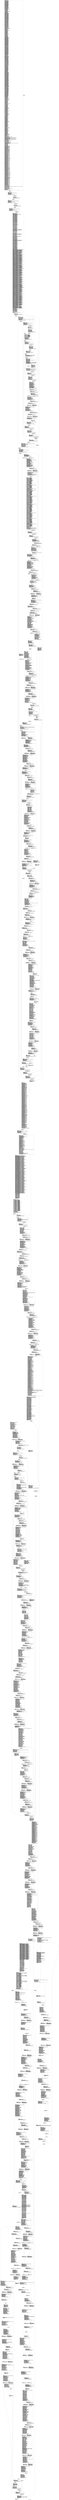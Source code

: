 digraph "CFG for 'func_1' function" {
	label="CFG for 'func_1' function";

	Node0x34b28b0 [shape=record,label="{entry:\l  %p_11.addr.i920 = alloca i64, align 8\l  %p_12.addr.i921 = alloca i8, align 1\l  %l_2165.i922 = alloca i8**, align 8\l  %l_2166.i923 = alloca i8***, align 8\l  %i.i925 = alloca i32, align 4\l  %si1.addr.i112.i = alloca i16, align 2\l  %si2.addr.i113.i = alloca i16, align 2\l  %si1.addr.i100.i = alloca i64, align 8\l  %si2.addr.i101.i = alloca i64, align 8\l  %ui1.addr.i93.i = alloca i64, align 8\l  %ui2.addr.i94.i = alloca i64, align 8\l  %ui1.addr.i90.i = alloca i64, align 8\l  %ui2.addr.i91.i = alloca i64, align 8\l  %si1.addr.i84.i = alloca i8, align 1\l  %si2.addr.i85.i = alloca i8, align 1\l  %left.addr.i69.i = alloca i8, align 1\l  %right.addr.i70.i = alloca i32, align 4\l  %ui1.addr.i.i813 = alloca i64, align 8\l  %ui2.addr.i.i814 = alloca i64, align 8\l  %si1.addr.i61.i = alloca i64, align 8\l  %si2.addr.i62.i = alloca i64, align 8\l  %left.addr.i45.i = alloca i16, align 2\l  %right.addr.i46.i = alloca i32, align 4\l  %si1.addr.i40.i = alloca i8, align 1\l  %si2.addr.i41.i = alloca i8, align 1\l  %si1.addr.i36.i = alloca i8, align 1\l  %si2.addr.i37.i = alloca i8, align 1\l  %si1.addr.i26.i = alloca i32, align 4\l  %si2.addr.i27.i = alloca i32, align 4\l  %si1.addr.i9.i = alloca i8, align 1\l  %si2.addr.i10.i = alloca i8, align 1\l  %si1.addr.i.i815 = alloca i16, align 2\l  %si2.addr.i.i816 = alloca i16, align 2\l  %left.addr.i.i817 = alloca i16, align 2\l  %right.addr.i.i818 = alloca i32, align 4\l  %p_7.addr.i = alloca i32*, align 8\l  %p_8.addr.i = alloca i64, align 8\l  %l_2170.i = alloca i32**, align 8\l  %l_2172.i = alloca i32**, align 8\l  %l_2179.i = alloca [5 x [3 x [9 x i64**]]], align 16\l  %l_2184.i = alloca i64**, align 8\l  %l_2210.i = alloca i32, align 4\l  %l_2211.i = alloca i32, align 4\l  %l_2212.i = alloca i16, align 2\l  %l_2222.i = alloca i32, align 4\l  %l_2180.i = alloca i64***, align 8\l  %l_2181.i = alloca i64***, align 8\l  %l_2183.i = alloca [5 x [6 x i64**]], align 16\l  %l_2182.i = alloca [3 x [4 x [4 x i64***]]], align 16\l  %l_2193.i = alloca i32, align 4\l  %l_2198.i = alloca i32, align 4\l  %l_2199.i = alloca i8*, align 8\l  %i161.i = alloca i32, align 4\l  %j162.i = alloca i32, align 4\l  %si1.addr.i287.i = alloca i64, align 8\l  %si2.addr.i288.i = alloca i64, align 8\l  %left.addr.i276.i = alloca i8, align 1\l  %right.addr.i277.i = alloca i32, align 4\l  %left.addr.i266.i = alloca i16, align 2\l  %right.addr.i267.i = alloca i32, align 4\l  %si1.addr.i248.i = alloca i8, align 1\l  %si2.addr.i249.i = alloca i8, align 1\l  %ui1.addr.i242.i = alloca i16, align 2\l  %ui2.addr.i243.i = alloca i16, align 2\l  %left.addr.i222.i = alloca i16, align 2\l  %right.addr.i223.i = alloca i32, align 4\l  %ui1.addr.i216.i = alloca i16, align 2\l  %ui2.addr.i217.i = alloca i16, align 2\l  %ui1.addr.i210.i = alloca i8, align 1\l  %ui2.addr.i211.i = alloca i8, align 1\l  %ui1.addr.i202.i = alloca i32, align 4\l  %ui2.addr.i203.i = alloca i32, align 4\l  %ui1.addr.i196.i = alloca i32, align 4\l  %ui2.addr.i197.i = alloca i32, align 4\l  %left.addr.i185.i = alloca i16, align 2\l  %right.addr.i186.i = alloca i32, align 4\l  %left.addr.i168.i = alloca i8, align 1\l  %right.addr.i169.i = alloca i32, align 4\l  %left.addr.i152.i = alloca i8, align 1\l  %right.addr.i153.i = alloca i32, align 4\l  %ui1.addr.i145.i = alloca i32, align 4\l  %ui2.addr.i146.i = alloca i32, align 4\l  %si1.addr.i129.i = alloca i8, align 1\l  %si2.addr.i130.i = alloca i8, align 1\l  %ui1.addr.i123.i = alloca i16, align 2\l  %ui2.addr.i124.i = alloca i16, align 2\l  %si1.addr.i111.i = alloca i64, align 8\l  %si2.addr.i112.i = alloca i64, align 8\l  %si1.addr.i105.i = alloca i16, align 2\l  %si2.addr.i106.i = alloca i16, align 2\l  %si1.addr.i99.i = alloca i8, align 1\l  %si2.addr.i100.i = alloca i8, align 1\l  %si1.addr.i91.i = alloca i32, align 4\l  %si2.addr.i92.i = alloca i32, align 4\l  %si1.addr.i85.i = alloca i64, align 8\l  %si2.addr.i86.i = alloca i64, align 8\l  %left.addr.i65.i = alloca i16, align 2\l  %right.addr.i66.i = alloca i32, align 4\l  %ui1.addr.i59.i = alloca i16, align 2\l  %ui2.addr.i60.i = alloca i16, align 2\l  %ui1.addr.i54.i = alloca i8, align 1\l  %ui2.addr.i55.i = alloca i8, align 1\l  %si1.addr.i.i702 = alloca i16, align 2\l  %si2.addr.i.i703 = alloca i16, align 2\l  %left.addr.i37.i = alloca i8, align 1\l  %right.addr.i38.i = alloca i32, align 4\l  %left.addr.i18.i = alloca i16, align 2\l  %right.addr.i19.i = alloca i32, align 4\l  %left.addr.i8.i = alloca i8, align 1\l  %right.addr.i9.i = alloca i32, align 4\l  %ui1.addr.i2.i = alloca i16, align 2\l  %ui2.addr.i3.i = alloca i16, align 2\l  %left.addr.i.i704 = alloca i8, align 1\l  %right.addr.i.i705 = alloca i32, align 4\l  %ui1.addr.i.i706 = alloca i16, align 2\l  %ui2.addr.i.i707 = alloca i16, align 2\l  %retval.i708 = alloca i32*, align 8\l  %p_3.addr.i = alloca i32, align 4\l  %p_4.addr.i = alloca i32*, align 8\l  %p_5.addr.i = alloca i32*, align 8\l  %l_2224.i = alloca [3 x [7 x i16]], align 16\l  %l_2234.i = alloca [6 x [7 x [4 x i32****]]], align 16\l  %l_2264.i = alloca [7 x [9 x i32]], align 16\l  %l_2266.i = alloca i16***, align 8\l  %l_2267.i = alloca i8*, align 8\l  %l_2268.i = alloca i32, align 4\l  %l_2277.i = alloca i32, align 4\l  %l_2334.i = alloca i16***, align 8\l  %l_2333.i = alloca i16****, align 8\l  %l_2332.i = alloca i16*****, align 8\l  %l_2227.i = alloca %union.U0***, align 8\l  %l_2230.i = alloca i32, align 4\l  %l_2231.i = alloca i8*, align 8\l  %l_2232.i = alloca i32****, align 8\l  %l_2233.i = alloca i32*****, align 8\l  %l_2301.i = alloca i32, align 4\l  %l_2305.i = alloca i8, align 1\l  %l_2312.i = alloca i64, align 8\l  %l_2322.i = alloca i32, align 4\l  %l_2324.i = alloca i64, align 8\l  %l_2265.i = alloca i8, align 1\l  %l_2292.i = alloca i32, align 4\l  %l_2304.i = alloca i8, align 1\l  %l_2306.i = alloca i64, align 8\l  %l_2319.i = alloca [8 x i32***], align 16\l  %l_2323.i = alloca i16, align 2\l  %i31.i = alloca i32, align 4\l  %l_2263.i = alloca i8, align 1\l  %l_2252.i = alloca i32*, align 8\l  %l_2258.i = alloca [1 x i8], align 1\l  %l_2271.i = alloca %union.U0*, align 8\l  %i51.i = alloca i32, align 4\l  %l_2272.i = alloca i64, align 8\l  %l_2288.i = alloca i16, align 2\l  %l_2289.i = alloca i8*, align 8\l  %l_2290.i = alloca i32, align 4\l  %l_2291.i = alloca i16*, align 8\l  %l_2309.i = alloca i32*, align 8\l  %l_2341.i = alloca i32, align 4\l  %l_2342.i = alloca i64, align 8\l  %agg.tmp.ensured.i = alloca %union.U0, align 1\l  %ui1.addr.i696 = alloca i8, align 1\l  %ui2.addr.i697 = alloca i8, align 1\l  %si1.addr.i685 = alloca i32, align 4\l  %si2.addr.i686 = alloca i32, align 4\l  %left.addr.i672 = alloca i16, align 2\l  %right.addr.i673 = alloca i32, align 4\l  %ui1.addr.i666 = alloca i8, align 1\l  %ui2.addr.i667 = alloca i8, align 1\l  %left.addr.i653 = alloca i8, align 1\l  %right.addr.i654 = alloca i32, align 4\l  %left.addr.i640 = alloca i8, align 1\l  %right.addr.i641 = alloca i32, align 4\l  %ui1.addr.i634 = alloca i16, align 2\l  %ui2.addr.i635 = alloca i16, align 2\l  %ui1.addr.i628 = alloca i16, align 2\l  %ui2.addr.i629 = alloca i16, align 2\l  %ui1.addr.i625 = alloca i32, align 4\l  %ui2.addr.i626 = alloca i32, align 4\l  %ui1.addr.i619 = alloca i16, align 2\l  %ui2.addr.i620 = alloca i16, align 2\l  %left.addr.i604 = alloca i16, align 2\l  %right.addr.i605 = alloca i32, align 4\l  %ui1.addr.i592 = alloca i8, align 1\l  %ui2.addr.i593 = alloca i8, align 1\l  %left.addr.i572 = alloca i16, align 2\l  %right.addr.i573 = alloca i32, align 4\l  %si1.addr.i557 = alloca i32, align 4\l  %si2.addr.i558 = alloca i32, align 4\l  %ui1.addr.i549 = alloca i32, align 4\l  %ui2.addr.i550 = alloca i32, align 4\l  %si1.addr.i543 = alloca i8, align 1\l  %si2.addr.i544 = alloca i8, align 1\l  %left.addr.i530 = alloca i8, align 1\l  %right.addr.i531 = alloca i32, align 4\l  %ui.addr.i = alloca i32, align 4\l  %left.addr.i512 = alloca i16, align 2\l  %right.addr.i513 = alloca i32, align 4\l  %p_11.addr.i495 = alloca i64, align 8\l  %p_12.addr.i496 = alloca i8, align 1\l  %l_2165.i497 = alloca i8**, align 8\l  %l_2166.i498 = alloca i8***, align 8\l  %i.i500 = alloca i32, align 4\l  %ui1.addr.i492 = alloca i64, align 8\l  %ui2.addr.i493 = alloca i64, align 8\l  %ui1.addr.i484 = alloca i32, align 4\l  %ui2.addr.i485 = alloca i32, align 4\l  %left.addr.i469 = alloca i8, align 1\l  %right.addr.i470 = alloca i32, align 4\l  %ui1.addr.i466 = alloca i32, align 4\l  %ui2.addr.i467 = alloca i32, align 4\l  %si1.addr.i448 = alloca i8, align 1\l  %si2.addr.i449 = alloca i8, align 1\l  %ui1.addr.i445 = alloca i64, align 8\l  %ui2.addr.i446 = alloca i64, align 8\l  %si1.addr.i426 = alloca i16, align 2\l  %si2.addr.i427 = alloca i16, align 2\l  %left.addr.i413 = alloca i8, align 1\l  %right.addr.i414 = alloca i32, align 4\l  %left.addr.i403 = alloca i8, align 1\l  %right.addr.i404 = alloca i32, align 4\l  %left.addr.i391 = alloca i16, align 2\l  %right.addr.i392 = alloca i32, align 4\l  %ui1.addr.i385 = alloca i8, align 1\l  %ui2.addr.i386 = alloca i8, align 1\l  %si1.addr.i379 = alloca i8, align 1\l  %si2.addr.i380 = alloca i8, align 1\l  %left.addr.i363 = alloca i16, align 2\l  %right.addr.i364 = alloca i32, align 4\l  %left.addr.i349 = alloca i8, align 1\l  %right.addr.i350 = alloca i32, align 4\l  %ui1.addr.i346 = alloca i32, align 4\l  %ui2.addr.i347 = alloca i32, align 4\l  %si1.addr.i340 = alloca i8, align 1\l  %si2.addr.i341 = alloca i8, align 1\l  %left.addr.i329 = alloca i16, align 2\l  %right.addr.i330 = alloca i32, align 4\l  %p_11.addr.i = alloca i64, align 8\l  %p_12.addr.i = alloca i8, align 1\l  %l_2165.i = alloca i8**, align 8\l  %l_2166.i = alloca i8***, align 8\l  %l_2167.i = alloca [3 x i32*], align 16\l  %i.i319 = alloca i32, align 4\l  %left.addr.i305 = alloca i8, align 1\l  %right.addr.i306 = alloca i32, align 4\l  %left.addr.i294 = alloca i16, align 2\l  %right.addr.i295 = alloca i32, align 4\l  %left.addr.i280 = alloca i16, align 2\l  %right.addr.i281 = alloca i32, align 4\l  %si1.addr.i262 = alloca i16, align 2\l  %si2.addr.i263 = alloca i16, align 2\l  %si1.addr.i256 = alloca i8, align 1\l  %si2.addr.i257 = alloca i8, align 1\l  %si1.addr.i239 = alloca i16, align 2\l  %si2.addr.i240 = alloca i16, align 2\l  %ui1.addr.i233 = alloca i8, align 1\l  %ui2.addr.i234 = alloca i8, align 1\l  %si1.addr.i227 = alloca i8, align 1\l  %si2.addr.i228 = alloca i8, align 1\l  %ui1.addr.i221 = alloca i16, align 2\l  %ui2.addr.i222 = alloca i16, align 2\l  %si1.addr.i215 = alloca i16, align 2\l  %si2.addr.i216 = alloca i16, align 2\l  %left.addr.i205 = alloca i16, align 2\l  %right.addr.i206 = alloca i32, align 4\l  %si1.addr.i190 = alloca i64, align 8\l  %si2.addr.i191 = alloca i64, align 8\l  %si1.addr.i184 = alloca i16, align 2\l  %si2.addr.i185 = alloca i16, align 2\l  %si1.addr.i169 = alloca i32, align 4\l  %si2.addr.i170 = alloca i32, align 4\l  %left.addr.i157 = alloca i8, align 1\l  %right.addr.i158 = alloca i32, align 4\l  %ui1.addr.i150 = alloca i32, align 4\l  %ui2.addr.i151 = alloca i32, align 4\l  %ui1.addr.i147 = alloca i64, align 8\l  %ui2.addr.i148 = alloca i64, align 8\l  %left.addr.i134 = alloca i8, align 1\l  %right.addr.i135 = alloca i32, align 4\l  %ui1.addr.i121 = alloca i16, align 2\l  %ui2.addr.i122 = alloca i16, align 2\l  %left.addr.i108 = alloca i8, align 1\l  %right.addr.i109 = alloca i32, align 4\l  %left.addr.i94 = alloca i16, align 2\l  %right.addr.i95 = alloca i32, align 4\l  %si1.addr.i88 = alloca i8, align 1\l  %si2.addr.i89 = alloca i8, align 1\l  %ui1.addr.i82 = alloca i8, align 1\l  %ui2.addr.i83 = alloca i8, align 1\l  %ui1.addr.i76 = alloca i16, align 2\l  %ui2.addr.i77 = alloca i16, align 2\l  %si1.addr.i65 = alloca i32, align 4\l  %si2.addr.i66 = alloca i32, align 4\l  %si1.addr.i51 = alloca i32, align 4\l  %si2.addr.i52 = alloca i32, align 4\l  %ui1.addr.i45 = alloca i16, align 2\l  %ui2.addr.i46 = alloca i16, align 2\l  %si1.addr.i37 = alloca i64, align 8\l  %si2.addr.i38 = alloca i64, align 8\l  %ui1.addr.i27 = alloca i16, align 2\l  %ui2.addr.i28 = alloca i16, align 2\l  %si1.addr.i22 = alloca i16, align 2\l  %si2.addr.i23 = alloca i16, align 2\l  %si1.addr.i13 = alloca i32, align 4\l  %si2.addr.i14 = alloca i32, align 4\l  %ui1.addr.i10 = alloca i64, align 8\l  %ui2.addr.i11 = alloca i64, align 8\l  %si1.addr.i = alloca i8, align 1\l  %si2.addr.i = alloca i8, align 1\l  %left.addr.i = alloca i16, align 2\l  %right.addr.i = alloca i32, align 4\l  %ui1.addr.i = alloca i32, align 4\l  %ui2.addr.i = alloca i32, align 4\l  %left.addr.i537.i = alloca i16, align 2\l  %right.addr.i538.i = alloca i32, align 4\l  %si1.addr.i526.i = alloca i32, align 4\l  %si2.addr.i527.i = alloca i32, align 4\l  %si1.addr.i514.i = alloca i64, align 8\l  %si2.addr.i515.i = alloca i64, align 8\l  %left.addr.i504.i = alloca i16, align 2\l  %right.addr.i505.i = alloca i32, align 4\l  %ui1.addr.i498.i = alloca i16, align 2\l  %ui2.addr.i499.i = alloca i16, align 2\l  %ui1.addr.i492.i = alloca i8, align 1\l  %ui2.addr.i493.i = alloca i8, align 1\l  %left.addr.i480.i = alloca i8, align 1\l  %right.addr.i481.i = alloca i32, align 4\l  %si1.addr.i469.i = alloca i64, align 8\l  %si2.addr.i470.i = alloca i64, align 8\l  %left.addr.i454.i = alloca i16, align 2\l  %right.addr.i455.i = alloca i32, align 4\l  %si1.addr.i448.i = alloca i8, align 1\l  %si2.addr.i449.i = alloca i8, align 1\l  %ui1.addr.i442.i = alloca i8, align 1\l  %ui2.addr.i443.i = alloca i8, align 1\l  %si1.addr.i431.i = alloca i64, align 8\l  %si2.addr.i432.i = alloca i64, align 8\l  %ui1.addr.i419.i = alloca i8, align 1\l  %ui2.addr.i420.i = alloca i8, align 1\l  %left.addr.i401.i = alloca i8, align 1\l  %right.addr.i402.i = alloca i32, align 4\l  %si1.addr.i382.i = alloca i64, align 8\l  %si2.addr.i383.i = alloca i64, align 8\l  %ui1.addr.i376.i = alloca i8, align 1\l  %ui2.addr.i377.i = alloca i8, align 1\l  %ui1.addr.i373.i = alloca i64, align 8\l  %ui2.addr.i374.i = alloca i64, align 8\l  %left.addr.i358.i = alloca i16, align 2\l  %right.addr.i359.i = alloca i32, align 4\l  %si1.addr.i352.i = alloca i16, align 2\l  %si2.addr.i353.i = alloca i16, align 2\l  %si1.addr.i338.i = alloca i32, align 4\l  %si2.addr.i339.i = alloca i32, align 4\l  %ui1.addr.i332.i = alloca i8, align 1\l  %ui2.addr.i333.i = alloca i8, align 1\l  %si1.addr.i326.i = alloca i8, align 1\l  %si2.addr.i327.i = alloca i8, align 1\l  %left.addr.i308.i = alloca i8, align 1\l  %right.addr.i309.i = alloca i32, align 4\l  %si1.addr.i302.i = alloca i16, align 2\l  %si2.addr.i303.i = alloca i16, align 2\l  %si1.addr.i283.i = alloca i16, align 2\l  %si2.addr.i284.i = alloca i16, align 2\l  %left.addr.i269.i = alloca i16, align 2\l  %right.addr.i270.i = alloca i32, align 4\l  %ui.addr.i.i = alloca i8, align 1\l  %ui1.addr.i254.i = alloca i8, align 1\l  %ui2.addr.i255.i = alloca i8, align 1\l  %ui1.addr.i251.i = alloca i64, align 8\l  %ui2.addr.i252.i = alloca i64, align 8\l  %left.addr.i234.i = alloca i16, align 2\l  %right.addr.i235.i = alloca i32, align 4\l  %si1.addr.i228.i = alloca i16, align 2\l  %si2.addr.i229.i = alloca i16, align 2\l  %left.addr.i215.i = alloca i16, align 2\l  %right.addr.i216.i = alloca i32, align 4\l  %left.addr.i199.i = alloca i16, align 2\l  %right.addr.i200.i = alloca i32, align 4\l  %ui1.addr.i187.i = alloca i16, align 2\l  %ui2.addr.i188.i = alloca i16, align 2\l  %si.addr.i.i = alloca i32, align 4\l  %ui1.addr.i176.i = alloca i8, align 1\l  %ui2.addr.i177.i = alloca i8, align 1\l  %left.addr.i159.i = alloca i8, align 1\l  %right.addr.i160.i = alloca i32, align 4\l  %left.addr.i145.i = alloca i16, align 2\l  %right.addr.i146.i = alloca i32, align 4\l  %si1.addr.i127.i = alloca i8, align 1\l  %si2.addr.i128.i = alloca i8, align 1\l  %ui1.addr.i120.i = alloca i32, align 4\l  %ui2.addr.i121.i = alloca i32, align 4\l  %si1.addr.i109.i = alloca i32, align 4\l  %si2.addr.i110.i = alloca i32, align 4\l  %si1.addr.i103.i = alloca i16, align 2\l  %si2.addr.i104.i = alloca i16, align 2\l  %si1.addr.i83.i = alloca i32, align 4\l  %si2.addr.i84.i = alloca i32, align 4\l  %si1.addr.i70.i = alloca i32, align 4\l  %si2.addr.i71.i = alloca i32, align 4\l  %si1.addr.i56.i = alloca i16, align 2\l  %si2.addr.i57.i = alloca i16, align 2\l  %left.addr.i43.i = alloca i8, align 1\l  %right.addr.i44.i = alloca i32, align 4\l  %ui1.addr.i40.i = alloca i32, align 4\l  %ui2.addr.i41.i = alloca i32, align 4\l  %si1.addr.i33.i = alloca i64, align 8\l  %si2.addr.i34.i = alloca i64, align 8\l  %ui1.addr.i28.i = alloca i16, align 2\l  %ui2.addr.i29.i = alloca i16, align 2\l  %ui1.addr.i22.i = alloca i8, align 1\l  %ui2.addr.i23.i = alloca i8, align 1\l  %ui1.addr.i17.i = alloca i16, align 2\l  %ui2.addr.i18.i = alloca i16, align 2\l  %left.addr.i6.i = alloca i16, align 2\l  %right.addr.i7.i = alloca i32, align 4\l  %ui1.addr.i.i = alloca i32, align 4\l  %ui2.addr.i.i = alloca i32, align 4\l  %left.addr.i.i = alloca i8, align 1\l  %right.addr.i.i = alloca i32, align 4\l  %si1.addr.i.i = alloca i16, align 2\l  %si2.addr.i.i = alloca i16, align 2\l  %retval.i = alloca i16, align 2\l  %p_16.addr.i = alloca i32, align 4\l  %p_17.addr.i = alloca i16, align 2\l  %l_19.i = alloca [2 x [7 x [10 x i8]]], align 16\l  %l_22.i = alloca [3 x i32], align 4\l  %l_1848.i = alloca i32, align 4\l  %l_1914.i = alloca i32, align 4\l  %l_1920.i = alloca i64, align 8\l  %l_1931.i = alloca i64**, align 8\l  %l_1939.i = alloca [1 x %union.U0**], align 8\l  %l_1984.i = alloca i32****, align 8\l  %l_1983.i = alloca [8 x i32*****], align 16\l  %l_1987.i = alloca i32, align 4\l  %l_1990.i = alloca i32*****, align 8\l  %l_2119.i = alloca i16****, align 8\l  %l_2131.i = alloca [4 x i8], align 1\l  %l_2164.i = alloca i32*, align 8\l  %i.i = alloca i32, align 4\l  %l_20.i = alloca [6 x i32*], align 16\l  %l_27.i = alloca i32*, align 8\l  %l_26.i = alloca i32**, align 8\l  %l_1852.i = alloca i16, align 2\l  %l_1873.i = alloca i32*, align 8\l  %l_1879.i = alloca i64**, align 8\l  %l_1895.i = alloca i32, align 4\l  %l_1899.i = alloca i8*, align 8\l  %l_1898.i = alloca i8**, align 8\l  %l_1915.i = alloca i32, align 4\l  %l_1936.i = alloca [10 x [4 x %union.U0***]], align 16\l  %i20.i = alloca i32, align 4\l  %l_1832.i = alloca i16**, align 8\l  %l_1847.i = alloca i8**, align 8\l  %l_1846.i = alloca [9 x i8***], align 16\l  %l_1849.i = alloca i32, align 4\l  %l_1864.i = alloca i32, align 4\l  %l_1872.i = alloca i32, align 4\l  %l_1900.i = alloca i64**, align 8\l  %l_1924.i = alloca i32, align 4\l  %l_1925.i = alloca i32, align 4\l  %l_1940.i = alloca i32, align 4\l  %l_31.i = alloca i32**, align 8\l  %l_1845.i = alloca i16, align 2\l  %l_1851.i = alloca i32, align 4\l  %l_1917.i = alloca i32, align 4\l  %l_1921.i = alloca i32*, align 8\l  %l_1922.i = alloca i32, align 4\l  %l_1916.i = alloca i32**, align 8\l  %l_1951.i = alloca i64, align 8\l  %l_1954.i = alloca [4 x i16*], align 16\l  %l_1955.i = alloca i64, align 8\l  %l_1981.i = alloca %union.U0*, align 8\l  %l_1980.i = alloca %union.U0**, align 8\l  %l_1991.i = alloca i8*, align 8\l  %l_1992.i = alloca i8*, align 8\l  %l_2018.i = alloca i32, align 4\l  %l_2029.i = alloca i8, align 1\l  %l_2051.i = alloca i64**, align 8\l  %l_2163.i = alloca i32, align 4\l  %l_1949.i = alloca i16, align 2\l  %l_1950.i = alloca [3 x [9 x [7 x i32*]]], align 16\l  %l_2047.i = alloca i32, align 4\l  %l_1993.i = alloca i8, align 1\l  %l_2020.i = alloca i64**, align 8\l  %l_2042.i = alloca i32, align 4\l  %l_2049.i = alloca i8, align 1\l  %l_2058.i = alloca %union.U0*, align 8\l  %l_2017.i = alloca i8, align 1\l  %l_2019.i = alloca i32, align 4\l  %l_2109.i = alloca i32, align 4\l  %l_2111.i = alloca i32, align 4\l  %l_2132.i = alloca i32, align 4\l  %l_2083.i = alloca i8, align 1\l  %l_2088.i = alloca [5 x [9 x [1 x i16]]], align 16\l  %l_2118.i = alloca i16*****, align 8\l  %l_2126.i = alloca [9 x i32], align 16\l  %l_2141.i = alloca i8, align 1\l  %l_2078.i = alloca i32, align 4\l  %l_2095.i = alloca i32, align 4\l  %l_2112.i = alloca %union.U0*, align 8\l  %l_2101.i = alloca i32*, align 8\l  %l_2106.i = alloca i32, align 4\l  %l_2108.i = alloca [3 x i64*], align 16\l  %l_2110.i = alloca i16*, align 8\l  %i674.i = alloca i32, align 4\l  %l_2142.i = alloca i8, align 1\l  %l_2155.i = alloca i64*, align 8\l  %l_2156.i = alloca i8*, align 8\l  %l_2157.i = alloca i32, align 4\l  %l_2159.i = alloca i32*, align 8\l  %l_2158.i = alloca [1 x i32**], align 8\l  %i931.i = alloca i32, align 4\l  %retval = alloca i8, align 1\l  %l_18 = alloca i32, align 4\l  %l_2223 = alloca i32*, align 8\l  %l_2367 = alloca [6 x i16*], align 16\l  %l_2368 = alloca i32, align 4\l  %l_2369 = alloca i32, align 4\l  %l_2391 = alloca [5 x i8], align 1\l  %l_2409 = alloca i32, align 4\l  %l_2443 = alloca i16, align 2\l  %l_2477 = alloca i8**, align 8\l  %l_2490 = alloca i32, align 4\l  %l_2494 = alloca i32, align 4\l  %l_2564 = alloca i32, align 4\l  %l_2573 = alloca %union.U0**, align 8\l  %l_2592 = alloca i64, align 8\l  %l_2614 = alloca i32, align 4\l  %l_2624 = alloca [3 x [5 x i64****]], align 16\l  %l_2668 = alloca i64, align 8\l  %l_2379 = alloca [3 x [10 x i64]], align 16\l  %l_2386 = alloca i32, align 4\l  %l_2390 = alloca i32, align 4\l  %l_2394 = alloca i32, align 4\l  %l_2406 = alloca i8, align 1\l  %l_2444 = alloca i32, align 4\l  %l_2459 = alloca i16, align 2\l  %l_2475 = alloca i64**, align 8\l  %l_2474 = alloca i64***, align 8\l  %l_2484 = alloca i32, align 4\l  %l_2489 = alloca i32, align 4\l  %l_2516 = alloca i32*, align 8\l  %l_2523 = alloca i16***, align 8\l  %l_2522 = alloca i16****, align 8\l  %l_2521 = alloca i16*****, align 8\l  %l_2524 = alloca i8, align 1\l  %l_2389 = alloca [5 x i16], align 2\l  %l_2392 = alloca i32*, align 8\l  %l_2393 = alloca [5 x i32*], align 16\l  %l_2407 = alloca i32, align 4\l  %l_2449 = alloca i32, align 4\l  %l_2493 = alloca i16, align 2\l  %l_2512 = alloca i32, align 4\l  %i75 = alloca i32, align 4\l  %l_2403 = alloca i8*, align 8\l  %l_2408 = alloca [7 x [4 x [1 x i32]]], align 16\l  %l_2514 = alloca [10 x [4 x [6 x i32*]]], align 16\l  %l_2531 = alloca i32**, align 8\l  %l_2532 = alloca i32, align 4\l  %l_2552 = alloca i64, align 8\l  %l_2563 = alloca i8, align 1\l  %l_2567 = alloca i32, align 4\l  %l_2533 = alloca i32, align 4\l  %l_2555 = alloca i16*, align 8\l  %l_2556 = alloca [10 x [6 x i16*]], align 16\l  %l_2565 = alloca i32, align 4\l  %l_2566 = alloca i64*, align 8\l  %l_2568 = alloca i64****, align 8\l  %l_2574 = alloca %union.U0***, align 8\l  %l_2580 = alloca i64*, align 8\l  %l_2589 = alloca i16***, align 8\l  %l_2593 = alloca i8, align 1\l  %l_2618 = alloca i64***, align 8\l  %l_2617 = alloca i64****, align 8\l  %l_2645 = alloca i16***, align 8\l  %l_2658 = alloca i32, align 4\l  %l_2579 = alloca i64**, align 8\l  %l_2587 = alloca i64*, align 8\l  %l_2588 = alloca i64*, align 8\l  %l_2603 = alloca i32, align 4\l  %l_2657 = alloca i16*, align 8\l  %l_2671 = alloca %union.U0****, align 8\l  %l_2615 = alloca i32, align 4\l  %l_2619 = alloca i64*****, align 8\l  %l_2623 = alloca [6 x [7 x i64*****]], align 16\l  %l_2655 = alloca [8 x [4 x [8 x i32]]], align 16\l  %l_2656 = alloca i32, align 4\l  %l_2666 = alloca i16****, align 8\l  %l_2665 = alloca [1 x i16*****], align 8\l  %l_2667 = alloca i16******, align 8\l  %i505 = alloca i32, align 4\l  store i32 0, i32* %l_18, align 4\l  store i32* @g_131, i32** %l_2223, align 8\l  %0 = bitcast [6 x i16*]* %l_2367 to i8*\l  call void @llvm.memset.p0i8.i64(i8* %0, i8 0, i64 48, i32 16, i1 false)\l  %1 = bitcast i8* %0 to [6 x i16*]*\l  %2 = getelementptr [6 x i16*]* %1, i32 0, i32 0\l  store i16* bitcast (i8* getelementptr (i8* bitcast ([2 x [10 x i16]]* @g_104 to i8*), i64 38) to i16*), i16** %2\l  %3 = getelementptr [6 x i16*]* %1, i32 0, i32 1\l  store i16* bitcast (i8* getelementptr (i8* bitcast ([2 x [10 x i16]]* @g_104 to i8*), i64 32) to i16*), i16** %3\l  %4 = getelementptr [6 x i16*]* %1, i32 0, i32 2\l  store i16* bitcast (i8* getelementptr (i8* bitcast ([2 x [10 x i16]]* @g_104 to i8*), i64 32) to i16*), i16** %4\l  %5 = getelementptr [6 x i16*]* %1, i32 0, i32 3\l  store i16* bitcast (i8* getelementptr (i8* bitcast ([2 x [10 x i16]]* @g_104 to i8*), i64 38) to i16*), i16** %5\l  %6 = getelementptr [6 x i16*]* %1, i32 0, i32 4\l  store i16* bitcast (i8* getelementptr (i8* bitcast ([2 x [10 x i16]]* @g_104 to i8*), i64 32) to i16*), i16** %6\l  %7 = getelementptr [6 x i16*]* %1, i32 0, i32 5\l  store i16* bitcast (i8* getelementptr (i8* bitcast ([2 x [10 x i16]]* @g_104 to i8*), i64 32) to i16*), i16** %7\l  store i32 -7, i32* %l_2368, align 4\l  store i32 6, i32* %l_2369, align 4\l  %8 = bitcast [5 x i8]* %l_2391 to i8*\l  call void @llvm.memset.p0i8.i64(i8* %8, i8 0, i64 5, i32 1, i1 false)\l  store i32 -1233066009, i32* %l_2409, align 4\l  store i16 -14223, i16* %l_2443, align 2\l  store i8** @g_1247, i8*** %l_2477, align 8\l  store i32 1, i32* %l_2490, align 4\l  store i32 -10, i32* %l_2494, align 4\l  store i32 1959829458, i32* %l_2564, align 4\l  store %union.U0** null, %union.U0*** %l_2573, align 8\l  store i64 -7006183255031210452, i64* %l_2592, align 8\l  store i32 0, i32* %l_2614, align 4\l  %9 = bitcast [3 x [5 x i64****]]* %l_2624 to i8*\l  call void @llvm.memcpy.p0i8.p0i8.i64(i8* %9, i8* bitcast ([3 x [5 x i64****]]* @func_1.l_2624 to i8*), i64 120, i32 16, i1 false)\l  store i64 8405555973133341871, i64* %l_2668, align 8\l  %10 = load volatile i64* @g_9, align 8\l  %11 = load volatile i64* @g_9, align 8\l  %12 = load i32** @g_13, align 8\l  %cmp = icmp eq i32* %12, @g_14\l  %conv = zext i1 %cmp to i32\l  %13 = load i32** @g_13, align 8\l  %14 = load i32* %13, align 4\l  %15 = load i32* %l_18, align 4\l  %conv1 = trunc i32 %15 to i16\l  %16 = bitcast i16* %retval.i to i8*\l  call void @llvm.lifetime.start(i64 2, i8* %16) #3\l  %17 = bitcast i32* %p_16.addr.i to i8*\l  call void @llvm.lifetime.start(i64 4, i8* %17) #3\l  %18 = bitcast i16* %p_17.addr.i to i8*\l  call void @llvm.lifetime.start(i64 2, i8* %18) #3\l  %19 = bitcast [2 x [7 x [10 x i8]]]* %l_19.i to i8*\l  call void @llvm.lifetime.start(i64 140, i8* %19) #3\l  %20 = bitcast [3 x i32]* %l_22.i to i8*\l  call void @llvm.lifetime.start(i64 12, i8* %20) #3\l  %21 = bitcast i32* %l_1848.i to i8*\l  call void @llvm.lifetime.start(i64 4, i8* %21) #3\l  %22 = bitcast i32* %l_1914.i to i8*\l  call void @llvm.lifetime.start(i64 4, i8* %22) #3\l  %23 = bitcast i64* %l_1920.i to i8*\l  call void @llvm.lifetime.start(i64 8, i8* %23) #3\l  %24 = bitcast i64*** %l_1931.i to i8*\l  call void @llvm.lifetime.start(i64 8, i8* %24) #3\l  %25 = bitcast [1 x %union.U0**]* %l_1939.i to i8*\l  call void @llvm.lifetime.start(i64 8, i8* %25) #3\l  %26 = bitcast i32***** %l_1984.i to i8*\l  call void @llvm.lifetime.start(i64 8, i8* %26) #3\l  %27 = bitcast [8 x i32*****]* %l_1983.i to i8*\l  call void @llvm.lifetime.start(i64 64, i8* %27) #3\l  %28 = bitcast i32* %l_1987.i to i8*\l  call void @llvm.lifetime.start(i64 4, i8* %28) #3\l  %29 = bitcast i32****** %l_1990.i to i8*\l  call void @llvm.lifetime.start(i64 8, i8* %29) #3\l  %30 = bitcast i16***** %l_2119.i to i8*\l  call void @llvm.lifetime.start(i64 8, i8* %30) #3\l  %31 = bitcast [4 x i8]* %l_2131.i to i8*\l  call void @llvm.lifetime.start(i64 4, i8* %31) #3\l  %32 = bitcast i32** %l_2164.i to i8*\l  call void @llvm.lifetime.start(i64 8, i8* %32) #3\l  %33 = bitcast i32* %i.i to i8*\l  call void @llvm.lifetime.start(i64 4, i8* %33) #3\l  %34 = bitcast [6 x i32*]* %l_20.i to i8*\l  call void @llvm.lifetime.start(i64 48, i8* %34) #3\l  %35 = bitcast i32** %l_27.i to i8*\l  call void @llvm.lifetime.start(i64 8, i8* %35) #3\l  %36 = bitcast i32*** %l_26.i to i8*\l  call void @llvm.lifetime.start(i64 8, i8* %36) #3\l  %37 = bitcast i16* %l_1852.i to i8*\l  call void @llvm.lifetime.start(i64 2, i8* %37) #3\l  %38 = bitcast i32** %l_1873.i to i8*\l  call void @llvm.lifetime.start(i64 8, i8* %38) #3\l  %39 = bitcast i64*** %l_1879.i to i8*\l  call void @llvm.lifetime.start(i64 8, i8* %39) #3\l  %40 = bitcast i32* %l_1895.i to i8*\l  call void @llvm.lifetime.start(i64 4, i8* %40) #3\l  %41 = bitcast i8** %l_1899.i to i8*\l  call void @llvm.lifetime.start(i64 8, i8* %41) #3\l  %42 = bitcast i8*** %l_1898.i to i8*\l  call void @llvm.lifetime.start(i64 8, i8* %42) #3\l  %43 = bitcast i32* %l_1915.i to i8*\l  call void @llvm.lifetime.start(i64 4, i8* %43) #3\l  %44 = bitcast [10 x [4 x %union.U0***]]* %l_1936.i to i8*\l  call void @llvm.lifetime.start(i64 320, i8* %44) #3\l  %45 = bitcast i32* %i20.i to i8*\l  call void @llvm.lifetime.start(i64 4, i8* %45) #3\l  %46 = bitcast i16*** %l_1832.i to i8*\l  call void @llvm.lifetime.start(i64 8, i8* %46) #3\l  %47 = bitcast i8*** %l_1847.i to i8*\l  call void @llvm.lifetime.start(i64 8, i8* %47) #3\l  %48 = bitcast [9 x i8***]* %l_1846.i to i8*\l  call void @llvm.lifetime.start(i64 72, i8* %48) #3\l  %49 = bitcast i32* %l_1849.i to i8*\l  call void @llvm.lifetime.start(i64 4, i8* %49) #3\l  %50 = bitcast i32* %l_1864.i to i8*\l  call void @llvm.lifetime.start(i64 4, i8* %50) #3\l  %51 = bitcast i32* %l_1872.i to i8*\l  call void @llvm.lifetime.start(i64 4, i8* %51) #3\l  %52 = bitcast i64*** %l_1900.i to i8*\l  call void @llvm.lifetime.start(i64 8, i8* %52) #3\l  %53 = bitcast i32* %l_1924.i to i8*\l  call void @llvm.lifetime.start(i64 4, i8* %53) #3\l  %54 = bitcast i32* %l_1925.i to i8*\l  call void @llvm.lifetime.start(i64 4, i8* %54) #3\l  %55 = bitcast i32* %l_1940.i to i8*\l  call void @llvm.lifetime.start(i64 4, i8* %55) #3\l  %56 = bitcast i32*** %l_31.i to i8*\l  call void @llvm.lifetime.start(i64 8, i8* %56) #3\l  %57 = bitcast i16* %l_1845.i to i8*\l  call void @llvm.lifetime.start(i64 2, i8* %57) #3\l  %58 = bitcast i32* %l_1851.i to i8*\l  call void @llvm.lifetime.start(i64 4, i8* %58) #3\l  %59 = bitcast i32* %l_1917.i to i8*\l  call void @llvm.lifetime.start(i64 4, i8* %59) #3\l  %60 = bitcast i32** %l_1921.i to i8*\l  call void @llvm.lifetime.start(i64 8, i8* %60) #3\l  %61 = bitcast i32* %l_1922.i to i8*\l  call void @llvm.lifetime.start(i64 4, i8* %61) #3\l  %62 = bitcast i32*** %l_1916.i to i8*\l  call void @llvm.lifetime.start(i64 8, i8* %62) #3\l  %63 = bitcast i64* %l_1951.i to i8*\l  call void @llvm.lifetime.start(i64 8, i8* %63) #3\l  %64 = bitcast [4 x i16*]* %l_1954.i to i8*\l  call void @llvm.lifetime.start(i64 32, i8* %64) #3\l  %65 = bitcast i64* %l_1955.i to i8*\l  call void @llvm.lifetime.start(i64 8, i8* %65) #3\l  %66 = bitcast %union.U0** %l_1981.i to i8*\l  call void @llvm.lifetime.start(i64 8, i8* %66) #3\l  %67 = bitcast %union.U0*** %l_1980.i to i8*\l  call void @llvm.lifetime.start(i64 8, i8* %67) #3\l  %68 = bitcast i8** %l_1991.i to i8*\l  call void @llvm.lifetime.start(i64 8, i8* %68) #3\l  %69 = bitcast i8** %l_1992.i to i8*\l  call void @llvm.lifetime.start(i64 8, i8* %69) #3\l  %70 = bitcast i32* %l_2018.i to i8*\l  call void @llvm.lifetime.start(i64 4, i8* %70) #3\l  call void @llvm.lifetime.start(i64 1, i8* %l_2029.i) #3\l  %71 = bitcast i64*** %l_2051.i to i8*\l  call void @llvm.lifetime.start(i64 8, i8* %71) #3\l  %72 = bitcast i32* %l_2163.i to i8*\l  call void @llvm.lifetime.start(i64 4, i8* %72) #3\l  %73 = bitcast i16* %l_1949.i to i8*\l  call void @llvm.lifetime.start(i64 2, i8* %73) #3\l  %74 = bitcast [3 x [9 x [7 x i32*]]]* %l_1950.i to i8*\l  call void @llvm.lifetime.start(i64 1512, i8* %74) #3\l  %75 = bitcast i32* %l_2047.i to i8*\l  call void @llvm.lifetime.start(i64 4, i8* %75) #3\l  call void @llvm.lifetime.start(i64 1, i8* %l_1993.i) #3\l  %76 = bitcast i64*** %l_2020.i to i8*\l  call void @llvm.lifetime.start(i64 8, i8* %76) #3\l  %77 = bitcast i32* %l_2042.i to i8*\l  call void @llvm.lifetime.start(i64 4, i8* %77) #3\l  call void @llvm.lifetime.start(i64 1, i8* %l_2049.i) #3\l  %78 = bitcast %union.U0** %l_2058.i to i8*\l  call void @llvm.lifetime.start(i64 8, i8* %78) #3\l  call void @llvm.lifetime.start(i64 1, i8* %l_2017.i) #3\l  %79 = bitcast i32* %l_2019.i to i8*\l  call void @llvm.lifetime.start(i64 4, i8* %79) #3\l  %80 = bitcast i32* %l_2109.i to i8*\l  call void @llvm.lifetime.start(i64 4, i8* %80) #3\l  %81 = bitcast i32* %l_2111.i to i8*\l  call void @llvm.lifetime.start(i64 4, i8* %81) #3\l  %82 = bitcast i32* %l_2132.i to i8*\l  call void @llvm.lifetime.start(i64 4, i8* %82) #3\l  call void @llvm.lifetime.start(i64 1, i8* %l_2083.i) #3\l  %83 = bitcast [5 x [9 x [1 x i16]]]* %l_2088.i to i8*\l  call void @llvm.lifetime.start(i64 90, i8* %83) #3\l  %84 = bitcast i16****** %l_2118.i to i8*\l  call void @llvm.lifetime.start(i64 8, i8* %84) #3\l  %85 = bitcast [9 x i32]* %l_2126.i to i8*\l  call void @llvm.lifetime.start(i64 36, i8* %85) #3\l  call void @llvm.lifetime.start(i64 1, i8* %l_2141.i) #3\l  %86 = bitcast i32* %l_2078.i to i8*\l  call void @llvm.lifetime.start(i64 4, i8* %86) #3\l  %87 = bitcast i32* %l_2095.i to i8*\l  call void @llvm.lifetime.start(i64 4, i8* %87) #3\l  %88 = bitcast %union.U0** %l_2112.i to i8*\l  call void @llvm.lifetime.start(i64 8, i8* %88) #3\l  %89 = bitcast i32** %l_2101.i to i8*\l  call void @llvm.lifetime.start(i64 8, i8* %89) #3\l  %90 = bitcast i32* %l_2106.i to i8*\l  call void @llvm.lifetime.start(i64 4, i8* %90) #3\l  %91 = bitcast [3 x i64*]* %l_2108.i to i8*\l  call void @llvm.lifetime.start(i64 24, i8* %91) #3\l  %92 = bitcast i16** %l_2110.i to i8*\l  call void @llvm.lifetime.start(i64 8, i8* %92) #3\l  %93 = bitcast i32* %i674.i to i8*\l  call void @llvm.lifetime.start(i64 4, i8* %93) #3\l  call void @llvm.lifetime.start(i64 1, i8* %l_2142.i) #3\l  %94 = bitcast i64** %l_2155.i to i8*\l  call void @llvm.lifetime.start(i64 8, i8* %94) #3\l  %95 = bitcast i8** %l_2156.i to i8*\l  call void @llvm.lifetime.start(i64 8, i8* %95) #3\l  %96 = bitcast i32* %l_2157.i to i8*\l  call void @llvm.lifetime.start(i64 4, i8* %96) #3\l  %97 = bitcast i32** %l_2159.i to i8*\l  call void @llvm.lifetime.start(i64 8, i8* %97) #3\l  %98 = bitcast [1 x i32**]* %l_2158.i to i8*\l  call void @llvm.lifetime.start(i64 8, i8* %98) #3\l  %99 = bitcast i32* %i931.i to i8*\l  call void @llvm.lifetime.start(i64 4, i8* %99) #3\l  store i32 %14, i32* %p_16.addr.i, align 4\l  store i16 %conv1, i16* %p_17.addr.i, align 2\l  %100 = bitcast [2 x [7 x [10 x i8]]]* %l_19.i to i8*\l  call void @llvm.memcpy.p0i8.p0i8.i64(i8* %100, i8* getelementptr inbounds ([2 x [7 x [10 x i8]]]* @func_15.l_19, i32 0, i32 0, i32 0, i32 0), i64 140, i32 16, i1 false) #3\l  store i32 1535210092, i32* %l_1848.i, align 4\l  store i32 1, i32* %l_1914.i, align 4\l  store i64 1, i64* %l_1920.i, align 8\l  store i64** null, i64*** %l_1931.i, align 8\l  store i32**** @g_893, i32***** %l_1984.i, align 8\l  store i32 1372940997, i32* %l_1987.i, align 4\l  store i32***** @g_1989, i32****** %l_1990.i, align 8\l  store i16**** null, i16***** %l_2119.i, align 8\l  %101 = bitcast [4 x i8]* %l_2131.i to i8*\l  call void @llvm.memset.p0i8.i64(i8* %101, i8 8, i64 4, i32 1, i1 false) #3\l  store i32* @g_2100, i32** %l_2164.i, align 8\l  store i32 0, i32* %i.i, align 4\l  %102 = load i32* %i.i, align 4\l  %cmp585.i = icmp slt i32 %102, 3\l  br i1 %cmp585.i, label %for.body.lr.ph.i, label %for.end.i\l|{<s0>T|<s1>F}}"];
	Node0x34b28b0:s0 -> Node0x34b2910;
	Node0x34b28b0:s1 -> Node0x34b2a30;
	Node0x34b2910 [shape=record,label="{for.body.lr.ph.i:                                 \l  br label %for.body.i\l}"];
	Node0x34b2910 -> Node0x34b2970;
	Node0x34b2970 [shape=record,label="{for.body.i:                                       \l  %103 = load i32* %i.i, align 4\l  %idxprom.i = sext i32 %103 to i64\l  %arrayidx.i = getelementptr inbounds [3 x i32]* %l_22.i, i32 0, i64 %idxprom.i\l  store i32 1, i32* %arrayidx.i, align 4\l  %104 = load i32* %i.i, align 4\l  %inc.i = add nsw i32 %104, 1\l  store i32 %inc.i, i32* %i.i, align 4\l  %105 = load i32* %i.i, align 4\l  %cmp.i = icmp slt i32 %105, 3\l  br i1 %cmp.i, label %for.body.i, label %for.cond.for.end_crit_edge.i\l|{<s0>T|<s1>F}}"];
	Node0x34b2970:s0 -> Node0x34b2970;
	Node0x34b2970:s1 -> Node0x34b29d0;
	Node0x34b29d0 [shape=record,label="{for.cond.for.end_crit_edge.i:                     \l  br label %for.end.i\l}"];
	Node0x34b29d0 -> Node0x34b2a30;
	Node0x34b2a30 [shape=record,label="{for.end.i:                                        \l  store i32 0, i32* %i.i, align 4\l  %106 = load i32* %i.i, align 4\l  %cmp2584.i = icmp slt i32 %106, 1\l  br i1 %cmp2584.i, label %for.body3.lr.ph.i, label %for.end8.i\l|{<s0>T|<s1>F}}"];
	Node0x34b2a30:s0 -> Node0x34b2a90;
	Node0x34b2a30:s1 -> Node0x34b2bb0;
	Node0x34b2a90 [shape=record,label="{for.body3.lr.ph.i:                                \l  br label %for.body3.i\l}"];
	Node0x34b2a90 -> Node0x34b2af0;
	Node0x34b2af0 [shape=record,label="{for.body3.i:                                      \l  %107 = load i32* %i.i, align 4\l  %idxprom4.i = sext i32 %107 to i64\l  %arrayidx5.i = getelementptr inbounds [1 x %union.U0**]* %l_1939.i, i32 0, i64 %idxprom4.i\l  store %union.U0** @g_288, %union.U0*** %arrayidx5.i, align 8\l  %108 = load i32* %i.i, align 4\l  %inc7.i = add nsw i32 %108, 1\l  store i32 %inc7.i, i32* %i.i, align 4\l  %109 = load i32* %i.i, align 4\l  %cmp2.i = icmp slt i32 %109, 1\l  br i1 %cmp2.i, label %for.body3.i, label %for.cond1.for.end8_crit_edge.i\l|{<s0>T|<s1>F}}"];
	Node0x34b2af0:s0 -> Node0x34b2af0;
	Node0x34b2af0:s1 -> Node0x34b2b50;
	Node0x34b2b50 [shape=record,label="{for.cond1.for.end8_crit_edge.i:                   \l  br label %for.end8.i\l}"];
	Node0x34b2b50 -> Node0x34b2bb0;
	Node0x34b2bb0 [shape=record,label="{for.end8.i:                                       \l  store i32 0, i32* %i.i, align 4\l  %110 = load i32* %i.i, align 4\l  %cmp10583.i = icmp slt i32 %110, 8\l  br i1 %cmp10583.i, label %for.body11.lr.ph.i, label %for.end16.i\l|{<s0>T|<s1>F}}"];
	Node0x34b2bb0:s0 -> Node0x34b2c10;
	Node0x34b2bb0:s1 -> Node0x353bae0;
	Node0x34b2c10 [shape=record,label="{for.body11.lr.ph.i:                               \l  br label %for.body11.i\l}"];
	Node0x34b2c10 -> Node0x34b2c70;
	Node0x34b2c70 [shape=record,label="{for.body11.i:                                     \l  %111 = load i32* %i.i, align 4\l  %idxprom12.i = sext i32 %111 to i64\l  %arrayidx13.i = getelementptr inbounds [8 x i32*****]* %l_1983.i, i32 0, i64 %idxprom12.i\l  store i32***** %l_1984.i, i32****** %arrayidx13.i, align 8\l  %112 = load i32* %i.i, align 4\l  %inc15.i = add nsw i32 %112, 1\l  store i32 %inc15.i, i32* %i.i, align 4\l  %113 = load i32* %i.i, align 4\l  %cmp10.i = icmp slt i32 %113, 8\l  br i1 %cmp10.i, label %for.body11.i, label %for.cond9.for.end16_crit_edge.i\l|{<s0>T|<s1>F}}"];
	Node0x34b2c70:s0 -> Node0x34b2c70;
	Node0x34b2c70:s1 -> Node0x34b2cd0;
	Node0x34b2cd0 [shape=record,label="{for.cond9.for.end16_crit_edge.i:                  \l  br label %for.end16.i\l}"];
	Node0x34b2cd0 -> Node0x353bae0;
	Node0x353bae0 [shape=record,label="{for.end16.i:                                      \l  %114 = bitcast [4 x i16*]* %l_1954.i to i8*\l  %115 = bitcast i64* %si1.addr.i469.i to i8*\l  %116 = bitcast i64* %si2.addr.i470.i to i8*\l  %117 = bitcast i64* %si1.addr.i469.i to i8*\l  %118 = bitcast i64* %si2.addr.i470.i to i8*\l  %arrayidx469.i = getelementptr inbounds [3 x i32]* %l_22.i, i32 0, i64 2\l  %arrayidx470.i = getelementptr inbounds [8 x i32*****]* %l_1983.i, i32 0, i64 1\l  %119 = bitcast i16* %left.addr.i454.i to i8*\l  %120 = bitcast i32* %right.addr.i455.i to i8*\l  %121 = bitcast i16* %left.addr.i454.i to i8*\l  %122 = bitcast i32* %right.addr.i455.i to i8*\l  %123 = bitcast i64* %si1.addr.i431.i to i8*\l  %124 = bitcast i64* %si2.addr.i432.i to i8*\l  %125 = bitcast i64* %si1.addr.i431.i to i8*\l  %126 = bitcast i64* %si2.addr.i432.i to i8*\l  %127 = bitcast i32* %right.addr.i402.i to i8*\l  %128 = bitcast i32* %right.addr.i402.i to i8*\l  %129 = bitcast i64* %si1.addr.i382.i to i8*\l  %130 = bitcast i64* %si2.addr.i383.i to i8*\l  %131 = bitcast i64* %si1.addr.i382.i to i8*\l  %132 = bitcast i64* %si2.addr.i383.i to i8*\l  %133 = bitcast i64* %ui1.addr.i373.i to i8*\l  %134 = bitcast i64* %ui2.addr.i374.i to i8*\l  %135 = bitcast i64* %ui1.addr.i373.i to i8*\l  %136 = bitcast i64* %ui2.addr.i374.i to i8*\l  %137 = bitcast i16* %left.addr.i358.i to i8*\l  %138 = bitcast i32* %right.addr.i359.i to i8*\l  %139 = bitcast i16* %left.addr.i358.i to i8*\l  %140 = bitcast i32* %right.addr.i359.i to i8*\l  %141 = bitcast i16* %si1.addr.i352.i to i8*\l  %142 = bitcast i16* %si2.addr.i353.i to i8*\l  %143 = bitcast i16* %si1.addr.i352.i to i8*\l  %144 = bitcast i16* %si2.addr.i353.i to i8*\l  %145 = bitcast i32* %si1.addr.i338.i to i8*\l  %146 = bitcast i32* %si2.addr.i339.i to i8*\l  %147 = bitcast i32* %si1.addr.i338.i to i8*\l  %148 = bitcast i32* %si2.addr.i339.i to i8*\l  %149 = bitcast i32* %right.addr.i309.i to i8*\l  %150 = bitcast i32* %right.addr.i309.i to i8*\l  %151 = bitcast i16* %si1.addr.i302.i to i8*\l  %152 = bitcast i16* %si2.addr.i303.i to i8*\l  %153 = bitcast i16* %si1.addr.i302.i to i8*\l  %154 = bitcast i16* %si2.addr.i303.i to i8*\l  %155 = bitcast i16* %si1.addr.i283.i to i8*\l  %156 = bitcast i16* %si2.addr.i284.i to i8*\l  %157 = bitcast i16* %si1.addr.i283.i to i8*\l  %158 = bitcast i16* %si2.addr.i284.i to i8*\l  %159 = bitcast i16* %left.addr.i269.i to i8*\l  %160 = bitcast i32* %right.addr.i270.i to i8*\l  %161 = bitcast i16* %left.addr.i269.i to i8*\l  %162 = bitcast i32* %right.addr.i270.i to i8*\l  %163 = bitcast [5 x [9 x [1 x i16]]]* %l_2088.i to i8*\l  %164 = bitcast [9 x i32]* %l_2126.i to i8*\l  %165 = bitcast i32* %si1.addr.i83.i to i8*\l  %166 = bitcast i32* %si2.addr.i84.i to i8*\l  %167 = bitcast i32* %si1.addr.i83.i to i8*\l  %168 = bitcast i32* %si2.addr.i84.i to i8*\l  %169 = bitcast i32* %si1.addr.i70.i to i8*\l  %170 = bitcast i32* %si2.addr.i71.i to i8*\l  %171 = bitcast i32* %si1.addr.i70.i to i8*\l  %172 = bitcast i32* %si2.addr.i71.i to i8*\l  %173 = bitcast i16* %si1.addr.i56.i to i8*\l  %174 = bitcast i16* %si2.addr.i57.i to i8*\l  %175 = bitcast i16* %si1.addr.i56.i to i8*\l  %176 = bitcast i16* %si2.addr.i57.i to i8*\l  %177 = bitcast i32* %right.addr.i44.i to i8*\l  %178 = bitcast i32* %right.addr.i44.i to i8*\l  %179 = bitcast i32* %ui1.addr.i40.i to i8*\l  %180 = bitcast i32* %ui2.addr.i41.i to i8*\l  %181 = bitcast i32* %ui1.addr.i40.i to i8*\l  %182 = bitcast i32* %ui2.addr.i41.i to i8*\l  %arrayidx850.i = getelementptr inbounds [5 x [9 x [1 x i16]]]* %l_2088.i, i32 0, i64 3\l  %arrayidx851.i = getelementptr inbounds [9 x [1 x i16]]* %arrayidx850.i, i32 0, i64 3\l  %arrayidx852.i = getelementptr inbounds [1 x i16]* %arrayidx851.i, i32 0, i64 0\l  %183 = bitcast i64* %si1.addr.i33.i to i8*\l  %184 = bitcast i64* %si2.addr.i34.i to i8*\l  %185 = bitcast i64* %si1.addr.i33.i to i8*\l  %186 = bitcast i64* %si2.addr.i34.i to i8*\l  %187 = bitcast i16* %ui1.addr.i28.i to i8*\l  %188 = bitcast i16* %ui2.addr.i29.i to i8*\l  %189 = bitcast i16* %ui1.addr.i28.i to i8*\l  %190 = bitcast i16* %ui2.addr.i29.i to i8*\l  %191 = bitcast i16* %ui1.addr.i17.i to i8*\l  %192 = bitcast i16* %ui2.addr.i18.i to i8*\l  %193 = bitcast i16* %ui1.addr.i17.i to i8*\l  %194 = bitcast i16* %ui2.addr.i18.i to i8*\l  %195 = bitcast i16* %left.addr.i6.i to i8*\l  %196 = bitcast i32* %right.addr.i7.i to i8*\l  %197 = bitcast i16* %left.addr.i6.i to i8*\l  %198 = bitcast i32* %right.addr.i7.i to i8*\l  %arrayidx917.i = getelementptr inbounds [5 x [9 x [1 x i16]]]* %l_2088.i, i32 0, i64 4\l  %arrayidx918.i = getelementptr inbounds [9 x [1 x i16]]* %arrayidx917.i, i32 0, i64 6\l  %arrayidx919.i = getelementptr inbounds [1 x i16]* %arrayidx918.i, i32 0, i64 0\l  %199 = bitcast i32* %ui1.addr.i.i to i8*\l  %200 = bitcast i32* %ui2.addr.i.i to i8*\l  %201 = bitcast i32* %ui1.addr.i.i to i8*\l  %202 = bitcast i32* %ui2.addr.i.i to i8*\l  %203 = bitcast i32* %right.addr.i.i to i8*\l  %204 = bitcast i32* %right.addr.i.i to i8*\l  %arrayidx941.i = getelementptr inbounds [1 x i32**]* %l_2158.i, i32 0, i64 0\l  %arrayidx756.i = getelementptr inbounds [9 x i32]* %l_2126.i, i32 0, i64 8\l  %205 = bitcast i16* %si1.addr.i103.i to i8*\l  %206 = bitcast i16* %si2.addr.i104.i to i8*\l  %207 = bitcast i16* %si1.addr.i103.i to i8*\l  %208 = bitcast i16* %si2.addr.i104.i to i8*\l  %209 = bitcast i32* %ui1.addr.i120.i to i8*\l  %210 = bitcast i32* %ui2.addr.i121.i to i8*\l  %211 = bitcast i32* %ui1.addr.i120.i to i8*\l  %212 = bitcast i32* %ui2.addr.i121.i to i8*\l  %213 = bitcast i32* %si1.addr.i109.i to i8*\l  %214 = bitcast i32* %si2.addr.i110.i to i8*\l  %215 = bitcast i32* %si1.addr.i109.i to i8*\l  %216 = bitcast i32* %si2.addr.i110.i to i8*\l  %217 = bitcast i64* %ui1.addr.i251.i to i8*\l  %218 = bitcast i64* %ui2.addr.i252.i to i8*\l  %219 = bitcast i64* %ui1.addr.i251.i to i8*\l  %220 = bitcast i64* %ui2.addr.i252.i to i8*\l  %arrayidx628.i = getelementptr inbounds [5 x [9 x [1 x i16]]]* %l_2088.i, i32 0, i64 1\l  %arrayidx629.i = getelementptr inbounds [9 x [1 x i16]]* %arrayidx628.i, i32 0, i64 8\l  %arrayidx630.i = getelementptr inbounds [1 x i16]* %arrayidx629.i, i32 0, i64 0\l  %221 = bitcast i16* %left.addr.i234.i to i8*\l  %222 = bitcast i32* %right.addr.i235.i to i8*\l  %223 = bitcast i16* %left.addr.i234.i to i8*\l  %224 = bitcast i32* %right.addr.i235.i to i8*\l  %225 = bitcast i16* %si1.addr.i228.i to i8*\l  %226 = bitcast i16* %si2.addr.i229.i to i8*\l  %227 = bitcast i16* %si1.addr.i228.i to i8*\l  %228 = bitcast i16* %si2.addr.i229.i to i8*\l  %229 = bitcast i16* %left.addr.i215.i to i8*\l  %230 = bitcast i32* %right.addr.i216.i to i8*\l  %231 = bitcast i16* %left.addr.i215.i to i8*\l  %232 = bitcast i32* %right.addr.i216.i to i8*\l  %233 = bitcast i16* %left.addr.i199.i to i8*\l  %234 = bitcast i32* %right.addr.i200.i to i8*\l  %235 = bitcast i16* %left.addr.i199.i to i8*\l  %236 = bitcast i32* %right.addr.i200.i to i8*\l  %237 = bitcast i16* %ui1.addr.i187.i to i8*\l  %238 = bitcast i16* %ui2.addr.i188.i to i8*\l  %239 = bitcast i16* %ui1.addr.i187.i to i8*\l  %240 = bitcast i16* %ui2.addr.i188.i to i8*\l  %241 = bitcast i16* %left.addr.i145.i to i8*\l  %242 = bitcast i32* %right.addr.i146.i to i8*\l  %243 = bitcast i16* %left.addr.i145.i to i8*\l  %244 = bitcast i32* %right.addr.i146.i to i8*\l  %245 = bitcast i32* %si.addr.i.i to i8*\l  %246 = bitcast i32* %si.addr.i.i to i8*\l  %247 = bitcast i32* %right.addr.i160.i to i8*\l  %248 = bitcast i32* %right.addr.i160.i to i8*\l  %249 = bitcast i16* %left.addr.i504.i to i8*\l  %250 = bitcast i32* %right.addr.i505.i to i8*\l  %251 = bitcast i16* %left.addr.i504.i to i8*\l  %252 = bitcast i32* %right.addr.i505.i to i8*\l  %253 = bitcast i16* %ui1.addr.i498.i to i8*\l  %254 = bitcast i16* %ui2.addr.i499.i to i8*\l  %255 = bitcast i16* %ui1.addr.i498.i to i8*\l  %256 = bitcast i16* %ui2.addr.i499.i to i8*\l  %257 = bitcast i32* %right.addr.i481.i to i8*\l  %258 = bitcast i32* %right.addr.i481.i to i8*\l  %arrayinit.begin189.i = getelementptr inbounds [3 x [9 x [7 x i32*]]]* %l_1950.i, i64 0, i64 0\l  %arrayinit.begin190.i = getelementptr inbounds [9 x [7 x i32*]]* %arrayinit.begin189.i, i64 0, i64 0\l  %arrayinit.begin191.i = getelementptr inbounds [7 x i32*]* %arrayinit.begin190.i, i64 0, i64 0\l  %arrayinit.element192.i = getelementptr inbounds i32** %arrayinit.begin191.i, i64 1\l  %arrayinit.element193.i = getelementptr inbounds i32** %arrayinit.element192.i, i64 1\l  %arrayinit.element194.i = getelementptr inbounds i32** %arrayinit.element193.i, i64 1\l  %arrayinit.element195.i = getelementptr inbounds i32** %arrayinit.element194.i, i64 1\l  %arrayinit.element196.i = getelementptr inbounds i32** %arrayinit.element195.i, i64 1\l  %arrayidx197.i = getelementptr inbounds [3 x i32]* %l_22.i, i32 0, i64 2\l  %arrayinit.element198.i = getelementptr inbounds i32** %arrayinit.element196.i, i64 1\l  %arrayinit.element199.i = getelementptr inbounds [7 x i32*]* %arrayinit.begin190.i, i64 1\l  %arrayinit.begin200.i = getelementptr inbounds [7 x i32*]* %arrayinit.element199.i, i64 0, i64 0\l  %arrayinit.element201.i = getelementptr inbounds i32** %arrayinit.begin200.i, i64 1\l  %arrayinit.element202.i = getelementptr inbounds i32** %arrayinit.element201.i, i64 1\l  %arrayinit.element203.i = getelementptr inbounds i32** %arrayinit.element202.i, i64 1\l  %arrayidx204.i = getelementptr inbounds [3 x i32]* %l_22.i, i32 0, i64 2\l  %arrayinit.element205.i = getelementptr inbounds i32** %arrayinit.element203.i, i64 1\l  %arrayinit.element206.i = getelementptr inbounds i32** %arrayinit.element205.i, i64 1\l  %arrayidx207.i = getelementptr inbounds [3 x i32]* %l_22.i, i32 0, i64 2\l  %arrayinit.element208.i = getelementptr inbounds i32** %arrayinit.element206.i, i64 1\l  %arrayidx209.i = getelementptr inbounds [3 x i32]* %l_22.i, i32 0, i64 1\l  %arrayinit.element210.i = getelementptr inbounds [7 x i32*]* %arrayinit.element199.i, i64 1\l  %arrayinit.begin211.i = getelementptr inbounds [7 x i32*]* %arrayinit.element210.i, i64 0, i64 0\l  %arrayinit.element212.i = getelementptr inbounds i32** %arrayinit.begin211.i, i64 1\l  %arrayinit.element213.i = getelementptr inbounds i32** %arrayinit.element212.i, i64 1\l  %arrayinit.element214.i = getelementptr inbounds i32** %arrayinit.element213.i, i64 1\l  %arrayinit.element215.i = getelementptr inbounds i32** %arrayinit.element214.i, i64 1\l  %arrayinit.element216.i = getelementptr inbounds i32** %arrayinit.element215.i, i64 1\l  %arrayinit.element217.i = getelementptr inbounds i32** %arrayinit.element216.i, i64 1\l  %arrayinit.element218.i = getelementptr inbounds [7 x i32*]* %arrayinit.element210.i, i64 1\l  %arrayinit.begin219.i = getelementptr inbounds [7 x i32*]* %arrayinit.element218.i, i64 0, i64 0\l  %arrayinit.element220.i = getelementptr inbounds i32** %arrayinit.begin219.i, i64 1\l  %arrayidx221.i = getelementptr inbounds [3 x i32]* %l_22.i, i32 0, i64 2\l  %arrayinit.element222.i = getelementptr inbounds i32** %arrayinit.element220.i, i64 1\l  %arrayinit.element223.i = getelementptr inbounds i32** %arrayinit.element222.i, i64 1\l  %arrayinit.element224.i = getelementptr inbounds i32** %arrayinit.element223.i, i64 1\l  %arrayinit.element225.i = getelementptr inbounds i32** %arrayinit.element224.i, i64 1\l  %arrayinit.element226.i = getelementptr inbounds i32** %arrayinit.element225.i, i64 1\l  %arrayinit.element227.i = getelementptr inbounds [7 x i32*]* %arrayinit.element218.i, i64 1\l  %arrayinit.begin228.i = getelementptr inbounds [7 x i32*]* %arrayinit.element227.i, i64 0, i64 0\l  %arrayinit.element229.i = getelementptr inbounds i32** %arrayinit.begin228.i, i64 1\l  %arrayinit.element232.i = getelementptr inbounds i32** %arrayinit.element229.i, i64 1\l  %arrayinit.element233.i = getelementptr inbounds i32** %arrayinit.element232.i, i64 1\l  %arrayinit.element234.i = getelementptr inbounds i32** %arrayinit.element233.i, i64 1\l  %arrayinit.element235.i = getelementptr inbounds i32** %arrayinit.element234.i, i64 1\l  %arrayinit.element236.i = getelementptr inbounds i32** %arrayinit.element235.i, i64 1\l  %arrayinit.element237.i = getelementptr inbounds [7 x i32*]* %arrayinit.element227.i, i64 1\l  %arrayinit.begin238.i = getelementptr inbounds [7 x i32*]* %arrayinit.element237.i, i64 0, i64 0\l  %arrayinit.element239.i = getelementptr inbounds i32** %arrayinit.begin238.i, i64 1\l  %arrayinit.element240.i = getelementptr inbounds i32** %arrayinit.element239.i, i64 1\l  %arrayinit.element241.i = getelementptr inbounds i32** %arrayinit.element240.i, i64 1\l  %arrayinit.element242.i = getelementptr inbounds i32** %arrayinit.element241.i, i64 1\l  %arrayinit.element243.i = getelementptr inbounds i32** %arrayinit.element242.i, i64 1\l  %arrayinit.element244.i = getelementptr inbounds i32** %arrayinit.element243.i, i64 1\l  %arrayinit.element245.i = getelementptr inbounds [7 x i32*]* %arrayinit.element237.i, i64 1\l  %arrayinit.begin246.i = getelementptr inbounds [7 x i32*]* %arrayinit.element245.i, i64 0, i64 0\l  %arrayidx247.i = getelementptr inbounds [3 x i32]* %l_22.i, i32 0, i64 1\l  %arrayinit.element248.i = getelementptr inbounds i32** %arrayinit.begin246.i, i64 1\l  %arrayinit.element251.i = getelementptr inbounds i32** %arrayinit.element248.i, i64 1\l  %arrayinit.element252.i = getelementptr inbounds i32** %arrayinit.element251.i, i64 1\l  %arrayinit.element253.i = getelementptr inbounds i32** %arrayinit.element252.i, i64 1\l  %arrayinit.element254.i = getelementptr inbounds i32** %arrayinit.element253.i, i64 1\l  %arrayinit.element257.i = getelementptr inbounds i32** %arrayinit.element254.i, i64 1\l  %arrayidx258.i = getelementptr inbounds [3 x i32]* %l_22.i, i32 0, i64 1\l  %arrayinit.element259.i = getelementptr inbounds [7 x i32*]* %arrayinit.element245.i, i64 1\l  %arrayinit.begin260.i = getelementptr inbounds [7 x i32*]* %arrayinit.element259.i, i64 0, i64 0\l  %arrayinit.element261.i = getelementptr inbounds i32** %arrayinit.begin260.i, i64 1\l  %arrayidx262.i = getelementptr inbounds [3 x i32]* %l_22.i, i32 0, i64 2\l  %arrayinit.element263.i = getelementptr inbounds i32** %arrayinit.element261.i, i64 1\l  %arrayinit.element264.i = getelementptr inbounds i32** %arrayinit.element263.i, i64 1\l  %arrayinit.element265.i = getelementptr inbounds i32** %arrayinit.element264.i, i64 1\l  %arrayinit.element266.i = getelementptr inbounds i32** %arrayinit.element265.i, i64 1\l  %arrayinit.element267.i = getelementptr inbounds i32** %arrayinit.element266.i, i64 1\l  %arrayinit.element268.i = getelementptr inbounds [7 x i32*]* %arrayinit.element259.i, i64 1\l  %arrayinit.begin269.i = getelementptr inbounds [7 x i32*]* %arrayinit.element268.i, i64 0, i64 0\l  %arrayinit.element270.i = getelementptr inbounds i32** %arrayinit.begin269.i, i64 1\l  %arrayinit.element271.i = getelementptr inbounds i32** %arrayinit.element270.i, i64 1\l  %arrayinit.element272.i = getelementptr inbounds i32** %arrayinit.element271.i, i64 1\l  %arrayinit.element273.i = getelementptr inbounds i32** %arrayinit.element272.i, i64 1\l  %arrayinit.element274.i = getelementptr inbounds i32** %arrayinit.element273.i, i64 1\l  %arrayinit.element275.i = getelementptr inbounds i32** %arrayinit.element274.i, i64 1\l  %arrayinit.element276.i = getelementptr inbounds [9 x [7 x i32*]]* %arrayinit.begin189.i, i64 1\l  %arrayinit.begin277.i = getelementptr inbounds [9 x [7 x i32*]]* %arrayinit.element276.i, i64 0, i64 0\l  %arrayinit.begin278.i = getelementptr inbounds [7 x i32*]* %arrayinit.begin277.i, i64 0, i64 0\l  %arrayidx279.i = getelementptr inbounds [3 x i32]* %l_22.i, i32 0, i64 1\l  %arrayinit.element280.i = getelementptr inbounds i32** %arrayinit.begin278.i, i64 1\l  %arrayinit.element281.i = getelementptr inbounds i32** %arrayinit.element280.i, i64 1\l  %arrayinit.element282.i = getelementptr inbounds i32** %arrayinit.element281.i, i64 1\l  %arrayinit.element283.i = getelementptr inbounds i32** %arrayinit.element282.i, i64 1\l  %arrayinit.element284.i = getelementptr inbounds i32** %arrayinit.element283.i, i64 1\l  %arrayinit.element285.i = getelementptr inbounds i32** %arrayinit.element284.i, i64 1\l  %arrayinit.element288.i = getelementptr inbounds [7 x i32*]* %arrayinit.begin277.i, i64 1\l  %arrayinit.begin289.i = getelementptr inbounds [7 x i32*]* %arrayinit.element288.i, i64 0, i64 0\l  %arrayinit.element290.i = getelementptr inbounds i32** %arrayinit.begin289.i, i64 1\l  %arrayinit.element291.i = getelementptr inbounds i32** %arrayinit.element290.i, i64 1\l  %arrayinit.element292.i = getelementptr inbounds i32** %arrayinit.element291.i, i64 1\l  %arrayidx293.i = getelementptr inbounds [3 x i32]* %l_22.i, i32 0, i64 2\l  %arrayinit.element294.i = getelementptr inbounds i32** %arrayinit.element292.i, i64 1\l  %arrayinit.element295.i = getelementptr inbounds i32** %arrayinit.element294.i, i64 1\l  %arrayinit.element296.i = getelementptr inbounds i32** %arrayinit.element295.i, i64 1\l  %arrayinit.element297.i = getelementptr inbounds [7 x i32*]* %arrayinit.element288.i, i64 1\l  %arrayinit.begin298.i = getelementptr inbounds [7 x i32*]* %arrayinit.element297.i, i64 0, i64 0\l  %arrayinit.element299.i = getelementptr inbounds i32** %arrayinit.begin298.i, i64 1\l  %arrayinit.element300.i = getelementptr inbounds i32** %arrayinit.element299.i, i64 1\l  %arrayinit.element301.i = getelementptr inbounds i32** %arrayinit.element300.i, i64 1\l  %arrayinit.element302.i = getelementptr inbounds i32** %arrayinit.element301.i, i64 1\l  %arrayinit.element303.i = getelementptr inbounds i32** %arrayinit.element302.i, i64 1\l  %arrayidx304.i = getelementptr inbounds [3 x i32]* %l_22.i, i32 0, i64 2\l  %arrayinit.element305.i = getelementptr inbounds i32** %arrayinit.element303.i, i64 1\l  %arrayinit.element306.i = getelementptr inbounds [7 x i32*]* %arrayinit.element297.i, i64 1\l  %arrayinit.begin307.i = getelementptr inbounds [7 x i32*]* %arrayinit.element306.i, i64 0, i64 0\l  %arrayinit.element308.i = getelementptr inbounds i32** %arrayinit.begin307.i, i64 1\l  %arrayinit.element309.i = getelementptr inbounds i32** %arrayinit.element308.i, i64 1\l  %arrayinit.element310.i = getelementptr inbounds i32** %arrayinit.element309.i, i64 1\l  %arrayidx311.i = getelementptr inbounds [3 x i32]* %l_22.i, i32 0, i64 2\l  %arrayinit.element312.i = getelementptr inbounds i32** %arrayinit.element310.i, i64 1\l  %arrayinit.element313.i = getelementptr inbounds i32** %arrayinit.element312.i, i64 1\l  %arrayidx314.i = getelementptr inbounds [3 x i32]* %l_22.i, i32 0, i64 2\l  %arrayinit.element315.i = getelementptr inbounds i32** %arrayinit.element313.i, i64 1\l  %arrayidx316.i = getelementptr inbounds [3 x i32]* %l_22.i, i32 0, i64 1\l  %arrayinit.element317.i = getelementptr inbounds [7 x i32*]* %arrayinit.element306.i, i64 1\l  %arrayinit.begin318.i = getelementptr inbounds [7 x i32*]* %arrayinit.element317.i, i64 0, i64 0\l  %arrayinit.element319.i = getelementptr inbounds i32** %arrayinit.begin318.i, i64 1\l  %arrayinit.element320.i = getelementptr inbounds i32** %arrayinit.element319.i, i64 1\l  %arrayinit.element321.i = getelementptr inbounds i32** %arrayinit.element320.i, i64 1\l  %arrayinit.element322.i = getelementptr inbounds i32** %arrayinit.element321.i, i64 1\l  %arrayinit.element323.i = getelementptr inbounds i32** %arrayinit.element322.i, i64 1\l  %arrayidx324.i = getelementptr inbounds [3 x i32]* %l_22.i, i32 0, i64 1\l  %arrayinit.element325.i = getelementptr inbounds i32** %arrayinit.element323.i, i64 1\l  %arrayinit.element326.i = getelementptr inbounds [7 x i32*]* %arrayinit.element317.i, i64 1\l  %arrayinit.begin327.i = getelementptr inbounds [7 x i32*]* %arrayinit.element326.i, i64 0, i64 0\l  %arrayinit.element328.i = getelementptr inbounds i32** %arrayinit.begin327.i, i64 1\l  %arrayinit.element329.i = getelementptr inbounds i32** %arrayinit.element328.i, i64 1\l  %arrayinit.element330.i = getelementptr inbounds i32** %arrayinit.element329.i, i64 1\l  %arrayinit.element333.i = getelementptr inbounds i32** %arrayinit.element330.i, i64 1\l  %arrayinit.element334.i = getelementptr inbounds i32** %arrayinit.element333.i, i64 1\l  %arrayinit.element335.i = getelementptr inbounds i32** %arrayinit.element334.i, i64 1\l  %arrayidx336.i = getelementptr inbounds [3 x i32]* %l_22.i, i32 0, i64 1\l  %arrayinit.element337.i = getelementptr inbounds [7 x i32*]* %arrayinit.element326.i, i64 1\l  %arrayinit.begin338.i = getelementptr inbounds [7 x i32*]* %arrayinit.element337.i, i64 0, i64 0\l  %arrayinit.element339.i = getelementptr inbounds i32** %arrayinit.begin338.i, i64 1\l  %arrayinit.element340.i = getelementptr inbounds i32** %arrayinit.element339.i, i64 1\l  %arrayinit.element341.i = getelementptr inbounds i32** %arrayinit.element340.i, i64 1\l  %arrayinit.element342.i = getelementptr inbounds i32** %arrayinit.element341.i, i64 1\l  %arrayinit.element343.i = getelementptr inbounds i32** %arrayinit.element342.i, i64 1\l  %arrayinit.element344.i = getelementptr inbounds i32** %arrayinit.element343.i, i64 1\l  %arrayidx345.i = getelementptr inbounds [3 x i32]* %l_22.i, i32 0, i64 1\l  %arrayinit.element346.i = getelementptr inbounds [7 x i32*]* %arrayinit.element337.i, i64 1\l  %arrayinit.begin347.i = getelementptr inbounds [7 x i32*]* %arrayinit.element346.i, i64 0, i64 0\l  %arrayidx348.i = getelementptr inbounds [3 x i32]* %l_22.i, i32 0, i64 2\l  %arrayinit.element349.i = getelementptr inbounds i32** %arrayinit.begin347.i, i64 1\l  %arrayinit.element350.i = getelementptr inbounds i32** %arrayinit.element349.i, i64 1\l  %arrayinit.element351.i = getelementptr inbounds i32** %arrayinit.element350.i, i64 1\l  %arrayinit.element352.i = getelementptr inbounds i32** %arrayinit.element351.i, i64 1\l  %arrayinit.element353.i = getelementptr inbounds i32** %arrayinit.element352.i, i64 1\l  %arrayinit.element354.i = getelementptr inbounds i32** %arrayinit.element353.i, i64 1\l  %arrayinit.element355.i = getelementptr inbounds [7 x i32*]* %arrayinit.element346.i, i64 1\l  %arrayinit.begin356.i = getelementptr inbounds [7 x i32*]* %arrayinit.element355.i, i64 0, i64 0\l  %arrayinit.element357.i = getelementptr inbounds i32** %arrayinit.begin356.i, i64 1\l  %arrayinit.element358.i = getelementptr inbounds i32** %arrayinit.element357.i, i64 1\l  %arrayinit.element359.i = getelementptr inbounds i32** %arrayinit.element358.i, i64 1\l  %arrayinit.element360.i = getelementptr inbounds i32** %arrayinit.element359.i, i64 1\l  %arrayinit.element361.i = getelementptr inbounds i32** %arrayinit.element360.i, i64 1\l  %arrayinit.element362.i = getelementptr inbounds i32** %arrayinit.element361.i, i64 1\l  %arrayinit.element363.i = getelementptr inbounds [9 x [7 x i32*]]* %arrayinit.element276.i, i64 1\l  %arrayinit.begin364.i = getelementptr inbounds [9 x [7 x i32*]]* %arrayinit.element363.i, i64 0, i64 0\l  %arrayinit.begin365.i = getelementptr inbounds [7 x i32*]* %arrayinit.begin364.i, i64 0, i64 0\l  %arrayinit.element366.i = getelementptr inbounds i32** %arrayinit.begin365.i, i64 1\l  %arrayinit.element367.i = getelementptr inbounds i32** %arrayinit.element366.i, i64 1\l  %arrayidx368.i = getelementptr inbounds [3 x i32]* %l_22.i, i32 0, i64 0\l  %arrayinit.element369.i = getelementptr inbounds i32** %arrayinit.element367.i, i64 1\l  %arrayinit.element370.i = getelementptr inbounds i32** %arrayinit.element369.i, i64 1\l  %arrayinit.element371.i = getelementptr inbounds i32** %arrayinit.element370.i, i64 1\l  %arrayinit.element372.i = getelementptr inbounds i32** %arrayinit.element371.i, i64 1\l  %arrayinit.element373.i = getelementptr inbounds [7 x i32*]* %arrayinit.begin364.i, i64 1\l  %arrayinit.begin374.i = getelementptr inbounds [7 x i32*]* %arrayinit.element373.i, i64 0, i64 0\l  %arrayinit.element375.i = getelementptr inbounds i32** %arrayinit.begin374.i, i64 1\l  %arrayinit.element376.i = getelementptr inbounds i32** %arrayinit.element375.i, i64 1\l  %arrayinit.element377.i = getelementptr inbounds i32** %arrayinit.element376.i, i64 1\l  %arrayinit.element380.i = getelementptr inbounds i32** %arrayinit.element377.i, i64 1\l  %arrayinit.element381.i = getelementptr inbounds i32** %arrayinit.element380.i, i64 1\l  %arrayinit.element382.i = getelementptr inbounds i32** %arrayinit.element381.i, i64 1\l  %arrayinit.element383.i = getelementptr inbounds [7 x i32*]* %arrayinit.element373.i, i64 1\l  %arrayinit.begin384.i = getelementptr inbounds [7 x i32*]* %arrayinit.element383.i, i64 0, i64 0\l  %arrayinit.element385.i = getelementptr inbounds i32** %arrayinit.begin384.i, i64 1\l  %arrayinit.element386.i = getelementptr inbounds i32** %arrayinit.element385.i, i64 1\l  %arrayidx387.i = getelementptr inbounds [3 x i32]* %l_22.i, i32 0, i64 0\l  %arrayinit.element388.i = getelementptr inbounds i32** %arrayinit.element386.i, i64 1\l  %arrayinit.element389.i = getelementptr inbounds i32** %arrayinit.element388.i, i64 1\l  %arrayinit.element390.i = getelementptr inbounds i32** %arrayinit.element389.i, i64 1\l  %arrayinit.element391.i = getelementptr inbounds i32** %arrayinit.element390.i, i64 1\l  %arrayidx392.i = getelementptr inbounds [3 x i32]* %l_22.i, i32 0, i64 2\l  %arrayinit.element393.i = getelementptr inbounds [7 x i32*]* %arrayinit.element383.i, i64 1\l  %arrayinit.begin394.i = getelementptr inbounds [7 x i32*]* %arrayinit.element393.i, i64 0, i64 0\l  %arrayidx395.i = getelementptr inbounds [3 x i32]* %l_22.i, i32 0, i64 2\l  %arrayinit.element396.i = getelementptr inbounds i32** %arrayinit.begin394.i, i64 1\l  %arrayinit.element397.i = getelementptr inbounds i32** %arrayinit.element396.i, i64 1\l  %arrayinit.element398.i = getelementptr inbounds i32** %arrayinit.element397.i, i64 1\l  %arrayinit.element399.i = getelementptr inbounds i32** %arrayinit.element398.i, i64 1\l  %arrayinit.element400.i = getelementptr inbounds i32** %arrayinit.element399.i, i64 1\l  %arrayidx401.i = getelementptr inbounds [3 x i32]* %l_22.i, i32 0, i64 1\l  %arrayinit.element402.i = getelementptr inbounds i32** %arrayinit.element400.i, i64 1\l  %arrayinit.element403.i = getelementptr inbounds [7 x i32*]* %arrayinit.element393.i, i64 1\l  %arrayinit.begin404.i = getelementptr inbounds [7 x i32*]* %arrayinit.element403.i, i64 0, i64 0\l  %arrayinit.element405.i = getelementptr inbounds i32** %arrayinit.begin404.i, i64 1\l  %arrayinit.element406.i = getelementptr inbounds i32** %arrayinit.element405.i, i64 1\l  %arrayinit.element407.i = getelementptr inbounds i32** %arrayinit.element406.i, i64 1\l  %arrayinit.element410.i = getelementptr inbounds i32** %arrayinit.element407.i, i64 1\l  %arrayinit.element411.i = getelementptr inbounds i32** %arrayinit.element410.i, i64 1\l  %arrayinit.element412.i = getelementptr inbounds i32** %arrayinit.element411.i, i64 1\l  %arrayinit.element413.i = getelementptr inbounds [7 x i32*]* %arrayinit.element403.i, i64 1\l  %arrayinit.begin414.i = getelementptr inbounds [7 x i32*]* %arrayinit.element413.i, i64 0, i64 0\l  %arrayinit.element415.i = getelementptr inbounds i32** %arrayinit.begin414.i, i64 1\l  %arrayinit.element416.i = getelementptr inbounds i32** %arrayinit.element415.i, i64 1\l  %arrayinit.element417.i = getelementptr inbounds i32** %arrayinit.element416.i, i64 1\l  %arrayinit.element418.i = getelementptr inbounds i32** %arrayinit.element417.i, i64 1\l  %arrayinit.element419.i = getelementptr inbounds i32** %arrayinit.element418.i, i64 1\l  %arrayinit.element420.i = getelementptr inbounds i32** %arrayinit.element419.i, i64 1\l  %arrayinit.element421.i = getelementptr inbounds [7 x i32*]* %arrayinit.element413.i, i64 1\l  %arrayinit.begin422.i = getelementptr inbounds [7 x i32*]* %arrayinit.element421.i, i64 0, i64 0\l  %arrayinit.element423.i = getelementptr inbounds i32** %arrayinit.begin422.i, i64 1\l  %arrayinit.element424.i = getelementptr inbounds i32** %arrayinit.element423.i, i64 1\l  %arrayinit.element425.i = getelementptr inbounds i32** %arrayinit.element424.i, i64 1\l  %arrayinit.element426.i = getelementptr inbounds i32** %arrayinit.element425.i, i64 1\l  %arrayinit.element427.i = getelementptr inbounds i32** %arrayinit.element426.i, i64 1\l  %arrayidx428.i = getelementptr inbounds [3 x i32]* %l_22.i, i32 0, i64 1\l  %arrayinit.element429.i = getelementptr inbounds i32** %arrayinit.element427.i, i64 1\l  %arrayinit.element430.i = getelementptr inbounds [7 x i32*]* %arrayinit.element421.i, i64 1\l  %arrayinit.begin431.i = getelementptr inbounds [7 x i32*]* %arrayinit.element430.i, i64 0, i64 0\l  %arrayinit.element432.i = getelementptr inbounds i32** %arrayinit.begin431.i, i64 1\l  %arrayinit.element433.i = getelementptr inbounds i32** %arrayinit.element432.i, i64 1\l  %arrayinit.element434.i = getelementptr inbounds i32** %arrayinit.element433.i, i64 1\l  %arrayinit.element437.i = getelementptr inbounds i32** %arrayinit.element434.i, i64 1\l  %arrayinit.element438.i = getelementptr inbounds i32** %arrayinit.element437.i, i64 1\l  %arrayinit.element439.i = getelementptr inbounds i32** %arrayinit.element438.i, i64 1\l  %arrayidx440.i = getelementptr inbounds [3 x i32]* %l_22.i, i32 0, i64 1\l  %arrayinit.element441.i = getelementptr inbounds [7 x i32*]* %arrayinit.element430.i, i64 1\l  %arrayinit.begin442.i = getelementptr inbounds [7 x i32*]* %arrayinit.element441.i, i64 0, i64 0\l  %arrayinit.element443.i = getelementptr inbounds i32** %arrayinit.begin442.i, i64 1\l  %arrayinit.element444.i = getelementptr inbounds i32** %arrayinit.element443.i, i64 1\l  %arrayinit.element445.i = getelementptr inbounds i32** %arrayinit.element444.i, i64 1\l  %arrayinit.element446.i = getelementptr inbounds i32** %arrayinit.element445.i, i64 1\l  %arrayinit.element447.i = getelementptr inbounds i32** %arrayinit.element446.i, i64 1\l  %arrayinit.element448.i = getelementptr inbounds i32** %arrayinit.element447.i, i64 1\l  %arrayidx449.i = getelementptr inbounds [3 x i32]* %l_22.i, i32 0, i64 1\l  %259 = bitcast [10 x [4 x %union.U0***]]* %l_1936.i to i8*\l  %arrayinit.begin.i = getelementptr inbounds [9 x i8***]* %l_1846.i, i64 0, i64 0\l  %arrayinit.element.i = getelementptr inbounds i8**** %arrayinit.begin.i, i64 1\l  %arrayinit.element35.i = getelementptr inbounds i8**** %arrayinit.element.i, i64 1\l  %arrayinit.element36.i = getelementptr inbounds i8**** %arrayinit.element35.i, i64 1\l  %arrayinit.element37.i = getelementptr inbounds i8**** %arrayinit.element36.i, i64 1\l  %arrayinit.element38.i = getelementptr inbounds i8**** %arrayinit.element37.i, i64 1\l  %arrayinit.element39.i = getelementptr inbounds i8**** %arrayinit.element38.i, i64 1\l  %arrayinit.element40.i = getelementptr inbounds i8**** %arrayinit.element39.i, i64 1\l  %arrayinit.element41.i = getelementptr inbounds i8**** %arrayinit.element40.i, i64 1\l  %arrayidx96.i = getelementptr inbounds [10 x [4 x %union.U0***]]* %l_1936.i, i32 0, i64 7\l  %arrayidx97.i = getelementptr inbounds [4 x %union.U0***]* %arrayidx96.i, i32 0, i64 1\l  %260 = bitcast i16* %si1.addr.i.i to i8*\l  %261 = bitcast i16* %si2.addr.i.i to i8*\l  %262 = bitcast i16* %si1.addr.i.i to i8*\l  %263 = bitcast i16* %si2.addr.i.i to i8*\l  %arrayidx110.i = getelementptr inbounds [3 x i32]* %l_22.i, i32 0, i64 0\l  %264 = bitcast i16* %left.addr.i537.i to i8*\l  %265 = bitcast i32* %right.addr.i538.i to i8*\l  %266 = bitcast i16* %left.addr.i537.i to i8*\l  %267 = bitcast i32* %right.addr.i538.i to i8*\l  %268 = bitcast i32* %si1.addr.i526.i to i8*\l  %269 = bitcast i32* %si2.addr.i527.i to i8*\l  %270 = bitcast i32* %si1.addr.i526.i to i8*\l  %271 = bitcast i32* %si2.addr.i527.i to i8*\l  %272 = bitcast i64* %si1.addr.i514.i to i8*\l  %273 = bitcast i64* %si2.addr.i515.i to i8*\l  %274 = bitcast i64* %si1.addr.i514.i to i8*\l  %275 = bitcast i64* %si2.addr.i515.i to i8*\l  %arrayidx47.i = getelementptr inbounds [6 x i32*]* %l_20.i, i32 0, i64 1\l  br label %lbl_2162.i\l}"];
	Node0x353bae0 -> Node0x353bb40;
	Node0x353bb40 [shape=record,label="{lbl_2162.i:                                       \l  store i32 0, i32* @g_14, align 4\l  %276 = load i32* @g_14, align 4\l  %cmp18567.i = icmp sle i32 %276, 1\l  br i1 %cmp18567.i, label %for.body19.lr.ph.i, label %for.end136.loopexit.i\l|{<s0>T|<s1>F}}"];
	Node0x353bb40:s0 -> Node0x353bba0;
	Node0x353bb40:s1 -> Node0x3541b30;
	Node0x353bba0 [shape=record,label="{for.body19.lr.ph.i:                               \l  br label %for.body19.i\l}"];
	Node0x353bba0 -> Node0x353bc00;
	Node0x353bc00 [shape=record,label="{for.body19.i:                                     \l  store i32* @g_28, i32** %l_27.i, align 8\l  store i32** %l_27.i, i32*** %l_26.i, align 8\l  store i16 12185, i16* %l_1852.i, align 2\l  store i32* @g_21, i32** %l_1873.i, align 8\l  store i64** @g_648, i64*** %l_1879.i, align 8\l  store i32 -1, i32* %l_1895.i, align 4\l  store i8* null, i8** %l_1899.i, align 8\l  store i8** %l_1899.i, i8*** %l_1898.i, align 8\l  store i32 1, i32* %l_1915.i, align 4\l  call void @llvm.memcpy.p0i8.p0i8.i64(i8* %259, i8* bitcast ([10 x [4 x %union.U0***]]* @func_15.l_1936 to i8*), i64 320, i32 16, i1 false) #3\l  store i32 0, i32* %i20.i, align 4\l  %277 = load i32* %i20.i, align 4\l  %cmp23557.i = icmp slt i32 %277, 6\l  br i1 %cmp23557.i, label %for.body24.lr.ph.i, label %for.end29.i\l|{<s0>T|<s1>F}}"];
	Node0x353bc00:s0 -> Node0x353bc60;
	Node0x353bc00:s1 -> Node0x353bd80;
	Node0x353bc60 [shape=record,label="{for.body24.lr.ph.i:                               \l  br label %for.body24.i\l}"];
	Node0x353bc60 -> Node0x353bcc0;
	Node0x353bcc0 [shape=record,label="{for.body24.i:                                     \l  %278 = load i32* %i20.i, align 4\l  %idxprom25.i = sext i32 %278 to i64\l  %arrayidx26.i = getelementptr inbounds [6 x i32*]* %l_20.i, i32 0, i64 %idxprom25.i\l  store i32* @g_21, i32** %arrayidx26.i, align 8\l  %279 = load i32* %i20.i, align 4\l  %inc28.i = add nsw i32 %279, 1\l  store i32 %inc28.i, i32* %i20.i, align 4\l  %280 = load i32* %i20.i, align 4\l  %cmp23.i = icmp slt i32 %280, 6\l  br i1 %cmp23.i, label %for.body24.i, label %for.cond22.for.end29_crit_edge.i\l|{<s0>T|<s1>F}}"];
	Node0x353bcc0:s0 -> Node0x353bcc0;
	Node0x353bcc0:s1 -> Node0x353bd20;
	Node0x353bd20 [shape=record,label="{for.cond22.for.end29_crit_edge.i:                 \l  br label %for.end29.i\l}"];
	Node0x353bd20 -> Node0x353bd80;
	Node0x353bd80 [shape=record,label="{for.end29.i:                                      \l  %281 = load i32** @g_13, align 8\l  %282 = load i32* %281, align 4\l  %tobool.i = icmp ne i32 %282, 0\l  br i1 %tobool.i, label %if.then.i, label %if.end.i\l|{<s0>T|<s1>F}}"];
	Node0x353bd80:s0 -> Node0x353bde0;
	Node0x353bd80:s1 -> Node0x353be40;
	Node0x353bde0 [shape=record,label="{if.then.i:                                        \l  br label %for.end136.i\l}"];
	Node0x353bde0 -> Node0x3541b90;
	Node0x353be40 [shape=record,label="{if.end.i:                                         \l  %283 = load i32* @g_23, align 4\l  %inc30.i = add i32 %283, 1\l  store i32 %inc30.i, i32* @g_23, align 4\l  %284 = load i32*** %l_26.i, align 8\l  store i32* null, i32** %284, align 8\l  store i32 0, i32* @g_21, align 4\l  store i16 0, i16* %p_17.addr.i, align 2\l  %285 = load i16* %p_17.addr.i, align 2\l  %conv565.i = zext i16 %285 to i32\l  %cmp32566.i = icmp sle i32 %conv565.i, 1\l  br i1 %cmp32566.i, label %for.body34.lr.ph.i, label %for.end133.i\l|{<s0>T|<s1>F}}"];
	Node0x353be40:s0 -> Node0x353bea0;
	Node0x353be40:s1 -> Node0x3541a70;
	Node0x353bea0 [shape=record,label="{for.body34.lr.ph.i:                               \l  br label %for.body34.i\l}"];
	Node0x353bea0 -> Node0x353bf00;
	Node0x353bf00 [shape=record,label="{for.body34.i:                                     \l  store i16** null, i16*** %l_1832.i, align 8\l  store i8** @g_1247, i8*** %l_1847.i, align 8\l  store i8*** %l_1847.i, i8**** %arrayinit.begin.i\l  store i8*** %l_1847.i, i8**** %arrayinit.element.i\l  store i8*** %l_1847.i, i8**** %arrayinit.element35.i\l  store i8*** %l_1847.i, i8**** %arrayinit.element36.i\l  store i8*** %l_1847.i, i8**** %arrayinit.element37.i\l  store i8*** %l_1847.i, i8**** %arrayinit.element38.i\l  store i8*** %l_1847.i, i8**** %arrayinit.element39.i\l  store i8*** %l_1847.i, i8**** %arrayinit.element40.i\l  store i8*** %l_1847.i, i8**** %arrayinit.element41.i\l  store i32 -1, i32* %l_1849.i, align 4\l  store i32 1, i32* %l_1864.i, align 4\l  store i32 0, i32* %l_1872.i, align 4\l  store i64** @g_648, i64*** %l_1900.i, align 8\l  store i32 1211416060, i32* %l_1924.i, align 4\l  store i32 4, i32* %l_1925.i, align 4\l  store i32 794893775, i32* %l_1940.i, align 4\l  store i32 0, i32* @g_23, align 4\l  %286 = load i32* @g_23, align 4\l  %cmp44558.i = icmp ule i32 %286, 1\l  br i1 %cmp44558.i, label %for.body46.lr.ph.i, label %for.end49.i\l|{<s0>T|<s1>F}}"];
	Node0x353bf00:s0 -> Node0x353bf60;
	Node0x353bf00:s1 -> Node0x353c080;
	Node0x353bf60 [shape=record,label="{for.body46.lr.ph.i:                               \l  br label %for.body46.i\l}"];
	Node0x353bf60 -> Node0x353bfc0;
	Node0x353bfc0 [shape=record,label="{for.body46.i:                                     \l  store i32** %arrayidx47.i, i32*** %l_31.i, align 8\l  store i16 -16884, i16* %l_1845.i, align 2\l  store i32 -2, i32* %l_1851.i, align 4\l  %287 = load i32* @g_23, align 4\l  %add.i = add i32 %287, 1\l  store i32 %add.i, i32* @g_23, align 4\l  %288 = load i32* @g_23, align 4\l  %cmp44.i = icmp ule i32 %288, 1\l  br i1 %cmp44.i, label %for.body46.i, label %for.cond43.for.end49_crit_edge.i\l|{<s0>T|<s1>F}}"];
	Node0x353bfc0:s0 -> Node0x353bfc0;
	Node0x353bfc0:s1 -> Node0x353c020;
	Node0x353c020 [shape=record,label="{for.cond43.for.end49_crit_edge.i:                 \l  br label %for.end49.i\l}"];
	Node0x353c020 -> Node0x353c080;
	Node0x353c080 [shape=record,label="{for.end49.i:                                      \l  %289 = load i32**** @g_893, align 8\l  %290 = load i32*** %289, align 8\l  %291 = load i32** %290, align 8\l  %292 = load i32**** @g_1446, align 8\l  %293 = load i32*** %292, align 8\l  store i32* %291, i32** %293, align 8\l  store i32 0, i32* @g_1645, align 4\l  %294 = load i32* @g_1645, align 4\l  %cmp51562.i = icmp ule i32 %294, 1\l  br i1 %cmp51562.i, label %for.body53.lr.ph.i, label %for.end92.i\l|{<s0>T|<s1>F}}"];
	Node0x353c080:s0 -> Node0x353c0e0;
	Node0x353c080:s1 -> Node0x3541170;
	Node0x353c0e0 [shape=record,label="{for.body53.lr.ph.i:                               \l  br label %for.body53.i\l}"];
	Node0x353c0e0 -> Node0x353c140;
	Node0x353c140 [shape=record,label="{for.body53.i:                                     \l  store i32 -694524247, i32* %l_1917.i, align 4\l  store i32* null, i32** %l_1921.i, align 8\l  store i32 -2054189077, i32* %l_1922.i, align 4\l  store i32 0, i32* %l_1872.i, align 4\l  %295 = load i32* %l_1872.i, align 4\l  %cmp55561.i = icmp sle i32 %295, 1\l  br i1 %cmp55561.i, label %for.body57.lr.ph.i, label %for.end88.i\l|{<s0>T|<s1>F}}"];
	Node0x353c140:s0 -> Node0x353c1a0;
	Node0x353c140:s1 -> Node0x353c560;
	Node0x353c1a0 [shape=record,label="{for.body57.lr.ph.i:                               \l  br label %for.body57.i\l}"];
	Node0x353c1a0 -> Node0x353c200;
	Node0x353c200 [shape=record,label="{for.body57.i:                                     \l  store i8 1, i8* getelementptr inbounds (%union.U0* @g_1322, i32 0, i32 0), align 1\l  %296 = load i8* getelementptr inbounds (%union.U0* @g_1322, i32 0, i32 0), align 1\l  %conv59559.i = sext i8 %296 to i32\l  %cmp60560.i = icmp sge i32 %conv59559.i, 0\l  br i1 %cmp60560.i, label %for.body62.lr.ph.i, label %for.end85.i\l|{<s0>T|<s1>F}}"];
	Node0x353c200:s0 -> Node0x353c260;
	Node0x353c200:s1 -> Node0x353c4a0;
	Node0x353c260 [shape=record,label="{for.body62.lr.ph.i:                               \l  br label %for.body62.i\l}"];
	Node0x353c260 -> Node0x353c2c0;
	Node0x353c2c0 [shape=record,label="{for.body62.i:                                     \l  store i32** null, i32*** %l_1916.i, align 8\l  %297 = load i32**** @g_893, align 8\l  %298 = load i32*** %297, align 8\l  %299 = load i32** %298, align 8\l  %300 = load i32*** @g_1447, align 8\l  store i32* %299, i32** %300, align 8\l  %301 = load i8* getelementptr inbounds (%union.U0* @g_1322, i32 0, i32 0), align 1\l  %conv66.i = sext i8 %301 to i32\l  %add67.i = add nsw i32 %conv66.i, 5\l  %idxprom68.i = sext i32 %add67.i to i64\l  %302 = load i16* %p_17.addr.i, align 2\l  %conv69.i = zext i16 %302 to i32\l  %add70.i = add nsw i32 %conv69.i, 2\l  %idxprom71.i = sext i32 %add70.i to i64\l  %303 = load i32* @g_14, align 4\l  %idxprom72.i = sext i32 %303 to i64\l  %arrayidx73.i = getelementptr inbounds [2 x [7 x [10 x i8]]]* %l_19.i, i32 0, i64 %idxprom72.i\l  %arrayidx74.i = getelementptr inbounds [7 x [10 x i8]]* %arrayidx73.i, i32 0, i64 %idxprom71.i\l  %arrayidx75.i = getelementptr inbounds [10 x i8]* %arrayidx74.i, i32 0, i64 %idxprom68.i\l  %304 = load i8* %arrayidx75.i, align 1\l  %tobool76.i = icmp ne i8 %304, 0\l  br i1 %tobool76.i, label %if.then77.i, label %if.end78.i\l|{<s0>T|<s1>F}}"];
	Node0x353c2c0:s0 -> Node0x353c320;
	Node0x353c2c0:s1 -> Node0x353c380;
	Node0x353c320 [shape=record,label="{if.then77.i:                                      \l  br label %for.inc82.i\l}"];
	Node0x353c320 -> Node0x353c3e0;
	Node0x353c380 [shape=record,label="{if.end78.i:                                       \l  %305 = load i32* %l_1917.i, align 4\l  %inc79.i = add i32 %305, 1\l  store i32 %inc79.i, i32* %l_1917.i, align 4\l  %306 = load i64* %l_1920.i, align 8\l  %307 = load i32** %l_1873.i, align 8\l  %308 = load i32* %307, align 4\l  %conv80.i = sext i32 %308 to i64\l  %or.i = or i64 %conv80.i, %306\l  %conv81.i = trunc i64 %or.i to i32\l  store i32 %conv81.i, i32* %307, align 4\l  br label %for.inc82.i\l}"];
	Node0x353c380 -> Node0x353c3e0;
	Node0x353c3e0 [shape=record,label="{for.inc82.i:                                      \l  %309 = load i8* getelementptr inbounds (%union.U0* @g_1322, i32 0, i32 0), align 1\l  %conv83.i = sext i8 %309 to i32\l  %sub.i = sub nsw i32 %conv83.i, 1\l  %conv84.i = trunc i32 %sub.i to i8\l  store i8 %conv84.i, i8* getelementptr inbounds (%union.U0* @g_1322, i32 0, i32 0), align 1\l  %310 = load i8* getelementptr inbounds (%union.U0* @g_1322, i32 0, i32 0), align 1\l  %conv59.i = sext i8 %310 to i32\l  %cmp60.i = icmp sge i32 %conv59.i, 0\l  br i1 %cmp60.i, label %for.body62.i, label %for.cond58.for.end85_crit_edge.i\l|{<s0>T|<s1>F}}"];
	Node0x353c3e0:s0 -> Node0x353c2c0;
	Node0x353c3e0:s1 -> Node0x353c440;
	Node0x353c440 [shape=record,label="{for.cond58.for.end85_crit_edge.i:                 \l  br label %for.end85.i\l}"];
	Node0x353c440 -> Node0x353c4a0;
	Node0x353c4a0 [shape=record,label="{for.end85.i:                                      \l  %311 = load i32* %l_1872.i, align 4\l  %add87.i = add nsw i32 %311, 1\l  store i32 %add87.i, i32* %l_1872.i, align 4\l  %312 = load i32* %l_1872.i, align 4\l  %cmp55.i = icmp sle i32 %312, 1\l  br i1 %cmp55.i, label %for.body57.i, label %for.cond54.for.end88_crit_edge.i\l|{<s0>T|<s1>F}}"];
	Node0x353c4a0:s0 -> Node0x353c200;
	Node0x353c4a0:s1 -> Node0x353c500;
	Node0x353c500 [shape=record,label="{for.cond54.for.end88_crit_edge.i:                 \l  br label %for.end88.i\l}"];
	Node0x353c500 -> Node0x353c560;
	Node0x353c560 [shape=record,label="{for.end88.i:                                      \l  %313 = load i32** %l_1921.i, align 8\l  %314 = load i32**** @g_1446, align 8\l  %315 = load i32*** %314, align 8\l  store i32* %313, i32** %315, align 8\l  %316 = load i64* @g_1926, align 8\l  %inc89.i = add i64 %316, 1\l  store i64 %inc89.i, i64* @g_1926, align 8\l  %317 = load i32* @g_1645, align 4\l  %add91.i = add i32 %317, 1\l  store i32 %add91.i, i32* @g_1645, align 4\l  %318 = load i32* @g_1645, align 4\l  %cmp51.i = icmp ule i32 %318, 1\l  br i1 %cmp51.i, label %for.body53.i, label %for.cond50.for.end92_crit_edge.i\l|{<s0>T|<s1>F}}"];
	Node0x353c560:s0 -> Node0x353c140;
	Node0x353c560:s1 -> Node0x353c5c0;
	Node0x353c5c0 [shape=record,label="{for.cond50.for.end92_crit_edge.i:                 \l  br label %for.end92.i\l}"];
	Node0x353c5c0 -> Node0x3541170;
	Node0x3541170 [shape=record,label="{for.end92.i:                                      \l  %319 = load i32* %p_16.addr.i, align 4\l  %conv93.i = sext i32 %319 to i64\l  %320 = load %union.U0**** %arrayidx97.i, align 8\l  %cmp98.i = icmp eq %union.U0*** null, %320\l  %conv99.i = zext i1 %cmp98.i to i32\l  %321 = load i32* %p_16.addr.i, align 4\l  %cmp100.i = icmp ne i32 %conv99.i, %321\l  %conv101.i = zext i1 %cmp100.i to i32\l  call void @llvm.lifetime.start(i64 2, i8* %260) #3\l  call void @llvm.lifetime.start(i64 2, i8* %261) #3\l  store i16 -6593, i16* %si2.addr.i.i, align 2\l  call void @llvm.lifetime.end(i64 2, i8* %262) #3\l  call void @llvm.lifetime.end(i64 2, i8* %263) #3\l  %322 = load i16* %p_17.addr.i, align 2\l  %conv106.i = zext i16 %322 to i32\l  %cmp107.i = icmp eq i32 %conv101.i, %conv106.i\l  %conv108.i = zext i1 %cmp107.i to i32\l  %conv109.i = trunc i32 %conv108.i to i16\l  %323 = load i32* %arrayidx110.i, align 4\l  call void @llvm.lifetime.start(i64 2, i8* %264) #3\l  call void @llvm.lifetime.start(i64 4, i8* %265) #3\l  store i16 %conv109.i, i16* %left.addr.i537.i, align 2\l  store i32 %323, i32* %right.addr.i538.i, align 4\l  %324 = load i16* %left.addr.i537.i, align 2\l  %conv.i539.i = sext i16 %324 to i32\l  %cmp.i540.i = icmp slt i32 %conv.i539.i, 0\l  br i1 %cmp.i540.i, label %cond.true.i550.i, label %lor.lhs.false.i542.i\l|{<s0>T|<s1>F}}"];
	Node0x3541170:s0 -> Node0x35412f0;
	Node0x3541170:s1 -> Node0x35411d0;
	Node0x35411d0 [shape=record,label="{lor.lhs.false.i542.i:                             \l  %325 = load i32* %right.addr.i538.i, align 4\l  %cmp2.i541.i = icmp slt i32 %325, 0\l  br i1 %cmp2.i541.i, label %cond.true.i550.i, label %lor.lhs.false4.i544.i\l|{<s0>T|<s1>F}}"];
	Node0x35411d0:s0 -> Node0x35412f0;
	Node0x35411d0:s1 -> Node0x3541230;
	Node0x3541230 [shape=record,label="{lor.lhs.false4.i544.i:                            \l  %326 = load i32* %right.addr.i538.i, align 4\l  %cmp5.i543.i = icmp sge i32 %326, 32\l  br i1 %cmp5.i543.i, label %cond.true.i550.i, label %lor.lhs.false7.i548.i\l|{<s0>T|<s1>F}}"];
	Node0x3541230:s0 -> Node0x35412f0;
	Node0x3541230:s1 -> Node0x3541290;
	Node0x3541290 [shape=record,label="{lor.lhs.false7.i548.i:                            \l  %327 = load i16* %left.addr.i537.i, align 2\l  %conv8.i545.i = sext i16 %327 to i32\l  %328 = load i32* %right.addr.i538.i, align 4\l  %shr.i546.i = ashr i32 32767, %328\l  %cmp9.i547.i = icmp sgt i32 %conv8.i545.i, %shr.i546.i\l  br i1 %cmp9.i547.i, label %cond.true.i550.i, label %cond.false.i553.i\l|{<s0>T|<s1>F}}"];
	Node0x3541290:s0 -> Node0x35412f0;
	Node0x3541290:s1 -> Node0x3541350;
	Node0x35412f0 [shape=record,label="{cond.true.i550.i:                                 \l  br label %safe_lshift_func_int16_t_s_s.exit556.i\l}"];
	Node0x35412f0 -> Node0x35413b0;
	Node0x3541350 [shape=record,label="{cond.false.i553.i:                                \l  br label %safe_lshift_func_int16_t_s_s.exit556.i\l}"];
	Node0x3541350 -> Node0x35413b0;
	Node0x35413b0 [shape=record,label="{safe_lshift_func_int16_t_s_s.exit556.i:           \l  call void @llvm.lifetime.end(i64 2, i8* %266) #3\l  call void @llvm.lifetime.end(i64 4, i8* %267) #3\l  %329 = load i16* %p_17.addr.i, align 2\l  %conv112.i = zext i16 %329 to i32\l  call void @llvm.lifetime.start(i64 4, i8* %268) #3\l  call void @llvm.lifetime.start(i64 4, i8* %269) #3\l  store i32 431171462, i32* %si1.addr.i526.i, align 4\l  store i32 %conv112.i, i32* %si2.addr.i527.i, align 4\l  %330 = load i32* %si2.addr.i527.i, align 4\l  %cmp.i528.i = icmp eq i32 %330, 0\l  br i1 %cmp.i528.i, label %cond.true.i533.i, label %lor.lhs.false.i530.i\l|{<s0>T|<s1>F}}"];
	Node0x35413b0:s0 -> Node0x35414d0;
	Node0x35413b0:s1 -> Node0x3541410;
	Node0x3541410 [shape=record,label="{lor.lhs.false.i530.i:                             \l  %331 = load i32* %si1.addr.i526.i, align 4\l  %cmp1.i529.i = icmp eq i32 %331, -2147483648\l  br i1 %cmp1.i529.i, label %land.lhs.true.i532.i, label %cond.false.i535.i\l|{<s0>T|<s1>F}}"];
	Node0x3541410:s0 -> Node0x3541470;
	Node0x3541410:s1 -> Node0x3541530;
	Node0x3541470 [shape=record,label="{land.lhs.true.i532.i:                             \l  %332 = load i32* %si2.addr.i527.i, align 4\l  %cmp2.i531.i = icmp eq i32 %332, -1\l  br i1 %cmp2.i531.i, label %cond.true.i533.i, label %cond.false.i535.i\l|{<s0>T|<s1>F}}"];
	Node0x3541470:s0 -> Node0x35414d0;
	Node0x3541470:s1 -> Node0x3541530;
	Node0x35414d0 [shape=record,label="{cond.true.i533.i:                                 \l  %333 = load i32* %si1.addr.i526.i, align 4\l  br label %safe_div_func_int32_t_s_s.exit.i\l}"];
	Node0x35414d0 -> Node0x3541590;
	Node0x3541530 [shape=record,label="{cond.false.i535.i:                                \l  %334 = load i32* %si1.addr.i526.i, align 4\l  %335 = load i32* %si2.addr.i527.i, align 4\l  %div.i534.i = sdiv i32 %334, %335\l  br label %safe_div_func_int32_t_s_s.exit.i\l}"];
	Node0x3541530 -> Node0x3541590;
	Node0x3541590 [shape=record,label="{safe_div_func_int32_t_s_s.exit.i:                 \l  %cond.i536.i = phi i32 [ %333, %cond.true.i533.i ], [ %div.i534.i, %cond.false.i535.i ]\l  call void @llvm.lifetime.end(i64 4, i8* %270) #3\l  call void @llvm.lifetime.end(i64 4, i8* %271) #3\l  %336 = load i32* %l_1940.i, align 4\l  %cmp114.i = icmp eq i32 %cond.i536.i, %336\l  %conv115.i = zext i1 %cmp114.i to i32\l  %conv116.i = sext i32 %conv115.i to i64\l  %xor.i = xor i64 %conv116.i, 36517\l  %or117.i = or i64 %xor.i, %conv93.i\l  %337 = load i32* %l_1924.i, align 4\l  %conv118.i = sext i32 %337 to i64\l  call void @llvm.lifetime.start(i64 8, i8* %272) #3\l  call void @llvm.lifetime.start(i64 8, i8* %273) #3\l  store i64 %or117.i, i64* %si1.addr.i514.i, align 8\l  store i64 %conv118.i, i64* %si2.addr.i515.i, align 8\l  %338 = load i64* %si2.addr.i515.i, align 8\l  %cmp.i516.i = icmp eq i64 %338, 0\l  br i1 %cmp.i516.i, label %cond.true.i521.i, label %lor.lhs.false.i518.i\l|{<s0>T|<s1>F}}"];
	Node0x3541590:s0 -> Node0x35416b0;
	Node0x3541590:s1 -> Node0x35415f0;
	Node0x35415f0 [shape=record,label="{lor.lhs.false.i518.i:                             \l  %339 = load i64* %si1.addr.i514.i, align 8\l  %cmp1.i517.i = icmp eq i64 %339, -9223372036854775808\l  br i1 %cmp1.i517.i, label %land.lhs.true.i520.i, label %cond.false.i523.i\l|{<s0>T|<s1>F}}"];
	Node0x35415f0:s0 -> Node0x3541650;
	Node0x35415f0:s1 -> Node0x3541710;
	Node0x3541650 [shape=record,label="{land.lhs.true.i520.i:                             \l  %340 = load i64* %si2.addr.i515.i, align 8\l  %cmp2.i519.i = icmp eq i64 %340, -1\l  br i1 %cmp2.i519.i, label %cond.true.i521.i, label %cond.false.i523.i\l|{<s0>T|<s1>F}}"];
	Node0x3541650:s0 -> Node0x35416b0;
	Node0x3541650:s1 -> Node0x3541710;
	Node0x35416b0 [shape=record,label="{cond.true.i521.i:                                 \l  %341 = load i64* %si1.addr.i514.i, align 8\l  br label %safe_mod_func_int64_t_s_s.exit525.i\l}"];
	Node0x35416b0 -> Node0x3541770;
	Node0x3541710 [shape=record,label="{cond.false.i523.i:                                \l  %342 = load i64* %si1.addr.i514.i, align 8\l  %343 = load i64* %si2.addr.i515.i, align 8\l  %rem.i522.i = srem i64 %342, %343\l  br label %safe_mod_func_int64_t_s_s.exit525.i\l}"];
	Node0x3541710 -> Node0x3541770;
	Node0x3541770 [shape=record,label="{safe_mod_func_int64_t_s_s.exit525.i:              \l  %cond.i524.i = phi i64 [ %341, %cond.true.i521.i ], [ %rem.i522.i, %cond.false.i523.i ]\l  call void @llvm.lifetime.end(i64 8, i8* %274) #3\l  call void @llvm.lifetime.end(i64 8, i8* %275) #3\l  %tobool120.i = icmp ne i64 %cond.i524.i, 0\l  br i1 %tobool120.i, label %lor.end.i, label %lor.rhs.i\l|{<s0>T|<s1>F}}"];
	Node0x3541770:s0 -> Node0x3541830;
	Node0x3541770:s1 -> Node0x35417d0;
	Node0x35417d0 [shape=record,label="{lor.rhs.i:                                        \l  %344 = load i64* %l_1920.i, align 8\l  %tobool121.i = icmp ne i64 %344, 0\l  br label %lor.end.i\l}"];
	Node0x35417d0 -> Node0x3541830;
	Node0x3541830 [shape=record,label="{lor.end.i:                                        \l  %345 = phi i1 [ true, %safe_mod_func_int64_t_s_s.exit525.i ], [ %tobool121.i, %lor.rhs.i ]\l  %lor.ext.i = zext i1 %345 to i32\l  %346 = load i32** %l_1873.i, align 8\l  store i32 %lor.ext.i, i32* %346, align 4\l  store i32 0, i32* @g_1164, align 4\l  %347 = load i32* @g_1164, align 4\l  %cmp123563.i = icmp ule i32 %347, 1\l  br i1 %cmp123563.i, label %for.body125.lr.ph.i, label %for.end128.i\l|{<s0>T|<s1>F}}"];
	Node0x3541830:s0 -> Node0x3541890;
	Node0x3541830:s1 -> Node0x35419b0;
	Node0x3541890 [shape=record,label="{for.body125.lr.ph.i:                              \l  br label %for.body125.i\l}"];
	Node0x3541890 -> Node0x35418f0;
	Node0x35418f0 [shape=record,label="{for.body125.i:                                    \l  %348 = load i32*** @g_1447, align 8\l  store i32* %l_1940.i, i32** %348, align 8\l  %349 = load i32* @g_1164, align 4\l  %add127.i = add i32 %349, 1\l  store i32 %add127.i, i32* @g_1164, align 4\l  %350 = load i32* @g_1164, align 4\l  %cmp123.i = icmp ule i32 %350, 1\l  br i1 %cmp123.i, label %for.body125.i, label %for.cond122.for.end128_crit_edge.i\l|{<s0>T|<s1>F}}"];
	Node0x35418f0:s0 -> Node0x35418f0;
	Node0x35418f0:s1 -> Node0x3541950;
	Node0x3541950 [shape=record,label="{for.cond122.for.end128_crit_edge.i:               \l  br label %for.end128.i\l}"];
	Node0x3541950 -> Node0x35419b0;
	Node0x35419b0 [shape=record,label="{for.end128.i:                                     \l  %351 = load i16* %p_17.addr.i, align 2\l  %conv130.i = zext i16 %351 to i32\l  %add131.i = add nsw i32 %conv130.i, 1\l  %conv132.i = trunc i32 %add131.i to i16\l  store i16 %conv132.i, i16* %p_17.addr.i, align 2\l  %352 = load i16* %p_17.addr.i, align 2\l  %conv.i = zext i16 %352 to i32\l  %cmp32.i = icmp sle i32 %conv.i, 1\l  br i1 %cmp32.i, label %for.body34.i, label %for.cond31.for.end133_crit_edge.i\l|{<s0>T|<s1>F}}"];
	Node0x35419b0:s0 -> Node0x353bf00;
	Node0x35419b0:s1 -> Node0x3541a10;
	Node0x3541a10 [shape=record,label="{for.cond31.for.end133_crit_edge.i:                \l  br label %for.end133.i\l}"];
	Node0x3541a10 -> Node0x3541a70;
	Node0x3541a70 [shape=record,label="{for.end133.i:                                     \l  %353 = load i32* @g_14, align 4\l  %add135.i = add nsw i32 %353, 1\l  store i32 %add135.i, i32* @g_14, align 4\l  %354 = load i32* @g_14, align 4\l  %cmp18.i = icmp sle i32 %354, 1\l  br i1 %cmp18.i, label %for.body19.i, label %for.cond17.for.end136.loopexit_crit_edge.i\l|{<s0>T|<s1>F}}"];
	Node0x3541a70:s0 -> Node0x353bc00;
	Node0x3541a70:s1 -> Node0x3541ad0;
	Node0x3541ad0 [shape=record,label="{for.cond17.for.end136.loopexit_crit_edge.i:       \l  br label %for.end136.loopexit.i\l}"];
	Node0x3541ad0 -> Node0x3541b30;
	Node0x3541b30 [shape=record,label="{for.end136.loopexit.i:                            \l  br label %for.end136.i\l}"];
	Node0x3541b30 -> Node0x3541b90;
	Node0x3541b90 [shape=record,label="{for.end136.i:                                     \l  store i16 2, i16* %p_17.addr.i, align 2\l  %355 = load i16* %p_17.addr.i, align 2\l  %conv138581.i = zext i16 %355 to i32\l  %cmp139582.i = icmp sle i32 %conv138581.i, 6\l  br i1 %cmp139582.i, label %for.body141.lr.ph.i, label %for.end968.loopexit.i\l|{<s0>T|<s1>F}}"];
	Node0x3541b90:s0 -> Node0x3541bf0;
	Node0x3541b90:s1 -> Node0x3547770;
	Node0x3541bf0 [shape=record,label="{for.body141.lr.ph.i:                              \l  br label %for.body141.i\l}"];
	Node0x3541bf0 -> Node0x3541c50;
	Node0x3541c50 [shape=record,label="{for.body141.i:                                    \l  store i64 -10, i64* %l_1951.i, align 8\l  call void @llvm.memcpy.p0i8.p0i8.i64(i8* %114, i8* bitcast ([4 x i16*]* @func_15.l_1954 to i8*), i64 32, i32 16, i1 false) #3\l  store i64 0, i64* %l_1955.i, align 8\l  store %union.U0* @g_1982, %union.U0** %l_1981.i, align 8\l  store %union.U0** %l_1981.i, %union.U0*** %l_1980.i, align 8\l  store i8* null, i8** %l_1991.i, align 8\l  store i8* @g_102, i8** %l_1992.i, align 8\l  store i32 -1265696912, i32* %l_2018.i, align 4\l  store i8 -61, i8* %l_2029.i, align 1\l  store i64** null, i64*** %l_2051.i, align 8\l  store i32 -1733795412, i32* %l_2163.i, align 4\l  store i32 0, i32* @g_198, align 4\l  %356 = load i32* @g_198, align 4\l  %cmp144571.i = icmp ule i32 %356, 2\l  br i1 %cmp144571.i, label %for.body146.lr.ph.i, label %for.end463.i\l|{<s0>T|<s1>F}}"];
	Node0x3541c50:s0 -> Node0x3541cb0;
	Node0x3541c50:s1 -> Node0x3542370;
	Node0x3541cb0 [shape=record,label="{for.body146.lr.ph.i:                              \l  br label %for.body146.i\l}"];
	Node0x3541cb0 -> Node0x3541d10;
	Node0x3541d10 [shape=record,label="{for.body146.i:                                    \l  store i16 -5143, i16* %l_1949.i, align 2\l  %357 = load i32* @g_198, align 4\l  %idxprom148.i = zext i32 %357 to i64\l  %arrayidx149.i = getelementptr inbounds [3 x i32]* %l_22.i, i32 0, i64 %idxprom148.i\l  store i32 -1, i32* %arrayidx149.i, align 4\l  %358 = load i32*** @g_894, align 8\l  %359 = load i32** %358, align 8\l  store i32 0, i32* %359, align 4\l  store i64 6, i64* @g_459, align 8\l  %360 = load i64* @g_459, align 8\l  %cmp151570.i = icmp sge i64 %360, 2\l  br i1 %cmp151570.i, label %for.body153.lr.ph.i, label %for.end460.i\l|{<s0>T|<s1>F}}"];
	Node0x3541d10:s0 -> Node0x3541d70;
	Node0x3541d10:s1 -> Node0x35422b0;
	Node0x3541d70 [shape=record,label="{for.body153.lr.ph.i:                              \l  br label %for.body153.i\l}"];
	Node0x3541d70 -> Node0x3541dd0;
	Node0x3541dd0 [shape=record,label="{for.body153.i:                                    \l  %361 = load i32* %p_16.addr.i, align 4\l  %conv163.i = trunc i32 %361 to i16\l  call void @llvm.lifetime.start(i64 2, i8* %249) #3\l  call void @llvm.lifetime.start(i64 4, i8* %250) #3\l  store i16 %conv163.i, i16* %left.addr.i504.i, align 2\l  store i32 2, i32* %right.addr.i505.i, align 4\l  %362 = load i32* %right.addr.i505.i, align 4\l  %cmp.i506.i = icmp uge i32 %362, 32\l  br i1 %cmp.i506.i, label %cond.true.i508.i, label %cond.false.i511.i\l|{<s0>T|<s1>F}}"];
	Node0x3541dd0:s0 -> Node0x3541e30;
	Node0x3541dd0:s1 -> Node0x3541e90;
	Node0x3541e30 [shape=record,label="{cond.true.i508.i:                                 \l  br label %safe_rshift_func_uint16_t_u_u.exit.i\l}"];
	Node0x3541e30 -> Node0x3541ef0;
	Node0x3541e90 [shape=record,label="{cond.false.i511.i:                                \l  br label %safe_rshift_func_uint16_t_u_u.exit.i\l}"];
	Node0x3541e90 -> Node0x3541ef0;
	Node0x3541ef0 [shape=record,label="{safe_rshift_func_uint16_t_u_u.exit.i:             \l  call void @llvm.lifetime.end(i64 2, i8* %251) #3\l  call void @llvm.lifetime.end(i64 4, i8* %252) #3\l  %363 = load i32* @g_198, align 4\l  %idxprom165.i = zext i32 %363 to i64\l  %arrayidx166.i = getelementptr inbounds [3 x i32]* %l_22.i, i32 0, i64 %idxprom165.i\l  %364 = load i32* %arrayidx166.i, align 4\l  %conv167.i = trunc i32 %364 to i16\l  call void @llvm.lifetime.start(i64 2, i8* %253) #3\l  call void @llvm.lifetime.start(i64 2, i8* %254) #3\l  store i16 %conv167.i, i16* %ui2.addr.i499.i, align 2\l  call void @llvm.lifetime.end(i64 2, i8* %255) #3\l  call void @llvm.lifetime.end(i64 2, i8* %256) #3\l  %365 = load i16* @g_149, align 2\l  %conv179.i = trunc i16 %365 to i8\l  %366 = load i8** @g_1247, align 8\l  %367 = load i8* %366, align 1\l  call void @llvm.lifetime.start(i64 1, i8* %ui1.addr.i492.i) #3\l  call void @llvm.lifetime.start(i64 1, i8* %ui2.addr.i493.i) #3\l  store i8 %conv179.i, i8* %ui1.addr.i492.i, align 1\l  store i8 %367, i8* %ui2.addr.i493.i, align 1\l  %368 = load i8* %ui1.addr.i492.i, align 1\l  %conv.i494.i = zext i8 %368 to i32\l  %369 = load i8* %ui2.addr.i493.i, align 1\l  %conv1.i495.i = zext i8 %369 to i32\l  %sub.i496.i = sub nsw i32 %conv.i494.i, %conv1.i495.i\l  %conv2.i497.i = trunc i32 %sub.i496.i to i8\l  call void @llvm.lifetime.end(i64 1, i8* %ui1.addr.i492.i) #3\l  call void @llvm.lifetime.end(i64 1, i8* %ui2.addr.i493.i) #3\l  call void @llvm.lifetime.start(i64 1, i8* %left.addr.i480.i) #3\l  call void @llvm.lifetime.start(i64 4, i8* %257) #3\l  store i8 %conv2.i497.i, i8* %left.addr.i480.i, align 1\l  store i32 6, i32* %right.addr.i481.i, align 4\l  %370 = load i32* %right.addr.i481.i, align 4\l  %cmp.i482.i = icmp slt i32 %370, 0\l  br i1 %cmp.i482.i, label %cond.true.i486.i, label %lor.lhs.false.i484.i\l|{<s0>T|<s1>F}}"];
	Node0x3541ef0:s0 -> Node0x3541fb0;
	Node0x3541ef0:s1 -> Node0x3541f50;
	Node0x3541f50 [shape=record,label="{lor.lhs.false.i484.i:                             \l  %371 = load i32* %right.addr.i481.i, align 4\l  %cmp1.i483.i = icmp sge i32 %371, 32\l  br i1 %cmp1.i483.i, label %cond.true.i486.i, label %cond.false.i489.i\l|{<s0>T|<s1>F}}"];
	Node0x3541f50:s0 -> Node0x3541fb0;
	Node0x3541f50:s1 -> Node0x3542010;
	Node0x3541fb0 [shape=record,label="{cond.true.i486.i:                                 \l  %372 = load i8* %left.addr.i480.i, align 1\l  %conv.i485.i = zext i8 %372 to i32\l  br label %safe_rshift_func_uint8_t_u_s.exit.i\l}"];
	Node0x3541fb0 -> Node0x3542070;
	Node0x3542010 [shape=record,label="{cond.false.i489.i:                                \l  %373 = load i8* %left.addr.i480.i, align 1\l  %conv2.i487.i = zext i8 %373 to i32\l  %374 = load i32* %right.addr.i481.i, align 4\l  %shr.i488.i = ashr i32 %conv2.i487.i, %374\l  br label %safe_rshift_func_uint8_t_u_s.exit.i\l}"];
	Node0x3542010 -> Node0x3542070;
	Node0x3542070 [shape=record,label="{safe_rshift_func_uint8_t_u_s.exit.i:              \l  %cond.i490.i = phi i32 [ %conv.i485.i, %cond.true.i486.i ], [ %shr.i488.i, %cond.false.i489.i ]\l  %conv3.i491.i = trunc i32 %cond.i490.i to i8\l  call void @llvm.lifetime.end(i64 1, i8* %left.addr.i480.i) #3\l  call void @llvm.lifetime.end(i64 4, i8* %258) #3\l  %conv182.i = zext i8 %conv3.i491.i to i64\l  %conv183.i = trunc i64 %conv182.i to i32\l  %375 = load i32** @g_13, align 8\l  store i32 %conv183.i, i32* %375, align 4\l  store i8 5, i8* getelementptr inbounds (%union.U0* @g_1322, i32 0, i32 0), align 1\l  %376 = load i8* getelementptr inbounds (%union.U0* @g_1322, i32 0, i32 0), align 1\l  %conv185568.i = sext i8 %376 to i32\l  %cmp186569.i = icmp sge i32 %conv185568.i, 1\l  br i1 %cmp186569.i, label %for.body188.lr.ph.i, label %for.end457.i\l|{<s0>T|<s1>F}}"];
	Node0x3542070:s0 -> Node0x35420d0;
	Node0x3542070:s1 -> Node0x35421f0;
	Node0x35420d0 [shape=record,label="{for.body188.lr.ph.i:                              \l  br label %for.body188.i\l}"];
	Node0x35420d0 -> Node0x3542130;
	Node0x3542130 [shape=record,label="{for.body188.i:                                    \l  store i32* null, i32** %arrayinit.begin191.i\l  store i32* @g_14, i32** %arrayinit.element192.i\l  store i32* @g_21, i32** %arrayinit.element193.i\l  store i32* @g_131, i32** %arrayinit.element194.i\l  store i32* @g_131, i32** %arrayinit.element195.i\l  store i32* %arrayidx197.i, i32** %arrayinit.element196.i\l  store i32* @g_131, i32** %arrayinit.element198.i\l  store i32* null, i32** %arrayinit.begin200.i\l  store i32* @g_363, i32** %arrayinit.element201.i\l  store i32* null, i32** %arrayinit.element202.i\l  store i32* %arrayidx204.i, i32** %arrayinit.element203.i\l  store i32* %l_1914.i, i32** %arrayinit.element205.i\l  store i32* %arrayidx207.i, i32** %arrayinit.element206.i\l  store i32* %arrayidx209.i, i32** %arrayinit.element208.i\l  store i32* @g_131, i32** %arrayinit.begin211.i\l  store i32* null, i32** %arrayinit.element212.i\l  store i32* @g_221, i32** %arrayinit.element213.i\l  store i32* @g_363, i32** %arrayinit.element214.i\l  store i32* null, i32** %arrayinit.element215.i\l  store i32* null, i32** %arrayinit.element216.i\l  store i32* null, i32** %arrayinit.element217.i\l  store i32* null, i32** %arrayinit.begin219.i\l  store i32* %arrayidx221.i, i32** %arrayinit.element220.i\l  store i32* @g_221, i32** %arrayinit.element222.i\l  store i32* @g_21, i32** %arrayinit.element223.i\l  store i32* @g_14, i32** %arrayinit.element224.i\l  store i32* null, i32** %arrayinit.element225.i\l  store i32* @g_221, i32** %arrayinit.element226.i\l  store i32* null, i32** %arrayinit.begin228.i\l  %377 = load i32* @g_198, align 4\l  %idxprom230.i = zext i32 %377 to i64\l  %arrayidx231.i = getelementptr inbounds [3 x i32]* %l_22.i, i32 0, i64 %idxprom230.i\l  store i32* %arrayidx231.i, i32** %arrayinit.element229.i\l  store i32* null, i32** %arrayinit.element232.i\l  store i32* @g_14, i32** %arrayinit.element233.i\l  store i32* null, i32** %arrayinit.element234.i\l  store i32* @g_363, i32** %arrayinit.element235.i\l  store i32* @g_221, i32** %arrayinit.element236.i\l  store i32* null, i32** %arrayinit.begin238.i\l  store i32* @g_21, i32** %arrayinit.element239.i\l  store i32* @g_21, i32** %arrayinit.element240.i\l  store i32* @g_1923, i32** %arrayinit.element241.i\l  store i32* %l_1914.i, i32** %arrayinit.element242.i\l  store i32* null, i32** %arrayinit.element243.i\l  store i32* null, i32** %arrayinit.element244.i\l  store i32* %arrayidx247.i, i32** %arrayinit.begin246.i\l  %378 = load i32* @g_198, align 4\l  %idxprom249.i = zext i32 %378 to i64\l  %arrayidx250.i = getelementptr inbounds [3 x i32]* %l_22.i, i32 0, i64 %idxprom249.i\l  store i32* %arrayidx250.i, i32** %arrayinit.element248.i\l  store i32* @g_131, i32** %arrayinit.element251.i\l  store i32* @g_1923, i32** %arrayinit.element252.i\l  store i32* @g_131, i32** %arrayinit.element253.i\l  %379 = load i32* @g_198, align 4\l  %idxprom255.i = zext i32 %379 to i64\l  %arrayidx256.i = getelementptr inbounds [3 x i32]* %l_22.i, i32 0, i64 %idxprom255.i\l  store i32* %arrayidx256.i, i32** %arrayinit.element254.i\l  store i32* %arrayidx258.i, i32** %arrayinit.element257.i\l  store i32* %l_1914.i, i32** %arrayinit.begin260.i\l  store i32* %arrayidx262.i, i32** %arrayinit.element261.i\l  store i32* @g_21, i32** %arrayinit.element263.i\l  store i32* @g_14, i32** %arrayinit.element264.i\l  store i32* @g_363, i32** %arrayinit.element265.i\l  store i32* null, i32** %arrayinit.element266.i\l  store i32* @g_131, i32** %arrayinit.element267.i\l  store i32* %l_1914.i, i32** %arrayinit.begin269.i\l  store i32* null, i32** %arrayinit.element270.i\l  store i32* @g_363, i32** %arrayinit.element271.i\l  store i32* @g_21, i32** %arrayinit.element272.i\l  store i32* @g_21, i32** %arrayinit.element273.i\l  store i32* @g_363, i32** %arrayinit.element274.i\l  store i32* %l_1914.i, i32** %arrayinit.element275.i\l  store i32* %arrayidx279.i, i32** %arrayinit.begin278.i\l  store i32* @g_363, i32** %arrayinit.element280.i\l  store i32* @g_21, i32** %arrayinit.element281.i\l  store i32* @g_363, i32** %arrayinit.element282.i\l  store i32* @g_21, i32** %arrayinit.element283.i\l  store i32* null, i32** %arrayinit.element284.i\l  %380 = load i32* @g_198, align 4\l  %idxprom286.i = zext i32 %380 to i64\l  %arrayidx287.i = getelementptr inbounds [3 x i32]* %l_22.i, i32 0, i64 %idxprom286.i\l  store i32* %arrayidx287.i, i32** %arrayinit.element285.i\l  store i32* null, i32** %arrayinit.begin289.i\l  store i32* @g_14, i32** %arrayinit.element290.i\l  store i32* @g_131, i32** %arrayinit.element291.i\l  store i32* %arrayidx293.i, i32** %arrayinit.element292.i\l  store i32* @g_363, i32** %arrayinit.element294.i\l  store i32* null, i32** %arrayinit.element295.i\l  store i32* %l_1914.i, i32** %arrayinit.element296.i\l  store i32* null, i32** %arrayinit.begin298.i\l  store i32* @g_14, i32** %arrayinit.element299.i\l  store i32* @g_21, i32** %arrayinit.element300.i\l  store i32* @g_131, i32** %arrayinit.element301.i\l  store i32* @g_131, i32** %arrayinit.element302.i\l  store i32* %arrayidx304.i, i32** %arrayinit.element303.i\l  store i32* @g_131, i32** %arrayinit.element305.i\l  store i32* null, i32** %arrayinit.begin307.i\l  store i32* @g_363, i32** %arrayinit.element308.i\l  store i32* null, i32** %arrayinit.element309.i\l  store i32* %arrayidx311.i, i32** %arrayinit.element310.i\l  store i32* %l_1914.i, i32** %arrayinit.element312.i\l  store i32* %arrayidx314.i, i32** %arrayinit.element313.i\l  store i32* %arrayidx316.i, i32** %arrayinit.element315.i\l  store i32* @g_131, i32** %arrayinit.begin318.i\l  store i32* null, i32** %arrayinit.element319.i\l  store i32* @g_221, i32** %arrayinit.element320.i\l  store i32* @g_363, i32** %arrayinit.element321.i\l  store i32* null, i32** %arrayinit.element322.i\l  store i32* %arrayidx324.i, i32** %arrayinit.element323.i\l  store i32* @g_363, i32** %arrayinit.element325.i\l  store i32* @g_363, i32** %arrayinit.begin327.i\l  store i32* %l_1914.i, i32** %arrayinit.element328.i\l  store i32* @g_1923, i32** %arrayinit.element329.i\l  %381 = load i32* @g_198, align 4\l  %idxprom331.i = zext i32 %381 to i64\l  %arrayidx332.i = getelementptr inbounds [3 x i32]* %l_22.i, i32 0, i64 %idxprom331.i\l  store i32* %arrayidx332.i, i32** %arrayinit.element330.i\l  store i32* @g_221, i32** %arrayinit.element333.i\l  store i32* null, i32** %arrayinit.element334.i\l  store i32* %arrayidx336.i, i32** %arrayinit.element335.i\l  store i32* %l_1914.i, i32** %arrayinit.begin338.i\l  store i32* @g_131, i32** %arrayinit.element339.i\l  store i32* @g_221, i32** %arrayinit.element340.i\l  store i32* @g_21, i32** %arrayinit.element341.i\l  store i32* %l_1914.i, i32** %arrayinit.element342.i\l  store i32* null, i32** %arrayinit.element343.i\l  store i32* %arrayidx345.i, i32** %arrayinit.element344.i\l  store i32* %arrayidx348.i, i32** %arrayinit.begin347.i\l  store i32* @g_221, i32** %arrayinit.element349.i\l  store i32* null, i32** %arrayinit.element350.i\l  store i32* null, i32** %arrayinit.element351.i\l  store i32* null, i32** %arrayinit.element352.i\l  store i32* null, i32** %arrayinit.element353.i\l  store i32* @g_363, i32** %arrayinit.element354.i\l  store i32* @g_131, i32** %arrayinit.begin356.i\l  store i32* @g_131, i32** %arrayinit.element357.i\l  store i32* @g_14, i32** %arrayinit.element358.i\l  store i32* null, i32** %arrayinit.element359.i\l  store i32* @g_14, i32** %arrayinit.element360.i\l  store i32* @g_131, i32** %arrayinit.element361.i\l  store i32* @g_131, i32** %arrayinit.element362.i\l  store i32* @g_363, i32** %arrayinit.begin365.i\l  store i32* %l_1914.i, i32** %arrayinit.element366.i\l  store i32* %arrayidx368.i, i32** %arrayinit.element367.i\l  store i32* @g_21, i32** %arrayinit.element369.i\l  store i32* null, i32** %arrayinit.element370.i\l  store i32* null, i32** %arrayinit.element371.i\l  store i32* @g_1923, i32** %arrayinit.element372.i\l  store i32* @g_363, i32** %arrayinit.begin374.i\l  store i32* %l_1914.i, i32** %arrayinit.element375.i\l  store i32* null, i32** %arrayinit.element376.i\l  %382 = load i32* @g_198, align 4\l  %idxprom378.i = zext i32 %382 to i64\l  %arrayidx379.i = getelementptr inbounds [3 x i32]* %l_22.i, i32 0, i64 %idxprom378.i\l  store i32* %arrayidx379.i, i32** %arrayinit.element377.i\l  store i32* null, i32** %arrayinit.element380.i\l  store i32* null, i32** %arrayinit.element381.i\l  store i32* @g_131, i32** %arrayinit.element382.i\l  store i32* @g_131, i32** %arrayinit.begin384.i\l  store i32* null, i32** %arrayinit.element385.i\l  store i32* %arrayidx387.i, i32** %arrayinit.element386.i\l  store i32* @g_131, i32** %arrayinit.element388.i\l  store i32* null, i32** %arrayinit.element389.i\l  store i32* null, i32** %arrayinit.element390.i\l  store i32* %arrayidx392.i, i32** %arrayinit.element391.i\l  store i32* %arrayidx395.i, i32** %arrayinit.begin394.i\l  store i32* @g_131, i32** %arrayinit.element396.i\l  store i32* @g_14, i32** %arrayinit.element397.i\l  store i32* @g_21, i32** %arrayinit.element398.i\l  store i32* null, i32** %arrayinit.element399.i\l  store i32* %arrayidx401.i, i32** %arrayinit.element400.i\l  store i32* @g_131, i32** %arrayinit.element402.i\l  store i32* %l_1914.i, i32** %arrayinit.begin404.i\l  store i32* @g_131, i32** %arrayinit.element405.i\l  store i32* null, i32** %arrayinit.element406.i\l  %383 = load i32* @g_198, align 4\l  %idxprom408.i = zext i32 %383 to i64\l  %arrayidx409.i = getelementptr inbounds [3 x i32]* %l_22.i, i32 0, i64 %idxprom408.i\l  store i32* %arrayidx409.i, i32** %arrayinit.element407.i\l  store i32* @g_14, i32** %arrayinit.element410.i\l  store i32* %l_1914.i, i32** %arrayinit.element411.i\l  store i32* @g_1923, i32** %arrayinit.element412.i\l  store i32* @g_363, i32** %arrayinit.begin414.i\l  store i32* null, i32** %arrayinit.element415.i\l  store i32* @g_221, i32** %arrayinit.element416.i\l  store i32* @g_21, i32** %arrayinit.element417.i\l  store i32* null, i32** %arrayinit.element418.i\l  store i32* %l_1914.i, i32** %arrayinit.element419.i\l  store i32* @g_131, i32** %arrayinit.element420.i\l  store i32* @g_1923, i32** %arrayinit.begin422.i\l  store i32* %l_1914.i, i32** %arrayinit.element423.i\l  store i32* @g_1923, i32** %arrayinit.element424.i\l  store i32* @g_131, i32** %arrayinit.element425.i\l  store i32* %l_1914.i, i32** %arrayinit.element426.i\l  store i32* %arrayidx428.i, i32** %arrayinit.element427.i\l  store i32* @g_363, i32** %arrayinit.element429.i\l  store i32* @g_363, i32** %arrayinit.begin431.i\l  store i32* %l_1914.i, i32** %arrayinit.element432.i\l  store i32* @g_1923, i32** %arrayinit.element433.i\l  %384 = load i32* @g_198, align 4\l  %idxprom435.i = zext i32 %384 to i64\l  %arrayidx436.i = getelementptr inbounds [3 x i32]* %l_22.i, i32 0, i64 %idxprom435.i\l  store i32* %arrayidx436.i, i32** %arrayinit.element434.i\l  store i32* @g_221, i32** %arrayinit.element437.i\l  store i32* null, i32** %arrayinit.element438.i\l  store i32* %arrayidx440.i, i32** %arrayinit.element439.i\l  store i32* %l_1914.i, i32** %arrayinit.begin442.i\l  store i32* @g_131, i32** %arrayinit.element443.i\l  store i32* @g_221, i32** %arrayinit.element444.i\l  store i32* @g_21, i32** %arrayinit.element445.i\l  store i32* %l_1914.i, i32** %arrayinit.element446.i\l  store i32* null, i32** %arrayinit.element447.i\l  store i32* %arrayidx449.i, i32** %arrayinit.element448.i\l  %385 = load i64* %l_1951.i, align 8\l  %dec.i = add i64 %385, -1\l  store i64 %dec.i, i64* %l_1951.i, align 8\l  %386 = load i8* getelementptr inbounds (%union.U0* @g_1322, i32 0, i32 0), align 1\l  %conv454.i = sext i8 %386 to i32\l  %sub455.i = sub nsw i32 %conv454.i, 1\l  %conv456.i = trunc i32 %sub455.i to i8\l  store i8 %conv456.i, i8* getelementptr inbounds (%union.U0* @g_1322, i32 0, i32 0), align 1\l  %387 = load i8* getelementptr inbounds (%union.U0* @g_1322, i32 0, i32 0), align 1\l  %conv185.i = sext i8 %387 to i32\l  %cmp186.i = icmp sge i32 %conv185.i, 1\l  br i1 %cmp186.i, label %for.body188.i, label %for.cond184.for.end457_crit_edge.i\l|{<s0>T|<s1>F}}"];
	Node0x3542130:s0 -> Node0x3542130;
	Node0x3542130:s1 -> Node0x3542190;
	Node0x3542190 [shape=record,label="{for.cond184.for.end457_crit_edge.i:               \l  br label %for.end457.i\l}"];
	Node0x3542190 -> Node0x35421f0;
	Node0x35421f0 [shape=record,label="{for.end457.i:                                     \l  %388 = load i64* @g_459, align 8\l  %sub459.i = sub nsw i64 %388, 1\l  store i64 %sub459.i, i64* @g_459, align 8\l  %389 = load i64* @g_459, align 8\l  %cmp151.i = icmp sge i64 %389, 2\l  br i1 %cmp151.i, label %for.body153.i, label %for.cond150.for.end460_crit_edge.i\l|{<s0>T|<s1>F}}"];
	Node0x35421f0:s0 -> Node0x3541dd0;
	Node0x35421f0:s1 -> Node0x3542250;
	Node0x3542250 [shape=record,label="{for.cond150.for.end460_crit_edge.i:               \l  br label %for.end460.i\l}"];
	Node0x3542250 -> Node0x35422b0;
	Node0x35422b0 [shape=record,label="{for.end460.i:                                     \l  %390 = load i32* @g_198, align 4\l  %add462.i = add i32 %390, 1\l  store i32 %add462.i, i32* @g_198, align 4\l  %391 = load i32* @g_198, align 4\l  %cmp144.i = icmp ule i32 %391, 2\l  br i1 %cmp144.i, label %for.body146.i, label %for.cond143.for.end463_crit_edge.i\l|{<s0>T|<s1>F}}"];
	Node0x35422b0:s0 -> Node0x3541d10;
	Node0x35422b0:s1 -> Node0x3542310;
	Node0x3542310 [shape=record,label="{for.cond143.for.end463_crit_edge.i:               \l  br label %for.end463.i\l}"];
	Node0x3542310 -> Node0x3542370;
	Node0x3542370 [shape=record,label="{for.end463.i:                                     \l  store i64 -3, i64* %l_1955.i, align 8\l  %392 = load i32* %p_16.addr.i, align 4\l  %conv464.i = sext i32 %392 to i64\l  call void @llvm.lifetime.start(i64 8, i8* %115) #3\l  call void @llvm.lifetime.start(i64 8, i8* %116) #3\l  store i64 4757872037073535429, i64* %si1.addr.i469.i, align 8\l  store i64 4222793650381416202, i64* %si2.addr.i470.i, align 8\l  %393 = load i64* %si2.addr.i470.i, align 8\l  %cmp.i471.i = icmp eq i64 %393, 0\l  br i1 %cmp.i471.i, label %cond.true.i476.i, label %lor.lhs.false.i473.i\l|{<s0>T|<s1>F}}"];
	Node0x3542370:s0 -> Node0x3542490;
	Node0x3542370:s1 -> Node0x35423d0;
	Node0x35423d0 [shape=record,label="{lor.lhs.false.i473.i:                             \l  %394 = load i64* %si1.addr.i469.i, align 8\l  %cmp1.i472.i = icmp eq i64 %394, -9223372036854775808\l  br i1 %cmp1.i472.i, label %land.lhs.true.i475.i, label %cond.false.i478.i\l|{<s0>T|<s1>F}}"];
	Node0x35423d0:s0 -> Node0x3542430;
	Node0x35423d0:s1 -> Node0x35424f0;
	Node0x3542430 [shape=record,label="{land.lhs.true.i475.i:                             \l  %395 = load i64* %si2.addr.i470.i, align 8\l  %cmp2.i474.i = icmp eq i64 %395, -1\l  br i1 %cmp2.i474.i, label %cond.true.i476.i, label %cond.false.i478.i\l|{<s0>T|<s1>F}}"];
	Node0x3542430:s0 -> Node0x3542490;
	Node0x3542430:s1 -> Node0x35424f0;
	Node0x3542490 [shape=record,label="{cond.true.i476.i:                                 \l  br label %safe_mod_func_int64_t_s_s.exit.i\l}"];
	Node0x3542490 -> Node0x3542550;
	Node0x35424f0 [shape=record,label="{cond.false.i478.i:                                \l  br label %safe_mod_func_int64_t_s_s.exit.i\l}"];
	Node0x35424f0 -> Node0x3542550;
	Node0x3542550 [shape=record,label="{safe_mod_func_int64_t_s_s.exit.i:                 \l  call void @llvm.lifetime.end(i64 8, i8* %117) #3\l  call void @llvm.lifetime.end(i64 8, i8* %118) #3\l  %396 = load %union.U0**** @g_1055, align 8\l  %397 = load %union.U0*** %396, align 8\l  %398 = load %union.U0*** %l_1980.i, align 8\l  %cmp467.i = icmp ne %union.U0** %397, %398\l  %conv468.i = zext i1 %cmp467.i to i32\l  store i32 %conv468.i, i32* %arrayidx469.i, align 4\l  %399 = load i32****** %arrayidx470.i, align 8\l  store i32***** %399, i32****** @g_1985, align 8\l  %cmp471.i = icmp ne i32***** %399, @g_1986\l  %conv472.i = zext i1 %cmp471.i to i32\l  %cmp473.i = icmp sle i32 %conv468.i, %conv472.i\l  br i1 %cmp473.i, label %lor.end478.i, label %lor.rhs475.i\l|{<s0>T|<s1>F}}"];
	Node0x3542550:s0 -> Node0x3542610;
	Node0x3542550:s1 -> Node0x35425b0;
	Node0x35425b0 [shape=record,label="{lor.rhs475.i:                                     \l  %400 = load i8* getelementptr inbounds (%union.U0* @g_1386, i32 0, i32 0), align 1\l  %conv476.i = sext i8 %400 to i32\l  %tobool477.i = icmp ne i32 %conv476.i, 0\l  br label %lor.end478.i\l}"];
	Node0x35425b0 -> Node0x3542610;
	Node0x3542610 [shape=record,label="{lor.end478.i:                                     \l  %401 = phi i1 [ true, %safe_mod_func_int64_t_s_s.exit.i ], [ %tobool477.i, %lor.rhs475.i ]\l  %lor.ext479.i = zext i1 %401 to i32\l  %conv480.i = trunc i32 %lor.ext479.i to i16\l  call void @llvm.lifetime.start(i64 2, i8* %119) #3\l  call void @llvm.lifetime.start(i64 4, i8* %120) #3\l  store i16 %conv480.i, i16* %left.addr.i454.i, align 2\l  store i32 -10, i32* %right.addr.i455.i, align 4\l  %402 = load i32* %right.addr.i455.i, align 4\l  %cmp.i456.i = icmp uge i32 %402, 32\l  br i1 %cmp.i456.i, label %cond.true.i462.i, label %lor.lhs.false.i460.i\l|{<s0>T|<s1>F}}"];
	Node0x3542610:s0 -> Node0x35426d0;
	Node0x3542610:s1 -> Node0x3542670;
	Node0x3542670 [shape=record,label="{lor.lhs.false.i460.i:                             \l  %403 = load i16* %left.addr.i454.i, align 2\l  %conv.i457.i = zext i16 %403 to i32\l  %404 = load i32* %right.addr.i455.i, align 4\l  %shr.i458.i = ashr i32 65535, %404\l  %cmp1.i459.i = icmp sgt i32 %conv.i457.i, %shr.i458.i\l  br i1 %cmp1.i459.i, label %cond.true.i462.i, label %cond.false.i465.i\l|{<s0>T|<s1>F}}"];
	Node0x3542670:s0 -> Node0x35426d0;
	Node0x3542670:s1 -> Node0x3542730;
	Node0x35426d0 [shape=record,label="{cond.true.i462.i:                                 \l  br label %safe_lshift_func_uint16_t_u_u.exit468.i\l}"];
	Node0x35426d0 -> Node0x3542790;
	Node0x3542730 [shape=record,label="{cond.false.i465.i:                                \l  br label %safe_lshift_func_uint16_t_u_u.exit468.i\l}"];
	Node0x3542730 -> Node0x3542790;
	Node0x3542790 [shape=record,label="{safe_lshift_func_uint16_t_u_u.exit468.i:          \l  call void @llvm.lifetime.end(i64 2, i8* %121) #3\l  call void @llvm.lifetime.end(i64 4, i8* %122) #3\l  %405 = load i32* %l_1987.i, align 4\l  %conv485.i = trunc i32 %405 to i8\l  call void @llvm.lifetime.start(i64 1, i8* %si1.addr.i448.i) #3\l  call void @llvm.lifetime.start(i64 1, i8* %si2.addr.i449.i) #3\l  store i8 %conv485.i, i8* %si2.addr.i449.i, align 1\l  call void @llvm.lifetime.end(i64 1, i8* %si1.addr.i448.i) #3\l  call void @llvm.lifetime.end(i64 1, i8* %si2.addr.i449.i) #3\l  %406 = load i16* %p_17.addr.i, align 2\l  %conv498.i = trunc i16 %406 to i8\l  call void @llvm.lifetime.start(i64 1, i8* %ui1.addr.i442.i) #3\l  call void @llvm.lifetime.start(i64 1, i8* %ui2.addr.i443.i) #3\l  store i8 1, i8* %ui1.addr.i442.i, align 1\l  store i8 %conv498.i, i8* %ui2.addr.i443.i, align 1\l  %407 = load i8* %ui1.addr.i442.i, align 1\l  %conv.i444.i = zext i8 %407 to i32\l  %408 = load i8* %ui2.addr.i443.i, align 1\l  %conv1.i445.i = zext i8 %408 to i32\l  %sub.i446.i = sub nsw i32 %conv.i444.i, %conv1.i445.i\l  %conv2.i447.i = trunc i32 %sub.i446.i to i8\l  call void @llvm.lifetime.end(i64 1, i8* %ui1.addr.i442.i) #3\l  call void @llvm.lifetime.end(i64 1, i8* %ui2.addr.i443.i) #3\l  %conv500.i = zext i8 %conv2.i447.i to i64\l  call void @llvm.lifetime.start(i64 8, i8* %123) #3\l  call void @llvm.lifetime.start(i64 8, i8* %124) #3\l  store i64 %conv464.i, i64* %si1.addr.i431.i, align 8\l  store i64 %conv500.i, i64* %si2.addr.i432.i, align 8\l  %409 = load i64* %si2.addr.i432.i, align 8\l  %cmp.i433.i = icmp eq i64 %409, 0\l  br i1 %cmp.i433.i, label %cond.true.i438.i, label %lor.lhs.false.i435.i\l|{<s0>T|<s1>F}}"];
	Node0x3542790:s0 -> Node0x35428b0;
	Node0x3542790:s1 -> Node0x35427f0;
	Node0x35427f0 [shape=record,label="{lor.lhs.false.i435.i:                             \l  %410 = load i64* %si1.addr.i431.i, align 8\l  %cmp1.i434.i = icmp eq i64 %410, -9223372036854775808\l  br i1 %cmp1.i434.i, label %land.lhs.true.i437.i, label %cond.false.i440.i\l|{<s0>T|<s1>F}}"];
	Node0x35427f0:s0 -> Node0x3542850;
	Node0x35427f0:s1 -> Node0x3542910;
	Node0x3542850 [shape=record,label="{land.lhs.true.i437.i:                             \l  %411 = load i64* %si2.addr.i432.i, align 8\l  %cmp2.i436.i = icmp eq i64 %411, -1\l  br i1 %cmp2.i436.i, label %cond.true.i438.i, label %cond.false.i440.i\l|{<s0>T|<s1>F}}"];
	Node0x3542850:s0 -> Node0x35428b0;
	Node0x3542850:s1 -> Node0x3542910;
	Node0x35428b0 [shape=record,label="{cond.true.i438.i:                                 \l  br label %safe_div_func_int64_t_s_s.exit.i\l}"];
	Node0x35428b0 -> Node0x3542970;
	Node0x3542910 [shape=record,label="{cond.false.i440.i:                                \l  br label %safe_div_func_int64_t_s_s.exit.i\l}"];
	Node0x3542910 -> Node0x3542970;
	Node0x3542970 [shape=record,label="{safe_div_func_int64_t_s_s.exit.i:                 \l  call void @llvm.lifetime.end(i64 8, i8* %125) #3\l  call void @llvm.lifetime.end(i64 8, i8* %126) #3\l  %412 = load i32****** @g_1988, align 8\l  store i32***** %412, i32****** %l_1990.i, align 8\l  %cmp502.i = icmp ne i32***** %412, null\l  %conv503.i = zext i1 %cmp502.i to i32\l  %conv504.i = trunc i32 %conv503.i to i8\l  %413 = load i64* %l_1951.i, align 8\l  %conv505.i = trunc i64 %413 to i8\l  call void @llvm.lifetime.start(i64 1, i8* %ui1.addr.i419.i) #3\l  call void @llvm.lifetime.start(i64 1, i8* %ui2.addr.i420.i) #3\l  store i8 %conv504.i, i8* %ui1.addr.i419.i, align 1\l  store i8 %conv505.i, i8* %ui2.addr.i420.i, align 1\l  %414 = load i8* %ui2.addr.i420.i, align 1\l  %conv.i421.i = zext i8 %414 to i32\l  %cmp.i422.i = icmp eq i32 %conv.i421.i, 0\l  br i1 %cmp.i422.i, label %cond.true.i424.i, label %cond.false.i428.i\l|{<s0>T|<s1>F}}"];
	Node0x3542970:s0 -> Node0x35429d0;
	Node0x3542970:s1 -> Node0x3542a30;
	Node0x35429d0 [shape=record,label="{cond.true.i424.i:                                 \l  br label %safe_div_func_uint8_t_u_u.exit.i\l}"];
	Node0x35429d0 -> Node0x3542a90;
	Node0x3542a30 [shape=record,label="{cond.false.i428.i:                                \l  br label %safe_div_func_uint8_t_u_u.exit.i\l}"];
	Node0x3542a30 -> Node0x3542a90;
	Node0x3542a90 [shape=record,label="{safe_div_func_uint8_t_u_u.exit.i:                 \l  call void @llvm.lifetime.end(i64 1, i8* %ui1.addr.i419.i) #3\l  call void @llvm.lifetime.end(i64 1, i8* %ui2.addr.i420.i) #3\l  %415 = load i16* %p_17.addr.i, align 2\l  %conv510.i = zext i16 %415 to i32\l  %tobool511.i = icmp ne i32 %conv510.i, 0\l  br i1 %tobool511.i, label %land.rhs512.i, label %land.end513.i\l|{<s0>T|<s1>F}}"];
	Node0x3542a90:s0 -> Node0x3542af0;
	Node0x3542a90:s1 -> Node0x3542b50;
	Node0x3542af0 [shape=record,label="{land.rhs512.i:                                    \l  br label %land.end513.i\l}"];
	Node0x3542af0 -> Node0x3542b50;
	Node0x3542b50 [shape=record,label="{land.end513.i:                                    \l  %416 = load i64* %l_1955.i, align 8\l  %conv519.i = trunc i64 %416 to i32\l  call void @llvm.lifetime.start(i64 1, i8* %left.addr.i401.i) #3\l  call void @llvm.lifetime.start(i64 4, i8* %127) #3\l  store i8 0, i8* %left.addr.i401.i, align 1\l  store i32 %conv519.i, i32* %right.addr.i402.i, align 4\l  %417 = load i8* %left.addr.i401.i, align 1\l  %conv.i403.i = sext i8 %417 to i32\l  %cmp.i404.i = icmp slt i32 %conv.i403.i, 0\l  br i1 %cmp.i404.i, label %cond.true.i412.i, label %lor.lhs.false.i406.i\l|{<s0>T|<s1>F}}"];
	Node0x3542b50:s0 -> Node0x3542c70;
	Node0x3542b50:s1 -> Node0x3542bb0;
	Node0x3542bb0 [shape=record,label="{lor.lhs.false.i406.i:                             \l  %418 = load i32* %right.addr.i402.i, align 4\l  %cmp2.i405.i = icmp uge i32 %418, 32\l  br i1 %cmp2.i405.i, label %cond.true.i412.i, label %lor.lhs.false4.i410.i\l|{<s0>T|<s1>F}}"];
	Node0x3542bb0:s0 -> Node0x3542c70;
	Node0x3542bb0:s1 -> Node0x3542c10;
	Node0x3542c10 [shape=record,label="{lor.lhs.false4.i410.i:                            \l  %419 = load i8* %left.addr.i401.i, align 1\l  %conv5.i407.i = sext i8 %419 to i32\l  %420 = load i32* %right.addr.i402.i, align 4\l  %shr.i408.i = ashr i32 127, %420\l  %cmp6.i409.i = icmp sgt i32 %conv5.i407.i, %shr.i408.i\l  br i1 %cmp6.i409.i, label %cond.true.i412.i, label %cond.false.i415.i\l|{<s0>T|<s1>F}}"];
	Node0x3542c10:s0 -> Node0x3542c70;
	Node0x3542c10:s1 -> Node0x3542cd0;
	Node0x3542c70 [shape=record,label="{cond.true.i412.i:                                 \l  %421 = load i8* %left.addr.i401.i, align 1\l  %conv8.i411.i = sext i8 %421 to i32\l  br label %safe_lshift_func_int8_t_s_u.exit418.i\l}"];
	Node0x3542c70 -> Node0x3542d30;
	Node0x3542cd0 [shape=record,label="{cond.false.i415.i:                                \l  %422 = load i8* %left.addr.i401.i, align 1\l  %conv9.i413.i = sext i8 %422 to i32\l  %423 = load i32* %right.addr.i402.i, align 4\l  %shl.i414.i = shl i32 %conv9.i413.i, %423\l  br label %safe_lshift_func_int8_t_s_u.exit418.i\l}"];
	Node0x3542cd0 -> Node0x3542d30;
	Node0x3542d30 [shape=record,label="{safe_lshift_func_int8_t_s_u.exit418.i:            \l  %cond.i416.i = phi i32 [ %conv8.i411.i, %cond.true.i412.i ], [ %shl.i414.i, %cond.false.i415.i ]\l  %conv10.i417.i = trunc i32 %cond.i416.i to i8\l  call void @llvm.lifetime.end(i64 1, i8* %left.addr.i401.i) #3\l  call void @llvm.lifetime.end(i64 4, i8* %128) #3\l  %conv521.i = sext i8 %conv10.i417.i to i32\l  %tobool522.i = icmp ne i32 %conv521.i, 0\l  br i1 %tobool522.i, label %land.rhs523.i, label %land.end525.i\l|{<s0>T|<s1>F}}"];
	Node0x3542d30:s0 -> Node0x3542d90;
	Node0x3542d30:s1 -> Node0x3542df0;
	Node0x3542d90 [shape=record,label="{land.rhs523.i:                                    \l  %424 = load i32** @g_345, align 8\l  %425 = load i32* %424, align 4\l  %tobool524.i = icmp ne i32 %425, 0\l  br label %land.end525.i\l}"];
	Node0x3542d90 -> Node0x3542df0;
	Node0x3542df0 [shape=record,label="{land.end525.i:                                    \l  %426 = phi i1 [ false, %safe_lshift_func_int8_t_s_u.exit418.i ], [ %tobool524.i, %land.rhs523.i ]\l  %land.ext526.i = zext i1 %426 to i32\l  %conv527.i = sext i32 %land.ext526.i to i64\l  %427 = load i64** @g_648, align 8\l  %428 = load i64* %427, align 8\l  call void @llvm.lifetime.start(i64 8, i8* %129) #3\l  call void @llvm.lifetime.start(i64 8, i8* %130) #3\l  store i64 %conv527.i, i64* %si1.addr.i382.i, align 8\l  store i64 %428, i64* %si2.addr.i383.i, align 8\l  %429 = load i64* %si1.addr.i382.i, align 8\l  %cmp.i384.i = icmp sgt i64 %429, 0\l  br i1 %cmp.i384.i, label %land.lhs.true.i386.i, label %lor.lhs.false.i391.i\l|{<s0>T|<s1>F}}"];
	Node0x3542df0:s0 -> Node0x3542e50;
	Node0x3542df0:s1 -> Node0x3542f10;
	Node0x3542e50 [shape=record,label="{land.lhs.true.i386.i:                             \l  %430 = load i64* %si2.addr.i383.i, align 8\l  %cmp1.i385.i = icmp sgt i64 %430, 0\l  br i1 %cmp1.i385.i, label %land.lhs.true2.i389.i, label %lor.lhs.false.i391.i\l|{<s0>T|<s1>F}}"];
	Node0x3542e50:s0 -> Node0x3542eb0;
	Node0x3542e50:s1 -> Node0x3542f10;
	Node0x3542eb0 [shape=record,label="{land.lhs.true2.i389.i:                            \l  %431 = load i64* %si1.addr.i382.i, align 8\l  %432 = load i64* %si2.addr.i383.i, align 8\l  %sub.i387.i = sub nsw i64 9223372036854775807, %432\l  %cmp3.i388.i = icmp sgt i64 %431, %sub.i387.i\l  br i1 %cmp3.i388.i, label %cond.true.i397.i, label %lor.lhs.false.i391.i\l|{<s0>T|<s1>F}}"];
	Node0x3542eb0:s0 -> Node0x3543030;
	Node0x3542eb0:s1 -> Node0x3542f10;
	Node0x3542f10 [shape=record,label="{lor.lhs.false.i391.i:                             \l  %433 = load i64* %si1.addr.i382.i, align 8\l  %cmp4.i390.i = icmp slt i64 %433, 0\l  br i1 %cmp4.i390.i, label %land.lhs.true5.i393.i, label %cond.false.i399.i\l|{<s0>T|<s1>F}}"];
	Node0x3542f10:s0 -> Node0x3542f70;
	Node0x3542f10:s1 -> Node0x3543090;
	Node0x3542f70 [shape=record,label="{land.lhs.true5.i393.i:                            \l  %434 = load i64* %si2.addr.i383.i, align 8\l  %cmp6.i392.i = icmp slt i64 %434, 0\l  br i1 %cmp6.i392.i, label %land.lhs.true7.i396.i, label %cond.false.i399.i\l|{<s0>T|<s1>F}}"];
	Node0x3542f70:s0 -> Node0x3542fd0;
	Node0x3542f70:s1 -> Node0x3543090;
	Node0x3542fd0 [shape=record,label="{land.lhs.true7.i396.i:                            \l  %435 = load i64* %si1.addr.i382.i, align 8\l  %436 = load i64* %si2.addr.i383.i, align 8\l  %sub8.i394.i = sub nsw i64 -9223372036854775808, %436\l  %cmp9.i395.i = icmp slt i64 %435, %sub8.i394.i\l  br i1 %cmp9.i395.i, label %cond.true.i397.i, label %cond.false.i399.i\l|{<s0>T|<s1>F}}"];
	Node0x3542fd0:s0 -> Node0x3543030;
	Node0x3542fd0:s1 -> Node0x3543090;
	Node0x3543030 [shape=record,label="{cond.true.i397.i:                                 \l  %437 = load i64* %si1.addr.i382.i, align 8\l  br label %safe_add_func_int64_t_s_s.exit.i\l}"];
	Node0x3543030 -> Node0x35430f0;
	Node0x3543090 [shape=record,label="{cond.false.i399.i:                                \l  %438 = load i64* %si1.addr.i382.i, align 8\l  %439 = load i64* %si2.addr.i383.i, align 8\l  %add.i398.i = add nsw i64 %439, %438\l  br label %safe_add_func_int64_t_s_s.exit.i\l}"];
	Node0x3543090 -> Node0x35430f0;
	Node0x35430f0 [shape=record,label="{safe_add_func_int64_t_s_s.exit.i:                 \l  %cond.i400.i = phi i64 [ %437, %cond.true.i397.i ], [ %add.i398.i, %cond.false.i399.i ]\l  call void @llvm.lifetime.end(i64 8, i8* %131) #3\l  call void @llvm.lifetime.end(i64 8, i8* %132) #3\l  %conv529.i = trunc i64 %cond.i400.i to i8\l  %440 = load i8** %l_1992.i, align 8\l  store i8 %conv529.i, i8* %440, align 1\l  %441 = load i8** @g_1247, align 8\l  %442 = load i8* %441, align 1\l  call void @llvm.lifetime.start(i64 1, i8* %ui1.addr.i376.i) #3\l  call void @llvm.lifetime.start(i64 1, i8* %ui2.addr.i377.i) #3\l  store i8 %conv529.i, i8* %ui1.addr.i376.i, align 1\l  store i8 %442, i8* %ui2.addr.i377.i, align 1\l  %443 = load i8* %ui1.addr.i376.i, align 1\l  %conv.i378.i = zext i8 %443 to i32\l  %444 = load i8* %ui2.addr.i377.i, align 1\l  %conv1.i379.i = zext i8 %444 to i32\l  %mul.i380.i = mul i32 %conv1.i379.i, %conv.i378.i\l  %conv2.i381.i = trunc i32 %mul.i380.i to i8\l  call void @llvm.lifetime.end(i64 1, i8* %ui1.addr.i376.i) #3\l  call void @llvm.lifetime.end(i64 1, i8* %ui2.addr.i377.i) #3\l  %conv531.i = zext i8 %conv2.i381.i to i32\l  %445 = load i8* getelementptr inbounds (%union.U0* @g_1601, i32 0, i32 0), align 1\l  %conv532.i = sext i8 %445 to i32\l  %cmp533.i = icmp sge i32 %conv531.i, %conv532.i\l  %conv534.i = zext i1 %cmp533.i to i32\l  %conv535.i = sext i32 %conv534.i to i64\l  %446 = load i32***** %l_1984.i, align 8\l  %447 = load i32**** %446, align 8\l  %448 = load i32*** %447, align 8\l  %449 = load i32** %448, align 8\l  %450 = load i32* %449, align 4\l  %conv536.i = sext i32 %450 to i64\l  call void @llvm.lifetime.start(i64 8, i8* %133) #3\l  call void @llvm.lifetime.start(i64 8, i8* %134) #3\l  store i64 %conv535.i, i64* %ui1.addr.i373.i, align 8\l  store i64 %conv536.i, i64* %ui2.addr.i374.i, align 8\l  %451 = load i64* %ui1.addr.i373.i, align 8\l  %452 = load i64* %ui2.addr.i374.i, align 8\l  %add.i375.i = add i64 %452, %451\l  call void @llvm.lifetime.end(i64 8, i8* %135) #3\l  call void @llvm.lifetime.end(i64 8, i8* %136) #3\l  %conv538.i = trunc i64 %add.i375.i to i16\l  call void @llvm.lifetime.start(i64 2, i8* %137) #3\l  call void @llvm.lifetime.start(i64 4, i8* %138) #3\l  store i16 %conv538.i, i16* %left.addr.i358.i, align 2\l  store i32 12, i32* %right.addr.i359.i, align 4\l  %453 = load i16* %left.addr.i358.i, align 2\l  %conv.i360.i = sext i16 %453 to i32\l  %cmp.i361.i = icmp slt i32 %conv.i360.i, 0\l  br i1 %cmp.i361.i, label %cond.true.i367.i, label %lor.lhs.false.i363.i\l|{<s0>T|<s1>F}}"];
	Node0x35430f0:s0 -> Node0x3543210;
	Node0x35430f0:s1 -> Node0x3543150;
	Node0x3543150 [shape=record,label="{lor.lhs.false.i363.i:                             \l  %454 = load i32* %right.addr.i359.i, align 4\l  %cmp2.i362.i = icmp slt i32 %454, 0\l  br i1 %cmp2.i362.i, label %cond.true.i367.i, label %lor.lhs.false4.i365.i\l|{<s0>T|<s1>F}}"];
	Node0x3543150:s0 -> Node0x3543210;
	Node0x3543150:s1 -> Node0x35431b0;
	Node0x35431b0 [shape=record,label="{lor.lhs.false4.i365.i:                            \l  %455 = load i32* %right.addr.i359.i, align 4\l  %cmp5.i364.i = icmp sge i32 %455, 32\l  br i1 %cmp5.i364.i, label %cond.true.i367.i, label %cond.false.i370.i\l|{<s0>T|<s1>F}}"];
	Node0x35431b0:s0 -> Node0x3543210;
	Node0x35431b0:s1 -> Node0x3543270;
	Node0x3543210 [shape=record,label="{cond.true.i367.i:                                 \l  br label %safe_rshift_func_int16_t_s_s.exit.i\l}"];
	Node0x3543210 -> Node0x35432d0;
	Node0x3543270 [shape=record,label="{cond.false.i370.i:                                \l  br label %safe_rshift_func_int16_t_s_s.exit.i\l}"];
	Node0x3543270 -> Node0x35432d0;
	Node0x35432d0 [shape=record,label="{safe_rshift_func_int16_t_s_s.exit.i:              \l  call void @llvm.lifetime.end(i64 2, i8* %139) #3\l  call void @llvm.lifetime.end(i64 4, i8* %140) #3\l  call void @llvm.lifetime.start(i64 2, i8* %141) #3\l  call void @llvm.lifetime.start(i64 2, i8* %142) #3\l  store i16 -1, i16* %si1.addr.i352.i, align 2\l  store i16 0, i16* %si2.addr.i353.i, align 2\l  %456 = load i16* %si1.addr.i352.i, align 2\l  %conv.i354.i = sext i16 %456 to i32\l  %457 = load i16* %si2.addr.i353.i, align 2\l  %conv1.i355.i = sext i16 %457 to i32\l  %mul.i356.i = mul nsw i32 %conv1.i355.i, %conv.i354.i\l  %conv2.i357.i = trunc i32 %mul.i356.i to i16\l  call void @llvm.lifetime.end(i64 2, i8* %143) #3\l  call void @llvm.lifetime.end(i64 2, i8* %144) #3\l  %conv541.i = sext i16 %conv2.i357.i to i32\l  %458 = load i32***** @g_1986, align 8\l  %459 = load i32**** %458, align 8\l  %460 = load i32*** %459, align 8\l  %461 = load i32** %460, align 8\l  store i32 %conv541.i, i32* %461, align 4\l  %tobool542.i = icmp ne i32 %conv541.i, 0\l  br i1 %tobool542.i, label %if.then543.i, label %if.else595.i\l|{<s0>T|<s1>F}}"];
	Node0x35432d0:s0 -> Node0x3543330;
	Node0x35432d0:s1 -> Node0x3543ed0;
	Node0x3543330 [shape=record,label="{if.then543.i:                                     \l  store i32 -1440358861, i32* %l_2047.i, align 4\l  %462 = load i32**** @g_893, align 8\l  %463 = load i32*** %462, align 8\l  %464 = load i32** %463, align 8\l  %465 = load i32* %464, align 4\l  %conv544.i = sext i32 %465 to i64\l  %conv545.i = trunc i64 %conv544.i to i32\l  store i32 %conv545.i, i32* %464, align 4\l  %466 = load i32* %p_16.addr.i, align 4\l  %tobool546.i = icmp ne i32 %466, 0\l  br i1 %tobool546.i, label %if.then547.i, label %if.else.i\l|{<s0>T|<s1>F}}"];
	Node0x3543330:s0 -> Node0x3543390;
	Node0x3543330:s1 -> Node0x35433f0;
	Node0x3543390 [shape=record,label="{if.then547.i:                                     \l  store i8 -106, i8* %l_1993.i, align 1\l  %467 = load i8* %l_1993.i, align 1\l  %inc548.i = add i8 %467, 1\l  store i8 %inc548.i, i8* %l_1993.i, align 1\l  %468 = load i32* %p_16.addr.i, align 4\l  %conv549.i = trunc i32 %468 to i16\l  store i16 %conv549.i, i16* %retval.i\l  br label %func_15.exit\l}"];
	Node0x3543390 -> Node0x3547830;
	Node0x35433f0 [shape=record,label="{if.else.i:                                        \l  store i64** null, i64*** %l_2020.i, align 8\l  store i32 6, i32* %l_2042.i, align 4\l  store i8 42, i8* %l_2049.i, align 1\l  store %union.U0* null, %union.U0** %l_2058.i, align 8\l  store i32 0, i32* @g_23, align 4\l  %469 = load i32* @g_23, align 4\l  %cmp551572.i = icmp ule i32 %469, 6\l  br i1 %cmp551572.i, label %for.body553.lr.ph.i, label %for.end579.i\l|{<s0>T|<s1>F}}"];
	Node0x35433f0:s0 -> Node0x3543450;
	Node0x35433f0:s1 -> Node0x3543bd0;
	Node0x3543450 [shape=record,label="{for.body553.lr.ph.i:                              \l  br label %for.body553.i\l}"];
	Node0x3543450 -> Node0x35434b0;
	Node0x35434b0 [shape=record,label="{for.body553.i:                                    \l  store i8 -66, i8* %l_2017.i, align 1\l  store i32 0, i32* %l_2019.i, align 4\l  %470 = load i32* %p_16.addr.i, align 4\l  %471 = load i32***** @g_1986, align 8\l  %472 = load i32**** %471, align 8\l  %473 = load i32*** %472, align 8\l  %474 = load i32** %473, align 8\l  %475 = load i32* %474, align 4\l  call void @llvm.lifetime.start(i64 4, i8* %145) #3\l  call void @llvm.lifetime.start(i64 4, i8* %146) #3\l  store i32 %470, i32* %si1.addr.i338.i, align 4\l  store i32 %475, i32* %si2.addr.i339.i, align 4\l  %476 = load i32* %si1.addr.i338.i, align 4\l  %477 = load i32* %si2.addr.i339.i, align 4\l  %xor.i340.i = xor i32 %477, %476\l  %478 = load i32* %si1.addr.i338.i, align 4\l  %479 = load i32* %si1.addr.i338.i, align 4\l  %480 = load i32* %si2.addr.i339.i, align 4\l  %xor1.i341.i = xor i32 %480, %479\l  %and.i342.i = and i32 %xor1.i341.i, -2147483648\l  %xor2.i343.i = xor i32 %and.i342.i, %478\l  %481 = load i32* %si2.addr.i339.i, align 4\l  %sub.i344.i = sub nsw i32 %xor2.i343.i, %481\l  %482 = load i32* %si2.addr.i339.i, align 4\l  %xor3.i345.i = xor i32 %sub.i344.i, %482\l  %and4.i346.i = and i32 %xor3.i345.i, %xor.i340.i\l  %cmp.i347.i = icmp slt i32 %and4.i346.i, 0\l  br i1 %cmp.i347.i, label %cond.true.i348.i, label %cond.false.i350.i\l|{<s0>T|<s1>F}}"];
	Node0x35434b0:s0 -> Node0x3543510;
	Node0x35434b0:s1 -> Node0x3543570;
	Node0x3543510 [shape=record,label="{cond.true.i348.i:                                 \l  br label %safe_sub_func_int32_t_s_s.exit.i\l}"];
	Node0x3543510 -> Node0x35435d0;
	Node0x3543570 [shape=record,label="{cond.false.i350.i:                                \l  br label %safe_sub_func_int32_t_s_s.exit.i\l}"];
	Node0x3543570 -> Node0x35435d0;
	Node0x35435d0 [shape=record,label="{safe_sub_func_int32_t_s_s.exit.i:                 \l  call void @llvm.lifetime.end(i64 4, i8* %147) #3\l  call void @llvm.lifetime.end(i64 4, i8* %148) #3\l  %483 = load i8** @g_1247, align 8\l  store i8 49, i8* %483, align 1\l  %484 = load i32* %p_16.addr.i, align 4\l  %cmp557.i = icmp sgt i32 1, %484\l  %conv558.i = zext i1 %cmp557.i to i32\l  %conv559.i = trunc i32 %conv558.i to i8\l  %485 = load i32* @g_69, align 4\l  %conv560.i = trunc i32 %485 to i8\l  call void @llvm.lifetime.start(i64 1, i8* %ui1.addr.i332.i) #3\l  call void @llvm.lifetime.start(i64 1, i8* %ui2.addr.i333.i) #3\l  store i8 %conv559.i, i8* %ui1.addr.i332.i, align 1\l  store i8 %conv560.i, i8* %ui2.addr.i333.i, align 1\l  %486 = load i8* %ui1.addr.i332.i, align 1\l  %conv.i334.i = zext i8 %486 to i32\l  %487 = load i8* %ui2.addr.i333.i, align 1\l  %conv1.i335.i = zext i8 %487 to i32\l  %mul.i336.i = mul i32 %conv1.i335.i, %conv.i334.i\l  %conv2.i337.i = trunc i32 %mul.i336.i to i8\l  call void @llvm.lifetime.end(i64 1, i8* %ui1.addr.i332.i) #3\l  call void @llvm.lifetime.end(i64 1, i8* %ui2.addr.i333.i) #3\l  call void @llvm.lifetime.start(i64 1, i8* %si1.addr.i326.i) #3\l  call void @llvm.lifetime.start(i64 1, i8* %si2.addr.i327.i) #3\l  store i8 %conv2.i337.i, i8* %si1.addr.i326.i, align 1\l  store i8 -1, i8* %si2.addr.i327.i, align 1\l  %488 = load i8* %si1.addr.i326.i, align 1\l  %conv.i328.i = sext i8 %488 to i32\l  %489 = load i8* %si2.addr.i327.i, align 1\l  %conv1.i329.i = sext i8 %489 to i32\l  %mul.i330.i = mul nsw i32 %conv1.i329.i, %conv.i328.i\l  %conv2.i331.i = trunc i32 %mul.i330.i to i8\l  call void @llvm.lifetime.end(i64 1, i8* %si1.addr.i326.i) #3\l  call void @llvm.lifetime.end(i64 1, i8* %si2.addr.i327.i) #3\l  call void @llvm.lifetime.start(i64 1, i8* %left.addr.i308.i) #3\l  call void @llvm.lifetime.start(i64 4, i8* %149) #3\l  store i8 %conv2.i331.i, i8* %left.addr.i308.i, align 1\l  store i32 1, i32* %right.addr.i309.i, align 4\l  %490 = load i8* %left.addr.i308.i, align 1\l  %conv.i310.i = sext i8 %490 to i32\l  %cmp.i311.i = icmp slt i32 %conv.i310.i, 0\l  br i1 %cmp.i311.i, label %cond.true.i319.i, label %lor.lhs.false.i313.i\l|{<s0>T|<s1>F}}"];
	Node0x35435d0:s0 -> Node0x35436f0;
	Node0x35435d0:s1 -> Node0x3543630;
	Node0x3543630 [shape=record,label="{lor.lhs.false.i313.i:                             \l  %491 = load i32* %right.addr.i309.i, align 4\l  %cmp2.i312.i = icmp uge i32 %491, 32\l  br i1 %cmp2.i312.i, label %cond.true.i319.i, label %lor.lhs.false4.i317.i\l|{<s0>T|<s1>F}}"];
	Node0x3543630:s0 -> Node0x35436f0;
	Node0x3543630:s1 -> Node0x3543690;
	Node0x3543690 [shape=record,label="{lor.lhs.false4.i317.i:                            \l  %492 = load i8* %left.addr.i308.i, align 1\l  %conv5.i314.i = sext i8 %492 to i32\l  %493 = load i32* %right.addr.i309.i, align 4\l  %shr.i315.i = ashr i32 127, %493\l  %cmp6.i316.i = icmp sgt i32 %conv5.i314.i, %shr.i315.i\l  br i1 %cmp6.i316.i, label %cond.true.i319.i, label %cond.false.i322.i\l|{<s0>T|<s1>F}}"];
	Node0x3543690:s0 -> Node0x35436f0;
	Node0x3543690:s1 -> Node0x3543750;
	Node0x35436f0 [shape=record,label="{cond.true.i319.i:                                 \l  br label %safe_lshift_func_int8_t_s_u.exit325.i\l}"];
	Node0x35436f0 -> Node0x35437b0;
	Node0x3543750 [shape=record,label="{cond.false.i322.i:                                \l  br label %safe_lshift_func_int8_t_s_u.exit325.i\l}"];
	Node0x3543750 -> Node0x35437b0;
	Node0x35437b0 [shape=record,label="{safe_lshift_func_int8_t_s_u.exit325.i:            \l  call void @llvm.lifetime.end(i64 1, i8* %left.addr.i308.i) #3\l  call void @llvm.lifetime.end(i64 4, i8* %150) #3\l  %494 = load i8* getelementptr inbounds (%union.U0* @g_289, i32 0, i32 0), align 1\l  %conv564.i = sext i8 %494 to i16\l  call void @llvm.lifetime.start(i64 2, i8* %151) #3\l  call void @llvm.lifetime.start(i64 2, i8* %152) #3\l  store i16 %conv564.i, i16* %si2.addr.i303.i, align 2\l  call void @llvm.lifetime.end(i64 2, i8* %153) #3\l  call void @llvm.lifetime.end(i64 2, i8* %154) #3\l  %495 = load i64* %l_1955.i, align 8\l  %conv571.i = trunc i64 %495 to i16\l  call void @llvm.lifetime.start(i64 2, i8* %155) #3\l  call void @llvm.lifetime.start(i64 2, i8* %156) #3\l  store i16 %conv571.i, i16* %si1.addr.i283.i, align 2\l  store i16 -144, i16* %si2.addr.i284.i, align 2\l  %496 = load i16* %si2.addr.i284.i, align 2\l  %conv.i285.i = sext i16 %496 to i32\l  %cmp.i286.i = icmp eq i32 %conv.i285.i, 0\l  br i1 %cmp.i286.i, label %cond.true.i294.i, label %lor.lhs.false.i289.i\l|{<s0>T|<s1>F}}"];
	Node0x35437b0:s0 -> Node0x35438d0;
	Node0x35437b0:s1 -> Node0x3543810;
	Node0x3543810 [shape=record,label="{lor.lhs.false.i289.i:                             \l  %497 = load i16* %si1.addr.i283.i, align 2\l  %conv2.i287.i = sext i16 %497 to i32\l  %cmp3.i288.i = icmp eq i32 %conv2.i287.i, -32768\l  br i1 %cmp3.i288.i, label %land.lhs.true.i292.i, label %cond.false.i298.i\l|{<s0>T|<s1>F}}"];
	Node0x3543810:s0 -> Node0x3543870;
	Node0x3543810:s1 -> Node0x3543930;
	Node0x3543870 [shape=record,label="{land.lhs.true.i292.i:                             \l  %498 = load i16* %si2.addr.i284.i, align 2\l  %conv5.i290.i = sext i16 %498 to i32\l  %cmp6.i291.i = icmp eq i32 %conv5.i290.i, -1\l  br i1 %cmp6.i291.i, label %cond.true.i294.i, label %cond.false.i298.i\l|{<s0>T|<s1>F}}"];
	Node0x3543870:s0 -> Node0x35438d0;
	Node0x3543870:s1 -> Node0x3543930;
	Node0x35438d0 [shape=record,label="{cond.true.i294.i:                                 \l  %499 = load i16* %si1.addr.i283.i, align 2\l  %conv8.i293.i = sext i16 %499 to i32\l  br label %safe_div_func_int16_t_s_s.exit301.i\l}"];
	Node0x35438d0 -> Node0x3543990;
	Node0x3543930 [shape=record,label="{cond.false.i298.i:                                \l  %500 = load i16* %si1.addr.i283.i, align 2\l  %conv9.i295.i = sext i16 %500 to i32\l  %501 = load i16* %si2.addr.i284.i, align 2\l  %conv10.i296.i = sext i16 %501 to i32\l  %div.i297.i = sdiv i32 %conv9.i295.i, %conv10.i296.i\l  br label %safe_div_func_int16_t_s_s.exit301.i\l}"];
	Node0x3543930 -> Node0x3543990;
	Node0x3543990 [shape=record,label="{safe_div_func_int16_t_s_s.exit301.i:              \l  %cond.i299.i = phi i32 [ %conv8.i293.i, %cond.true.i294.i ], [ %div.i297.i, %cond.false.i298.i ]\l  %conv11.i300.i = trunc i32 %cond.i299.i to i16\l  call void @llvm.lifetime.end(i64 2, i8* %157) #3\l  call void @llvm.lifetime.end(i64 2, i8* %158) #3\l  %502 = load i32* @g_221, align 4\l  call void @llvm.lifetime.start(i64 2, i8* %159) #3\l  call void @llvm.lifetime.start(i64 4, i8* %160) #3\l  store i16 %conv11.i300.i, i16* %left.addr.i269.i, align 2\l  store i32 %502, i32* %right.addr.i270.i, align 4\l  %503 = load i32* %right.addr.i270.i, align 4\l  %cmp.i271.i = icmp uge i32 %503, 32\l  br i1 %cmp.i271.i, label %cond.true.i277.i, label %lor.lhs.false.i275.i\l|{<s0>T|<s1>F}}"];
	Node0x3543990:s0 -> Node0x3543a50;
	Node0x3543990:s1 -> Node0x35439f0;
	Node0x35439f0 [shape=record,label="{lor.lhs.false.i275.i:                             \l  %504 = load i16* %left.addr.i269.i, align 2\l  %conv.i272.i = zext i16 %504 to i32\l  %505 = load i32* %right.addr.i270.i, align 4\l  %shr.i273.i = ashr i32 65535, %505\l  %cmp1.i274.i = icmp sgt i32 %conv.i272.i, %shr.i273.i\l  br i1 %cmp1.i274.i, label %cond.true.i277.i, label %cond.false.i280.i\l|{<s0>T|<s1>F}}"];
	Node0x35439f0:s0 -> Node0x3543a50;
	Node0x35439f0:s1 -> Node0x3543ab0;
	Node0x3543a50 [shape=record,label="{cond.true.i277.i:                                 \l  %506 = load i16* %left.addr.i269.i, align 2\l  %conv3.i276.i = zext i16 %506 to i32\l  br label %safe_lshift_func_uint16_t_u_u.exit.i\l}"];
	Node0x3543a50 -> Node0x3543b10;
	Node0x3543ab0 [shape=record,label="{cond.false.i280.i:                                \l  %507 = load i16* %left.addr.i269.i, align 2\l  %conv4.i278.i = zext i16 %507 to i32\l  %508 = load i32* %right.addr.i270.i, align 4\l  %shl.i279.i = shl i32 %conv4.i278.i, %508\l  br label %safe_lshift_func_uint16_t_u_u.exit.i\l}"];
	Node0x3543ab0 -> Node0x3543b10;
	Node0x3543b10 [shape=record,label="{safe_lshift_func_uint16_t_u_u.exit.i:             \l  %cond.i281.i = phi i32 [ %conv3.i276.i, %cond.true.i277.i ], [ %shl.i279.i, %cond.false.i280.i ]\l  %conv5.i282.i = trunc i32 %cond.i281.i to i16\l  call void @llvm.lifetime.end(i64 2, i8* %161) #3\l  call void @llvm.lifetime.end(i64 4, i8* %162) #3\l  %conv574.i = trunc i16 %conv5.i282.i to i8\l  call void @llvm.lifetime.start(i64 1, i8* %ui.addr.i.i) #3\l  store i8 %conv574.i, i8* %ui.addr.i.i, align 1\l  %509 = load i8* %ui.addr.i.i, align 1\l  %conv.i266.i = zext i8 %509 to i32\l  %sub.i267.i = sub nsw i32 0, %conv.i266.i\l  %conv1.i268.i = trunc i32 %sub.i267.i to i8\l  call void @llvm.lifetime.end(i64 1, i8* %ui.addr.i.i) #3\l  %conv576.i = zext i8 %conv1.i268.i to i32\l  store i32 %conv576.i, i32* %l_2019.i, align 4\l  %510 = load i32* @g_23, align 4\l  %add578.i = add i32 %510, 1\l  store i32 %add578.i, i32* @g_23, align 4\l  %511 = load i32* @g_23, align 4\l  %cmp551.i = icmp ule i32 %511, 6\l  br i1 %cmp551.i, label %for.body553.i, label %for.cond550.for.end579_crit_edge.i\l|{<s0>T|<s1>F}}"];
	Node0x3543b10:s0 -> Node0x35434b0;
	Node0x3543b10:s1 -> Node0x3543b70;
	Node0x3543b70 [shape=record,label="{for.cond550.for.end579_crit_edge.i:               \l  br label %for.end579.i\l}"];
	Node0x3543b70 -> Node0x3543bd0;
	Node0x3543bd0 [shape=record,label="{for.end579.i:                                     \l  store i64 0, i64* @g_312, align 8\l  %512 = load i64* @g_312, align 8\l  %cmp581573.i = icmp ule i64 %512, 2\l  br i1 %cmp581573.i, label %for.body583.lr.ph.i, label %for.end593.loopexit.i\l|{<s0>T|<s1>F}}"];
	Node0x3543bd0:s0 -> Node0x3543c30;
	Node0x3543bd0:s1 -> Node0x3543e10;
	Node0x3543c30 [shape=record,label="{for.body583.lr.ph.i:                              \l  br label %for.body583.i\l}"];
	Node0x3543c30 -> Node0x3543c90;
	Node0x3543c90 [shape=record,label="{for.body583.i:                                    \l  %513 = load i32**** @g_893, align 8\l  %514 = load i32*** %513, align 8\l  %515 = load i32** %514, align 8\l  %516 = load i32*** @g_1447, align 8\l  store i32* %515, i32** %516, align 8\l  %517 = load i16* %p_17.addr.i, align 2\l  %tobool585.i = icmp ne i16 %517, 0\l  br i1 %tobool585.i, label %if.then586.i, label %if.end587.i\l|{<s0>T|<s1>F}}"];
	Node0x3543c90:s0 -> Node0x3543cf0;
	Node0x3543c90:s1 -> Node0x3543d50;
	Node0x3543cf0 [shape=record,label="{if.then586.i:                                     \l  br label %for.end593.i\l}"];
	Node0x3543cf0 -> Node0x3543e70;
	Node0x3543d50 [shape=record,label="{if.end587.i:                                      \l  %518 = load i64* @g_312, align 8\l  %arrayidx590.i = getelementptr inbounds [3 x i32]* %l_22.i, i32 0, i64 %518\l  store i32 0, i32* %arrayidx590.i, align 4\l  %519 = load i32***** @g_1445, align 8\l  %520 = load i32**** %519, align 8\l  %521 = load i32*** %520, align 8\l  store i32* null, i32** %521, align 8\l  %522 = load i64* @g_312, align 8\l  %add592.i = add i64 %522, 1\l  store i64 %add592.i, i64* @g_312, align 8\l  %523 = load i64* @g_312, align 8\l  %cmp581.i = icmp ule i64 %523, 2\l  br i1 %cmp581.i, label %for.body583.i, label %for.cond580.for.end593.loopexit_crit_edge.i\l|{<s0>T|<s1>F}}"];
	Node0x3543d50:s0 -> Node0x3543c90;
	Node0x3543d50:s1 -> Node0x3543db0;
	Node0x3543db0 [shape=record,label="{for.cond580.for.end593.loopexit_crit_edge.i:      \l  br label %for.end593.loopexit.i\l}"];
	Node0x3543db0 -> Node0x3543e10;
	Node0x3543e10 [shape=record,label="{for.end593.loopexit.i:                            \l  br label %for.end593.i\l}"];
	Node0x3543e10 -> Node0x3543e70;
	Node0x3543e70 [shape=record,label="{for.end593.i:                                     \l  br label %if.end598.i\l}"];
	Node0x3543e70 -> Node0x3543f30;
	Node0x3543ed0 [shape=record,label="{if.else595.i:                                     \l  %524 = load i32* %p_16.addr.i, align 4\l  %525 = load i32***** %l_1984.i, align 8\l  %526 = load i32**** %525, align 8\l  %527 = load i32*** %526, align 8\l  %528 = load i32** %527, align 8\l  %529 = load i32* %528, align 4\l  %or596.i = or i32 %529, %524\l  store i32 %or596.i, i32* %528, align 4\l  %530 = load i32** @g_345, align 8\l  %531 = load i32* %530, align 4\l  %xor597.i = xor i32 %531, %or596.i\l  store i32 %xor597.i, i32* %530, align 4\l  br label %if.end598.i\l}"];
	Node0x3543ed0 -> Node0x3543f30;
	Node0x3543f30 [shape=record,label="{if.end598.i:                                      \l  store i32 0, i32* @g_1923, align 4\l  %532 = load i32* @g_1923, align 4\l  %cmp600580.i = icmp sle i32 %532, 2\l  br i1 %cmp600580.i, label %for.body602.lr.ph.i, label %for.end963.i\l|{<s0>T|<s1>F}}"];
	Node0x3543f30:s0 -> Node0x3543f90;
	Node0x3543f30:s1 -> Node0x35476b0;
	Node0x3543f90 [shape=record,label="{for.body602.lr.ph.i:                              \l  br label %for.body602.i\l}"];
	Node0x3543f90 -> Node0x3543ff0;
	Node0x3543ff0 [shape=record,label="{for.body602.i:                                    \l  store i32 1582479834, i32* %l_2109.i, align 4\l  store i32 -1, i32* %l_2111.i, align 4\l  store i32 0, i32* %l_2132.i, align 4\l  store i8 0, i8* @g_1587, align 1\l  %533 = load i8* @g_1587, align 1\l  %conv604578.i = zext i8 %533 to i32\l  %cmp605579.i = icmp sle i32 %conv604578.i, 2\l  br i1 %cmp605579.i, label %for.body607.lr.ph.i, label %for.end960.loopexit.i\l|{<s0>T|<s1>F}}"];
	Node0x3543ff0:s0 -> Node0x3544050;
	Node0x3543ff0:s1 -> Node0x35475f0;
	Node0x3544050 [shape=record,label="{for.body607.lr.ph.i:                              \l  br label %for.body607.i\l}"];
	Node0x3544050 -> Node0x35440b0;
	Node0x35440b0 [shape=record,label="{for.body607.i:                                    \l  store i8 0, i8* %l_2083.i, align 1\l  call void @llvm.memcpy.p0i8.p0i8.i64(i8* %163, i8* bitcast ([5 x [9 x [1 x i16]]]* @func_15.l_2088 to i8*), i64 90, i32 16, i1 false) #3\l  store i16***** @g_2114, i16****** %l_2118.i, align 8\l  call void @llvm.memcpy.p0i8.p0i8.i64(i8* %164, i8* bitcast ([9 x i32]* @func_15.l_2126 to i8*), i64 36, i32 16, i1 false) #3\l  store i8 -1, i8* %l_2141.i, align 1\l  store i8 0, i8* @g_127, align 1\l  %534 = load i8* @g_127, align 1\l  %conv612575.i = sext i8 %534 to i32\l  %cmp613576.i = icmp sle i32 %conv612575.i, 2\l  br i1 %cmp613576.i, label %for.body615.lr.ph.i, label %for.end746.loopexit.i\l|{<s0>T|<s1>F}}"];
	Node0x35440b0:s0 -> Node0x3544110;
	Node0x35440b0:s1 -> Node0x3545730;
	Node0x3544110 [shape=record,label="{for.body615.lr.ph.i:                              \l  br label %for.body615.i\l}"];
	Node0x3544110 -> Node0x3544170;
	Node0x3544170 [shape=record,label="{for.body615.i:                                    \l  store i32 -157626819, i32* %l_2078.i, align 4\l  store i32 3, i32* %l_2095.i, align 4\l  store %union.U0* getelementptr inbounds ([5 x %union.U0]* @g_2113, i32 0, i64 1), %union.U0** %l_2112.i, align 8\l  %535 = load i16* %p_17.addr.i, align 2\l  %conv617.i = zext i16 %535 to i32\l  store i32 %conv617.i, i32* %l_2078.i, align 4\l  %536 = load i8* @g_423, align 1\l  %conv618.i = zext i8 %536 to i64\l  %xor619.i = xor i64 %conv618.i, 182\l  %conv620.i = trunc i64 %xor619.i to i8\l  store i8 %conv620.i, i8* @g_423, align 1\l  %537 = load i8** @g_1247, align 8\l  %538 = load i8* %537, align 1\l  call void @llvm.lifetime.start(i64 1, i8* %ui1.addr.i254.i) #3\l  call void @llvm.lifetime.start(i64 1, i8* %ui2.addr.i255.i) #3\l  store i8 %conv620.i, i8* %ui1.addr.i254.i, align 1\l  store i8 %538, i8* %ui2.addr.i255.i, align 1\l  %539 = load i8* %ui2.addr.i255.i, align 1\l  %conv.i256.i = zext i8 %539 to i32\l  %cmp.i257.i = icmp eq i32 %conv.i256.i, 0\l  br i1 %cmp.i257.i, label %cond.true.i259.i, label %cond.false.i263.i\l|{<s0>T|<s1>F}}"];
	Node0x3544170:s0 -> Node0x35441d0;
	Node0x3544170:s1 -> Node0x3544230;
	Node0x35441d0 [shape=record,label="{cond.true.i259.i:                                 \l  %540 = load i8* %ui1.addr.i254.i, align 1\l  %conv2.i258.i = zext i8 %540 to i32\l  br label %safe_mod_func_uint8_t_u_u.exit.i\l}"];
	Node0x35441d0 -> Node0x3544290;
	Node0x3544230 [shape=record,label="{cond.false.i263.i:                                \l  %541 = load i8* %ui1.addr.i254.i, align 1\l  %conv3.i260.i = zext i8 %541 to i32\l  %542 = load i8* %ui2.addr.i255.i, align 1\l  %conv4.i261.i = zext i8 %542 to i32\l  %rem.i262.i = srem i32 %conv3.i260.i, %conv4.i261.i\l  br label %safe_mod_func_uint8_t_u_u.exit.i\l}"];
	Node0x3544230 -> Node0x3544290;
	Node0x3544290 [shape=record,label="{safe_mod_func_uint8_t_u_u.exit.i:                 \l  %cond.i264.i = phi i32 [ %conv2.i258.i, %cond.true.i259.i ], [ %rem.i262.i, %cond.false.i263.i ]\l  %conv5.i265.i = trunc i32 %cond.i264.i to i8\l  call void @llvm.lifetime.end(i64 1, i8* %ui1.addr.i254.i) #3\l  call void @llvm.lifetime.end(i64 1, i8* %ui2.addr.i255.i) #3\l  %conv622.i = zext i8 %conv5.i265.i to i64\l  call void @llvm.lifetime.start(i64 8, i8* %217) #3\l  call void @llvm.lifetime.start(i64 8, i8* %218) #3\l  store i64 %conv622.i, i64* %ui1.addr.i251.i, align 8\l  store i64 -1, i64* %ui2.addr.i252.i, align 8\l  %543 = load i64* %ui1.addr.i251.i, align 8\l  %544 = load i64* %ui2.addr.i252.i, align 8\l  %add.i253.i = add i64 %544, %543\l  call void @llvm.lifetime.end(i64 8, i8* %219) #3\l  call void @llvm.lifetime.end(i64 8, i8* %220) #3\l  %tobool624.i = icmp ne i64 %add.i253.i, 0\l  br i1 %tobool624.i, label %land.rhs625.i, label %land.end669.i\l|{<s0>T|<s1>F}}"];
	Node0x3544290:s0 -> Node0x35442f0;
	Node0x3544290:s1 -> Node0x3544ad0;
	Node0x35442f0 [shape=record,label="{land.rhs625.i:                                    \l  %545 = load i16* %arrayidx630.i, align 2\l  %546 = load i16* %p_17.addr.i, align 2\l  %conv635.i = zext i16 %546 to i32\l  call void @llvm.lifetime.start(i64 2, i8* %221) #3\l  call void @llvm.lifetime.start(i64 4, i8* %222) #3\l  store i16 0, i16* %left.addr.i234.i, align 2\l  store i32 %conv635.i, i32* %right.addr.i235.i, align 4\l  %547 = load i32* %right.addr.i235.i, align 4\l  %cmp.i236.i = icmp slt i32 %547, 0\l  br i1 %cmp.i236.i, label %cond.true.i244.i, label %lor.lhs.false.i238.i\l|{<s0>T|<s1>F}}"];
	Node0x35442f0:s0 -> Node0x3544410;
	Node0x35442f0:s1 -> Node0x3544350;
	Node0x3544350 [shape=record,label="{lor.lhs.false.i238.i:                             \l  %548 = load i32* %right.addr.i235.i, align 4\l  %cmp1.i237.i = icmp sge i32 %548, 32\l  br i1 %cmp1.i237.i, label %cond.true.i244.i, label %lor.lhs.false2.i242.i\l|{<s0>T|<s1>F}}"];
	Node0x3544350:s0 -> Node0x3544410;
	Node0x3544350:s1 -> Node0x35443b0;
	Node0x35443b0 [shape=record,label="{lor.lhs.false2.i242.i:                            \l  %549 = load i16* %left.addr.i234.i, align 2\l  %conv.i239.i = zext i16 %549 to i32\l  %550 = load i32* %right.addr.i235.i, align 4\l  %shr.i240.i = ashr i32 65535, %550\l  %cmp3.i241.i = icmp sgt i32 %conv.i239.i, %shr.i240.i\l  br i1 %cmp3.i241.i, label %cond.true.i244.i, label %cond.false.i247.i\l|{<s0>T|<s1>F}}"];
	Node0x35443b0:s0 -> Node0x3544410;
	Node0x35443b0:s1 -> Node0x3544470;
	Node0x3544410 [shape=record,label="{cond.true.i244.i:                                 \l  %551 = load i16* %left.addr.i234.i, align 2\l  %conv5.i243.i = zext i16 %551 to i32\l  br label %safe_lshift_func_uint16_t_u_s.exit250.i\l}"];
	Node0x3544410 -> Node0x35444d0;
	Node0x3544470 [shape=record,label="{cond.false.i247.i:                                \l  %552 = load i16* %left.addr.i234.i, align 2\l  %conv6.i245.i = zext i16 %552 to i32\l  %553 = load i32* %right.addr.i235.i, align 4\l  %shl.i246.i = shl i32 %conv6.i245.i, %553\l  br label %safe_lshift_func_uint16_t_u_s.exit250.i\l}"];
	Node0x3544470 -> Node0x35444d0;
	Node0x35444d0 [shape=record,label="{safe_lshift_func_uint16_t_u_s.exit250.i:          \l  %cond.i248.i = phi i32 [ %conv5.i243.i, %cond.true.i244.i ], [ %shl.i246.i, %cond.false.i247.i ]\l  %conv7.i249.i = trunc i32 %cond.i248.i to i16\l  call void @llvm.lifetime.end(i64 2, i8* %223) #3\l  call void @llvm.lifetime.end(i64 4, i8* %224) #3\l  call void @llvm.lifetime.start(i64 2, i8* %225) #3\l  call void @llvm.lifetime.start(i64 2, i8* %226) #3\l  store i16 %conv7.i249.i, i16* %si1.addr.i228.i, align 2\l  store i16 4296, i16* %si2.addr.i229.i, align 2\l  %554 = load i16* %si1.addr.i228.i, align 2\l  %conv.i230.i = sext i16 %554 to i32\l  %555 = load i16* %si2.addr.i229.i, align 2\l  %conv1.i231.i = sext i16 %555 to i32\l  %add.i232.i = add nsw i32 %conv1.i231.i, %conv.i230.i\l  %conv2.i233.i = trunc i32 %add.i232.i to i16\l  call void @llvm.lifetime.end(i64 2, i8* %227) #3\l  call void @llvm.lifetime.end(i64 2, i8* %228) #3\l  %conv638.i = sext i16 %conv2.i233.i to i32\l  %556 = load i16* %p_17.addr.i, align 2\l  %conv639.i = zext i16 %556 to i32\l  %xor640.i = xor i32 %conv638.i, %conv639.i\l  %557 = load i32* %p_16.addr.i, align 4\l  %cmp641.i = icmp sle i32 %xor640.i, %557\l  %conv642.i = zext i1 %cmp641.i to i32\l  %conv643.i = trunc i32 %conv642.i to i16\l  call void @llvm.lifetime.start(i64 2, i8* %229) #3\l  call void @llvm.lifetime.start(i64 4, i8* %230) #3\l  store i16 %conv643.i, i16* %left.addr.i215.i, align 2\l  store i32 1, i32* %right.addr.i216.i, align 4\l  %558 = load i16* %left.addr.i215.i, align 2\l  %conv.i217.i = sext i16 %558 to i32\l  %cmp.i218.i = icmp slt i32 %conv.i217.i, 0\l  br i1 %cmp.i218.i, label %cond.true.i222.i, label %lor.lhs.false.i220.i\l|{<s0>T|<s1>F}}"];
	Node0x35444d0:s0 -> Node0x3544590;
	Node0x35444d0:s1 -> Node0x3544530;
	Node0x3544530 [shape=record,label="{lor.lhs.false.i220.i:                             \l  %559 = load i32* %right.addr.i216.i, align 4\l  %cmp2.i219.i = icmp uge i32 %559, 32\l  br i1 %cmp2.i219.i, label %cond.true.i222.i, label %cond.false.i225.i\l|{<s0>T|<s1>F}}"];
	Node0x3544530:s0 -> Node0x3544590;
	Node0x3544530:s1 -> Node0x35445f0;
	Node0x3544590 [shape=record,label="{cond.true.i222.i:                                 \l  %560 = load i16* %left.addr.i215.i, align 2\l  %conv4.i221.i = sext i16 %560 to i32\l  br label %safe_rshift_func_int16_t_s_u.exit.i\l}"];
	Node0x3544590 -> Node0x3544650;
	Node0x35445f0 [shape=record,label="{cond.false.i225.i:                                \l  %561 = load i16* %left.addr.i215.i, align 2\l  %conv5.i223.i = sext i16 %561 to i32\l  %562 = load i32* %right.addr.i216.i, align 4\l  %shr.i224.i = ashr i32 %conv5.i223.i, %562\l  br label %safe_rshift_func_int16_t_s_u.exit.i\l}"];
	Node0x35445f0 -> Node0x3544650;
	Node0x3544650 [shape=record,label="{safe_rshift_func_int16_t_s_u.exit.i:              \l  %cond.i226.i = phi i32 [ %conv4.i221.i, %cond.true.i222.i ], [ %shr.i224.i, %cond.false.i225.i ]\l  %conv6.i227.i = trunc i32 %cond.i226.i to i16\l  call void @llvm.lifetime.end(i64 2, i8* %231) #3\l  call void @llvm.lifetime.end(i64 4, i8* %232) #3\l  %conv645.i = sext i16 %conv6.i227.i to i32\l  %tobool646.i = icmp ne i32 %conv645.i, 0\l  br i1 %tobool646.i, label %land.rhs647.i, label %land.end648.i\l|{<s0>T|<s1>F}}"];
	Node0x3544650:s0 -> Node0x35446b0;
	Node0x3544650:s1 -> Node0x3544710;
	Node0x35446b0 [shape=record,label="{land.rhs647.i:                                    \l  br label %land.end648.i\l}"];
	Node0x35446b0 -> Node0x3544710;
	Node0x3544710 [shape=record,label="{land.end648.i:                                    \l  %563 = phi i1 [ false, %safe_rshift_func_int16_t_s_u.exit.i ], [ true, %land.rhs647.i ]\l  %land.ext649.i = zext i1 %563 to i32\l  call void @llvm.lifetime.start(i64 2, i8* %233) #3\l  call void @llvm.lifetime.start(i64 4, i8* %234) #3\l  store i16 %545, i16* %left.addr.i199.i, align 2\l  store i32 %land.ext649.i, i32* %right.addr.i200.i, align 4\l  %564 = load i16* %left.addr.i199.i, align 2\l  %conv.i201.i = sext i16 %564 to i32\l  %cmp.i202.i = icmp slt i32 %conv.i201.i, 0\l  br i1 %cmp.i202.i, label %cond.true.i211.i, label %lor.lhs.false.i204.i\l|{<s0>T|<s1>F}}"];
	Node0x3544710:s0 -> Node0x3544890;
	Node0x3544710:s1 -> Node0x3544770;
	Node0x3544770 [shape=record,label="{lor.lhs.false.i204.i:                             \l  %565 = load i32* %right.addr.i200.i, align 4\l  %cmp2.i203.i = icmp slt i32 %565, 0\l  br i1 %cmp2.i203.i, label %cond.true.i211.i, label %lor.lhs.false4.i206.i\l|{<s0>T|<s1>F}}"];
	Node0x3544770:s0 -> Node0x3544890;
	Node0x3544770:s1 -> Node0x35447d0;
	Node0x35447d0 [shape=record,label="{lor.lhs.false4.i206.i:                            \l  %566 = load i32* %right.addr.i200.i, align 4\l  %cmp5.i205.i = icmp sge i32 %566, 32\l  br i1 %cmp5.i205.i, label %cond.true.i211.i, label %lor.lhs.false7.i.i\l|{<s0>T|<s1>F}}"];
	Node0x35447d0:s0 -> Node0x3544890;
	Node0x35447d0:s1 -> Node0x3544830;
	Node0x3544830 [shape=record,label="{lor.lhs.false7.i.i:                               \l  %567 = load i16* %left.addr.i199.i, align 2\l  %conv8.i207.i = sext i16 %567 to i32\l  %568 = load i32* %right.addr.i200.i, align 4\l  %shr.i208.i = ashr i32 32767, %568\l  %cmp9.i209.i = icmp sgt i32 %conv8.i207.i, %shr.i208.i\l  br i1 %cmp9.i209.i, label %cond.true.i211.i, label %cond.false.i213.i\l|{<s0>T|<s1>F}}"];
	Node0x3544830:s0 -> Node0x3544890;
	Node0x3544830:s1 -> Node0x35448f0;
	Node0x3544890 [shape=record,label="{cond.true.i211.i:                                 \l  %569 = load i16* %left.addr.i199.i, align 2\l  %conv11.i210.i = sext i16 %569 to i32\l  br label %safe_lshift_func_int16_t_s_s.exit.i\l}"];
	Node0x3544890 -> Node0x3544950;
	Node0x35448f0 [shape=record,label="{cond.false.i213.i:                                \l  %570 = load i16* %left.addr.i199.i, align 2\l  %conv12.i.i = sext i16 %570 to i32\l  %571 = load i32* %right.addr.i200.i, align 4\l  %shl.i212.i = shl i32 %conv12.i.i, %571\l  br label %safe_lshift_func_int16_t_s_s.exit.i\l}"];
	Node0x35448f0 -> Node0x3544950;
	Node0x3544950 [shape=record,label="{safe_lshift_func_int16_t_s_s.exit.i:              \l  %cond.i214.i = phi i32 [ %conv11.i210.i, %cond.true.i211.i ], [ %shl.i212.i, %cond.false.i213.i ]\l  %conv13.i.i = trunc i32 %cond.i214.i to i16\l  call void @llvm.lifetime.end(i64 2, i8* %235) #3\l  call void @llvm.lifetime.end(i64 4, i8* %236) #3\l  %conv651.i = sext i16 %conv13.i.i to i32\l  %neg.i = xor i32 %conv651.i, -1\l  %conv652.i = trunc i32 %neg.i to i16\l  %572 = load i32* %p_16.addr.i, align 4\l  %conv653.i = trunc i32 %572 to i16\l  call void @llvm.lifetime.start(i64 2, i8* %237) #3\l  call void @llvm.lifetime.start(i64 2, i8* %238) #3\l  store i16 %conv652.i, i16* %ui1.addr.i187.i, align 2\l  store i16 %conv653.i, i16* %ui2.addr.i188.i, align 2\l  %573 = load i16* %ui2.addr.i188.i, align 2\l  %conv.i189.i = zext i16 %573 to i32\l  %cmp.i190.i = icmp eq i32 %conv.i189.i, 0\l  br i1 %cmp.i190.i, label %cond.true.i192.i, label %cond.false.i196.i\l|{<s0>T|<s1>F}}"];
	Node0x3544950:s0 -> Node0x35449b0;
	Node0x3544950:s1 -> Node0x3544a10;
	Node0x35449b0 [shape=record,label="{cond.true.i192.i:                                 \l  br label %safe_div_func_uint16_t_u_u.exit.i\l}"];
	Node0x35449b0 -> Node0x3544a70;
	Node0x3544a10 [shape=record,label="{cond.false.i196.i:                                \l  br label %safe_div_func_uint16_t_u_u.exit.i\l}"];
	Node0x3544a10 -> Node0x3544a70;
	Node0x3544a70 [shape=record,label="{safe_div_func_uint16_t_u_u.exit.i:                \l  call void @llvm.lifetime.end(i64 2, i8* %239) #3\l  call void @llvm.lifetime.end(i64 2, i8* %240) #3\l  %574 = load i8** @g_1247, align 8\l  %575 = load i8* %574, align 1\l  %conv664.i = sext i8 %575 to i64\l  %xor665.i = xor i64 %conv664.i, 1\l  %conv666.i = trunc i64 %xor665.i to i8\l  store i8 %conv666.i, i8* %574, align 1\l  %conv667.i = sext i8 %conv666.i to i32\l  %tobool668.i = icmp ne i32 %conv667.i, 0\l  br label %land.end669.i\l}"];
	Node0x3544a70 -> Node0x3544ad0;
	Node0x3544ad0 [shape=record,label="{land.end669.i:                                    \l  %576 = phi i1 [ false, %safe_mod_func_uint8_t_u_u.exit.i ], [ %tobool668.i, %safe_div_func_uint16_t_u_u.exit.i ]\l  %land.ext670.i = zext i1 %576 to i32\l  %cmp671.i = icmp sle i32 %conv617.i, %land.ext670.i\l  br i1 %cmp671.i, label %if.then673.i, label %if.else736.i\l|{<s0>T|<s1>F}}"];
	Node0x3544ad0:s0 -> Node0x3544b30;
	Node0x3544ad0:s1 -> Node0x3545550;
	Node0x3544b30 [shape=record,label="{if.then673.i:                                     \l  store i32* null, i32** %l_2101.i, align 8\l  store i32 1081298323, i32* %l_2106.i, align 4\l  store i16* @g_366, i16** %l_2110.i, align 8\l  store i32 0, i32* %i674.i, align 4\l  %577 = load i32* %i674.i, align 4\l  %cmp676574.i = icmp slt i32 %577, 3\l  br i1 %cmp676574.i, label %for.body678.lr.ph.i, label %for.end683.i\l|{<s0>T|<s1>F}}"];
	Node0x3544b30:s0 -> Node0x3544b90;
	Node0x3544b30:s1 -> Node0x3544cb0;
	Node0x3544b90 [shape=record,label="{for.body678.lr.ph.i:                              \l  br label %for.body678.i\l}"];
	Node0x3544b90 -> Node0x3544bf0;
	Node0x3544bf0 [shape=record,label="{for.body678.i:                                    \l  %578 = load i32* %i674.i, align 4\l  %idxprom679.i = sext i32 %578 to i64\l  %arrayidx680.i = getelementptr inbounds [3 x i64*]* %l_2108.i, i32 0, i64 %idxprom679.i\l  store i64* @g_67, i64** %arrayidx680.i, align 8\l  %579 = load i32* %i674.i, align 4\l  %inc682.i = add nsw i32 %579, 1\l  store i32 %inc682.i, i32* %i674.i, align 4\l  %580 = load i32* %i674.i, align 4\l  %cmp676.i = icmp slt i32 %580, 3\l  br i1 %cmp676.i, label %for.body678.i, label %for.cond675.for.end683_crit_edge.i\l|{<s0>T|<s1>F}}"];
	Node0x3544bf0:s0 -> Node0x3544bf0;
	Node0x3544bf0:s1 -> Node0x3544c50;
	Node0x3544c50 [shape=record,label="{for.cond675.for.end683_crit_edge.i:               \l  br label %for.end683.i\l}"];
	Node0x3544c50 -> Node0x3544cb0;
	Node0x3544cb0 [shape=record,label="{for.end683.i:                                     \l  %581 = load i64* %l_1951.i, align 8\l  %582 = load i32* @g_2100, align 4\l  %tobool684.i = icmp ne i32 %582, 0\l  br i1 %tobool684.i, label %lor.end710.i, label %lor.rhs685.i\l|{<s0>T|<s1>F}}"];
	Node0x3544cb0:s0 -> Node0x3545070;
	Node0x3544cb0:s1 -> Node0x3544d10;
	Node0x3544d10 [shape=record,label="{lor.rhs685.i:                                     \l  %583 = load i32* %p_16.addr.i, align 4\l  %584 = load i32** %l_2101.i, align 8\l  %cmp686.i = icmp eq i32* null, %584\l  %conv687.i = zext i1 %cmp686.i to i32\l  %cmp688.i = icmp ne i32 %583, %conv687.i\l  %conv689.i = zext i1 %cmp688.i to i32\l  %585 = load i32* %l_2106.i, align 4\l  %conv690.i = trunc i32 %585 to i8\l  %586 = load i32***** @g_1986, align 8\l  %587 = load i32**** %586, align 8\l  %588 = load i32*** %587, align 8\l  %589 = load i32***** @g_1986, align 8\l  %590 = load i32**** %589, align 8\l  store i32** %588, i32*** %590, align 8\l  %591 = load i32***** @g_1445, align 8\l  %592 = load i32**** %591, align 8\l  %593 = load i32*** %592, align 8\l  %cmp691.i = icmp ne i32** %588, %593\l  %conv692.i = zext i1 %cmp691.i to i32\l  call void @llvm.lifetime.start(i64 4, i8* %245) #3\l  store i32 -1265696912, i32* %si.addr.i.i, align 4\l  %594 = load i32* %si.addr.i.i, align 4\l  %cmp.i182.i = icmp eq i32 %594, -2147483648\l  br i1 %cmp.i182.i, label %cond.true.i183.i, label %cond.false.i185.i\l|{<s0>T|<s1>F}}"];
	Node0x3544d10:s0 -> Node0x3544d70;
	Node0x3544d10:s1 -> Node0x3544dd0;
	Node0x3544d70 [shape=record,label="{cond.true.i183.i:                                 \l  %595 = load i32* %si.addr.i.i, align 4\l  br label %safe_unary_minus_func_int32_t_s.exit.i\l}"];
	Node0x3544d70 -> Node0x3544e30;
	Node0x3544dd0 [shape=record,label="{cond.false.i185.i:                                \l  %596 = load i32* %si.addr.i.i, align 4\l  %sub.i184.i = sub nsw i32 0, %596\l  br label %safe_unary_minus_func_int32_t_s.exit.i\l}"];
	Node0x3544dd0 -> Node0x3544e30;
	Node0x3544e30 [shape=record,label="{safe_unary_minus_func_int32_t_s.exit.i:           \l  %cond.i186.i = phi i32 [ %595, %cond.true.i183.i ], [ %sub.i184.i, %cond.false.i185.i ]\l  call void @llvm.lifetime.end(i64 4, i8* %246) #3\l  %and694.i = and i32 %cond.i186.i, %conv692.i\l  store i32 %and694.i, i32* %l_2109.i, align 4\l  %597 = load i64*** @g_647, align 8\l  %598 = load i64** %597, align 8\l  %599 = load i64* %598, align 8\l  %cmp695.i = icmp ule i64 -1, %599\l  %conv696.i = zext i1 %cmp695.i to i32\l  %conv697.i = trunc i32 %conv696.i to i8\l  call void @llvm.lifetime.start(i64 1, i8* %ui1.addr.i176.i) #3\l  call void @llvm.lifetime.start(i64 1, i8* %ui2.addr.i177.i) #3\l  store i8 %conv690.i, i8* %ui1.addr.i176.i, align 1\l  store i8 %conv697.i, i8* %ui2.addr.i177.i, align 1\l  %600 = load i8* %ui1.addr.i176.i, align 1\l  %conv.i178.i = zext i8 %600 to i32\l  %601 = load i8* %ui2.addr.i177.i, align 1\l  %conv1.i179.i = zext i8 %601 to i32\l  %add.i180.i = add nsw i32 %conv1.i179.i, %conv.i178.i\l  %conv2.i181.i = trunc i32 %add.i180.i to i8\l  call void @llvm.lifetime.end(i64 1, i8* %ui1.addr.i176.i) #3\l  call void @llvm.lifetime.end(i64 1, i8* %ui2.addr.i177.i) #3\l  %conv699.i = zext i8 %conv2.i181.i to i16\l  %602 = load i16** %l_2110.i, align 8\l  store i16 %conv699.i, i16* %602, align 2\l  %conv700.i = zext i16 %conv699.i to i32\l  %603 = load i16* %p_17.addr.i, align 2\l  %conv701.i = zext i16 %603 to i32\l  %cmp702.i = icmp ne i32 %conv700.i, %conv701.i\l  %conv703.i = zext i1 %cmp702.i to i32\l  %conv704.i = trunc i32 %conv703.i to i8\l  %604 = load i64* @g_1926, align 8\l  %conv705.i = trunc i64 %604 to i32\l  call void @llvm.lifetime.start(i64 1, i8* %left.addr.i159.i) #3\l  call void @llvm.lifetime.start(i64 4, i8* %247) #3\l  store i8 %conv704.i, i8* %left.addr.i159.i, align 1\l  store i32 %conv705.i, i32* %right.addr.i160.i, align 4\l  %605 = load i8* %left.addr.i159.i, align 1\l  %conv.i161.i = sext i8 %605 to i32\l  %cmp.i162.i = icmp slt i32 %conv.i161.i, 0\l  br i1 %cmp.i162.i, label %cond.true.i170.i, label %lor.lhs.false.i164.i\l|{<s0>T|<s1>F}}"];
	Node0x3544e30:s0 -> Node0x3544f50;
	Node0x3544e30:s1 -> Node0x3544e90;
	Node0x3544e90 [shape=record,label="{lor.lhs.false.i164.i:                             \l  %606 = load i32* %right.addr.i160.i, align 4\l  %cmp2.i163.i = icmp uge i32 %606, 32\l  br i1 %cmp2.i163.i, label %cond.true.i170.i, label %lor.lhs.false4.i168.i\l|{<s0>T|<s1>F}}"];
	Node0x3544e90:s0 -> Node0x3544f50;
	Node0x3544e90:s1 -> Node0x3544ef0;
	Node0x3544ef0 [shape=record,label="{lor.lhs.false4.i168.i:                            \l  %607 = load i8* %left.addr.i159.i, align 1\l  %conv5.i165.i = sext i8 %607 to i32\l  %608 = load i32* %right.addr.i160.i, align 4\l  %shr.i166.i = ashr i32 127, %608\l  %cmp6.i167.i = icmp sgt i32 %conv5.i165.i, %shr.i166.i\l  br i1 %cmp6.i167.i, label %cond.true.i170.i, label %cond.false.i173.i\l|{<s0>T|<s1>F}}"];
	Node0x3544ef0:s0 -> Node0x3544f50;
	Node0x3544ef0:s1 -> Node0x3544fb0;
	Node0x3544f50 [shape=record,label="{cond.true.i170.i:                                 \l  %609 = load i8* %left.addr.i159.i, align 1\l  %conv8.i169.i = sext i8 %609 to i32\l  br label %safe_lshift_func_int8_t_s_u.exit.i\l}"];
	Node0x3544f50 -> Node0x3545010;
	Node0x3544fb0 [shape=record,label="{cond.false.i173.i:                                \l  %610 = load i8* %left.addr.i159.i, align 1\l  %conv9.i171.i = sext i8 %610 to i32\l  %611 = load i32* %right.addr.i160.i, align 4\l  %shl.i172.i = shl i32 %conv9.i171.i, %611\l  br label %safe_lshift_func_int8_t_s_u.exit.i\l}"];
	Node0x3544fb0 -> Node0x3545010;
	Node0x3545010 [shape=record,label="{safe_lshift_func_int8_t_s_u.exit.i:               \l  %cond.i174.i = phi i32 [ %conv8.i169.i, %cond.true.i170.i ], [ %shl.i172.i, %cond.false.i173.i ]\l  %conv10.i175.i = trunc i32 %cond.i174.i to i8\l  call void @llvm.lifetime.end(i64 1, i8* %left.addr.i159.i) #3\l  call void @llvm.lifetime.end(i64 4, i8* %248) #3\l  %612 = load i8** %l_1992.i, align 8\l  store i8 %conv10.i175.i, i8* %612, align 1\l  %conv707.i = zext i8 %conv10.i175.i to i32\l  %cmp708.i = icmp eq i32 %conv689.i, %conv707.i\l  br label %lor.end710.i\l}"];
	Node0x3545010 -> Node0x3545070;
	Node0x3545070 [shape=record,label="{lor.end710.i:                                     \l  %613 = phi i1 [ true, %for.end683.i ], [ %cmp708.i, %safe_lshift_func_int8_t_s_u.exit.i ]\l  %lor.ext711.i = zext i1 %613 to i32\l  %conv712.i = sext i32 %lor.ext711.i to i64\l  %cmp713.i = icmp ne i64 %581, %conv712.i\l  br i1 %cmp713.i, label %land.rhs715.i, label %land.end717.i\l|{<s0>T|<s1>F}}"];
	Node0x3545070:s0 -> Node0x35450d0;
	Node0x3545070:s1 -> Node0x3545130;
	Node0x35450d0 [shape=record,label="{land.rhs715.i:                                    \l  %614 = load i64*** @g_647, align 8\l  %615 = load i64** %614, align 8\l  %616 = load i64* %615, align 8\l  %tobool716.i = icmp ne i64 %616, 0\l  br label %land.end717.i\l}"];
	Node0x35450d0 -> Node0x3545130;
	Node0x3545130 [shape=record,label="{land.end717.i:                                    \l  %617 = phi i1 [ false, %lor.end710.i ], [ %tobool716.i, %land.rhs715.i ]\l  %land.ext718.i = zext i1 %617 to i32\l  %conv719.i = trunc i32 %land.ext718.i to i16\l  %618 = load i32* %l_2111.i, align 4\l  call void @llvm.lifetime.start(i64 2, i8* %241) #3\l  call void @llvm.lifetime.start(i64 4, i8* %242) #3\l  store i16 %conv719.i, i16* %left.addr.i145.i, align 2\l  store i32 %618, i32* %right.addr.i146.i, align 4\l  %619 = load i32* %right.addr.i146.i, align 4\l  %cmp.i147.i = icmp slt i32 %619, 0\l  br i1 %cmp.i147.i, label %cond.true.i154.i, label %lor.lhs.false.i149.i\l|{<s0>T|<s1>F}}"];
	Node0x3545130:s0 -> Node0x3545250;
	Node0x3545130:s1 -> Node0x3545190;
	Node0x3545190 [shape=record,label="{lor.lhs.false.i149.i:                             \l  %620 = load i32* %right.addr.i146.i, align 4\l  %cmp1.i148.i = icmp sge i32 %620, 32\l  br i1 %cmp1.i148.i, label %cond.true.i154.i, label %lor.lhs.false2.i.i\l|{<s0>T|<s1>F}}"];
	Node0x3545190:s0 -> Node0x3545250;
	Node0x3545190:s1 -> Node0x35451f0;
	Node0x35451f0 [shape=record,label="{lor.lhs.false2.i.i:                               \l  %621 = load i16* %left.addr.i145.i, align 2\l  %conv.i150.i = zext i16 %621 to i32\l  %622 = load i32* %right.addr.i146.i, align 4\l  %shr.i151.i = ashr i32 65535, %622\l  %cmp3.i152.i = icmp sgt i32 %conv.i150.i, %shr.i151.i\l  br i1 %cmp3.i152.i, label %cond.true.i154.i, label %cond.false.i156.i\l|{<s0>T|<s1>F}}"];
	Node0x35451f0:s0 -> Node0x3545250;
	Node0x35451f0:s1 -> Node0x35452b0;
	Node0x3545250 [shape=record,label="{cond.true.i154.i:                                 \l  br label %safe_lshift_func_uint16_t_u_s.exit.i\l}"];
	Node0x3545250 -> Node0x3545310;
	Node0x35452b0 [shape=record,label="{cond.false.i156.i:                                \l  br label %safe_lshift_func_uint16_t_u_s.exit.i\l}"];
	Node0x35452b0 -> Node0x3545310;
	Node0x3545310 [shape=record,label="{safe_lshift_func_uint16_t_u_s.exit.i:             \l  call void @llvm.lifetime.end(i64 2, i8* %243) #3\l  call void @llvm.lifetime.end(i64 4, i8* %244) #3\l  %623 = load i32* %l_2111.i, align 4\l  %cmp721.i = icmp slt i32 0, %623\l  %conv722.i = zext i1 %cmp721.i to i32\l  %624 = load i8** @g_1247, align 8\l  %625 = load i8* %624, align 1\l  %conv723.i = sext i8 %625 to i32\l  %or724.i = or i32 %conv723.i, %conv722.i\l  %conv725.i = sext i32 %or724.i to i64\l  %cmp726.i = icmp sge i64 %conv725.i, 14054\l  %conv727.i = zext i1 %cmp726.i to i32\l  %626 = load i8* %l_2029.i, align 1\l  %conv728.i = sext i8 %626 to i32\l  %and729.i = and i32 %conv727.i, %conv728.i\l  %conv730.i = trunc i32 %and729.i to i8\l  call void @llvm.lifetime.start(i64 1, i8* %si1.addr.i127.i) #3\l  call void @llvm.lifetime.start(i64 1, i8* %si2.addr.i128.i) #3\l  store i8 %conv730.i, i8* %si1.addr.i127.i, align 1\l  store i8 1, i8* %si2.addr.i128.i, align 1\l  %627 = load i8* %si2.addr.i128.i, align 1\l  %conv.i129.i = sext i8 %627 to i32\l  %cmp.i130.i = icmp eq i32 %conv.i129.i, 0\l  br i1 %cmp.i130.i, label %cond.true.i138.i, label %lor.lhs.false.i133.i\l|{<s0>T|<s1>F}}"];
	Node0x3545310:s0 -> Node0x3545430;
	Node0x3545310:s1 -> Node0x3545370;
	Node0x3545370 [shape=record,label="{lor.lhs.false.i133.i:                             \l  %628 = load i8* %si1.addr.i127.i, align 1\l  %conv2.i131.i = sext i8 %628 to i32\l  %cmp3.i132.i = icmp eq i32 %conv2.i131.i, -128\l  br i1 %cmp3.i132.i, label %land.lhs.true.i136.i, label %cond.false.i142.i\l|{<s0>T|<s1>F}}"];
	Node0x3545370:s0 -> Node0x35453d0;
	Node0x3545370:s1 -> Node0x3545490;
	Node0x35453d0 [shape=record,label="{land.lhs.true.i136.i:                             \l  %629 = load i8* %si2.addr.i128.i, align 1\l  %conv5.i134.i = sext i8 %629 to i32\l  %cmp6.i135.i = icmp eq i32 %conv5.i134.i, -1\l  br i1 %cmp6.i135.i, label %cond.true.i138.i, label %cond.false.i142.i\l|{<s0>T|<s1>F}}"];
	Node0x35453d0:s0 -> Node0x3545430;
	Node0x35453d0:s1 -> Node0x3545490;
	Node0x3545430 [shape=record,label="{cond.true.i138.i:                                 \l  %630 = load i8* %si1.addr.i127.i, align 1\l  %conv8.i137.i = sext i8 %630 to i32\l  br label %safe_div_func_int8_t_s_s.exit.i\l}"];
	Node0x3545430 -> Node0x35454f0;
	Node0x3545490 [shape=record,label="{cond.false.i142.i:                                \l  %631 = load i8* %si1.addr.i127.i, align 1\l  %conv9.i139.i = sext i8 %631 to i32\l  %632 = load i8* %si2.addr.i128.i, align 1\l  %conv10.i140.i = sext i8 %632 to i32\l  %div.i141.i = sdiv i32 %conv9.i139.i, %conv10.i140.i\l  br label %safe_div_func_int8_t_s_s.exit.i\l}"];
	Node0x3545490 -> Node0x35454f0;
	Node0x35454f0 [shape=record,label="{safe_div_func_int8_t_s_s.exit.i:                  \l  %cond.i143.i = phi i32 [ %conv8.i137.i, %cond.true.i138.i ], [ %div.i141.i, %cond.false.i142.i ]\l  %conv11.i144.i = trunc i32 %cond.i143.i to i8\l  call void @llvm.lifetime.end(i64 1, i8* %si1.addr.i127.i) #3\l  call void @llvm.lifetime.end(i64 1, i8* %si2.addr.i128.i) #3\l  %conv732.i = sext i8 %conv11.i144.i to i32\l  %633 = load i8* @g_1587, align 1\l  %idxprom733.i = zext i8 %633 to i64\l  %arrayidx734.i = getelementptr inbounds [3 x i32]* %l_22.i, i32 0, i64 %idxprom733.i\l  %634 = load i32* %arrayidx734.i, align 4\l  %and735.i = and i32 %634, %conv732.i\l  store i32 %and735.i, i32* %arrayidx734.i, align 4\l  br label %if.end741.i\l}"];
	Node0x35454f0 -> Node0x3545670;
	Node0x3545550 [shape=record,label="{if.else736.i:                                     \l  %635 = load %union.U0**** @g_1055, align 8\l  %636 = load %union.U0*** %635, align 8\l  %637 = load %union.U0** %636, align 8\l  store %union.U0* %637, %union.U0** %l_2112.i, align 8\l  %638 = load i32** @g_13, align 8\l  %639 = load i32* %638, align 4\l  %tobool738.i = icmp ne i32 %639, 0\l  br i1 %tobool738.i, label %if.then739.i, label %if.end740.i\l|{<s0>T|<s1>F}}"];
	Node0x3545550:s0 -> Node0x35455b0;
	Node0x3545550:s1 -> Node0x3545610;
	Node0x35455b0 [shape=record,label="{if.then739.i:                                     \l  br label %for.end746.i\l}"];
	Node0x35455b0 -> Node0x3545790;
	Node0x3545610 [shape=record,label="{if.end740.i:                                      \l  %640 = load i32**** @g_1446, align 8\l  %641 = load i32*** %640, align 8\l  store i32* null, i32** %641, align 8\l  br label %if.end741.i\l}"];
	Node0x3545610 -> Node0x3545670;
	Node0x3545670 [shape=record,label="{if.end741.i:                                      \l  %642 = load i8* @g_127, align 1\l  %conv743.i = sext i8 %642 to i32\l  %add744.i = add nsw i32 %conv743.i, 1\l  %conv745.i = trunc i32 %add744.i to i8\l  store i8 %conv745.i, i8* @g_127, align 1\l  %643 = load i8* @g_127, align 1\l  %conv612.i = sext i8 %643 to i32\l  %cmp613.i = icmp sle i32 %conv612.i, 2\l  br i1 %cmp613.i, label %for.body615.i, label %for.cond611.for.end746.loopexit_crit_edge.i\l|{<s0>T|<s1>F}}"];
	Node0x3545670:s0 -> Node0x3544170;
	Node0x3545670:s1 -> Node0x35456d0;
	Node0x35456d0 [shape=record,label="{for.cond611.for.end746.loopexit_crit_edge.i:      \l  br label %for.end746.loopexit.i\l}"];
	Node0x35456d0 -> Node0x3545730;
	Node0x3545730 [shape=record,label="{for.end746.loopexit.i:                            \l  br label %for.end746.i\l}"];
	Node0x3545730 -> Node0x3545790;
	Node0x3545790 [shape=record,label="{for.end746.i:                                     \l  %644 = load i32*** @g_1447, align 8\l  store i32* %p_16.addr.i, i32** %644, align 8\l  %645 = load i32* %p_16.addr.i, align 4\l  %tobool747.i = icmp ne i32 %645, 0\l  br i1 %tobool747.i, label %if.then748.i, label %if.end749.i\l|{<s0>T|<s1>F}}"];
	Node0x3545790:s0 -> Node0x35457f0;
	Node0x3545790:s1 -> Node0x3545850;
	Node0x35457f0 [shape=record,label="{if.then748.i:                                     \l  br label %for.inc956.i\l}"];
	Node0x35457f0 -> Node0x3547530;
	Node0x3545850 [shape=record,label="{if.end749.i:                                      \l  %646 = load i16***** @g_2114, align 8\l  %647 = load i16****** %l_2118.i, align 8\l  store i16**** %646, i16***** %647, align 8\l  %648 = load i16****** %l_2118.i, align 8\l  %cmp752.i = icmp eq i16***** null, %648\l  br i1 %cmp752.i, label %lor.end779.i, label %lor.rhs754.i\l|{<s0>T|<s1>F}}"];
	Node0x3545850:s0 -> Node0x3545cd0;
	Node0x3545850:s1 -> Node0x35458b0;
	Node0x35458b0 [shape=record,label="{lor.rhs754.i:                                     \l  %649 = load i32* %l_2109.i, align 4\l  store i32 %649, i32* %arrayidx756.i, align 4\l  %tobool757.i = icmp ne i32 %649, 0\l  br i1 %tobool757.i, label %lor.end766.i, label %lor.rhs758.i\l|{<s0>T|<s1>F}}"];
	Node0x35458b0:s0 -> Node0x3545c70;
	Node0x35458b0:s1 -> Node0x3545910;
	Node0x3545910 [shape=record,label="{lor.rhs758.i:                                     \l  call void @llvm.lifetime.start(i64 4, i8* %209) #3\l  call void @llvm.lifetime.start(i64 4, i8* %210) #3\l  store i32 0, i32* %ui1.addr.i120.i, align 4\l  store i32 -838863937, i32* %ui2.addr.i121.i, align 4\l  %650 = load i32* %ui2.addr.i121.i, align 4\l  %cmp.i122.i = icmp eq i32 %650, 0\l  br i1 %cmp.i122.i, label %cond.true.i123.i, label %cond.false.i125.i\l|{<s0>T|<s1>F}}"];
	Node0x3545910:s0 -> Node0x3545970;
	Node0x3545910:s1 -> Node0x35459d0;
	Node0x3545970 [shape=record,label="{cond.true.i123.i:                                 \l  %651 = load i32* %ui1.addr.i120.i, align 4\l  br label %safe_div_func_uint32_t_u_u.exit.i\l}"];
	Node0x3545970 -> Node0x3545a30;
	Node0x35459d0 [shape=record,label="{cond.false.i125.i:                                \l  %652 = load i32* %ui1.addr.i120.i, align 4\l  %653 = load i32* %ui2.addr.i121.i, align 4\l  %div.i124.i = udiv i32 %652, %653\l  br label %safe_div_func_uint32_t_u_u.exit.i\l}"];
	Node0x35459d0 -> Node0x3545a30;
	Node0x3545a30 [shape=record,label="{safe_div_func_uint32_t_u_u.exit.i:                \l  %cond.i126.i = phi i32 [ %651, %cond.true.i123.i ], [ %div.i124.i, %cond.false.i125.i ]\l  call void @llvm.lifetime.end(i64 4, i8* %211) #3\l  call void @llvm.lifetime.end(i64 4, i8* %212) #3\l  %654 = load i32* %l_2109.i, align 4\l  call void @llvm.lifetime.start(i64 4, i8* %213) #3\l  call void @llvm.lifetime.start(i64 4, i8* %214) #3\l  store i32 %cond.i126.i, i32* %si1.addr.i109.i, align 4\l  store i32 %654, i32* %si2.addr.i110.i, align 4\l  %655 = load i32* %si2.addr.i110.i, align 4\l  %cmp.i111.i = icmp eq i32 %655, 0\l  br i1 %cmp.i111.i, label %cond.true.i116.i, label %lor.lhs.false.i113.i\l|{<s0>T|<s1>F}}"];
	Node0x3545a30:s0 -> Node0x3545b50;
	Node0x3545a30:s1 -> Node0x3545a90;
	Node0x3545a90 [shape=record,label="{lor.lhs.false.i113.i:                             \l  %656 = load i32* %si1.addr.i109.i, align 4\l  %cmp1.i112.i = icmp eq i32 %656, -2147483648\l  br i1 %cmp1.i112.i, label %land.lhs.true.i115.i, label %cond.false.i118.i\l|{<s0>T|<s1>F}}"];
	Node0x3545a90:s0 -> Node0x3545af0;
	Node0x3545a90:s1 -> Node0x3545bb0;
	Node0x3545af0 [shape=record,label="{land.lhs.true.i115.i:                             \l  %657 = load i32* %si2.addr.i110.i, align 4\l  %cmp2.i114.i = icmp eq i32 %657, -1\l  br i1 %cmp2.i114.i, label %cond.true.i116.i, label %cond.false.i118.i\l|{<s0>T|<s1>F}}"];
	Node0x3545af0:s0 -> Node0x3545b50;
	Node0x3545af0:s1 -> Node0x3545bb0;
	Node0x3545b50 [shape=record,label="{cond.true.i116.i:                                 \l  br label %safe_mod_func_int32_t_s_s.exit.i\l}"];
	Node0x3545b50 -> Node0x3545c10;
	Node0x3545bb0 [shape=record,label="{cond.false.i118.i:                                \l  br label %safe_mod_func_int32_t_s_s.exit.i\l}"];
	Node0x3545bb0 -> Node0x3545c10;
	Node0x3545c10 [shape=record,label="{safe_mod_func_int32_t_s_s.exit.i:                 \l  call void @llvm.lifetime.end(i64 4, i8* %215) #3\l  call void @llvm.lifetime.end(i64 4, i8* %216) #3\l  br label %lor.end766.i\l}"];
	Node0x3545c10 -> Node0x3545c70;
	Node0x3545c70 [shape=record,label="{lor.end766.i:                                     \l  %658 = load i32* %p_16.addr.i, align 4\l  %conv770.i = trunc i32 %658 to i16\l  call void @llvm.lifetime.start(i64 2, i8* %205) #3\l  call void @llvm.lifetime.start(i64 2, i8* %206) #3\l  store i16 %conv770.i, i16* %si2.addr.i104.i, align 2\l  call void @llvm.lifetime.end(i64 2, i8* %207) #3\l  call void @llvm.lifetime.end(i64 2, i8* %208) #3\l  %659 = load i32* %l_2111.i, align 4\l  %tobool778.i = icmp ne i32 %659, 0\l  br label %lor.end779.i\l}"];
	Node0x3545c70 -> Node0x3545cd0;
	Node0x3545cd0 [shape=record,label="{lor.end779.i:                                     \l  %660 = phi i1 [ true, %if.end749.i ], [ %tobool778.i, %lor.end766.i ]\l  %lor.ext780.i = zext i1 %660 to i32\l  %661 = load i16**** @g_2115, align 8\l  %662 = load i16*** %661, align 8\l  %663 = load i16** %662, align 8\l  %664 = load i16* %663, align 2\l  %conv781.i = sext i16 %664 to i32\l  %cmp782.i = icmp sle i32 %lor.ext780.i, %conv781.i\l  %conv783.i = zext i1 %cmp782.i to i32\l  %conv784.i = sext i32 %conv783.i to i64\l  %and785.i = and i64 %conv784.i, 2862346253\l  %665 = load i32* %l_2132.i, align 4\l  %conv786.i = sext i32 %665 to i64\l  %xor787.i = xor i64 %and785.i, %conv786.i\l  %conv788.i = trunc i64 %xor787.i to i32\l  store i32 %conv788.i, i32* %l_2132.i, align 4\l  %conv789.i = sext i32 %conv788.i to i64\l  %cmp790.i = icmp ne i64 %conv789.i, -5\l  %conv791.i = zext i1 %cmp790.i to i32\l  %666 = load i8* getelementptr inbounds ([8 x [5 x [6 x %union.U0]]]* @g_1592, i32 0, i64 0, i64 4, i64 1, i32 0), align 1\l  %conv792.i = sext i8 %666 to i32\l  call void @llvm.lifetime.start(i64 4, i8* %165) #3\l  call void @llvm.lifetime.start(i64 4, i8* %166) #3\l  store i32 %conv791.i, i32* %si1.addr.i83.i, align 4\l  store i32 %conv792.i, i32* %si2.addr.i84.i, align 4\l  %667 = load i32* %si1.addr.i83.i, align 4\l  %cmp.i85.i = icmp sgt i32 %667, 0\l  br i1 %cmp.i85.i, label %land.lhs.true.i87.i, label %lor.lhs.false.i92.i\l|{<s0>T|<s1>F}}"];
	Node0x3545cd0:s0 -> Node0x3545d30;
	Node0x3545cd0:s1 -> Node0x3545df0;
	Node0x3545d30 [shape=record,label="{land.lhs.true.i87.i:                              \l  %668 = load i32* %si2.addr.i84.i, align 4\l  %cmp1.i86.i = icmp sgt i32 %668, 0\l  br i1 %cmp1.i86.i, label %land.lhs.true2.i90.i, label %lor.lhs.false.i92.i\l|{<s0>T|<s1>F}}"];
	Node0x3545d30:s0 -> Node0x3545d90;
	Node0x3545d30:s1 -> Node0x3545df0;
	Node0x3545d90 [shape=record,label="{land.lhs.true2.i90.i:                             \l  %669 = load i32* %si1.addr.i83.i, align 4\l  %670 = load i32* %si2.addr.i84.i, align 4\l  %sub.i88.i = sub nsw i32 2147483647, %670\l  %cmp3.i89.i = icmp sgt i32 %669, %sub.i88.i\l  br i1 %cmp3.i89.i, label %cond.true.i98.i, label %lor.lhs.false.i92.i\l|{<s0>T|<s1>F}}"];
	Node0x3545d90:s0 -> Node0x3545f10;
	Node0x3545d90:s1 -> Node0x3545df0;
	Node0x3545df0 [shape=record,label="{lor.lhs.false.i92.i:                              \l  %671 = load i32* %si1.addr.i83.i, align 4\l  %cmp4.i91.i = icmp slt i32 %671, 0\l  br i1 %cmp4.i91.i, label %land.lhs.true5.i94.i, label %cond.false.i100.i\l|{<s0>T|<s1>F}}"];
	Node0x3545df0:s0 -> Node0x3545e50;
	Node0x3545df0:s1 -> Node0x3545f70;
	Node0x3545e50 [shape=record,label="{land.lhs.true5.i94.i:                             \l  %672 = load i32* %si2.addr.i84.i, align 4\l  %cmp6.i93.i = icmp slt i32 %672, 0\l  br i1 %cmp6.i93.i, label %land.lhs.true7.i97.i, label %cond.false.i100.i\l|{<s0>T|<s1>F}}"];
	Node0x3545e50:s0 -> Node0x3545eb0;
	Node0x3545e50:s1 -> Node0x3545f70;
	Node0x3545eb0 [shape=record,label="{land.lhs.true7.i97.i:                             \l  %673 = load i32* %si1.addr.i83.i, align 4\l  %674 = load i32* %si2.addr.i84.i, align 4\l  %sub8.i95.i = sub nsw i32 -2147483648, %674\l  %cmp9.i96.i = icmp slt i32 %673, %sub8.i95.i\l  br i1 %cmp9.i96.i, label %cond.true.i98.i, label %cond.false.i100.i\l|{<s0>T|<s1>F}}"];
	Node0x3545eb0:s0 -> Node0x3545f10;
	Node0x3545eb0:s1 -> Node0x3545f70;
	Node0x3545f10 [shape=record,label="{cond.true.i98.i:                                  \l  %675 = load i32* %si1.addr.i83.i, align 4\l  br label %safe_add_func_int32_t_s_s.exit102.i\l}"];
	Node0x3545f10 -> Node0x3545fd0;
	Node0x3545f70 [shape=record,label="{cond.false.i100.i:                                \l  %676 = load i32* %si1.addr.i83.i, align 4\l  %677 = load i32* %si2.addr.i84.i, align 4\l  %add.i99.i = add nsw i32 %677, %676\l  br label %safe_add_func_int32_t_s_s.exit102.i\l}"];
	Node0x3545f70 -> Node0x3545fd0;
	Node0x3545fd0 [shape=record,label="{safe_add_func_int32_t_s_s.exit102.i:              \l  %cond.i101.i = phi i32 [ %675, %cond.true.i98.i ], [ %add.i99.i, %cond.false.i100.i ]\l  call void @llvm.lifetime.end(i64 4, i8* %167) #3\l  call void @llvm.lifetime.end(i64 4, i8* %168) #3\l  %tobool794.i = icmp ne i32 %cond.i101.i, 0\l  br i1 %tobool794.i, label %lor.end796.i, label %lor.rhs795.i\l|{<s0>T|<s1>F}}"];
	Node0x3545fd0:s0 -> Node0x3546090;
	Node0x3545fd0:s1 -> Node0x3546030;
	Node0x3546030 [shape=record,label="{lor.rhs795.i:                                     \l  br label %lor.end796.i\l}"];
	Node0x3546030 -> Node0x3546090;
	Node0x3546090 [shape=record,label="{lor.end796.i:                                     \l  %678 = load i8* getelementptr inbounds (%union.U0* @g_1322, i32 0, i32 0), align 1\l  %conv798.i = sext i8 %678 to i32\l  call void @llvm.lifetime.start(i64 4, i8* %169) #3\l  call void @llvm.lifetime.start(i64 4, i8* %170) #3\l  store i32 1, i32* %si1.addr.i70.i, align 4\l  store i32 %conv798.i, i32* %si2.addr.i71.i, align 4\l  %679 = load i32* %si1.addr.i70.i, align 4\l  %cmp.i72.i = icmp sgt i32 %679, 0\l  br i1 %cmp.i72.i, label %land.lhs.true.i74.i, label %lor.lhs.false.i77.i\l|{<s0>T|<s1>F}}"];
	Node0x3546090:s0 -> Node0x35460f0;
	Node0x3546090:s1 -> Node0x35461b0;
	Node0x35460f0 [shape=record,label="{land.lhs.true.i74.i:                              \l  %680 = load i32* %si2.addr.i71.i, align 4\l  %cmp1.i73.i = icmp sgt i32 %680, 0\l  br i1 %cmp1.i73.i, label %land.lhs.true2.i.i, label %lor.lhs.false.i77.i\l|{<s0>T|<s1>F}}"];
	Node0x35460f0:s0 -> Node0x3546150;
	Node0x35460f0:s1 -> Node0x35461b0;
	Node0x3546150 [shape=record,label="{land.lhs.true2.i.i:                               \l  %681 = load i32* %si1.addr.i70.i, align 4\l  %682 = load i32* %si2.addr.i71.i, align 4\l  %sub.i75.i = sub nsw i32 2147483647, %682\l  %cmp3.i76.i = icmp sgt i32 %681, %sub.i75.i\l  br i1 %cmp3.i76.i, label %cond.true.i79.i, label %lor.lhs.false.i77.i\l|{<s0>T|<s1>F}}"];
	Node0x3546150:s0 -> Node0x35462d0;
	Node0x3546150:s1 -> Node0x35461b0;
	Node0x35461b0 [shape=record,label="{lor.lhs.false.i77.i:                              \l  %683 = load i32* %si1.addr.i70.i, align 4\l  %cmp4.i.i = icmp slt i32 %683, 0\l  br i1 %cmp4.i.i, label %land.lhs.true5.i.i, label %cond.false.i81.i\l|{<s0>T|<s1>F}}"];
	Node0x35461b0:s0 -> Node0x3546210;
	Node0x35461b0:s1 -> Node0x3546330;
	Node0x3546210 [shape=record,label="{land.lhs.true5.i.i:                               \l  %684 = load i32* %si2.addr.i71.i, align 4\l  %cmp6.i78.i = icmp slt i32 %684, 0\l  br i1 %cmp6.i78.i, label %land.lhs.true7.i.i, label %cond.false.i81.i\l|{<s0>T|<s1>F}}"];
	Node0x3546210:s0 -> Node0x3546270;
	Node0x3546210:s1 -> Node0x3546330;
	Node0x3546270 [shape=record,label="{land.lhs.true7.i.i:                               \l  %685 = load i32* %si1.addr.i70.i, align 4\l  %686 = load i32* %si2.addr.i71.i, align 4\l  %sub8.i.i = sub nsw i32 -2147483648, %686\l  %cmp9.i.i = icmp slt i32 %685, %sub8.i.i\l  br i1 %cmp9.i.i, label %cond.true.i79.i, label %cond.false.i81.i\l|{<s0>T|<s1>F}}"];
	Node0x3546270:s0 -> Node0x35462d0;
	Node0x3546270:s1 -> Node0x3546330;
	Node0x35462d0 [shape=record,label="{cond.true.i79.i:                                  \l  br label %safe_add_func_int32_t_s_s.exit.i\l}"];
	Node0x35462d0 -> Node0x3546390;
	Node0x3546330 [shape=record,label="{cond.false.i81.i:                                 \l  br label %safe_add_func_int32_t_s_s.exit.i\l}"];
	Node0x3546330 -> Node0x3546390;
	Node0x3546390 [shape=record,label="{safe_add_func_int32_t_s_s.exit.i:                 \l  call void @llvm.lifetime.end(i64 4, i8* %171) #3\l  call void @llvm.lifetime.end(i64 4, i8* %172) #3\l  %687 = load i32***** @g_1986, align 8\l  %688 = load i32**** %687, align 8\l  %689 = load i32*** %688, align 8\l  %690 = load i32** %689, align 8\l  %691 = load i32* %690, align 4\l  %tobool805.i = icmp ne i32 %691, 0\l  br i1 %tobool805.i, label %if.then806.i, label %if.else810.i\l|{<s0>T|<s1>F}}"];
	Node0x3546390:s0 -> Node0x35463f0;
	Node0x3546390:s1 -> Node0x3546510;
	Node0x35463f0 [shape=record,label="{if.then806.i:                                     \l  %692 = load i32**** @g_1446, align 8\l  %693 = load i32*** %692, align 8\l  store i32* null, i32** %693, align 8\l  %694 = load i32* %p_16.addr.i, align 4\l  %tobool807.i = icmp ne i32 %694, 0\l  br i1 %tobool807.i, label %if.then808.i, label %if.end809.i\l|{<s0>T|<s1>F}}"];
	Node0x35463f0:s0 -> Node0x3546450;
	Node0x35463f0:s1 -> Node0x35464b0;
	Node0x3546450 [shape=record,label="{if.then808.i:                                     \l  br label %for.inc956.i\l}"];
	Node0x3546450 -> Node0x3547530;
	Node0x35464b0 [shape=record,label="{if.end809.i:                                      \l  br label %if.end955.i\l}"];
	Node0x35464b0 -> Node0x35474d0;
	Node0x3546510 [shape=record,label="{if.else810.i:                                     \l  store i8 81, i8* %l_2142.i, align 1\l  store i64* getelementptr inbounds ([2 x [8 x [9 x i64]]]* @g_315, i32 0, i64 1, i64 3, i64 2), i64** %l_2155.i, align 8\l  store i8* %l_2083.i, i8** %l_2156.i, align 8\l  store i32 -682670766, i32* %l_2157.i, align 4\l  %695 = load i16* %p_17.addr.i, align 2\l  %conv813.i = zext i16 %695 to i32\l  %696 = load i16* %p_17.addr.i, align 2\l  %conv817.i = trunc i16 %696 to i8\l  %697 = load i16***** @g_2114, align 8\l  %698 = load i16**** %697, align 8\l  %699 = load i16*** %698, align 8\l  %700 = load i16** %699, align 8\l  %701 = load i16* %700, align 2\l  %702 = load i32* %p_16.addr.i, align 4\l  %conv818.i = trunc i32 %702 to i16\l  call void @llvm.lifetime.start(i64 2, i8* %173) #3\l  call void @llvm.lifetime.start(i64 2, i8* %174) #3\l  store i16 %701, i16* %si1.addr.i56.i, align 2\l  store i16 %conv818.i, i16* %si2.addr.i57.i, align 2\l  %703 = load i16* %si2.addr.i57.i, align 2\l  %conv.i58.i = sext i16 %703 to i32\l  %cmp.i59.i = icmp eq i32 %conv.i58.i, 0\l  br i1 %cmp.i59.i, label %cond.true.i65.i, label %lor.lhs.false.i61.i\l|{<s0>T|<s1>F}}"];
	Node0x3546510:s0 -> Node0x3546630;
	Node0x3546510:s1 -> Node0x3546570;
	Node0x3546570 [shape=record,label="{lor.lhs.false.i61.i:                              \l  %704 = load i16* %si1.addr.i56.i, align 2\l  %conv2.i60.i = sext i16 %704 to i32\l  %cmp3.i.i = icmp eq i32 %conv2.i60.i, -32768\l  br i1 %cmp3.i.i, label %land.lhs.true.i.i, label %cond.false.i68.i\l|{<s0>T|<s1>F}}"];
	Node0x3546570:s0 -> Node0x35465d0;
	Node0x3546570:s1 -> Node0x3546690;
	Node0x35465d0 [shape=record,label="{land.lhs.true.i.i:                                \l  %705 = load i16* %si2.addr.i57.i, align 2\l  %conv5.i62.i = sext i16 %705 to i32\l  %cmp6.i63.i = icmp eq i32 %conv5.i62.i, -1\l  br i1 %cmp6.i63.i, label %cond.true.i65.i, label %cond.false.i68.i\l|{<s0>T|<s1>F}}"];
	Node0x35465d0:s0 -> Node0x3546630;
	Node0x35465d0:s1 -> Node0x3546690;
	Node0x3546630 [shape=record,label="{cond.true.i65.i:                                  \l  %706 = load i16* %si1.addr.i56.i, align 2\l  %conv8.i64.i = sext i16 %706 to i32\l  br label %safe_div_func_int16_t_s_s.exit.i\l}"];
	Node0x3546630 -> Node0x35466f0;
	Node0x3546690 [shape=record,label="{cond.false.i68.i:                                 \l  %707 = load i16* %si1.addr.i56.i, align 2\l  %conv9.i66.i = sext i16 %707 to i32\l  %708 = load i16* %si2.addr.i57.i, align 2\l  %conv10.i67.i = sext i16 %708 to i32\l  %div.i.i = sdiv i32 %conv9.i66.i, %conv10.i67.i\l  br label %safe_div_func_int16_t_s_s.exit.i\l}"];
	Node0x3546690 -> Node0x35466f0;
	Node0x35466f0 [shape=record,label="{safe_div_func_int16_t_s_s.exit.i:                 \l  %cond.i69.i = phi i32 [ %conv8.i64.i, %cond.true.i65.i ], [ %div.i.i, %cond.false.i68.i ]\l  %conv11.i.i = trunc i32 %cond.i69.i to i16\l  call void @llvm.lifetime.end(i64 2, i8* %175) #3\l  call void @llvm.lifetime.end(i64 2, i8* %176) #3\l  %conv820.i = sext i16 %conv11.i.i to i32\l  call void @llvm.lifetime.start(i64 1, i8* %left.addr.i43.i) #3\l  call void @llvm.lifetime.start(i64 4, i8* %177) #3\l  store i8 %conv817.i, i8* %left.addr.i43.i, align 1\l  store i32 %conv820.i, i32* %right.addr.i44.i, align 4\l  %709 = load i8* %left.addr.i43.i, align 1\l  %conv.i45.i = sext i8 %709 to i32\l  %cmp.i46.i = icmp slt i32 %conv.i45.i, 0\l  br i1 %cmp.i46.i, label %cond.true.i50.i, label %lor.lhs.false.i48.i\l|{<s0>T|<s1>F}}"];
	Node0x35466f0:s0 -> Node0x3546810;
	Node0x35466f0:s1 -> Node0x3546750;
	Node0x3546750 [shape=record,label="{lor.lhs.false.i48.i:                              \l  %710 = load i32* %right.addr.i44.i, align 4\l  %cmp2.i47.i = icmp slt i32 %710, 0\l  br i1 %cmp2.i47.i, label %cond.true.i50.i, label %lor.lhs.false4.i49.i\l|{<s0>T|<s1>F}}"];
	Node0x3546750:s0 -> Node0x3546810;
	Node0x3546750:s1 -> Node0x35467b0;
	Node0x35467b0 [shape=record,label="{lor.lhs.false4.i49.i:                             \l  %711 = load i32* %right.addr.i44.i, align 4\l  %cmp5.i.i = icmp sge i32 %711, 32\l  br i1 %cmp5.i.i, label %cond.true.i50.i, label %cond.false.i53.i\l|{<s0>T|<s1>F}}"];
	Node0x35467b0:s0 -> Node0x3546810;
	Node0x35467b0:s1 -> Node0x3546870;
	Node0x3546810 [shape=record,label="{cond.true.i50.i:                                  \l  %712 = load i8* %left.addr.i43.i, align 1\l  %conv7.i.i = sext i8 %712 to i32\l  br label %safe_rshift_func_int8_t_s_s.exit.i\l}"];
	Node0x3546810 -> Node0x35468d0;
	Node0x3546870 [shape=record,label="{cond.false.i53.i:                                 \l  %713 = load i8* %left.addr.i43.i, align 1\l  %conv8.i51.i = sext i8 %713 to i32\l  %714 = load i32* %right.addr.i44.i, align 4\l  %shr.i52.i = ashr i32 %conv8.i51.i, %714\l  br label %safe_rshift_func_int8_t_s_s.exit.i\l}"];
	Node0x3546870 -> Node0x35468d0;
	Node0x35468d0 [shape=record,label="{safe_rshift_func_int8_t_s_s.exit.i:               \l  %cond.i54.i = phi i32 [ %conv7.i.i, %cond.true.i50.i ], [ %shr.i52.i, %cond.false.i53.i ]\l  %conv9.i55.i = trunc i32 %cond.i54.i to i8\l  call void @llvm.lifetime.end(i64 1, i8* %left.addr.i43.i) #3\l  call void @llvm.lifetime.end(i64 4, i8* %178) #3\l  %conv822.i = sext i8 %conv9.i55.i to i32\l  %715 = load i32* %l_2132.i, align 4\l  %cmp823.i = icmp ne i32 %conv822.i, %715\l  %conv824.i = zext i1 %cmp823.i to i32\l  %716 = load i32* %l_2111.i, align 4\l  %717 = load i16* @g_615, align 2\l  %conv825.i = sext i16 %717 to i32\l  call void @llvm.lifetime.start(i64 4, i8* %179) #3\l  call void @llvm.lifetime.start(i64 4, i8* %180) #3\l  store i32 %conv825.i, i32* %ui1.addr.i40.i, align 4\l  store i32 6, i32* %ui2.addr.i41.i, align 4\l  %718 = load i32* %ui1.addr.i40.i, align 4\l  %719 = load i32* %ui2.addr.i41.i, align 4\l  %add.i42.i = add i32 %719, %718\l  call void @llvm.lifetime.end(i64 4, i8* %181) #3\l  call void @llvm.lifetime.end(i64 4, i8* %182) #3\l  %720 = load i32***** @g_1986, align 8\l  %721 = load i32**** %720, align 8\l  %722 = load i32*** %721, align 8\l  %723 = load i32** %722, align 8\l  %724 = load i32* %723, align 4\l  %cmp827.i = icmp ne i32 %add.i42.i, %724\l  %conv828.i = zext i1 %cmp827.i to i32\l  %725 = load i8* %l_2141.i, align 1\l  %conv829.i = sext i8 %725 to i32\l  %cmp830.i = icmp slt i32 %conv828.i, %conv829.i\l  %conv831.i = zext i1 %cmp830.i to i32\l  %726 = load i8* %l_2029.i, align 1\l  %conv832.i = sext i8 %726 to i32\l  %cmp833.i = icmp sgt i32 %conv831.i, %conv832.i\l  br i1 %cmp833.i, label %lor.end838.i, label %lor.rhs835.i\l|{<s0>T|<s1>F}}"];
	Node0x35468d0:s0 -> Node0x3546990;
	Node0x35468d0:s1 -> Node0x3546930;
	Node0x3546930 [shape=record,label="{lor.rhs835.i:                                     \l  %727 = load i16* %p_17.addr.i, align 2\l  %conv836.i = zext i16 %727 to i32\l  %tobool837.i = icmp ne i32 %conv836.i, 0\l  br label %lor.end838.i\l}"];
	Node0x3546930 -> Node0x3546990;
	Node0x3546990 [shape=record,label="{lor.end838.i:                                     \l  %728 = phi i1 [ true, %safe_rshift_func_int8_t_s_s.exit.i ], [ %tobool837.i, %lor.rhs835.i ]\l  %lor.ext839.i = zext i1 %728 to i32\l  %conv840.i = trunc i32 %lor.ext839.i to i8\l  store i8 %conv840.i, i8* %l_2142.i, align 1\l  %conv841.i = zext i8 %conv840.i to i32\l  %cmp842.i = icmp sgt i32 %716, %conv841.i\l  %conv843.i = zext i1 %cmp842.i to i32\l  %729 = load i16* %p_17.addr.i, align 2\l  %conv844.i = zext i16 %729 to i32\l  %cmp845.i = icmp ne i32 %conv843.i, %conv844.i\l  %land.ext847.i = zext i1 %cmp845.i to i32\l  %cmp848.i = icmp slt i32 %conv824.i, %land.ext847.i\l  %conv849.i = zext i1 %cmp848.i to i32\l  %730 = load i16* %arrayidx852.i, align 2\l  %conv853.i = sext i16 %730 to i32\l  %xor854.i = xor i32 %conv853.i, %conv813.i\l  %xor855.i = xor i32 %xor854.i, %conv849.i\l  %731 = load i32* @g_1923, align 4\l  %idxprom856.i = sext i32 %731 to i64\l  %732 = load i8* @g_1587, align 1\l  %idxprom857.i = zext i8 %732 to i64\l  %arrayidx858.i = getelementptr inbounds [10 x [7 x i32]]* @g_66, i32 0, i64 %idxprom857.i\l  %arrayidx859.i = getelementptr inbounds [7 x i32]* %arrayidx858.i, i32 0, i64 %idxprom856.i\l  %733 = load i32* %arrayidx859.i, align 4\l  %and860.i = and i32 %xor855.i, %733\l  store i32 %and860.i, i32* %arrayidx859.i, align 4\l  %734 = load i16* %p_17.addr.i, align 2\l  %conv861.i = zext i16 %734 to i32\l  %cmp862.i = icmp uge i32 %and860.i, %conv861.i\l  %conv863.i = zext i1 %cmp862.i to i32\l  store i32 %conv863.i, i32* %l_2132.i, align 4\l  %conv864.i = sext i32 %conv863.i to i64\l  call void @llvm.lifetime.start(i64 8, i8* %183) #3\l  call void @llvm.lifetime.start(i64 8, i8* %184) #3\l  store i64 %conv864.i, i64* %si1.addr.i33.i, align 8\l  store i64 460492616659592980, i64* %si2.addr.i34.i, align 8\l  %735 = load i64* %si1.addr.i33.i, align 8\l  %736 = load i64* %si2.addr.i34.i, align 8\l  %xor.i.i = xor i64 %736, %735\l  %737 = load i64* %si1.addr.i33.i, align 8\l  %738 = load i64* %si1.addr.i33.i, align 8\l  %739 = load i64* %si2.addr.i34.i, align 8\l  %xor1.i.i = xor i64 %739, %738\l  %and.i.i = and i64 %xor1.i.i, -9223372036854775808\l  %xor2.i.i = xor i64 %and.i.i, %737\l  %740 = load i64* %si2.addr.i34.i, align 8\l  %sub.i35.i = sub nsw i64 %xor2.i.i, %740\l  %741 = load i64* %si2.addr.i34.i, align 8\l  %xor3.i.i = xor i64 %sub.i35.i, %741\l  %and4.i.i = and i64 %xor3.i.i, %xor.i.i\l  %cmp.i36.i = icmp slt i64 %and4.i.i, 0\l  br i1 %cmp.i36.i, label %cond.true.i37.i, label %cond.false.i38.i\l|{<s0>T|<s1>F}}"];
	Node0x3546990:s0 -> Node0x35469f0;
	Node0x3546990:s1 -> Node0x3546a50;
	Node0x35469f0 [shape=record,label="{cond.true.i37.i:                                  \l  %742 = load i64* %si1.addr.i33.i, align 8\l  br label %safe_sub_func_int64_t_s_s.exit.i\l}"];
	Node0x35469f0 -> Node0x3546ab0;
	Node0x3546a50 [shape=record,label="{cond.false.i38.i:                                 \l  %743 = load i64* %si1.addr.i33.i, align 8\l  %744 = load i64* %si2.addr.i34.i, align 8\l  %sub5.i.i = sub nsw i64 %743, %744\l  br label %safe_sub_func_int64_t_s_s.exit.i\l}"];
	Node0x3546a50 -> Node0x3546ab0;
	Node0x3546ab0 [shape=record,label="{safe_sub_func_int64_t_s_s.exit.i:                 \l  %cond.i39.i = phi i64 [ %742, %cond.true.i37.i ], [ %sub5.i.i, %cond.false.i38.i ]\l  call void @llvm.lifetime.end(i64 8, i8* %185) #3\l  call void @llvm.lifetime.end(i64 8, i8* %186) #3\l  %tobool866.i = icmp ne i64 %cond.i39.i, 0\l  br i1 %tobool866.i, label %land.rhs867.i, label %land.end868.i\l|{<s0>T|<s1>F}}"];
	Node0x3546ab0:s0 -> Node0x3546b10;
	Node0x3546ab0:s1 -> Node0x3546b70;
	Node0x3546b10 [shape=record,label="{land.rhs867.i:                                    \l  br label %land.end868.i\l}"];
	Node0x3546b10 -> Node0x3546b70;
	Node0x3546b70 [shape=record,label="{land.end868.i:                                    \l  %745 = load i64** @g_648, align 8\l  %746 = load i64* %745, align 8\l  %and870.i = and i64 %746, 14276240075921853\l  %tobool871.i = icmp ne i64 %and870.i, 0\l  br i1 %tobool871.i, label %land.rhs872.i, label %land.end874.i\l|{<s0>T|<s1>F}}"];
	Node0x3546b70:s0 -> Node0x3546bd0;
	Node0x3546b70:s1 -> Node0x3546c30;
	Node0x3546bd0 [shape=record,label="{land.rhs872.i:                                    \l  %747 = load i64* @g_145, align 8\l  %tobool873.i = icmp ne i64 %747, 0\l  br label %land.end874.i\l}"];
	Node0x3546bd0 -> Node0x3546c30;
	Node0x3546c30 [shape=record,label="{land.end874.i:                                    \l  %748 = phi i1 [ false, %land.end868.i ], [ %tobool873.i, %land.rhs872.i ]\l  %land.ext875.i = zext i1 %748 to i32\l  %749 = load i32* @g_1923, align 4\l  %idxprom876.i = sext i32 %749 to i64\l  %arrayidx877.i = getelementptr inbounds [3 x i32]* %l_22.i, i32 0, i64 %idxprom876.i\l  store i32 %land.ext875.i, i32* %arrayidx877.i, align 4\l  %750 = load i16* %p_17.addr.i, align 2\l  %conv878.i = zext i16 %750 to i32\l  %tobool879.i = icmp ne i32 %conv878.i, 0\l  br i1 %tobool879.i, label %lor.end882.i, label %lor.rhs880.i\l|{<s0>T|<s1>F}}"];
	Node0x3546c30:s0 -> Node0x3546cf0;
	Node0x3546c30:s1 -> Node0x3546c90;
	Node0x3546c90 [shape=record,label="{lor.rhs880.i:                                     \l  %751 = load i32* %p_16.addr.i, align 4\l  %tobool881.i = icmp ne i32 %751, 0\l  br label %lor.end882.i\l}"];
	Node0x3546c90 -> Node0x3546cf0;
	Node0x3546cf0 [shape=record,label="{lor.end882.i:                                     \l  %752 = phi i1 [ true, %land.end874.i ], [ %tobool881.i, %lor.rhs880.i ]\l  %lor.ext883.i = zext i1 %752 to i32\l  %753 = load i64* %l_1955.i, align 8\l  %conv884.i = trunc i64 %753 to i16\l  %754 = load i16*** @g_2116, align 8\l  %755 = load i16** %754, align 8\l  %756 = load i16* %755, align 2\l  call void @llvm.lifetime.start(i64 2, i8* %187) #3\l  call void @llvm.lifetime.start(i64 2, i8* %188) #3\l  store i16 %conv884.i, i16* %ui1.addr.i28.i, align 2\l  store i16 %756, i16* %ui2.addr.i29.i, align 2\l  %757 = load i16* %ui1.addr.i28.i, align 2\l  %conv.i30.i = zext i16 %757 to i32\l  %758 = load i16* %ui2.addr.i29.i, align 2\l  %conv1.i31.i = zext i16 %758 to i32\l  %sub.i.i = sub nsw i32 %conv.i30.i, %conv1.i31.i\l  %conv2.i32.i = trunc i32 %sub.i.i to i16\l  call void @llvm.lifetime.end(i64 2, i8* %189) #3\l  call void @llvm.lifetime.end(i64 2, i8* %190) #3\l  %conv886.i = zext i16 %conv2.i32.i to i32\l  %759 = load i8** %l_1992.i, align 8\l  %760 = load i8* %759, align 1\l  %conv887.i = zext i8 %760 to i32\l  %xor888.i = xor i32 %conv887.i, %conv886.i\l  %conv889.i = trunc i32 %xor888.i to i8\l  store i8 %conv889.i, i8* %759, align 1\l  %761 = load i16**** @g_2115, align 8\l  %762 = load i16*** %761, align 8\l  %763 = load i16** %762, align 8\l  %764 = load i16* %763, align 2\l  %conv890.i = sext i16 %764 to i32\l  %765 = load i32* %p_16.addr.i, align 4\l  %xor891.i = xor i32 %conv890.i, %765\l  %conv892.i = sext i32 %xor891.i to i64\l  %766 = load i64** @g_648, align 8\l  %767 = load i64* %766, align 8\l  %cmp893.i = icmp eq i64 %conv892.i, %767\l  %conv894.i = zext i1 %cmp893.i to i32\l  %conv895.i = trunc i32 %conv894.i to i8\l  call void @llvm.lifetime.start(i64 1, i8* %ui1.addr.i22.i) #3\l  call void @llvm.lifetime.start(i64 1, i8* %ui2.addr.i23.i) #3\l  store i8 %conv889.i, i8* %ui1.addr.i22.i, align 1\l  store i8 %conv895.i, i8* %ui2.addr.i23.i, align 1\l  %768 = load i8* %ui1.addr.i22.i, align 1\l  %conv.i24.i = zext i8 %768 to i32\l  %769 = load i8* %ui2.addr.i23.i, align 1\l  %conv1.i25.i = zext i8 %769 to i32\l  %add.i26.i = add nsw i32 %conv1.i25.i, %conv.i24.i\l  %conv2.i27.i = trunc i32 %add.i26.i to i8\l  call void @llvm.lifetime.end(i64 1, i8* %ui1.addr.i22.i) #3\l  call void @llvm.lifetime.end(i64 1, i8* %ui2.addr.i23.i) #3\l  %conv897.i = zext i8 %conv2.i27.i to i16\l  %770 = load i32* %p_16.addr.i, align 4\l  %conv898.i = trunc i32 %770 to i16\l  call void @llvm.lifetime.start(i64 2, i8* %191) #3\l  call void @llvm.lifetime.start(i64 2, i8* %192) #3\l  store i16 %conv897.i, i16* %ui1.addr.i17.i, align 2\l  store i16 %conv898.i, i16* %ui2.addr.i18.i, align 2\l  %771 = load i16* %ui1.addr.i17.i, align 2\l  %conv.i19.i = zext i16 %771 to i32\l  %772 = load i16* %ui2.addr.i18.i, align 2\l  %conv1.i20.i = zext i16 %772 to i32\l  %mul.i.i = mul i32 %conv1.i20.i, %conv.i19.i\l  %conv2.i21.i = trunc i32 %mul.i.i to i16\l  call void @llvm.lifetime.end(i64 2, i8* %193) #3\l  call void @llvm.lifetime.end(i64 2, i8* %194) #3\l  %conv900.i = zext i16 %conv2.i21.i to i32\l  %tobool901.i = icmp ne i32 %conv900.i, 0\l  br i1 %tobool901.i, label %land.rhs902.i, label %land.end904.i\l|{<s0>T|<s1>F}}"];
	Node0x3546cf0:s0 -> Node0x3546d50;
	Node0x3546cf0:s1 -> Node0x3546db0;
	Node0x3546d50 [shape=record,label="{land.rhs902.i:                                    \l  %773 = load i32** @g_1448, align 8\l  %774 = load i32* %773, align 4\l  %tobool903.i = icmp ne i32 %774, 0\l  br label %land.end904.i\l}"];
	Node0x3546d50 -> Node0x3546db0;
	Node0x3546db0 [shape=record,label="{land.end904.i:                                    \l  %775 = phi i1 [ false, %lor.end882.i ], [ %tobool903.i, %land.rhs902.i ]\l  %land.ext905.i = zext i1 %775 to i32\l  %and906.i = and i32 %land.ext905.i, %lor.ext883.i\l  %cmp907.i = icmp slt i32 0, %and906.i\l  %conv908.i = zext i1 %cmp907.i to i32\l  %conv909.i = trunc i32 %conv908.i to i16\l  call void @llvm.lifetime.start(i64 2, i8* %195) #3\l  call void @llvm.lifetime.start(i64 4, i8* %196) #3\l  store i16 %conv909.i, i16* %left.addr.i6.i, align 2\l  store i32 7, i32* %right.addr.i7.i, align 4\l  %776 = load i16* %left.addr.i6.i, align 2\l  %conv.i8.i = sext i16 %776 to i32\l  %cmp.i9.i = icmp slt i32 %conv.i8.i, 0\l  br i1 %cmp.i9.i, label %cond.true.i13.i, label %lor.lhs.false.i10.i\l|{<s0>T|<s1>F}}"];
	Node0x3546db0:s0 -> Node0x3546ed0;
	Node0x3546db0:s1 -> Node0x3546e10;
	Node0x3546e10 [shape=record,label="{lor.lhs.false.i10.i:                              \l  %777 = load i32* %right.addr.i7.i, align 4\l  %cmp2.i.i = icmp uge i32 %777, 32\l  br i1 %cmp2.i.i, label %cond.true.i13.i, label %lor.lhs.false4.i.i\l|{<s0>T|<s1>F}}"];
	Node0x3546e10:s0 -> Node0x3546ed0;
	Node0x3546e10:s1 -> Node0x3546e70;
	Node0x3546e70 [shape=record,label="{lor.lhs.false4.i.i:                               \l  %778 = load i16* %left.addr.i6.i, align 2\l  %conv5.i11.i = sext i16 %778 to i32\l  %779 = load i32* %right.addr.i7.i, align 4\l  %shr.i12.i = ashr i32 32767, %779\l  %cmp6.i.i = icmp sgt i32 %conv5.i11.i, %shr.i12.i\l  br i1 %cmp6.i.i, label %cond.true.i13.i, label %cond.false.i15.i\l|{<s0>T|<s1>F}}"];
	Node0x3546e70:s0 -> Node0x3546ed0;
	Node0x3546e70:s1 -> Node0x3546f30;
	Node0x3546ed0 [shape=record,label="{cond.true.i13.i:                                  \l  %780 = load i16* %left.addr.i6.i, align 2\l  %conv8.i.i = sext i16 %780 to i32\l  br label %safe_lshift_func_int16_t_s_u.exit.i\l}"];
	Node0x3546ed0 -> Node0x3546f90;
	Node0x3546f30 [shape=record,label="{cond.false.i15.i:                                 \l  %781 = load i16* %left.addr.i6.i, align 2\l  %conv9.i.i = sext i16 %781 to i32\l  %782 = load i32* %right.addr.i7.i, align 4\l  %shl.i14.i = shl i32 %conv9.i.i, %782\l  br label %safe_lshift_func_int16_t_s_u.exit.i\l}"];
	Node0x3546f30 -> Node0x3546f90;
	Node0x3546f90 [shape=record,label="{safe_lshift_func_int16_t_s_u.exit.i:              \l  %cond.i16.i = phi i32 [ %conv8.i.i, %cond.true.i13.i ], [ %shl.i14.i, %cond.false.i15.i ]\l  %conv10.i.i = trunc i32 %cond.i16.i to i16\l  call void @llvm.lifetime.end(i64 2, i8* %197) #3\l  call void @llvm.lifetime.end(i64 4, i8* %198) #3\l  %conv911.i = sext i16 %conv10.i.i to i64\l  %783 = load i64** %l_2155.i, align 8\l  %784 = load i64* %783, align 8\l  %or912.i = or i64 %784, %conv911.i\l  store i64 %or912.i, i64* %783, align 8\l  %cmp913.i = icmp eq i64 %or912.i, 5679611378680084334\l  %conv914.i = zext i1 %cmp913.i to i32\l  %conv915.i = trunc i32 %conv914.i to i8\l  %785 = load i8** %l_2156.i, align 8\l  store i8 %conv915.i, i8* %785, align 1\l  %conv916.i = zext i8 %conv915.i to i32\l  %786 = load i16* %arrayidx919.i, align 2\l  %conv920.i = sext i16 %786 to i32\l  %and921.i = and i32 %conv916.i, %conv920.i\l  %787 = load i16* %p_17.addr.i, align 2\l  %conv922.i = zext i16 %787 to i32\l  call void @llvm.lifetime.start(i64 4, i8* %199) #3\l  call void @llvm.lifetime.start(i64 4, i8* %200) #3\l  store i32 %and921.i, i32* %ui1.addr.i.i, align 4\l  store i32 %conv922.i, i32* %ui2.addr.i.i, align 4\l  %788 = load i32* %ui2.addr.i.i, align 4\l  %cmp.i2.i = icmp eq i32 %788, 0\l  br i1 %cmp.i2.i, label %cond.true.i3.i, label %cond.false.i4.i\l|{<s0>T|<s1>F}}"];
	Node0x3546f90:s0 -> Node0x3546ff0;
	Node0x3546f90:s1 -> Node0x3547050;
	Node0x3546ff0 [shape=record,label="{cond.true.i3.i:                                   \l  %789 = load i32* %ui1.addr.i.i, align 4\l  br label %safe_mod_func_uint32_t_u_u.exit.i\l}"];
	Node0x3546ff0 -> Node0x35470b0;
	Node0x3547050 [shape=record,label="{cond.false.i4.i:                                  \l  %790 = load i32* %ui1.addr.i.i, align 4\l  %791 = load i32* %ui2.addr.i.i, align 4\l  %rem.i.i = urem i32 %790, %791\l  br label %safe_mod_func_uint32_t_u_u.exit.i\l}"];
	Node0x3547050 -> Node0x35470b0;
	Node0x35470b0 [shape=record,label="{safe_mod_func_uint32_t_u_u.exit.i:                \l  %cond.i5.i = phi i32 [ %789, %cond.true.i3.i ], [ %rem.i.i, %cond.false.i4.i ]\l  call void @llvm.lifetime.end(i64 4, i8* %201) #3\l  call void @llvm.lifetime.end(i64 4, i8* %202) #3\l  %792 = load i32** @g_13, align 8\l  %793 = load i32* %792, align 4\l  %cmp924.i = icmp uge i32 %cond.i5.i, %793\l  %conv925.i = zext i1 %cmp924.i to i32\l  %794 = load i32* %p_16.addr.i, align 4\l  %or926.i = or i32 %conv925.i, %794\l  %795 = load i32* %l_2157.i, align 4\l  %or927.i = or i32 %or926.i, %795\l  call void @llvm.lifetime.start(i64 1, i8* %left.addr.i.i) #3\l  call void @llvm.lifetime.start(i64 4, i8* %203) #3\l  store i8 -10, i8* %left.addr.i.i, align 1\l  store i32 %or927.i, i32* %right.addr.i.i, align 4\l  %796 = load i32* %right.addr.i.i, align 4\l  %cmp.i.i = icmp uge i32 %796, 32\l  br i1 %cmp.i.i, label %cond.true.i.i, label %lor.lhs.false.i.i\l|{<s0>T|<s1>F}}"];
	Node0x35470b0:s0 -> Node0x3547170;
	Node0x35470b0:s1 -> Node0x3547110;
	Node0x3547110 [shape=record,label="{lor.lhs.false.i.i:                                \l  %797 = load i8* %left.addr.i.i, align 1\l  %conv.i1.i = zext i8 %797 to i32\l  %798 = load i32* %right.addr.i.i, align 4\l  %shr.i.i = ashr i32 255, %798\l  %cmp1.i.i = icmp sgt i32 %conv.i1.i, %shr.i.i\l  br i1 %cmp1.i.i, label %cond.true.i.i, label %cond.false.i.i\l|{<s0>T|<s1>F}}"];
	Node0x3547110:s0 -> Node0x3547170;
	Node0x3547110:s1 -> Node0x35471d0;
	Node0x3547170 [shape=record,label="{cond.true.i.i:                                    \l  %799 = load i8* %left.addr.i.i, align 1\l  %conv3.i.i = zext i8 %799 to i32\l  br label %safe_lshift_func_uint8_t_u_u.exit.i\l}"];
	Node0x3547170 -> Node0x3547230;
	Node0x35471d0 [shape=record,label="{cond.false.i.i:                                   \l  %800 = load i8* %left.addr.i.i, align 1\l  %conv4.i.i = zext i8 %800 to i32\l  %801 = load i32* %right.addr.i.i, align 4\l  %shl.i.i = shl i32 %conv4.i.i, %801\l  br label %safe_lshift_func_uint8_t_u_u.exit.i\l}"];
	Node0x35471d0 -> Node0x3547230;
	Node0x3547230 [shape=record,label="{safe_lshift_func_uint8_t_u_u.exit.i:              \l  %cond.i.i = phi i32 [ %conv3.i.i, %cond.true.i.i ], [ %shl.i.i, %cond.false.i.i ]\l  %conv5.i.i = trunc i32 %cond.i.i to i8\l  call void @llvm.lifetime.end(i64 1, i8* %left.addr.i.i) #3\l  call void @llvm.lifetime.end(i64 4, i8* %204) #3\l  %tobool929.i = icmp ne i8 %conv5.i.i, 0\l  br i1 %tobool929.i, label %if.then930.i, label %if.else942.i\l|{<s0>T|<s1>F}}"];
	Node0x3547230:s0 -> Node0x3547290;
	Node0x3547230:s1 -> Node0x3547470;
	Node0x3547290 [shape=record,label="{if.then930.i:                                     \l  store i32* null, i32** %l_2159.i, align 8\l  store i32 0, i32* %i931.i, align 4\l  %802 = load i32* %i931.i, align 4\l  %cmp933577.i = icmp slt i32 %802, 1\l  br i1 %cmp933577.i, label %for.body935.lr.ph.i, label %for.end940.i\l|{<s0>T|<s1>F}}"];
	Node0x3547290:s0 -> Node0x35472f0;
	Node0x3547290:s1 -> Node0x3547410;
	Node0x35472f0 [shape=record,label="{for.body935.lr.ph.i:                              \l  br label %for.body935.i\l}"];
	Node0x35472f0 -> Node0x3547350;
	Node0x3547350 [shape=record,label="{for.body935.i:                                    \l  %803 = load i32* %i931.i, align 4\l  %idxprom936.i = sext i32 %803 to i64\l  %arrayidx937.i = getelementptr inbounds [1 x i32**]* %l_2158.i, i32 0, i64 %idxprom936.i\l  store i32** %l_2159.i, i32*** %arrayidx937.i, align 8\l  %804 = load i32* %i931.i, align 4\l  %inc939.i = add nsw i32 %804, 1\l  store i32 %inc939.i, i32* %i931.i, align 4\l  %805 = load i32* %i931.i, align 4\l  %cmp933.i = icmp slt i32 %805, 1\l  br i1 %cmp933.i, label %for.body935.i, label %for.cond932.for.end940_crit_edge.i\l|{<s0>T|<s1>F}}"];
	Node0x3547350:s0 -> Node0x3547350;
	Node0x3547350:s1 -> Node0x35473b0;
	Node0x35473b0 [shape=record,label="{for.cond932.for.end940_crit_edge.i:               \l  br label %for.end940.i\l}"];
	Node0x35473b0 -> Node0x3547410;
	Node0x3547410 [shape=record,label="{for.end940.i:                                     \l  %806 = load i32*** %arrayidx941.i, align 8\l  store i32** %806, i32*** @g_2160, align 8\l  br label %if.end955.i\l}"];
	Node0x3547410 -> Node0x35474d0;
	Node0x3547470 [shape=record,label="{if.else942.i:                                     \l  br label %lbl_2162.i\l}"];
	Node0x3547470 -> Node0x353bb40;
	Node0x35474d0 [shape=record,label="{if.end955.i:                                      \l  br label %for.inc956.i\l}"];
	Node0x35474d0 -> Node0x3547530;
	Node0x3547530 [shape=record,label="{for.inc956.i:                                     \l  %807 = load i8* @g_1587, align 1\l  %conv957.i = zext i8 %807 to i32\l  %add958.i = add nsw i32 %conv957.i, 1\l  %conv959.i = trunc i32 %add958.i to i8\l  store i8 %conv959.i, i8* @g_1587, align 1\l  %808 = load i8* @g_1587, align 1\l  %conv604.i = zext i8 %808 to i32\l  %cmp605.i = icmp sle i32 %conv604.i, 2\l  br i1 %cmp605.i, label %for.body607.i, label %for.cond603.for.end960.loopexit_crit_edge.i\l|{<s0>T|<s1>F}}"];
	Node0x3547530:s0 -> Node0x35440b0;
	Node0x3547530:s1 -> Node0x3547590;
	Node0x3547590 [shape=record,label="{for.cond603.for.end960.loopexit_crit_edge.i:      \l  br label %for.end960.loopexit.i\l}"];
	Node0x3547590 -> Node0x35475f0;
	Node0x35475f0 [shape=record,label="{for.end960.loopexit.i:                            \l  %809 = load i32* @g_1923, align 4\l  %add962.i = add nsw i32 %809, 1\l  store i32 %add962.i, i32* @g_1923, align 4\l  %810 = load i32* @g_1923, align 4\l  %cmp600.i = icmp sle i32 %810, 2\l  br i1 %cmp600.i, label %for.body602.i, label %for.cond599.for.end963_crit_edge.i\l|{<s0>T|<s1>F}}"];
	Node0x35475f0:s0 -> Node0x3543ff0;
	Node0x35475f0:s1 -> Node0x3547650;
	Node0x3547650 [shape=record,label="{for.cond599.for.end963_crit_edge.i:               \l  br label %for.end963.i\l}"];
	Node0x3547650 -> Node0x35476b0;
	Node0x35476b0 [shape=record,label="{for.end963.i:                                     \l  %811 = load i16* %p_17.addr.i, align 2\l  %conv965.i = zext i16 %811 to i32\l  %add966.i = add nsw i32 %conv965.i, 1\l  %conv967.i = trunc i32 %add966.i to i16\l  store i16 %conv967.i, i16* %p_17.addr.i, align 2\l  %812 = load i16* %p_17.addr.i, align 2\l  %conv138.i = zext i16 %812 to i32\l  %cmp139.i = icmp sle i32 %conv138.i, 6\l  br i1 %cmp139.i, label %for.body141.i, label %for.cond137.for.end968_crit_edge.i\l|{<s0>T|<s1>F}}"];
	Node0x35476b0:s0 -> Node0x3541c50;
	Node0x35476b0:s1 -> Node0x3547710;
	Node0x3547710 [shape=record,label="{for.cond137.for.end968_crit_edge.i:               \l  br label %for.end968.i\l}"];
	Node0x3547710 -> Node0x35477d0;
	Node0x3547770 [shape=record,label="{for.end968.loopexit.i:                            \l  br label %for.end968.i\l}"];
	Node0x3547770 -> Node0x35477d0;
	Node0x35477d0 [shape=record,label="{for.end968.i:                                     \l  store i32* %p_16.addr.i, i32** %l_2164.i, align 8\l  %813 = load i32* %p_16.addr.i, align 4\l  %conv969.i = trunc i32 %813 to i16\l  store i16 %conv969.i, i16* %retval.i\l  br label %func_15.exit\l}"];
	Node0x35477d0 -> Node0x3547830;
	Node0x3547830 [shape=record,label="{func_15.exit:                                     \l  %814 = load i16* %retval.i\l  %815 = bitcast i16* %retval.i to i8*\l  call void @llvm.lifetime.end(i64 2, i8* %815) #3\l  %816 = bitcast i32* %p_16.addr.i to i8*\l  call void @llvm.lifetime.end(i64 4, i8* %816) #3\l  %817 = bitcast i16* %p_17.addr.i to i8*\l  call void @llvm.lifetime.end(i64 2, i8* %817) #3\l  %818 = bitcast [2 x [7 x [10 x i8]]]* %l_19.i to i8*\l  call void @llvm.lifetime.end(i64 140, i8* %818) #3\l  %819 = bitcast [3 x i32]* %l_22.i to i8*\l  call void @llvm.lifetime.end(i64 12, i8* %819) #3\l  %820 = bitcast i32* %l_1848.i to i8*\l  call void @llvm.lifetime.end(i64 4, i8* %820) #3\l  %821 = bitcast i32* %l_1914.i to i8*\l  call void @llvm.lifetime.end(i64 4, i8* %821) #3\l  %822 = bitcast i64* %l_1920.i to i8*\l  call void @llvm.lifetime.end(i64 8, i8* %822) #3\l  %823 = bitcast i64*** %l_1931.i to i8*\l  call void @llvm.lifetime.end(i64 8, i8* %823) #3\l  %824 = bitcast [1 x %union.U0**]* %l_1939.i to i8*\l  call void @llvm.lifetime.end(i64 8, i8* %824) #3\l  %825 = bitcast i32***** %l_1984.i to i8*\l  call void @llvm.lifetime.end(i64 8, i8* %825) #3\l  %826 = bitcast [8 x i32*****]* %l_1983.i to i8*\l  call void @llvm.lifetime.end(i64 64, i8* %826) #3\l  %827 = bitcast i32* %l_1987.i to i8*\l  call void @llvm.lifetime.end(i64 4, i8* %827) #3\l  %828 = bitcast i32****** %l_1990.i to i8*\l  call void @llvm.lifetime.end(i64 8, i8* %828) #3\l  %829 = bitcast i16***** %l_2119.i to i8*\l  call void @llvm.lifetime.end(i64 8, i8* %829) #3\l  %830 = bitcast [4 x i8]* %l_2131.i to i8*\l  call void @llvm.lifetime.end(i64 4, i8* %830) #3\l  %831 = bitcast i32** %l_2164.i to i8*\l  call void @llvm.lifetime.end(i64 8, i8* %831) #3\l  %832 = bitcast i32* %i.i to i8*\l  call void @llvm.lifetime.end(i64 4, i8* %832) #3\l  %833 = bitcast [6 x i32*]* %l_20.i to i8*\l  call void @llvm.lifetime.end(i64 48, i8* %833) #3\l  %834 = bitcast i32** %l_27.i to i8*\l  call void @llvm.lifetime.end(i64 8, i8* %834) #3\l  %835 = bitcast i32*** %l_26.i to i8*\l  call void @llvm.lifetime.end(i64 8, i8* %835) #3\l  %836 = bitcast i16* %l_1852.i to i8*\l  call void @llvm.lifetime.end(i64 2, i8* %836) #3\l  %837 = bitcast i32** %l_1873.i to i8*\l  call void @llvm.lifetime.end(i64 8, i8* %837) #3\l  %838 = bitcast i64*** %l_1879.i to i8*\l  call void @llvm.lifetime.end(i64 8, i8* %838) #3\l  %839 = bitcast i32* %l_1895.i to i8*\l  call void @llvm.lifetime.end(i64 4, i8* %839) #3\l  %840 = bitcast i8** %l_1899.i to i8*\l  call void @llvm.lifetime.end(i64 8, i8* %840) #3\l  %841 = bitcast i8*** %l_1898.i to i8*\l  call void @llvm.lifetime.end(i64 8, i8* %841) #3\l  %842 = bitcast i32* %l_1915.i to i8*\l  call void @llvm.lifetime.end(i64 4, i8* %842) #3\l  %843 = bitcast [10 x [4 x %union.U0***]]* %l_1936.i to i8*\l  call void @llvm.lifetime.end(i64 320, i8* %843) #3\l  %844 = bitcast i32* %i20.i to i8*\l  call void @llvm.lifetime.end(i64 4, i8* %844) #3\l  %845 = bitcast i16*** %l_1832.i to i8*\l  call void @llvm.lifetime.end(i64 8, i8* %845) #3\l  %846 = bitcast i8*** %l_1847.i to i8*\l  call void @llvm.lifetime.end(i64 8, i8* %846) #3\l  %847 = bitcast [9 x i8***]* %l_1846.i to i8*\l  call void @llvm.lifetime.end(i64 72, i8* %847) #3\l  %848 = bitcast i32* %l_1849.i to i8*\l  call void @llvm.lifetime.end(i64 4, i8* %848) #3\l  %849 = bitcast i32* %l_1864.i to i8*\l  call void @llvm.lifetime.end(i64 4, i8* %849) #3\l  %850 = bitcast i32* %l_1872.i to i8*\l  call void @llvm.lifetime.end(i64 4, i8* %850) #3\l  %851 = bitcast i64*** %l_1900.i to i8*\l  call void @llvm.lifetime.end(i64 8, i8* %851) #3\l  %852 = bitcast i32* %l_1924.i to i8*\l  call void @llvm.lifetime.end(i64 4, i8* %852) #3\l  %853 = bitcast i32* %l_1925.i to i8*\l  call void @llvm.lifetime.end(i64 4, i8* %853) #3\l  %854 = bitcast i32* %l_1940.i to i8*\l  call void @llvm.lifetime.end(i64 4, i8* %854) #3\l  %855 = bitcast i32*** %l_31.i to i8*\l  call void @llvm.lifetime.end(i64 8, i8* %855) #3\l  %856 = bitcast i16* %l_1845.i to i8*\l  call void @llvm.lifetime.end(i64 2, i8* %856) #3\l  %857 = bitcast i32* %l_1851.i to i8*\l  call void @llvm.lifetime.end(i64 4, i8* %857) #3\l  %858 = bitcast i32* %l_1917.i to i8*\l  call void @llvm.lifetime.end(i64 4, i8* %858) #3\l  %859 = bitcast i32** %l_1921.i to i8*\l  call void @llvm.lifetime.end(i64 8, i8* %859) #3\l  %860 = bitcast i32* %l_1922.i to i8*\l  call void @llvm.lifetime.end(i64 4, i8* %860) #3\l  %861 = bitcast i32*** %l_1916.i to i8*\l  call void @llvm.lifetime.end(i64 8, i8* %861) #3\l  %862 = bitcast i64* %l_1951.i to i8*\l  call void @llvm.lifetime.end(i64 8, i8* %862) #3\l  %863 = bitcast [4 x i16*]* %l_1954.i to i8*\l  call void @llvm.lifetime.end(i64 32, i8* %863) #3\l  %864 = bitcast i64* %l_1955.i to i8*\l  call void @llvm.lifetime.end(i64 8, i8* %864) #3\l  %865 = bitcast %union.U0** %l_1981.i to i8*\l  call void @llvm.lifetime.end(i64 8, i8* %865) #3\l  %866 = bitcast %union.U0*** %l_1980.i to i8*\l  call void @llvm.lifetime.end(i64 8, i8* %866) #3\l  %867 = bitcast i8** %l_1991.i to i8*\l  call void @llvm.lifetime.end(i64 8, i8* %867) #3\l  %868 = bitcast i8** %l_1992.i to i8*\l  call void @llvm.lifetime.end(i64 8, i8* %868) #3\l  %869 = bitcast i32* %l_2018.i to i8*\l  call void @llvm.lifetime.end(i64 4, i8* %869) #3\l  call void @llvm.lifetime.end(i64 1, i8* %l_2029.i) #3\l  %870 = bitcast i64*** %l_2051.i to i8*\l  call void @llvm.lifetime.end(i64 8, i8* %870) #3\l  %871 = bitcast i32* %l_2163.i to i8*\l  call void @llvm.lifetime.end(i64 4, i8* %871) #3\l  %872 = bitcast i16* %l_1949.i to i8*\l  call void @llvm.lifetime.end(i64 2, i8* %872) #3\l  %873 = bitcast [3 x [9 x [7 x i32*]]]* %l_1950.i to i8*\l  call void @llvm.lifetime.end(i64 1512, i8* %873) #3\l  %874 = bitcast i32* %l_2047.i to i8*\l  call void @llvm.lifetime.end(i64 4, i8* %874) #3\l  call void @llvm.lifetime.end(i64 1, i8* %l_1993.i) #3\l  %875 = bitcast i64*** %l_2020.i to i8*\l  call void @llvm.lifetime.end(i64 8, i8* %875) #3\l  %876 = bitcast i32* %l_2042.i to i8*\l  call void @llvm.lifetime.end(i64 4, i8* %876) #3\l  call void @llvm.lifetime.end(i64 1, i8* %l_2049.i) #3\l  %877 = bitcast %union.U0** %l_2058.i to i8*\l  call void @llvm.lifetime.end(i64 8, i8* %877) #3\l  call void @llvm.lifetime.end(i64 1, i8* %l_2017.i) #3\l  %878 = bitcast i32* %l_2019.i to i8*\l  call void @llvm.lifetime.end(i64 4, i8* %878) #3\l  %879 = bitcast i32* %l_2109.i to i8*\l  call void @llvm.lifetime.end(i64 4, i8* %879) #3\l  %880 = bitcast i32* %l_2111.i to i8*\l  call void @llvm.lifetime.end(i64 4, i8* %880) #3\l  %881 = bitcast i32* %l_2132.i to i8*\l  call void @llvm.lifetime.end(i64 4, i8* %881) #3\l  call void @llvm.lifetime.end(i64 1, i8* %l_2083.i) #3\l  %882 = bitcast [5 x [9 x [1 x i16]]]* %l_2088.i to i8*\l  call void @llvm.lifetime.end(i64 90, i8* %882) #3\l  %883 = bitcast i16****** %l_2118.i to i8*\l  call void @llvm.lifetime.end(i64 8, i8* %883) #3\l  %884 = bitcast [9 x i32]* %l_2126.i to i8*\l  call void @llvm.lifetime.end(i64 36, i8* %884) #3\l  call void @llvm.lifetime.end(i64 1, i8* %l_2141.i) #3\l  %885 = bitcast i32* %l_2078.i to i8*\l  call void @llvm.lifetime.end(i64 4, i8* %885) #3\l  %886 = bitcast i32* %l_2095.i to i8*\l  call void @llvm.lifetime.end(i64 4, i8* %886) #3\l  %887 = bitcast %union.U0** %l_2112.i to i8*\l  call void @llvm.lifetime.end(i64 8, i8* %887) #3\l  %888 = bitcast i32** %l_2101.i to i8*\l  call void @llvm.lifetime.end(i64 8, i8* %888) #3\l  %889 = bitcast i32* %l_2106.i to i8*\l  call void @llvm.lifetime.end(i64 4, i8* %889) #3\l  %890 = bitcast [3 x i64*]* %l_2108.i to i8*\l  call void @llvm.lifetime.end(i64 24, i8* %890) #3\l  %891 = bitcast i16** %l_2110.i to i8*\l  call void @llvm.lifetime.end(i64 8, i8* %891) #3\l  %892 = bitcast i32* %i674.i to i8*\l  call void @llvm.lifetime.end(i64 4, i8* %892) #3\l  call void @llvm.lifetime.end(i64 1, i8* %l_2142.i) #3\l  %893 = bitcast i64** %l_2155.i to i8*\l  call void @llvm.lifetime.end(i64 8, i8* %893) #3\l  %894 = bitcast i8** %l_2156.i to i8*\l  call void @llvm.lifetime.end(i64 8, i8* %894) #3\l  %895 = bitcast i32* %l_2157.i to i8*\l  call void @llvm.lifetime.end(i64 4, i8* %895) #3\l  %896 = bitcast i32** %l_2159.i to i8*\l  call void @llvm.lifetime.end(i64 8, i8* %896) #3\l  %897 = bitcast [1 x i32**]* %l_2158.i to i8*\l  call void @llvm.lifetime.end(i64 8, i8* %897) #3\l  %898 = bitcast i32* %i931.i to i8*\l  call void @llvm.lifetime.end(i64 4, i8* %898) #3\l  %conv2 = sext i16 %814 to i32\l  %cmp3 = icmp eq i32 %conv, %conv2\l  %conv4 = zext i1 %cmp3 to i32\l  %conv5 = trunc i32 %conv4 to i8\l  %899 = bitcast i64* %p_11.addr.i920 to i8*\l  call void @llvm.lifetime.start(i64 8, i8* %899)\l  call void @llvm.lifetime.start(i64 1, i8* %p_12.addr.i921)\l  %900 = bitcast i8*** %l_2165.i922 to i8*\l  call void @llvm.lifetime.start(i64 8, i8* %900)\l  %901 = bitcast i8**** %l_2166.i923 to i8*\l  call void @llvm.lifetime.start(i64 8, i8* %901)\l  %902 = bitcast [3 x i32*]* %l_2167.i to i8*\l  call void @llvm.lifetime.start(i64 24, i8* %902)\l  %903 = bitcast i32* %i.i925 to i8*\l  call void @llvm.lifetime.start(i64 4, i8* %903)\l  store i64 %11, i64* %p_11.addr.i920, align 8\l  store i8 %conv5, i8* %p_12.addr.i921, align 1\l  store i8** @g_1247, i8*** %l_2165.i922, align 8\l  store i8*** %l_2165.i922, i8**** %l_2166.i923, align 8\l  store i32 0, i32* %i.i925, align 4\l  %904 = load i32* %i.i925, align 4\l  %cmp1.i926 = icmp slt i32 %904, 3\l  br i1 %cmp1.i926, label %for.body.lr.ph.i927, label %func_10.exit936\l|{<s0>T|<s1>F}}"];
	Node0x3547830:s0 -> Node0x3547890;
	Node0x3547830:s1 -> Node0x35479b0;
	Node0x3547890 [shape=record,label="{for.body.lr.ph.i927:                              \l  br label %for.body.i930\l}"];
	Node0x3547890 -> Node0x35478f0;
	Node0x35478f0 [shape=record,label="{for.body.i930:                                    \l  %905 = load i32* %i.i925, align 4\l  %idxprom.i928 = sext i32 %905 to i64\l  %arrayidx.i929 = getelementptr inbounds [3 x i32*]* %l_2167.i, i32 0, i64 %idxprom.i928\l  store i32* @g_2100, i32** %arrayidx.i929, align 8\l  %906 = load i32* %i.i925, align 4\l  %inc.i931 = add nsw i32 %906, 1\l  store i32 %inc.i931, i32* %i.i925, align 4\l  %907 = load i32* %i.i925, align 4\l  %cmp.i932 = icmp slt i32 %907, 3\l  br i1 %cmp.i932, label %for.body.i930, label %for.cond.for.end_crit_edge.i933\l|{<s0>T|<s1>F}}"];
	Node0x35478f0:s0 -> Node0x35478f0;
	Node0x35478f0:s1 -> Node0x3547950;
	Node0x3547950 [shape=record,label="{for.cond.for.end_crit_edge.i933:                  \l  br label %func_10.exit936\l}"];
	Node0x3547950 -> Node0x35479b0;
	Node0x35479b0 [shape=record,label="{func_10.exit936:                                  \l  %908 = load i8*** %l_2165.i922, align 8\l  %909 = load i8**** %l_2166.i923, align 8\l  store i8** %908, i8*** %909, align 8\l  %arrayidx1.i934 = getelementptr inbounds [3 x i32*]* %l_2167.i, i32 0, i64 1\l  %910 = load i32** %arrayidx1.i934, align 8\l  %911 = bitcast i64* %p_11.addr.i920 to i8*\l  call void @llvm.lifetime.end(i64 8, i8* %911)\l  call void @llvm.lifetime.end(i64 1, i8* %p_12.addr.i921)\l  %912 = bitcast i8*** %l_2165.i922 to i8*\l  call void @llvm.lifetime.end(i64 8, i8* %912)\l  %913 = bitcast i8**** %l_2166.i923 to i8*\l  call void @llvm.lifetime.end(i64 8, i8* %913)\l  %914 = bitcast [3 x i32*]* %l_2167.i to i8*\l  call void @llvm.lifetime.end(i64 24, i8* %914)\l  %915 = bitcast i32* %i.i925 to i8*\l  call void @llvm.lifetime.end(i64 4, i8* %915)\l  %916 = load i32* %l_18, align 4\l  %conv8 = zext i32 %916 to i64\l  %917 = bitcast i32** %p_7.addr.i to i8*\l  call void @llvm.lifetime.start(i64 8, i8* %917) #3\l  %918 = bitcast i64* %p_8.addr.i to i8*\l  call void @llvm.lifetime.start(i64 8, i8* %918) #3\l  %919 = bitcast i32*** %l_2170.i to i8*\l  call void @llvm.lifetime.start(i64 8, i8* %919) #3\l  %920 = bitcast i32*** %l_2172.i to i8*\l  call void @llvm.lifetime.start(i64 8, i8* %920) #3\l  %921 = bitcast [5 x [3 x [9 x i64**]]]* %l_2179.i to i8*\l  call void @llvm.lifetime.start(i64 1080, i8* %921) #3\l  %922 = bitcast i64*** %l_2184.i to i8*\l  call void @llvm.lifetime.start(i64 8, i8* %922) #3\l  %923 = bitcast i32* %l_2210.i to i8*\l  call void @llvm.lifetime.start(i64 4, i8* %923) #3\l  %924 = bitcast i32* %l_2211.i to i8*\l  call void @llvm.lifetime.start(i64 4, i8* %924) #3\l  %925 = bitcast i16* %l_2212.i to i8*\l  call void @llvm.lifetime.start(i64 2, i8* %925) #3\l  %926 = bitcast i32* %l_2222.i to i8*\l  call void @llvm.lifetime.start(i64 4, i8* %926) #3\l  %927 = bitcast i64**** %l_2180.i to i8*\l  call void @llvm.lifetime.start(i64 8, i8* %927) #3\l  %928 = bitcast i64**** %l_2181.i to i8*\l  call void @llvm.lifetime.start(i64 8, i8* %928) #3\l  %929 = bitcast [5 x [6 x i64**]]* %l_2183.i to i8*\l  call void @llvm.lifetime.start(i64 240, i8* %929) #3\l  %930 = bitcast [3 x [4 x [4 x i64***]]]* %l_2182.i to i8*\l  call void @llvm.lifetime.start(i64 384, i8* %930) #3\l  %931 = bitcast i32* %l_2193.i to i8*\l  call void @llvm.lifetime.start(i64 4, i8* %931) #3\l  %932 = bitcast i32* %l_2198.i to i8*\l  call void @llvm.lifetime.start(i64 4, i8* %932) #3\l  %933 = bitcast i8** %l_2199.i to i8*\l  call void @llvm.lifetime.start(i64 8, i8* %933) #3\l  %934 = bitcast i32* %i161.i to i8*\l  call void @llvm.lifetime.start(i64 4, i8* %934) #3\l  %935 = bitcast i32* %j162.i to i8*\l  call void @llvm.lifetime.start(i64 4, i8* %935) #3\l  store i32* %910, i32** %p_7.addr.i, align 8\l  store i64 %conv8, i64* %p_8.addr.i, align 8\l  store i32** null, i32*** %l_2170.i, align 8\l  store i32** null, i32*** %l_2172.i, align 8\l  %936 = bitcast [5 x [3 x [9 x i64**]]]* %l_2179.i to i8*\l  call void @llvm.memcpy.p0i8.p0i8.i64(i8* %936, i8* bitcast ([5 x [3 x [9 x i64**]]]* @func_6.l_2179 to i8*), i64 1080, i32 16, i1 false) #3\l  store i64** @g_648, i64*** %l_2184.i, align 8\l  store i32 88527803, i32* %l_2210.i, align 4\l  store i32 -8, i32* %l_2211.i, align 4\l  store i16 -27105, i16* %l_2212.i, align 2\l  store i32 -515936903, i32* %l_2222.i, align 4\l  %937 = load i32***** @g_1986, align 8\l  %938 = load i32**** %937, align 8\l  %939 = load i32*** %938, align 8\l  %940 = load i32** %939, align 8\l  %941 = load i32**** @g_1446, align 8\l  %942 = load i32*** %941, align 8\l  store i32* %940, i32** %942, align 8\l  %943 = load i32** %p_7.addr.i, align 8\l  %944 = load volatile i32*** @g_2174, align 8\l  store i32* %943, i32** %944, align 8\l  store i8 0, i8* getelementptr inbounds (%union.U0* @g_289, i32 0, i32 0), align 1\l  %945 = load i8* getelementptr inbounds (%union.U0* @g_289, i32 0, i32 0), align 1\l  %conv120.i = sext i8 %945 to i32\l  %cmp121.i = icmp eq i32 %conv120.i, 12\l  br i1 %cmp121.i, label %for.body.lr.ph.i838, label %for.end211.i\l|{<s0>T|<s1>F}}"];
	Node0x35479b0:s0 -> Node0x3547a10;
	Node0x35479b0:s1 -> Node0x3548610;
	Node0x3547a10 [shape=record,label="{for.body.lr.ph.i838:                              \l  %arrayidx.i819 = getelementptr inbounds [5 x [3 x [9 x i64**]]]* %l_2179.i, i32 0, i64 3\l  %arrayidx2.i = getelementptr inbounds [3 x [9 x i64**]]* %arrayidx.i819, i32 0, i64 0\l  %arrayidx3.i = getelementptr inbounds [9 x i64**]* %arrayidx2.i, i32 0, i64 0\l  %arrayinit.begin.i820 = getelementptr inbounds [3 x [4 x [4 x i64***]]]* %l_2182.i, i64 0, i64 0\l  %arrayinit.begin4.i = getelementptr inbounds [4 x [4 x i64***]]* %arrayinit.begin.i820, i64 0, i64 0\l  %arrayinit.begin5.i = getelementptr inbounds [4 x i64***]* %arrayinit.begin4.i, i64 0, i64 0\l  %arrayidx6.i = getelementptr inbounds [5 x [6 x i64**]]* %l_2183.i, i32 0, i64 4\l  %arrayidx7.i = getelementptr inbounds [6 x i64**]* %arrayidx6.i, i32 0, i64 1\l  %arrayinit.element.i821 = getelementptr inbounds i64**** %arrayinit.begin5.i, i64 1\l  %arrayidx8.i822 = getelementptr inbounds [5 x [6 x i64**]]* %l_2183.i, i32 0, i64 1\l  %arrayidx9.i823 = getelementptr inbounds [6 x i64**]* %arrayidx8.i822, i32 0, i64 2\l  %arrayinit.element10.i = getelementptr inbounds i64**** %arrayinit.element.i821, i64 1\l  %arrayidx11.i = getelementptr inbounds [5 x [6 x i64**]]* %l_2183.i, i32 0, i64 4\l  %arrayidx12.i = getelementptr inbounds [6 x i64**]* %arrayidx11.i, i32 0, i64 3\l  %arrayinit.element13.i = getelementptr inbounds i64**** %arrayinit.element10.i, i64 1\l  %arrayidx14.i = getelementptr inbounds [5 x [6 x i64**]]* %l_2183.i, i32 0, i64 4\l  %arrayidx15.i = getelementptr inbounds [6 x i64**]* %arrayidx14.i, i32 0, i64 3\l  %arrayinit.element16.i = getelementptr inbounds [4 x i64***]* %arrayinit.begin4.i, i64 1\l  %arrayinit.begin17.i = getelementptr inbounds [4 x i64***]* %arrayinit.element16.i, i64 0, i64 0\l  %arrayidx18.i = getelementptr inbounds [5 x [6 x i64**]]* %l_2183.i, i32 0, i64 4\l  %arrayidx19.i = getelementptr inbounds [6 x i64**]* %arrayidx18.i, i32 0, i64 3\l  %arrayinit.element20.i = getelementptr inbounds i64**** %arrayinit.begin17.i, i64 1\l  %arrayidx21.i = getelementptr inbounds [5 x [6 x i64**]]* %l_2183.i, i32 0, i64 1\l  %arrayidx22.i = getelementptr inbounds [6 x i64**]* %arrayidx21.i, i32 0, i64 2\l  %arrayinit.element23.i = getelementptr inbounds i64**** %arrayinit.element20.i, i64 1\l  %arrayidx24.i = getelementptr inbounds [5 x [6 x i64**]]* %l_2183.i, i32 0, i64 1\l  %arrayidx25.i = getelementptr inbounds [6 x i64**]* %arrayidx24.i, i32 0, i64 2\l  %arrayinit.element26.i = getelementptr inbounds i64**** %arrayinit.element23.i, i64 1\l  %arrayidx27.i = getelementptr inbounds [5 x [6 x i64**]]* %l_2183.i, i32 0, i64 4\l  %arrayidx28.i = getelementptr inbounds [6 x i64**]* %arrayidx27.i, i32 0, i64 3\l  %arrayinit.element29.i = getelementptr inbounds [4 x i64***]* %arrayinit.element16.i, i64 1\l  %arrayinit.begin30.i = getelementptr inbounds [4 x i64***]* %arrayinit.element29.i, i64 0, i64 0\l  %arrayidx31.i = getelementptr inbounds [5 x [6 x i64**]]* %l_2183.i, i32 0, i64 1\l  %arrayidx32.i = getelementptr inbounds [6 x i64**]* %arrayidx31.i, i32 0, i64 2\l  %arrayinit.element33.i = getelementptr inbounds i64**** %arrayinit.begin30.i, i64 1\l  %arrayidx34.i = getelementptr inbounds [5 x [6 x i64**]]* %l_2183.i, i32 0, i64 4\l  %arrayidx35.i = getelementptr inbounds [6 x i64**]* %arrayidx34.i, i32 0, i64 3\l  %arrayinit.element36.i824 = getelementptr inbounds i64**** %arrayinit.element33.i, i64 1\l  %arrayidx37.i = getelementptr inbounds [5 x [6 x i64**]]* %l_2183.i, i32 0, i64 4\l  %arrayidx38.i = getelementptr inbounds [6 x i64**]* %arrayidx37.i, i32 0, i64 1\l  %arrayinit.element39.i825 = getelementptr inbounds i64**** %arrayinit.element36.i824, i64 1\l  %arrayidx40.i = getelementptr inbounds [5 x [6 x i64**]]* %l_2183.i, i32 0, i64 4\l  %arrayidx41.i = getelementptr inbounds [6 x i64**]* %arrayidx40.i, i32 0, i64 3\l  %arrayinit.element42.i = getelementptr inbounds [4 x i64***]* %arrayinit.element29.i, i64 1\l  %arrayinit.begin43.i = getelementptr inbounds [4 x i64***]* %arrayinit.element42.i, i64 0, i64 0\l  %arrayidx44.i = getelementptr inbounds [5 x [6 x i64**]]* %l_2183.i, i32 0, i64 1\l  %arrayidx45.i = getelementptr inbounds [6 x i64**]* %arrayidx44.i, i32 0, i64 2\l  %arrayinit.element46.i = getelementptr inbounds i64**** %arrayinit.begin43.i, i64 1\l  %arrayidx47.i826 = getelementptr inbounds [5 x [6 x i64**]]* %l_2183.i, i32 0, i64 4\l  %arrayidx48.i = getelementptr inbounds [6 x i64**]* %arrayidx47.i826, i32 0, i64 1\l  %arrayinit.element49.i = getelementptr inbounds i64**** %arrayinit.element46.i, i64 1\l  %arrayidx50.i = getelementptr inbounds [5 x [6 x i64**]]* %l_2183.i, i32 0, i64 1\l  %arrayidx51.i = getelementptr inbounds [6 x i64**]* %arrayidx50.i, i32 0, i64 2\l  %arrayinit.element52.i = getelementptr inbounds i64**** %arrayinit.element49.i, i64 1\l  %arrayidx53.i = getelementptr inbounds [5 x [6 x i64**]]* %l_2183.i, i32 0, i64 4\l  %arrayidx54.i = getelementptr inbounds [6 x i64**]* %arrayidx53.i, i32 0, i64 3\l  %arrayinit.element55.i = getelementptr inbounds [4 x [4 x i64***]]* %arrayinit.begin.i820, i64 1\l  %arrayinit.begin56.i = getelementptr inbounds [4 x [4 x i64***]]* %arrayinit.element55.i, i64 0, i64 0\l  %arrayinit.begin57.i = getelementptr inbounds [4 x i64***]* %arrayinit.begin56.i, i64 0, i64 0\l  %arrayidx58.i827 = getelementptr inbounds [5 x [6 x i64**]]* %l_2183.i, i32 0, i64 4\l  %arrayidx59.i = getelementptr inbounds [6 x i64**]* %arrayidx58.i827, i32 0, i64 3\l  %arrayinit.element60.i = getelementptr inbounds i64**** %arrayinit.begin57.i, i64 1\l  %arrayidx61.i = getelementptr inbounds [5 x [6 x i64**]]* %l_2183.i, i32 0, i64 4\l  %arrayidx62.i = getelementptr inbounds [6 x i64**]* %arrayidx61.i, i32 0, i64 3\l  %arrayinit.element63.i = getelementptr inbounds i64**** %arrayinit.element60.i, i64 1\l  %arrayidx64.i = getelementptr inbounds [5 x [6 x i64**]]* %l_2183.i, i32 0, i64 4\l  %arrayidx65.i = getelementptr inbounds [6 x i64**]* %arrayidx64.i, i32 0, i64 3\l  %arrayinit.element66.i = getelementptr inbounds i64**** %arrayinit.element63.i, i64 1\l  %arrayidx67.i828 = getelementptr inbounds [5 x [6 x i64**]]* %l_2183.i, i32 0, i64 4\l  %arrayidx68.i = getelementptr inbounds [6 x i64**]* %arrayidx67.i828, i32 0, i64 3\l  %arrayinit.element69.i = getelementptr inbounds [4 x i64***]* %arrayinit.begin56.i, i64 1\l  %arrayinit.begin70.i = getelementptr inbounds [4 x i64***]* %arrayinit.element69.i, i64 0, i64 0\l  %arrayidx71.i829 = getelementptr inbounds [5 x [6 x i64**]]* %l_2183.i, i32 0, i64 4\l  %arrayidx72.i = getelementptr inbounds [6 x i64**]* %arrayidx71.i829, i32 0, i64 1\l  %arrayinit.element73.i = getelementptr inbounds i64**** %arrayinit.begin70.i, i64 1\l  %arrayidx74.i830 = getelementptr inbounds [5 x [6 x i64**]]* %l_2183.i, i32 0, i64 4\l  %arrayidx75.i831 = getelementptr inbounds [6 x i64**]* %arrayidx74.i830, i32 0, i64 1\l  %arrayinit.element76.i = getelementptr inbounds i64**** %arrayinit.element73.i, i64 1\l  %arrayidx77.i832 = getelementptr inbounds [5 x [6 x i64**]]* %l_2183.i, i32 0, i64 4\l  %arrayidx78.i833 = getelementptr inbounds [6 x i64**]* %arrayidx77.i832, i32 0, i64 3\l  %arrayinit.element79.i = getelementptr inbounds i64**** %arrayinit.element76.i, i64 1\l  %arrayidx80.i = getelementptr inbounds [5 x [6 x i64**]]* %l_2183.i, i32 0, i64 4\l  %arrayidx81.i = getelementptr inbounds [6 x i64**]* %arrayidx80.i, i32 0, i64 3\l  %arrayinit.element82.i = getelementptr inbounds [4 x i64***]* %arrayinit.element69.i, i64 1\l  %arrayinit.begin83.i = getelementptr inbounds [4 x i64***]* %arrayinit.element82.i, i64 0, i64 0\l  %arrayidx84.i = getelementptr inbounds [5 x [6 x i64**]]* %l_2183.i, i32 0, i64 4\l  %arrayidx85.i = getelementptr inbounds [6 x i64**]* %arrayidx84.i, i32 0, i64 3\l  %arrayinit.element86.i = getelementptr inbounds i64**** %arrayinit.begin83.i, i64 1\l  %arrayidx87.i = getelementptr inbounds [5 x [6 x i64**]]* %l_2183.i, i32 0, i64 4\l  %arrayidx88.i = getelementptr inbounds [6 x i64**]* %arrayidx87.i, i32 0, i64 3\l  %arrayinit.element89.i = getelementptr inbounds i64**** %arrayinit.element86.i, i64 1\l  %arrayidx90.i834 = getelementptr inbounds [5 x [6 x i64**]]* %l_2183.i, i32 0, i64 4\l  %arrayidx91.i = getelementptr inbounds [6 x i64**]* %arrayidx90.i834, i32 0, i64 3\l  %arrayinit.element92.i = getelementptr inbounds i64**** %arrayinit.element89.i, i64 1\l  %arrayidx93.i = getelementptr inbounds [5 x [6 x i64**]]* %l_2183.i, i32 0, i64 4\l  %arrayidx94.i = getelementptr inbounds [6 x i64**]* %arrayidx93.i, i32 0, i64 3\l  %arrayinit.element95.i = getelementptr inbounds [4 x i64***]* %arrayinit.element82.i, i64 1\l  %arrayinit.begin96.i = getelementptr inbounds [4 x i64***]* %arrayinit.element95.i, i64 0, i64 0\l  %arrayidx97.i835 = getelementptr inbounds [5 x [6 x i64**]]* %l_2183.i, i32 0, i64 4\l  %arrayidx98.i836 = getelementptr inbounds [6 x i64**]* %arrayidx97.i835, i32 0, i64 1\l  %arrayinit.element99.i = getelementptr inbounds i64**** %arrayinit.begin96.i, i64 1\l  %arrayidx100.i = getelementptr inbounds [5 x [6 x i64**]]* %l_2183.i, i32 0, i64 1\l  %arrayidx101.i = getelementptr inbounds [6 x i64**]* %arrayidx100.i, i32 0, i64 2\l  %arrayinit.element102.i = getelementptr inbounds i64**** %arrayinit.element99.i, i64 1\l  %arrayidx103.i = getelementptr inbounds [5 x [6 x i64**]]* %l_2183.i, i32 0, i64 4\l  %arrayidx104.i = getelementptr inbounds [6 x i64**]* %arrayidx103.i, i32 0, i64 3\l  %arrayinit.element105.i = getelementptr inbounds i64**** %arrayinit.element102.i, i64 1\l  %arrayidx106.i = getelementptr inbounds [5 x [6 x i64**]]* %l_2183.i, i32 0, i64 4\l  %arrayidx107.i = getelementptr inbounds [6 x i64**]* %arrayidx106.i, i32 0, i64 3\l  %arrayinit.element108.i = getelementptr inbounds [4 x [4 x i64***]]* %arrayinit.element55.i, i64 1\l  %arrayinit.begin109.i = getelementptr inbounds [4 x [4 x i64***]]* %arrayinit.element108.i, i64 0, i64 0\l  %arrayinit.begin110.i = getelementptr inbounds [4 x i64***]* %arrayinit.begin109.i, i64 0, i64 0\l  %arrayidx111.i = getelementptr inbounds [5 x [6 x i64**]]* %l_2183.i, i32 0, i64 4\l  %arrayidx112.i = getelementptr inbounds [6 x i64**]* %arrayidx111.i, i32 0, i64 3\l  %arrayinit.element113.i = getelementptr inbounds i64**** %arrayinit.begin110.i, i64 1\l  %arrayidx114.i = getelementptr inbounds [5 x [6 x i64**]]* %l_2183.i, i32 0, i64 1\l  %arrayidx115.i = getelementptr inbounds [6 x i64**]* %arrayidx114.i, i32 0, i64 2\l  %arrayinit.element116.i = getelementptr inbounds i64**** %arrayinit.element113.i, i64 1\l  %arrayidx117.i = getelementptr inbounds [5 x [6 x i64**]]* %l_2183.i, i32 0, i64 1\l  %arrayidx118.i = getelementptr inbounds [6 x i64**]* %arrayidx117.i, i32 0, i64 2\l  %arrayinit.element119.i = getelementptr inbounds i64**** %arrayinit.element116.i, i64 1\l  %arrayidx120.i = getelementptr inbounds [5 x [6 x i64**]]* %l_2183.i, i32 0, i64 4\l  %arrayidx121.i = getelementptr inbounds [6 x i64**]* %arrayidx120.i, i32 0, i64 3\l  %arrayinit.element122.i = getelementptr inbounds [4 x i64***]* %arrayinit.begin109.i, i64 1\l  %arrayinit.begin123.i = getelementptr inbounds [4 x i64***]* %arrayinit.element122.i, i64 0, i64 0\l  %arrayidx124.i = getelementptr inbounds [5 x [6 x i64**]]* %l_2183.i, i32 0, i64 1\l  %arrayidx125.i = getelementptr inbounds [6 x i64**]* %arrayidx124.i, i32 0, i64 2\l  %arrayinit.element126.i = getelementptr inbounds i64**** %arrayinit.begin123.i, i64 1\l  %arrayidx127.i = getelementptr inbounds [5 x [6 x i64**]]* %l_2183.i, i32 0, i64 4\l  %arrayidx128.i = getelementptr inbounds [6 x i64**]* %arrayidx127.i, i32 0, i64 3\l  %arrayinit.element129.i = getelementptr inbounds i64**** %arrayinit.element126.i, i64 1\l  %arrayidx130.i = getelementptr inbounds [5 x [6 x i64**]]* %l_2183.i, i32 0, i64 4\l  %arrayidx131.i = getelementptr inbounds [6 x i64**]* %arrayidx130.i, i32 0, i64 1\l  %arrayinit.element132.i = getelementptr inbounds i64**** %arrayinit.element129.i, i64 1\l  %arrayidx133.i = getelementptr inbounds [5 x [6 x i64**]]* %l_2183.i, i32 0, i64 4\l  %arrayidx134.i = getelementptr inbounds [6 x i64**]* %arrayidx133.i, i32 0, i64 3\l  %arrayinit.element135.i = getelementptr inbounds [4 x i64***]* %arrayinit.element122.i, i64 1\l  %arrayinit.begin136.i = getelementptr inbounds [4 x i64***]* %arrayinit.element135.i, i64 0, i64 0\l  %arrayidx137.i = getelementptr inbounds [5 x [6 x i64**]]* %l_2183.i, i32 0, i64 1\l  %arrayidx138.i = getelementptr inbounds [6 x i64**]* %arrayidx137.i, i32 0, i64 2\l  %arrayinit.element139.i = getelementptr inbounds i64**** %arrayinit.begin136.i, i64 1\l  %arrayidx140.i = getelementptr inbounds [5 x [6 x i64**]]* %l_2183.i, i32 0, i64 4\l  %arrayidx141.i = getelementptr inbounds [6 x i64**]* %arrayidx140.i, i32 0, i64 1\l  %arrayinit.element142.i = getelementptr inbounds i64**** %arrayinit.element139.i, i64 1\l  %arrayidx143.i = getelementptr inbounds [5 x [6 x i64**]]* %l_2183.i, i32 0, i64 1\l  %arrayidx144.i = getelementptr inbounds [6 x i64**]* %arrayidx143.i, i32 0, i64 2\l  %arrayinit.element145.i = getelementptr inbounds i64**** %arrayinit.element142.i, i64 1\l  %arrayidx146.i = getelementptr inbounds [5 x [6 x i64**]]* %l_2183.i, i32 0, i64 4\l  %arrayidx147.i = getelementptr inbounds [6 x i64**]* %arrayidx146.i, i32 0, i64 3\l  %arrayinit.element148.i = getelementptr inbounds [4 x i64***]* %arrayinit.element135.i, i64 1\l  %arrayinit.begin149.i = getelementptr inbounds [4 x i64***]* %arrayinit.element148.i, i64 0, i64 0\l  %arrayidx150.i = getelementptr inbounds [5 x [6 x i64**]]* %l_2183.i, i32 0, i64 4\l  %arrayidx151.i = getelementptr inbounds [6 x i64**]* %arrayidx150.i, i32 0, i64 3\l  %arrayinit.element152.i = getelementptr inbounds i64**** %arrayinit.begin149.i, i64 1\l  %arrayidx153.i = getelementptr inbounds [5 x [6 x i64**]]* %l_2183.i, i32 0, i64 4\l  %arrayidx154.i = getelementptr inbounds [6 x i64**]* %arrayidx153.i, i32 0, i64 3\l  %arrayinit.element155.i = getelementptr inbounds i64**** %arrayinit.element152.i, i64 1\l  %arrayidx156.i = getelementptr inbounds [5 x [6 x i64**]]* %l_2183.i, i32 0, i64 4\l  %arrayidx157.i = getelementptr inbounds [6 x i64**]* %arrayidx156.i, i32 0, i64 3\l  %arrayinit.element158.i = getelementptr inbounds i64**** %arrayinit.element155.i, i64 1\l  %arrayidx159.i = getelementptr inbounds [5 x [6 x i64**]]* %l_2183.i, i32 0, i64 4\l  %arrayidx160.i = getelementptr inbounds [6 x i64**]* %arrayidx159.i, i32 0, i64 3\l  %arrayidx178.i837 = getelementptr inbounds [5 x [3 x [9 x i64**]]]* %l_2179.i, i32 0, i64 3\l  %arrayidx179.i = getelementptr inbounds [3 x [9 x i64**]]* %arrayidx178.i837, i32 0, i64 0\l  %arrayidx180.i = getelementptr inbounds [9 x i64**]* %arrayidx179.i, i32 0, i64 0\l  %946 = bitcast i32* %right.addr.i70.i to i8*\l  %947 = bitcast i32* %right.addr.i70.i to i8*\l  %948 = bitcast i16* %left.addr.i.i817 to i8*\l  %949 = bitcast i32* %right.addr.i.i818 to i8*\l  %950 = bitcast i16* %left.addr.i.i817 to i8*\l  %951 = bitcast i32* %right.addr.i.i818 to i8*\l  %952 = bitcast i16* %si1.addr.i112.i to i8*\l  %953 = bitcast i16* %si2.addr.i113.i to i8*\l  %954 = bitcast i16* %si1.addr.i112.i to i8*\l  %955 = bitcast i16* %si2.addr.i113.i to i8*\l  %956 = bitcast i64* %si1.addr.i100.i to i8*\l  %957 = bitcast i64* %si2.addr.i101.i to i8*\l  %958 = bitcast i64* %si1.addr.i100.i to i8*\l  %959 = bitcast i64* %si2.addr.i101.i to i8*\l  %960 = bitcast i64* %ui1.addr.i93.i to i8*\l  %961 = bitcast i64* %ui2.addr.i94.i to i8*\l  %962 = bitcast i64* %ui1.addr.i93.i to i8*\l  %963 = bitcast i64* %ui2.addr.i94.i to i8*\l  %964 = bitcast i64* %ui1.addr.i90.i to i8*\l  %965 = bitcast i64* %ui2.addr.i91.i to i8*\l  %966 = bitcast i64* %ui1.addr.i90.i to i8*\l  %967 = bitcast i64* %ui2.addr.i91.i to i8*\l  br label %for.body.i839\l}"];
	Node0x3547a10 -> Node0x3547a70;
	Node0x3547a70 [shape=record,label="{for.body.i839:                                    \l  store i64*** %arrayidx3.i, i64**** %l_2180.i, align 8\l  store i64*** @g_647, i64**** %l_2181.i, align 8\l  store i64*** %arrayidx7.i, i64**** %arrayinit.begin5.i\l  store i64*** %arrayidx9.i823, i64**** %arrayinit.element.i821\l  store i64*** %arrayidx12.i, i64**** %arrayinit.element10.i\l  store i64*** %arrayidx15.i, i64**** %arrayinit.element13.i\l  store i64*** %arrayidx19.i, i64**** %arrayinit.begin17.i\l  store i64*** %arrayidx22.i, i64**** %arrayinit.element20.i\l  store i64*** %arrayidx25.i, i64**** %arrayinit.element23.i\l  store i64*** %arrayidx28.i, i64**** %arrayinit.element26.i\l  store i64*** %arrayidx32.i, i64**** %arrayinit.begin30.i\l  store i64*** %arrayidx35.i, i64**** %arrayinit.element33.i\l  store i64*** %arrayidx38.i, i64**** %arrayinit.element36.i824\l  store i64*** %arrayidx41.i, i64**** %arrayinit.element39.i825\l  store i64*** %arrayidx45.i, i64**** %arrayinit.begin43.i\l  store i64*** %arrayidx48.i, i64**** %arrayinit.element46.i\l  store i64*** %arrayidx51.i, i64**** %arrayinit.element49.i\l  store i64*** %arrayidx54.i, i64**** %arrayinit.element52.i\l  store i64*** %arrayidx59.i, i64**** %arrayinit.begin57.i\l  store i64*** %arrayidx62.i, i64**** %arrayinit.element60.i\l  store i64*** %arrayidx65.i, i64**** %arrayinit.element63.i\l  store i64*** %arrayidx68.i, i64**** %arrayinit.element66.i\l  store i64*** %arrayidx72.i, i64**** %arrayinit.begin70.i\l  store i64*** %arrayidx75.i831, i64**** %arrayinit.element73.i\l  store i64*** %arrayidx78.i833, i64**** %arrayinit.element76.i\l  store i64*** %arrayidx81.i, i64**** %arrayinit.element79.i\l  store i64*** %arrayidx85.i, i64**** %arrayinit.begin83.i\l  store i64*** %arrayidx88.i, i64**** %arrayinit.element86.i\l  store i64*** %arrayidx91.i, i64**** %arrayinit.element89.i\l  store i64*** %arrayidx94.i, i64**** %arrayinit.element92.i\l  store i64*** %arrayidx98.i836, i64**** %arrayinit.begin96.i\l  store i64*** %arrayidx101.i, i64**** %arrayinit.element99.i\l  store i64*** %arrayidx104.i, i64**** %arrayinit.element102.i\l  store i64*** %arrayidx107.i, i64**** %arrayinit.element105.i\l  store i64*** %arrayidx112.i, i64**** %arrayinit.begin110.i\l  store i64*** %arrayidx115.i, i64**** %arrayinit.element113.i\l  store i64*** %arrayidx118.i, i64**** %arrayinit.element116.i\l  store i64*** %arrayidx121.i, i64**** %arrayinit.element119.i\l  store i64*** %arrayidx125.i, i64**** %arrayinit.begin123.i\l  store i64*** %arrayidx128.i, i64**** %arrayinit.element126.i\l  store i64*** %arrayidx131.i, i64**** %arrayinit.element129.i\l  store i64*** %arrayidx134.i, i64**** %arrayinit.element132.i\l  store i64*** %arrayidx138.i, i64**** %arrayinit.begin136.i\l  store i64*** %arrayidx141.i, i64**** %arrayinit.element139.i\l  store i64*** %arrayidx144.i, i64**** %arrayinit.element142.i\l  store i64*** %arrayidx147.i, i64**** %arrayinit.element145.i\l  store i64*** %arrayidx151.i, i64**** %arrayinit.begin149.i\l  store i64*** %arrayidx154.i, i64**** %arrayinit.element152.i\l  store i64*** %arrayidx157.i, i64**** %arrayinit.element155.i\l  store i64*** %arrayidx160.i, i64**** %arrayinit.element158.i\l  store i32 416804598, i32* %l_2193.i, align 4\l  store i32 1, i32* %l_2198.i, align 4\l  store i8* @g_1500, i8** %l_2199.i, align 8\l  store i32 0, i32* %i161.i, align 4\l  %968 = load i32* %i161.i, align 4\l  %cmp165119.i = icmp slt i32 %968, 5\l  br i1 %cmp165119.i, label %for.body167.lr.ph.i, label %for.end177.i\l|{<s0>T|<s1>F}}"];
	Node0x3547a70:s0 -> Node0x3547ad0;
	Node0x3547a70:s1 -> Node0x3547d70;
	Node0x3547ad0 [shape=record,label="{for.body167.lr.ph.i:                              \l  br label %for.body167.i\l}"];
	Node0x3547ad0 -> Node0x3547b30;
	Node0x3547b30 [shape=record,label="{for.body167.i:                                    \l  store i32 0, i32* %j162.i, align 4\l  %969 = load i32* %j162.i, align 4\l  %cmp169118.i = icmp slt i32 %969, 6\l  br i1 %cmp169118.i, label %for.body171.lr.ph.i, label %for.end.i842\l|{<s0>T|<s1>F}}"];
	Node0x3547b30:s0 -> Node0x3547b90;
	Node0x3547b30:s1 -> Node0x3547cb0;
	Node0x3547b90 [shape=record,label="{for.body171.lr.ph.i:                              \l  br label %for.body171.i\l}"];
	Node0x3547b90 -> Node0x3547bf0;
	Node0x3547bf0 [shape=record,label="{for.body171.i:                                    \l  %970 = load i32* %j162.i, align 4\l  %idxprom.i840 = sext i32 %970 to i64\l  %971 = load i32* %i161.i, align 4\l  %idxprom172.i = sext i32 %971 to i64\l  %arrayidx173.i = getelementptr inbounds [5 x [6 x i64**]]* %l_2183.i, i32 0, i64 %idxprom172.i\l  %arrayidx174.i = getelementptr inbounds [6 x i64**]* %arrayidx173.i, i32 0, i64 %idxprom.i840\l  store i64** @g_648, i64*** %arrayidx174.i, align 8\l  %972 = load i32* %j162.i, align 4\l  %inc.i841 = add nsw i32 %972, 1\l  store i32 %inc.i841, i32* %j162.i, align 4\l  %973 = load i32* %j162.i, align 4\l  %cmp169.i = icmp slt i32 %973, 6\l  br i1 %cmp169.i, label %for.body171.i, label %for.cond168.for.end_crit_edge.i\l|{<s0>T|<s1>F}}"];
	Node0x3547bf0:s0 -> Node0x3547bf0;
	Node0x3547bf0:s1 -> Node0x3547c50;
	Node0x3547c50 [shape=record,label="{for.cond168.for.end_crit_edge.i:                  \l  br label %for.end.i842\l}"];
	Node0x3547c50 -> Node0x3547cb0;
	Node0x3547cb0 [shape=record,label="{for.end.i842:                                     \l  %974 = load i32* %i161.i, align 4\l  %inc176.i = add nsw i32 %974, 1\l  store i32 %inc176.i, i32* %i161.i, align 4\l  %975 = load i32* %i161.i, align 4\l  %cmp165.i = icmp slt i32 %975, 5\l  br i1 %cmp165.i, label %for.body167.i, label %for.cond164.for.end177_crit_edge.i\l|{<s0>T|<s1>F}}"];
	Node0x3547cb0:s0 -> Node0x3547b30;
	Node0x3547cb0:s1 -> Node0x3547d10;
	Node0x3547d10 [shape=record,label="{for.cond164.for.end177_crit_edge.i:               \l  br label %for.end177.i\l}"];
	Node0x3547d10 -> Node0x3547d70;
	Node0x3547d70 [shape=record,label="{for.end177.i:                                     \l  %976 = load i64*** %arrayidx180.i, align 8\l  %977 = load i64**** %l_2180.i, align 8\l  store i64** %976, i64*** %977, align 8\l  %978 = load i64**** %l_2181.i, align 8\l  store i64** %976, i64*** %978, align 8\l  store i64** null, i64*** %l_2184.i, align 8\l  %cmp181.i = icmp ne i64** %976, null\l  %conv182.i843 = zext i1 %cmp181.i to i32\l  %979 = load volatile i8* getelementptr inbounds (%union.U0* @g_90, i32 0, i32 0), align 1\l  %980 = load i32** @g_2161, align 8\l  store i32 0, i32* %980, align 4\l  %981 = load i32* %l_2193.i, align 4\l  %conv183.i844 = sext i32 %981 to i64\l  %982 = load i16***** @g_2114, align 8\l  %983 = load i16**** %982, align 8\l  %984 = load i16*** %983, align 8\l  %985 = load i16** %984, align 8\l  %986 = load i16* %985, align 2\l  %conv184.i = sext i16 %986 to i32\l  call void @llvm.lifetime.start(i64 2, i8* %948) #3\l  call void @llvm.lifetime.start(i64 4, i8* %949) #3\l  store i16 1, i16* %left.addr.i.i817, align 2\l  store i32 %conv184.i, i32* %right.addr.i.i818, align 4\l  %987 = load i16* %left.addr.i.i817, align 2\l  %conv.i.i = sext i16 %987 to i32\l  %cmp.i.i845 = icmp slt i32 %conv.i.i, 0\l  br i1 %cmp.i.i845, label %cond.true.i.i852, label %lor.lhs.false.i.i848\l|{<s0>T|<s1>F}}"];
	Node0x3547d70:s0 -> Node0x3547e90;
	Node0x3547d70:s1 -> Node0x3547dd0;
	Node0x3547dd0 [shape=record,label="{lor.lhs.false.i.i848:                             \l  %988 = load i32* %right.addr.i.i818, align 4\l  %cmp2.i.i847 = icmp slt i32 %988, 0\l  br i1 %cmp2.i.i847, label %cond.true.i.i852, label %lor.lhs.false4.i.i850\l|{<s0>T|<s1>F}}"];
	Node0x3547dd0:s0 -> Node0x3547e90;
	Node0x3547dd0:s1 -> Node0x3547e30;
	Node0x3547e30 [shape=record,label="{lor.lhs.false4.i.i850:                            \l  %989 = load i32* %right.addr.i.i818, align 4\l  %cmp5.i.i849 = icmp sge i32 %989, 32\l  br i1 %cmp5.i.i849, label %cond.true.i.i852, label %cond.false.i.i855\l|{<s0>T|<s1>F}}"];
	Node0x3547e30:s0 -> Node0x3547e90;
	Node0x3547e30:s1 -> Node0x3547ef0;
	Node0x3547e90 [shape=record,label="{cond.true.i.i852:                                 \l  %990 = load i16* %left.addr.i.i817, align 2\l  %conv7.i.i851 = sext i16 %990 to i32\l  br label %safe_rshift_func_int16_t_s_s.exit.i860\l}"];
	Node0x3547e90 -> Node0x3547f50;
	Node0x3547ef0 [shape=record,label="{cond.false.i.i855:                                \l  %991 = load i16* %left.addr.i.i817, align 2\l  %conv8.i.i853 = sext i16 %991 to i32\l  %992 = load i32* %right.addr.i.i818, align 4\l  %shr.i.i854 = ashr i32 %conv8.i.i853, %992\l  br label %safe_rshift_func_int16_t_s_s.exit.i860\l}"];
	Node0x3547ef0 -> Node0x3547f50;
	Node0x3547f50 [shape=record,label="{safe_rshift_func_int16_t_s_s.exit.i860:           \l  %cond.i.i856 = phi i32 [ %conv7.i.i851, %cond.true.i.i852 ], [ %shr.i.i854, %cond.false.i.i855 ]\l  %conv9.i.i857 = trunc i32 %cond.i.i856 to i16\l  call void @llvm.lifetime.end(i64 2, i8* %950) #3\l  call void @llvm.lifetime.end(i64 4, i8* %951) #3\l  %conv185.i858 = sext i16 %conv9.i.i857 to i32\l  call void @llvm.lifetime.start(i64 2, i8* %952) #3\l  call void @llvm.lifetime.start(i64 2, i8* %953) #3\l  store i16 11981, i16* %si1.addr.i112.i, align 2\l  store i16 1, i16* %si2.addr.i113.i, align 2\l  %993 = load i16* %si1.addr.i112.i, align 2\l  %conv.i114.i = sext i16 %993 to i32\l  %994 = load i16* %si2.addr.i113.i, align 2\l  %conv1.i115.i = sext i16 %994 to i32\l  %mul.i116.i = mul nsw i32 %conv1.i115.i, %conv.i114.i\l  %conv2.i117.i = trunc i32 %mul.i116.i to i16\l  call void @llvm.lifetime.end(i64 2, i8* %954) #3\l  call void @llvm.lifetime.end(i64 2, i8* %955) #3\l  %conv187.i = sext i16 %conv2.i117.i to i64\l  %xor.i859 = xor i64 %conv187.i, 159\l  %995 = load i64* %p_8.addr.i, align 8\l  %cmp188.i = icmp eq i64 %xor.i859, %995\l  %conv189.i = zext i1 %cmp188.i to i32\l  %xor190.i = xor i32 %conv189.i, %conv185.i858\l  %conv191.i = sext i32 %xor190.i to i64\l  call void @llvm.lifetime.start(i64 8, i8* %956) #3\l  call void @llvm.lifetime.start(i64 8, i8* %957) #3\l  store i64 %conv183.i844, i64* %si1.addr.i100.i, align 8\l  store i64 %conv191.i, i64* %si2.addr.i101.i, align 8\l  %996 = load i64* %si1.addr.i100.i, align 8\l  %cmp.i102.i = icmp sgt i64 %996, 0\l  br i1 %cmp.i102.i, label %land.lhs.true.i104.i, label %lor.lhs.false.i107.i\l|{<s0>T|<s1>F}}"];
	Node0x3547f50:s0 -> Node0x3547fb0;
	Node0x3547f50:s1 -> Node0x3548070;
	Node0x3547fb0 [shape=record,label="{land.lhs.true.i104.i:                             \l  %997 = load i64* %si2.addr.i101.i, align 8\l  %cmp1.i103.i = icmp sgt i64 %997, 0\l  br i1 %cmp1.i103.i, label %land.lhs.true2.i.i861, label %lor.lhs.false.i107.i\l|{<s0>T|<s1>F}}"];
	Node0x3547fb0:s0 -> Node0x3548010;
	Node0x3547fb0:s1 -> Node0x3548070;
	Node0x3548010 [shape=record,label="{land.lhs.true2.i.i861:                            \l  %998 = load i64* %si1.addr.i100.i, align 8\l  %999 = load i64* %si2.addr.i101.i, align 8\l  %sub.i105.i = sub nsw i64 9223372036854775807, %999\l  %cmp3.i106.i = icmp sgt i64 %998, %sub.i105.i\l  br i1 %cmp3.i106.i, label %cond.true.i109.i, label %lor.lhs.false.i107.i\l|{<s0>T|<s1>F}}"];
	Node0x3548010:s0 -> Node0x3548190;
	Node0x3548010:s1 -> Node0x3548070;
	Node0x3548070 [shape=record,label="{lor.lhs.false.i107.i:                             \l  %1000 = load i64* %si1.addr.i100.i, align 8\l  %cmp4.i.i862 = icmp slt i64 %1000, 0\l  br i1 %cmp4.i.i862, label %land.lhs.true5.i.i863, label %cond.false.i110.i\l|{<s0>T|<s1>F}}"];
	Node0x3548070:s0 -> Node0x35480d0;
	Node0x3548070:s1 -> Node0x35481f0;
	Node0x35480d0 [shape=record,label="{land.lhs.true5.i.i863:                            \l  %1001 = load i64* %si2.addr.i101.i, align 8\l  %cmp6.i108.i = icmp slt i64 %1001, 0\l  br i1 %cmp6.i108.i, label %land.lhs.true7.i.i866, label %cond.false.i110.i\l|{<s0>T|<s1>F}}"];
	Node0x35480d0:s0 -> Node0x3548130;
	Node0x35480d0:s1 -> Node0x35481f0;
	Node0x3548130 [shape=record,label="{land.lhs.true7.i.i866:                            \l  %1002 = load i64* %si1.addr.i100.i, align 8\l  %1003 = load i64* %si2.addr.i101.i, align 8\l  %sub8.i.i864 = sub nsw i64 -9223372036854775808, %1003\l  %cmp9.i.i865 = icmp slt i64 %1002, %sub8.i.i864\l  br i1 %cmp9.i.i865, label %cond.true.i109.i, label %cond.false.i110.i\l|{<s0>T|<s1>F}}"];
	Node0x3548130:s0 -> Node0x3548190;
	Node0x3548130:s1 -> Node0x35481f0;
	Node0x3548190 [shape=record,label="{cond.true.i109.i:                                 \l  br label %safe_add_func_int64_t_s_s.exit.i867\l}"];
	Node0x3548190 -> Node0x3548250;
	Node0x35481f0 [shape=record,label="{cond.false.i110.i:                                \l  br label %safe_add_func_int64_t_s_s.exit.i867\l}"];
	Node0x35481f0 -> Node0x3548250;
	Node0x3548250 [shape=record,label="{safe_add_func_int64_t_s_s.exit.i867:              \l  call void @llvm.lifetime.end(i64 8, i8* %958) #3\l  call void @llvm.lifetime.end(i64 8, i8* %959) #3\l  %1004 = load i64**** @g_1890, align 8\l  %1005 = load i64*** %1004, align 8\l  %1006 = load volatile i64** %1005, align 8\l  %1007 = load volatile i64* %1006, align 8\l  call void @llvm.lifetime.start(i64 8, i8* %960) #3\l  call void @llvm.lifetime.start(i64 8, i8* %961) #3\l  store i64 -6038864678277267607, i64* %ui1.addr.i93.i, align 8\l  store i64 %1007, i64* %ui2.addr.i94.i, align 8\l  %1008 = load i64* %ui2.addr.i94.i, align 8\l  %cmp.i95.i = icmp eq i64 %1008, 0\l  br i1 %cmp.i95.i, label %cond.true.i96.i868, label %cond.false.i98.i\l|{<s0>T|<s1>F}}"];
	Node0x3548250:s0 -> Node0x35482b0;
	Node0x3548250:s1 -> Node0x3548310;
	Node0x35482b0 [shape=record,label="{cond.true.i96.i868:                               \l  %1009 = load i64* %ui1.addr.i93.i, align 8\l  br label %safe_div_func_uint64_t_u_u.exit.i\l}"];
	Node0x35482b0 -> Node0x3548370;
	Node0x3548310 [shape=record,label="{cond.false.i98.i:                                 \l  %1010 = load i64* %ui1.addr.i93.i, align 8\l  %1011 = load i64* %ui2.addr.i94.i, align 8\l  %div.i97.i = udiv i64 %1010, %1011\l  br label %safe_div_func_uint64_t_u_u.exit.i\l}"];
	Node0x3548310 -> Node0x3548370;
	Node0x3548370 [shape=record,label="{safe_div_func_uint64_t_u_u.exit.i:                \l  %cond.i99.i = phi i64 [ %1009, %cond.true.i96.i868 ], [ %div.i97.i, %cond.false.i98.i ]\l  call void @llvm.lifetime.end(i64 8, i8* %962) #3\l  call void @llvm.lifetime.end(i64 8, i8* %963) #3\l  %1012 = load i64** @g_648, align 8\l  %1013 = load i64* %1012, align 8\l  %and.i869 = and i64 %1013, %cond.i99.i\l  store i64 %and.i869, i64* %1012, align 8\l  call void @llvm.lifetime.start(i64 8, i8* %964) #3\l  call void @llvm.lifetime.start(i64 8, i8* %965) #3\l  store i64 -5548785471930379685, i64* %ui2.addr.i91.i, align 8\l  call void @llvm.lifetime.end(i64 8, i8* %966) #3\l  call void @llvm.lifetime.end(i64 8, i8* %967) #3\l  call void @llvm.lifetime.start(i64 1, i8* %si1.addr.i84.i) #3\l  call void @llvm.lifetime.start(i64 1, i8* %si2.addr.i85.i) #3\l  store i8 -73, i8* %si1.addr.i84.i, align 1\l  store i8 0, i8* %si2.addr.i85.i, align 1\l  %1014 = load i8* %si1.addr.i84.i, align 1\l  %conv.i86.i = sext i8 %1014 to i32\l  %1015 = load i8* %si2.addr.i85.i, align 1\l  %conv1.i87.i = sext i8 %1015 to i32\l  %mul.i88.i = mul nsw i32 %conv1.i87.i, %conv.i86.i\l  %conv2.i89.i = trunc i32 %mul.i88.i to i8\l  call void @llvm.lifetime.end(i64 1, i8* %si1.addr.i84.i) #3\l  call void @llvm.lifetime.end(i64 1, i8* %si2.addr.i85.i) #3\l  %conv202.i872 = sext i8 %conv2.i89.i to i32\l  %or.i873 = or i32 %conv202.i872, %conv182.i843\l  %conv203.i = trunc i32 %or.i873 to i8\l  call void @llvm.lifetime.start(i64 1, i8* %left.addr.i69.i) #3\l  call void @llvm.lifetime.start(i64 4, i8* %946) #3\l  store i8 %conv203.i, i8* %left.addr.i69.i, align 1\l  store i32 7, i32* %right.addr.i70.i, align 4\l  %1016 = load i8* %left.addr.i69.i, align 1\l  %conv.i71.i = sext i8 %1016 to i32\l  %cmp.i72.i874 = icmp slt i32 %conv.i71.i, 0\l  br i1 %cmp.i72.i874, label %cond.true.i78.i876, label %lor.lhs.false.i74.i\l|{<s0>T|<s1>F}}"];
	Node0x3548370:s0 -> Node0x3548490;
	Node0x3548370:s1 -> Node0x35483d0;
	Node0x35483d0 [shape=record,label="{lor.lhs.false.i74.i:                              \l  %1017 = load i32* %right.addr.i70.i, align 4\l  %cmp2.i73.i = icmp slt i32 %1017, 0\l  br i1 %cmp2.i73.i, label %cond.true.i78.i876, label %lor.lhs.false4.i76.i\l|{<s0>T|<s1>F}}"];
	Node0x35483d0:s0 -> Node0x3548490;
	Node0x35483d0:s1 -> Node0x3548430;
	Node0x3548430 [shape=record,label="{lor.lhs.false4.i76.i:                             \l  %1018 = load i32* %right.addr.i70.i, align 4\l  %cmp5.i75.i = icmp sge i32 %1018, 32\l  br i1 %cmp5.i75.i, label %cond.true.i78.i876, label %cond.false.i81.i877\l|{<s0>T|<s1>F}}"];
	Node0x3548430:s0 -> Node0x3548490;
	Node0x3548430:s1 -> Node0x35484f0;
	Node0x3548490 [shape=record,label="{cond.true.i78.i876:                               \l  %1019 = load i8* %left.addr.i69.i, align 1\l  %conv7.i77.i = sext i8 %1019 to i32\l  br label %safe_rshift_func_int8_t_s_s.exit.i881\l}"];
	Node0x3548490 -> Node0x3548550;
	Node0x35484f0 [shape=record,label="{cond.false.i81.i877:                              \l  %1020 = load i8* %left.addr.i69.i, align 1\l  %conv8.i79.i = sext i8 %1020 to i32\l  %1021 = load i32* %right.addr.i70.i, align 4\l  %shr.i80.i = ashr i32 %conv8.i79.i, %1021\l  br label %safe_rshift_func_int8_t_s_s.exit.i881\l}"];
	Node0x35484f0 -> Node0x3548550;
	Node0x3548550 [shape=record,label="{safe_rshift_func_int8_t_s_s.exit.i881:            \l  %cond.i82.i878 = phi i32 [ %conv7.i77.i, %cond.true.i78.i876 ], [ %shr.i80.i, %cond.false.i81.i877 ]\l  %conv9.i83.i = trunc i32 %cond.i82.i878 to i8\l  call void @llvm.lifetime.end(i64 1, i8* %left.addr.i69.i) #3\l  call void @llvm.lifetime.end(i64 4, i8* %947) #3\l  %1022 = load i8** %l_2199.i, align 8\l  store i8 %conv9.i83.i, i8* %1022, align 1\l  %conv205.i879 = zext i8 %conv9.i83.i to i32\l  %1023 = load i8** @g_1247, align 8\l  %1024 = load i8* %1023, align 1\l  %conv206.i880 = sext i8 %1024 to i32\l  %cmp207.i = icmp sge i32 %conv205.i879, %conv206.i880\l  %conv208.i = zext i1 %cmp207.i to i32\l  %1025 = load volatile i32*** @g_2174, align 8\l  %1026 = load i32** %1025, align 8\l  store i32 %conv208.i, i32* %1026, align 4\l  %1027 = load i8* getelementptr inbounds (%union.U0* @g_289, i32 0, i32 0), align 1\l  %inc210.i = add i8 %1027, 1\l  store i8 %inc210.i, i8* getelementptr inbounds (%union.U0* @g_289, i32 0, i32 0), align 1\l  %1028 = load i8* getelementptr inbounds (%union.U0* @g_289, i32 0, i32 0), align 1\l  %conv.i882 = sext i8 %1028 to i32\l  %cmp.i883 = icmp eq i32 %conv.i882, 12\l  br i1 %cmp.i883, label %for.body.i839, label %for.cond.for.end211_crit_edge.i\l|{<s0>T|<s1>F}}"];
	Node0x3548550:s0 -> Node0x3547a70;
	Node0x3548550:s1 -> Node0x35485b0;
	Node0x35485b0 [shape=record,label="{for.cond.for.end211_crit_edge.i:                  \l  br label %for.end211.i\l}"];
	Node0x35485b0 -> Node0x3548610;
	Node0x3548610 [shape=record,label="{for.end211.i:                                     \l  %1029 = load i64* %p_8.addr.i, align 8\l  %1030 = load i8** @g_1247, align 8\l  %1031 = load i8* %1030, align 1\l  %conv212.i = sext i8 %1031 to i64\l  %1032 = load i64* %p_8.addr.i, align 8\l  %conv213.i884 = trunc i64 %1032 to i32\l  %1033 = load i32** @g_2161, align 8\l  store i32 %conv213.i884, i32* %1033, align 4\l  %1034 = load i64** @g_648, align 8\l  %1035 = load i64* %1034, align 8\l  %1036 = load i64* getelementptr inbounds ([2 x [8 x [9 x i64]]]* @g_315, i32 0, i64 1, i64 3, i64 2), align 8\l  %inc214.i = add i64 %1036, 1\l  store i64 %inc214.i, i64* getelementptr inbounds ([2 x [8 x [9 x i64]]]* @g_315, i32 0, i64 1, i64 3, i64 2), align 8\l  %1037 = bitcast i64* %ui1.addr.i.i813 to i8*\l  call void @llvm.lifetime.start(i64 8, i8* %1037) #3\l  %1038 = bitcast i64* %ui2.addr.i.i814 to i8*\l  call void @llvm.lifetime.start(i64 8, i8* %1038) #3\l  store i64 %1035, i64* %ui1.addr.i.i813, align 8\l  store i64 %1036, i64* %ui2.addr.i.i814, align 8\l  %1039 = load i64* %ui1.addr.i.i813, align 8\l  %1040 = load i64* %ui2.addr.i.i814, align 8\l  %sub.i68.i = sub i64 %1039, %1040\l  %1041 = bitcast i64* %ui1.addr.i.i813 to i8*\l  call void @llvm.lifetime.end(i64 8, i8* %1041) #3\l  %1042 = bitcast i64* %ui2.addr.i.i814 to i8*\l  call void @llvm.lifetime.end(i64 8, i8* %1042) #3\l  %1043 = load i32** %p_7.addr.i, align 8\l  %1044 = load i32* %1043, align 4\l  %1045 = load i64** @g_1892, align 8\l  %1046 = load volatile i64* %1045, align 8\l  %1047 = load i8* getelementptr inbounds ([9 x %union.U0]* @g_93, i32 0, i64 6, i32 0), align 1\l  %conv216.i = sext i8 %1047 to i64\l  %or217.i = or i64 %conv216.i, 1\l  %1048 = load i32* %l_2211.i, align 4\l  %conv218.i = sext i32 %1048 to i64\l  %1049 = bitcast i64* %si1.addr.i61.i to i8*\l  call void @llvm.lifetime.start(i64 8, i8* %1049) #3\l  %1050 = bitcast i64* %si2.addr.i62.i to i8*\l  call void @llvm.lifetime.start(i64 8, i8* %1050) #3\l  store i64 %or217.i, i64* %si1.addr.i61.i, align 8\l  store i64 %conv218.i, i64* %si2.addr.i62.i, align 8\l  %1051 = load i64* %si1.addr.i61.i, align 8\l  %1052 = load i64* %si2.addr.i62.i, align 8\l  %xor.i.i885 = xor i64 %1052, %1051\l  %1053 = load i64* %si1.addr.i61.i, align 8\l  %1054 = load i64* %si1.addr.i61.i, align 8\l  %1055 = load i64* %si2.addr.i62.i, align 8\l  %xor1.i.i886 = xor i64 %1055, %1054\l  %and.i.i887 = and i64 %xor1.i.i886, -9223372036854775808\l  %xor2.i.i888 = xor i64 %and.i.i887, %1053\l  %1056 = load i64* %si2.addr.i62.i, align 8\l  %sub.i63.i = sub nsw i64 %xor2.i.i888, %1056\l  %1057 = load i64* %si2.addr.i62.i, align 8\l  %xor3.i.i889 = xor i64 %sub.i63.i, %1057\l  %and4.i.i890 = and i64 %xor3.i.i889, %xor.i.i885\l  %cmp.i64.i = icmp slt i64 %and4.i.i890, 0\l  br i1 %cmp.i64.i, label %cond.true.i65.i891, label %cond.false.i66.i\l|{<s0>T|<s1>F}}"];
	Node0x3548610:s0 -> Node0x3548670;
	Node0x3548610:s1 -> Node0x35486d0;
	Node0x3548670 [shape=record,label="{cond.true.i65.i891:                               \l  %1058 = load i64* %si1.addr.i61.i, align 8\l  br label %safe_sub_func_int64_t_s_s.exit.i895\l}"];
	Node0x3548670 -> Node0x3548730;
	Node0x35486d0 [shape=record,label="{cond.false.i66.i:                                 \l  %1059 = load i64* %si1.addr.i61.i, align 8\l  %1060 = load i64* %si2.addr.i62.i, align 8\l  %sub5.i.i892 = sub nsw i64 %1059, %1060\l  br label %safe_sub_func_int64_t_s_s.exit.i895\l}"];
	Node0x35486d0 -> Node0x3548730;
	Node0x3548730 [shape=record,label="{safe_sub_func_int64_t_s_s.exit.i895:              \l  %cond.i67.i = phi i64 [ %1058, %cond.true.i65.i891 ], [ %sub5.i.i892, %cond.false.i66.i ]\l  %1061 = bitcast i64* %si1.addr.i61.i to i8*\l  call void @llvm.lifetime.end(i64 8, i8* %1061) #3\l  %1062 = bitcast i64* %si2.addr.i62.i to i8*\l  call void @llvm.lifetime.end(i64 8, i8* %1062) #3\l  %conv220.i893 = trunc i64 %cond.i67.i to i16\l  store i16 %conv220.i893, i16* @g_295, align 2\l  %conv221.i = sext i16 %conv220.i893 to i64\l  %1063 = load i64* %p_8.addr.i, align 8\l  %cmp222.i = icmp eq i64 %conv221.i, %1063\l  %conv223.i894 = zext i1 %cmp222.i to i32\l  %conv224.i = trunc i32 %conv223.i894 to i16\l  %1064 = bitcast i16* %left.addr.i45.i to i8*\l  call void @llvm.lifetime.start(i64 2, i8* %1064) #3\l  %1065 = bitcast i32* %right.addr.i46.i to i8*\l  call void @llvm.lifetime.start(i64 4, i8* %1065) #3\l  store i16 %conv224.i, i16* %left.addr.i45.i, align 2\l  store i32 12, i32* %right.addr.i46.i, align 4\l  %1066 = load i16* %left.addr.i45.i, align 2\l  %conv.i47.i = sext i16 %1066 to i32\l  %cmp.i48.i = icmp slt i32 %conv.i47.i, 0\l  br i1 %cmp.i48.i, label %cond.true.i56.i, label %lor.lhs.false.i50.i\l|{<s0>T|<s1>F}}"];
	Node0x3548730:s0 -> Node0x3548850;
	Node0x3548730:s1 -> Node0x3548790;
	Node0x3548790 [shape=record,label="{lor.lhs.false.i50.i:                              \l  %1067 = load i32* %right.addr.i46.i, align 4\l  %cmp2.i49.i = icmp uge i32 %1067, 32\l  br i1 %cmp2.i49.i, label %cond.true.i56.i, label %lor.lhs.false4.i54.i\l|{<s0>T|<s1>F}}"];
	Node0x3548790:s0 -> Node0x3548850;
	Node0x3548790:s1 -> Node0x35487f0;
	Node0x35487f0 [shape=record,label="{lor.lhs.false4.i54.i:                             \l  %1068 = load i16* %left.addr.i45.i, align 2\l  %conv5.i51.i = sext i16 %1068 to i32\l  %1069 = load i32* %right.addr.i46.i, align 4\l  %shr.i52.i896 = ashr i32 32767, %1069\l  %cmp6.i53.i = icmp sgt i32 %conv5.i51.i, %shr.i52.i896\l  br i1 %cmp6.i53.i, label %cond.true.i56.i, label %cond.false.i58.i\l|{<s0>T|<s1>F}}"];
	Node0x35487f0:s0 -> Node0x3548850;
	Node0x35487f0:s1 -> Node0x35488b0;
	Node0x3548850 [shape=record,label="{cond.true.i56.i:                                  \l  br label %safe_lshift_func_int16_t_s_u.exit.i900\l}"];
	Node0x3548850 -> Node0x3548910;
	Node0x35488b0 [shape=record,label="{cond.false.i58.i:                                 \l  br label %safe_lshift_func_int16_t_s_u.exit.i900\l}"];
	Node0x35488b0 -> Node0x3548910;
	Node0x3548910 [shape=record,label="{safe_lshift_func_int16_t_s_u.exit.i900:           \l  %1070 = bitcast i16* %left.addr.i45.i to i8*\l  call void @llvm.lifetime.end(i64 2, i8* %1070) #3\l  %1071 = bitcast i32* %right.addr.i46.i to i8*\l  call void @llvm.lifetime.end(i64 4, i8* %1071) #3\l  %1072 = load i8** @g_1247, align 8\l  %1073 = load i8* %1072, align 1\l  call void @llvm.lifetime.start(i64 1, i8* %si1.addr.i40.i) #3\l  call void @llvm.lifetime.start(i64 1, i8* %si2.addr.i41.i) #3\l  store i8 %1073, i8* %si2.addr.i41.i, align 1\l  call void @llvm.lifetime.end(i64 1, i8* %si1.addr.i40.i) #3\l  call void @llvm.lifetime.end(i64 1, i8* %si2.addr.i41.i) #3\l  %1074 = load i32** %p_7.addr.i, align 8\l  %1075 = load i32* %1074, align 4\l  %cmp239.i = icmp sgt i32 %1044, %1075\l  %conv240.i = zext i1 %cmp239.i to i32\l  %conv241.i897 = sext i32 %conv240.i to i64\l  %or242.i = or i64 %conv241.i897, %sub.i68.i\l  %conv243.i898 = trunc i64 %or242.i to i8\l  call void @llvm.lifetime.start(i64 1, i8* %si1.addr.i36.i) #3\l  call void @llvm.lifetime.start(i64 1, i8* %si2.addr.i37.i) #3\l  store i8 -9, i8* %si1.addr.i36.i, align 1\l  store i8 %conv243.i898, i8* %si2.addr.i37.i, align 1\l  %1076 = load i8* %si1.addr.i36.i, align 1\l  %conv.i38.i = sext i8 %1076 to i32\l  %1077 = load i8* %si2.addr.i37.i, align 1\l  %conv1.i.i = sext i8 %1077 to i32\l  %sub.i.i899 = sub nsw i32 %conv.i38.i, %conv1.i.i\l  %conv2.i39.i = trunc i32 %sub.i.i899 to i8\l  call void @llvm.lifetime.end(i64 1, i8* %si1.addr.i36.i) #3\l  call void @llvm.lifetime.end(i64 1, i8* %si2.addr.i37.i) #3\l  %conv245.i = sext i8 %conv2.i39.i to i32\l  %1078 = load i64* %p_8.addr.i, align 8\l  %conv246.i = trunc i64 %1078 to i32\l  %1079 = bitcast i32* %si1.addr.i26.i to i8*\l  call void @llvm.lifetime.start(i64 4, i8* %1079) #3\l  %1080 = bitcast i32* %si2.addr.i27.i to i8*\l  call void @llvm.lifetime.start(i64 4, i8* %1080) #3\l  store i32 %conv245.i, i32* %si1.addr.i26.i, align 4\l  store i32 %conv246.i, i32* %si2.addr.i27.i, align 4\l  %1081 = load i32* %si2.addr.i27.i, align 4\l  %cmp.i28.i = icmp eq i32 %1081, 0\l  br i1 %cmp.i28.i, label %cond.true.i32.i, label %lor.lhs.false.i29.i\l|{<s0>T|<s1>F}}"];
	Node0x3548910:s0 -> Node0x3548a30;
	Node0x3548910:s1 -> Node0x3548970;
	Node0x3548970 [shape=record,label="{lor.lhs.false.i29.i:                              \l  %1082 = load i32* %si1.addr.i26.i, align 4\l  %cmp1.i.i901 = icmp eq i32 %1082, -2147483648\l  br i1 %cmp1.i.i901, label %land.lhs.true.i31.i, label %cond.false.i34.i902\l|{<s0>T|<s1>F}}"];
	Node0x3548970:s0 -> Node0x35489d0;
	Node0x3548970:s1 -> Node0x3548a90;
	Node0x35489d0 [shape=record,label="{land.lhs.true.i31.i:                              \l  %1083 = load i32* %si2.addr.i27.i, align 4\l  %cmp2.i30.i = icmp eq i32 %1083, -1\l  br i1 %cmp2.i30.i, label %cond.true.i32.i, label %cond.false.i34.i902\l|{<s0>T|<s1>F}}"];
	Node0x35489d0:s0 -> Node0x3548a30;
	Node0x35489d0:s1 -> Node0x3548a90;
	Node0x3548a30 [shape=record,label="{cond.true.i32.i:                                  \l  %1084 = load i32* %si1.addr.i26.i, align 4\l  br label %safe_mod_func_int32_t_s_s.exit.i907\l}"];
	Node0x3548a30 -> Node0x3548af0;
	Node0x3548a90 [shape=record,label="{cond.false.i34.i902:                              \l  %1085 = load i32* %si1.addr.i26.i, align 4\l  %1086 = load i32* %si2.addr.i27.i, align 4\l  %rem.i33.i = srem i32 %1085, %1086\l  br label %safe_mod_func_int32_t_s_s.exit.i907\l}"];
	Node0x3548a90 -> Node0x3548af0;
	Node0x3548af0 [shape=record,label="{safe_mod_func_int32_t_s_s.exit.i907:              \l  %cond.i35.i903 = phi i32 [ %1084, %cond.true.i32.i ], [ %rem.i33.i, %cond.false.i34.i902 ]\l  %1087 = bitcast i32* %si1.addr.i26.i to i8*\l  call void @llvm.lifetime.end(i64 4, i8* %1087) #3\l  %1088 = bitcast i32* %si2.addr.i27.i to i8*\l  call void @llvm.lifetime.end(i64 4, i8* %1088) #3\l  %conv248.i904 = sext i32 %cond.i35.i903 to i64\l  %and249.i = and i64 %conv248.i904, 2\l  %xor250.i = xor i64 %and249.i, %conv212.i\l  %conv251.i905 = trunc i64 %xor250.i to i8\l  call void @llvm.lifetime.start(i64 1, i8* %si1.addr.i9.i) #3\l  call void @llvm.lifetime.start(i64 1, i8* %si2.addr.i10.i) #3\l  store i8 %conv251.i905, i8* %si1.addr.i9.i, align 1\l  store i8 121, i8* %si2.addr.i10.i, align 1\l  %1089 = load i8* %si2.addr.i10.i, align 1\l  %conv.i11.i906 = sext i8 %1089 to i32\l  %cmp.i12.i = icmp eq i32 %conv.i11.i906, 0\l  br i1 %cmp.i12.i, label %cond.true.i20.i, label %lor.lhs.false.i15.i\l|{<s0>T|<s1>F}}"];
	Node0x3548af0:s0 -> Node0x3548c10;
	Node0x3548af0:s1 -> Node0x3548b50;
	Node0x3548b50 [shape=record,label="{lor.lhs.false.i15.i:                              \l  %1090 = load i8* %si1.addr.i9.i, align 1\l  %conv2.i13.i = sext i8 %1090 to i32\l  %cmp3.i14.i = icmp eq i32 %conv2.i13.i, -128\l  br i1 %cmp3.i14.i, label %land.lhs.true.i18.i, label %cond.false.i23.i\l|{<s0>T|<s1>F}}"];
	Node0x3548b50:s0 -> Node0x3548bb0;
	Node0x3548b50:s1 -> Node0x3548c70;
	Node0x3548bb0 [shape=record,label="{land.lhs.true.i18.i:                              \l  %1091 = load i8* %si2.addr.i10.i, align 1\l  %conv5.i16.i = sext i8 %1091 to i32\l  %cmp6.i17.i = icmp eq i32 %conv5.i16.i, -1\l  br i1 %cmp6.i17.i, label %cond.true.i20.i, label %cond.false.i23.i\l|{<s0>T|<s1>F}}"];
	Node0x3548bb0:s0 -> Node0x3548c10;
	Node0x3548bb0:s1 -> Node0x3548c70;
	Node0x3548c10 [shape=record,label="{cond.true.i20.i:                                  \l  br label %safe_div_func_int8_t_s_s.exit.i911\l}"];
	Node0x3548c10 -> Node0x3548cd0;
	Node0x3548c70 [shape=record,label="{cond.false.i23.i:                                 \l  br label %safe_div_func_int8_t_s_s.exit.i911\l}"];
	Node0x3548c70 -> Node0x3548cd0;
	Node0x3548cd0 [shape=record,label="{safe_div_func_int8_t_s_s.exit.i911:               \l  call void @llvm.lifetime.end(i64 1, i8* %si1.addr.i9.i) #3\l  call void @llvm.lifetime.end(i64 1, i8* %si2.addr.i10.i) #3\l  %1092 = bitcast i16* %si1.addr.i.i815 to i8*\l  call void @llvm.lifetime.start(i64 2, i8* %1092) #3\l  %1093 = bitcast i16* %si2.addr.i.i816 to i8*\l  call void @llvm.lifetime.start(i64 2, i8* %1093) #3\l  store i16 0, i16* %si1.addr.i.i815, align 2\l  store i16 27909, i16* %si2.addr.i.i816, align 2\l  %1094 = load i16* %si2.addr.i.i816, align 2\l  %conv.i1.i909 = sext i16 %1094 to i32\l  %cmp.i2.i910 = icmp eq i32 %conv.i1.i909, 0\l  br i1 %cmp.i2.i910, label %cond.true.i5.i, label %lor.lhs.false.i3.i\l|{<s0>T|<s1>F}}"];
	Node0x3548cd0:s0 -> Node0x3548df0;
	Node0x3548cd0:s1 -> Node0x3548d30;
	Node0x3548d30 [shape=record,label="{lor.lhs.false.i3.i:                               \l  %1095 = load i16* %si1.addr.i.i815, align 2\l  %conv2.i.i = sext i16 %1095 to i32\l  %cmp3.i.i912 = icmp eq i32 %conv2.i.i, -32768\l  br i1 %cmp3.i.i912, label %land.lhs.true.i.i915, label %cond.false.i7.i\l|{<s0>T|<s1>F}}"];
	Node0x3548d30:s0 -> Node0x3548d90;
	Node0x3548d30:s1 -> Node0x3548e50;
	Node0x3548d90 [shape=record,label="{land.lhs.true.i.i915:                             \l  %1096 = load i16* %si2.addr.i.i816, align 2\l  %conv5.i.i913 = sext i16 %1096 to i32\l  %cmp6.i.i914 = icmp eq i32 %conv5.i.i913, -1\l  br i1 %cmp6.i.i914, label %cond.true.i5.i, label %cond.false.i7.i\l|{<s0>T|<s1>F}}"];
	Node0x3548d90:s0 -> Node0x3548df0;
	Node0x3548d90:s1 -> Node0x3548e50;
	Node0x3548df0 [shape=record,label="{cond.true.i5.i:                                   \l  %1097 = load i16* %si1.addr.i.i815, align 2\l  %conv8.i4.i = sext i16 %1097 to i32\l  br label %func_6.exit\l}"];
	Node0x3548df0 -> Node0x3548eb0;
	Node0x3548e50 [shape=record,label="{cond.false.i7.i:                                  \l  %1098 = load i16* %si1.addr.i.i815, align 2\l  %conv9.i6.i = sext i16 %1098 to i32\l  %1099 = load i16* %si2.addr.i.i816, align 2\l  %conv10.i.i916 = sext i16 %1099 to i32\l  %rem.i.i917 = srem i32 %conv9.i6.i, %conv10.i.i916\l  br label %func_6.exit\l}"];
	Node0x3548e50 -> Node0x3548eb0;
	Node0x3548eb0 [shape=record,label="{func_6.exit:                                      \l  %cond.i8.i = phi i32 [ %conv8.i4.i, %cond.true.i5.i ], [ %rem.i.i917, %cond.false.i7.i ]\l  %conv11.i.i918 = trunc i32 %cond.i8.i to i16\l  %1100 = bitcast i16* %si1.addr.i.i815 to i8*\l  call void @llvm.lifetime.end(i64 2, i8* %1100) #3\l  %1101 = bitcast i16* %si2.addr.i.i816 to i8*\l  call void @llvm.lifetime.end(i64 2, i8* %1101) #3\l  %conv260.i919 = sext i16 %conv11.i.i918 to i64\l  %and261.i = and i64 %conv260.i919, %1029\l  %1102 = load i32*** @g_894, align 8\l  %1103 = load i32** %1102, align 8\l  %1104 = load i32* %1103, align 4\l  %conv262.i = sext i32 %1104 to i64\l  %or263.i = or i64 %conv262.i, %and261.i\l  %conv264.i = trunc i64 %or263.i to i32\l  store i32 %conv264.i, i32* %1103, align 4\l  %1105 = bitcast i32** %p_7.addr.i to i8*\l  call void @llvm.lifetime.end(i64 8, i8* %1105) #3\l  %1106 = bitcast i64* %p_8.addr.i to i8*\l  call void @llvm.lifetime.end(i64 8, i8* %1106) #3\l  %1107 = bitcast i32*** %l_2170.i to i8*\l  call void @llvm.lifetime.end(i64 8, i8* %1107) #3\l  %1108 = bitcast i32*** %l_2172.i to i8*\l  call void @llvm.lifetime.end(i64 8, i8* %1108) #3\l  %1109 = bitcast [5 x [3 x [9 x i64**]]]* %l_2179.i to i8*\l  call void @llvm.lifetime.end(i64 1080, i8* %1109) #3\l  %1110 = bitcast i64*** %l_2184.i to i8*\l  call void @llvm.lifetime.end(i64 8, i8* %1110) #3\l  %1111 = bitcast i32* %l_2210.i to i8*\l  call void @llvm.lifetime.end(i64 4, i8* %1111) #3\l  %1112 = bitcast i32* %l_2211.i to i8*\l  call void @llvm.lifetime.end(i64 4, i8* %1112) #3\l  %1113 = bitcast i16* %l_2212.i to i8*\l  call void @llvm.lifetime.end(i64 2, i8* %1113) #3\l  %1114 = bitcast i32* %l_2222.i to i8*\l  call void @llvm.lifetime.end(i64 4, i8* %1114) #3\l  %1115 = bitcast i64**** %l_2180.i to i8*\l  call void @llvm.lifetime.end(i64 8, i8* %1115) #3\l  %1116 = bitcast i64**** %l_2181.i to i8*\l  call void @llvm.lifetime.end(i64 8, i8* %1116) #3\l  %1117 = bitcast [5 x [6 x i64**]]* %l_2183.i to i8*\l  call void @llvm.lifetime.end(i64 240, i8* %1117) #3\l  %1118 = bitcast [3 x [4 x [4 x i64***]]]* %l_2182.i to i8*\l  call void @llvm.lifetime.end(i64 384, i8* %1118) #3\l  %1119 = bitcast i32* %l_2193.i to i8*\l  call void @llvm.lifetime.end(i64 4, i8* %1119) #3\l  %1120 = bitcast i32* %l_2198.i to i8*\l  call void @llvm.lifetime.end(i64 4, i8* %1120) #3\l  %1121 = bitcast i8** %l_2199.i to i8*\l  call void @llvm.lifetime.end(i64 8, i8* %1121) #3\l  %1122 = bitcast i32* %i161.i to i8*\l  call void @llvm.lifetime.end(i64 4, i8* %1122) #3\l  %1123 = bitcast i32* %j162.i to i8*\l  call void @llvm.lifetime.end(i64 4, i8* %1123) #3\l  %1124 = load i32** @g_13, align 8\l  %1125 = load i32* %1124, align 4\l  %1126 = load i32** %l_2223, align 8\l  %1127 = bitcast i32** %retval.i708 to i8*\l  call void @llvm.lifetime.start(i64 8, i8* %1127) #3\l  %1128 = bitcast i32* %p_3.addr.i to i8*\l  call void @llvm.lifetime.start(i64 4, i8* %1128) #3\l  %1129 = bitcast i32** %p_4.addr.i to i8*\l  call void @llvm.lifetime.start(i64 8, i8* %1129) #3\l  %1130 = bitcast i32** %p_5.addr.i to i8*\l  call void @llvm.lifetime.start(i64 8, i8* %1130) #3\l  %1131 = bitcast [3 x [7 x i16]]* %l_2224.i to i8*\l  call void @llvm.lifetime.start(i64 42, i8* %1131) #3\l  %1132 = bitcast [6 x [7 x [4 x i32****]]]* %l_2234.i to i8*\l  call void @llvm.lifetime.start(i64 1344, i8* %1132) #3\l  %1133 = bitcast [7 x [9 x i32]]* %l_2264.i to i8*\l  call void @llvm.lifetime.start(i64 252, i8* %1133) #3\l  %1134 = bitcast i16**** %l_2266.i to i8*\l  call void @llvm.lifetime.start(i64 8, i8* %1134) #3\l  %1135 = bitcast i8** %l_2267.i to i8*\l  call void @llvm.lifetime.start(i64 8, i8* %1135) #3\l  %1136 = bitcast i32* %l_2268.i to i8*\l  call void @llvm.lifetime.start(i64 4, i8* %1136) #3\l  %1137 = bitcast i32* %l_2277.i to i8*\l  call void @llvm.lifetime.start(i64 4, i8* %1137) #3\l  %1138 = bitcast i16**** %l_2334.i to i8*\l  call void @llvm.lifetime.start(i64 8, i8* %1138) #3\l  %1139 = bitcast i16***** %l_2333.i to i8*\l  call void @llvm.lifetime.start(i64 8, i8* %1139) #3\l  %1140 = bitcast i16****** %l_2332.i to i8*\l  call void @llvm.lifetime.start(i64 8, i8* %1140) #3\l  %1141 = bitcast %union.U0**** %l_2227.i to i8*\l  call void @llvm.lifetime.start(i64 8, i8* %1141) #3\l  %1142 = bitcast i32* %l_2230.i to i8*\l  call void @llvm.lifetime.start(i64 4, i8* %1142) #3\l  %1143 = bitcast i8** %l_2231.i to i8*\l  call void @llvm.lifetime.start(i64 8, i8* %1143) #3\l  %1144 = bitcast i32***** %l_2232.i to i8*\l  call void @llvm.lifetime.start(i64 8, i8* %1144) #3\l  %1145 = bitcast i32****** %l_2233.i to i8*\l  call void @llvm.lifetime.start(i64 8, i8* %1145) #3\l  %1146 = bitcast i32* %l_2301.i to i8*\l  call void @llvm.lifetime.start(i64 4, i8* %1146) #3\l  call void @llvm.lifetime.start(i64 1, i8* %l_2305.i) #3\l  %1147 = bitcast i64* %l_2312.i to i8*\l  call void @llvm.lifetime.start(i64 8, i8* %1147) #3\l  %1148 = bitcast i32* %l_2322.i to i8*\l  call void @llvm.lifetime.start(i64 4, i8* %1148) #3\l  %1149 = bitcast i64* %l_2324.i to i8*\l  call void @llvm.lifetime.start(i64 8, i8* %1149) #3\l  call void @llvm.lifetime.start(i64 1, i8* %l_2265.i) #3\l  %1150 = bitcast i32* %l_2292.i to i8*\l  call void @llvm.lifetime.start(i64 4, i8* %1150) #3\l  call void @llvm.lifetime.start(i64 1, i8* %l_2304.i) #3\l  %1151 = bitcast i64* %l_2306.i to i8*\l  call void @llvm.lifetime.start(i64 8, i8* %1151) #3\l  %1152 = bitcast [8 x i32***]* %l_2319.i to i8*\l  call void @llvm.lifetime.start(i64 64, i8* %1152) #3\l  %1153 = bitcast i16* %l_2323.i to i8*\l  call void @llvm.lifetime.start(i64 2, i8* %1153) #3\l  %1154 = bitcast i32* %i31.i to i8*\l  call void @llvm.lifetime.start(i64 4, i8* %1154) #3\l  call void @llvm.lifetime.start(i64 1, i8* %l_2263.i) #3\l  %1155 = bitcast i32** %l_2252.i to i8*\l  call void @llvm.lifetime.start(i64 8, i8* %1155) #3\l  %1156 = bitcast [1 x i8]* %l_2258.i to i8*\l  call void @llvm.lifetime.start(i64 1, i8* %1156) #3\l  %1157 = bitcast %union.U0** %l_2271.i to i8*\l  call void @llvm.lifetime.start(i64 8, i8* %1157) #3\l  %1158 = bitcast i32* %i51.i to i8*\l  call void @llvm.lifetime.start(i64 4, i8* %1158) #3\l  %1159 = bitcast i64* %l_2272.i to i8*\l  call void @llvm.lifetime.start(i64 8, i8* %1159) #3\l  %1160 = bitcast i16* %l_2288.i to i8*\l  call void @llvm.lifetime.start(i64 2, i8* %1160) #3\l  %1161 = bitcast i8** %l_2289.i to i8*\l  call void @llvm.lifetime.start(i64 8, i8* %1161) #3\l  %1162 = bitcast i32* %l_2290.i to i8*\l  call void @llvm.lifetime.start(i64 4, i8* %1162) #3\l  %1163 = bitcast i16** %l_2291.i to i8*\l  call void @llvm.lifetime.start(i64 8, i8* %1163) #3\l  %1164 = bitcast i32** %l_2309.i to i8*\l  call void @llvm.lifetime.start(i64 8, i8* %1164) #3\l  %1165 = bitcast i32* %l_2341.i to i8*\l  call void @llvm.lifetime.start(i64 4, i8* %1165) #3\l  %1166 = bitcast i64* %l_2342.i to i8*\l  call void @llvm.lifetime.start(i64 8, i8* %1166) #3\l  %1167 = bitcast %union.U0* %agg.tmp.ensured.i to i8*\l  call void @llvm.lifetime.start(i64 1, i8* %1167) #3\l  store i32 %1125, i32* %p_3.addr.i, align 4\l  store i32* %1126, i32** %p_4.addr.i, align 8\l  store i32* @g_221, i32** %p_5.addr.i, align 8\l  %1168 = bitcast [3 x [7 x i16]]* %l_2224.i to i8*\l  call void @llvm.memcpy.p0i8.p0i8.i64(i8* %1168, i8* bitcast ([3 x [7 x i16]]* @func_2.l_2224 to i8*), i64 42, i32 16, i1 false) #3\l  %1169 = bitcast [6 x [7 x [4 x i32****]]]* %l_2234.i to i8*\l  call void @llvm.memcpy.p0i8.p0i8.i64(i8* %1169, i8* bitcast ([6 x [7 x [4 x i32****]]]* @func_2.l_2234 to i8*), i64 1344, i32 16, i1 false) #3\l  %1170 = bitcast [7 x [9 x i32]]* %l_2264.i to i8*\l  call void @llvm.memcpy.p0i8.p0i8.i64(i8* %1170, i8* bitcast ([7 x [9 x i32]]* @func_2.l_2264 to i8*), i64 252, i32 16, i1 false) #3\l  store i16*** null, i16**** %l_2266.i, align 8\l  store i8* @g_102, i8** %l_2267.i, align 8\l  store i32 1, i32* %l_2268.i, align 4\l  store i32 0, i32* %l_2277.i, align 4\l  store i16*** getelementptr inbounds ([10 x i16**]* @g_794, i32 0, i64 3), i16**** %l_2334.i, align 8\l  store i16**** %l_2334.i, i16***** %l_2333.i, align 8\l  store i16***** %l_2333.i, i16****** %l_2332.i, align 8\l  %arrayidx.i709 = getelementptr inbounds [3 x [7 x i16]]* %l_2224.i, i32 0, i64 2\l  %arrayidx1.i710 = getelementptr inbounds [7 x i16]* %arrayidx.i709, i32 0, i64 2\l  %1171 = load i16* %arrayidx1.i710, align 2\l  %conv311.i = sext i16 %1171 to i32\l  %1172 = load i32**** @g_893, align 8\l  %1173 = load i32*** %1172, align 8\l  %1174 = load i32** %1173, align 8\l  %1175 = load i32* %1174, align 4\l  %or312.i = or i32 %1175, %conv311.i\l  store i32 %or312.i, i32* %1174, align 4\l  store i32 1, i32* @g_131, align 4\l  %1176 = load i32* @g_131, align 4\l  %cmp310313.i = icmp sle i32 %1176, 6\l  br i1 %cmp310313.i, label %for.body.lr.ph.lr.ph.i, label %for.end379.loopexit.i\l|{<s0>T|<s1>F}}"];
	Node0x3548eb0:s0 -> Node0x3548f10;
	Node0x3548eb0:s1 -> Node0x354c930;
	Node0x3548f10 [shape=record,label="{for.body.lr.ph.lr.ph.i:                           \l  %arrayidx8.i = getelementptr inbounds [6 x [7 x [4 x i32****]]]* %l_2234.i, i32 0, i64 3\l  %arrayidx9.i = getelementptr inbounds [7 x [4 x i32****]]* %arrayidx8.i, i32 0, i64 3\l  %arrayidx10.i = getelementptr inbounds [4 x i32****]* %arrayidx9.i, i32 0, i64 0\l  %1177 = bitcast i16* %ui1.addr.i.i706 to i8*\l  %1178 = bitcast i16* %ui2.addr.i.i707 to i8*\l  %1179 = bitcast i16* %ui1.addr.i.i706 to i8*\l  %1180 = bitcast i16* %ui2.addr.i.i707 to i8*\l  %1181 = bitcast i64* %si1.addr.i287.i to i8*\l  %1182 = bitcast i64* %si2.addr.i288.i to i8*\l  %1183 = bitcast i64* %si1.addr.i287.i to i8*\l  %1184 = bitcast i64* %si2.addr.i288.i to i8*\l  %1185 = bitcast i32* %right.addr.i169.i to i8*\l  %1186 = bitcast i32* %right.addr.i169.i to i8*\l  %1187 = bitcast i32* %right.addr.i153.i to i8*\l  %1188 = bitcast i32* %right.addr.i153.i to i8*\l  %1189 = bitcast i32* %ui1.addr.i145.i to i8*\l  %1190 = bitcast i32* %ui2.addr.i146.i to i8*\l  %1191 = bitcast i32* %ui1.addr.i145.i to i8*\l  %1192 = bitcast i32* %ui2.addr.i146.i to i8*\l  %1193 = bitcast i16* %ui1.addr.i123.i to i8*\l  %1194 = bitcast i16* %ui2.addr.i124.i to i8*\l  %1195 = bitcast i16* %ui1.addr.i123.i to i8*\l  %1196 = bitcast i16* %ui2.addr.i124.i to i8*\l  %1197 = bitcast i64* %si1.addr.i111.i to i8*\l  %1198 = bitcast i64* %si2.addr.i112.i to i8*\l  %1199 = bitcast i64* %si1.addr.i111.i to i8*\l  %1200 = bitcast i64* %si2.addr.i112.i to i8*\l  %1201 = bitcast i16* %si1.addr.i105.i to i8*\l  %1202 = bitcast i16* %si2.addr.i106.i to i8*\l  %1203 = bitcast i16* %si1.addr.i105.i to i8*\l  %1204 = bitcast i16* %si2.addr.i106.i to i8*\l  %1205 = bitcast i32* %si1.addr.i91.i to i8*\l  %1206 = bitcast i32* %si2.addr.i92.i to i8*\l  %1207 = bitcast i32* %si1.addr.i91.i to i8*\l  %1208 = bitcast i32* %si2.addr.i92.i to i8*\l  %1209 = bitcast i64* %si1.addr.i85.i to i8*\l  %1210 = bitcast i64* %si2.addr.i86.i to i8*\l  %1211 = bitcast i64* %si1.addr.i85.i to i8*\l  %1212 = bitcast i64* %si2.addr.i86.i to i8*\l  %arrayidx295.i = getelementptr inbounds [8 x i32***]* %l_2319.i, i32 0, i64 0\l  %1213 = bitcast i16* %left.addr.i65.i to i8*\l  %1214 = bitcast i32* %right.addr.i66.i to i8*\l  %1215 = bitcast i16* %left.addr.i65.i to i8*\l  %1216 = bitcast i32* %right.addr.i66.i to i8*\l  %1217 = bitcast i16* %ui1.addr.i59.i to i8*\l  %1218 = bitcast i16* %ui2.addr.i60.i to i8*\l  %1219 = bitcast i16* %ui1.addr.i59.i to i8*\l  %1220 = bitcast i16* %ui2.addr.i60.i to i8*\l  %1221 = bitcast i16* %si1.addr.i.i702 to i8*\l  %1222 = bitcast i16* %si2.addr.i.i703 to i8*\l  %1223 = bitcast i16* %si1.addr.i.i702 to i8*\l  %1224 = bitcast i16* %si2.addr.i.i703 to i8*\l  %1225 = bitcast %union.U0* %agg.tmp.ensured.i to i8*\l  %1226 = bitcast i32* %right.addr.i38.i to i8*\l  %1227 = bitcast i32* %right.addr.i38.i to i8*\l  %1228 = bitcast i16* %left.addr.i18.i to i8*\l  %1229 = bitcast i32* %right.addr.i19.i to i8*\l  %1230 = bitcast i16* %left.addr.i18.i to i8*\l  %1231 = bitcast i32* %right.addr.i19.i to i8*\l  %1232 = bitcast i32* %right.addr.i9.i to i8*\l  %1233 = bitcast i32* %right.addr.i9.i to i8*\l  %1234 = bitcast i16* %ui1.addr.i2.i to i8*\l  %1235 = bitcast i16* %ui2.addr.i3.i to i8*\l  %1236 = bitcast i16* %ui1.addr.i2.i to i8*\l  %1237 = bitcast i16* %ui2.addr.i3.i to i8*\l  %1238 = bitcast i32* %right.addr.i.i705 to i8*\l  %1239 = bitcast i32* %right.addr.i.i705 to i8*\l  %1240 = bitcast i16* %left.addr.i185.i to i8*\l  %1241 = bitcast i32* %right.addr.i186.i to i8*\l  %1242 = bitcast i16* %left.addr.i185.i to i8*\l  %1243 = bitcast i32* %right.addr.i186.i to i8*\l  %1244 = bitcast i32* %right.addr.i277.i to i8*\l  %1245 = bitcast i32* %right.addr.i277.i to i8*\l  %1246 = bitcast i16* %left.addr.i266.i to i8*\l  %1247 = bitcast i32* %right.addr.i267.i to i8*\l  %1248 = bitcast i16* %left.addr.i266.i to i8*\l  %1249 = bitcast i32* %right.addr.i267.i to i8*\l  %arrayidx83.i = getelementptr inbounds [1 x i8]* %l_2258.i, i32 0, i64 0\l  %1250 = bitcast i16* %ui1.addr.i242.i to i8*\l  %1251 = bitcast i16* %ui2.addr.i243.i to i8*\l  %1252 = bitcast i16* %ui1.addr.i242.i to i8*\l  %1253 = bitcast i16* %ui2.addr.i243.i to i8*\l  %arrayidx98.i = getelementptr inbounds [7 x [9 x i32]]* %l_2264.i, i32 0, i64 6\l  %arrayidx99.i = getelementptr inbounds [9 x i32]* %arrayidx98.i, i32 0, i64 7\l  %1254 = bitcast i16* %left.addr.i222.i to i8*\l  %1255 = bitcast i32* %right.addr.i223.i to i8*\l  %1256 = bitcast i16* %left.addr.i222.i to i8*\l  %1257 = bitcast i32* %right.addr.i223.i to i8*\l  %1258 = bitcast i16* %ui1.addr.i216.i to i8*\l  %1259 = bitcast i16* %ui2.addr.i217.i to i8*\l  %1260 = bitcast i16* %ui1.addr.i216.i to i8*\l  %1261 = bitcast i16* %ui2.addr.i217.i to i8*\l  %1262 = bitcast i32* %ui1.addr.i202.i to i8*\l  %1263 = bitcast i32* %ui2.addr.i203.i to i8*\l  %1264 = bitcast i32* %ui1.addr.i202.i to i8*\l  %1265 = bitcast i32* %ui2.addr.i203.i to i8*\l  %1266 = bitcast i32* %ui1.addr.i196.i to i8*\l  %1267 = bitcast i32* %ui2.addr.i197.i to i8*\l  %1268 = bitcast i32* %ui1.addr.i196.i to i8*\l  %1269 = bitcast i32* %ui2.addr.i197.i to i8*\l  br label %for.body.lr.ph.i711\l}"];
	Node0x3548f10 -> Node0x3548f70;
	Node0x3548f70 [shape=record,label="{for.body.lr.ph.i711:                              \l  br label %for.body.i720\l}"];
	Node0x3548f70 -> Node0x3548fd0;
	Node0x3548fd0 [shape=record,label="{for.body.i720:                                    \l  store %union.U0*** @g_287, %union.U0**** %l_2227.i, align 8\l  store i32 0, i32* %l_2230.i, align 4\l  store i8* @g_102, i8** %l_2231.i, align 8\l  store i32**** @g_893, i32***** %l_2232.i, align 8\l  store i32***** null, i32****** %l_2233.i, align 8\l  store i32 -1, i32* %l_2301.i, align 4\l  store i8 114, i8* %l_2305.i, align 1\l  store i64 -7, i64* %l_2312.i, align 8\l  store i32 1, i32* %l_2322.i, align 4\l  store i64 -7112516476571444311, i64* %l_2324.i, align 8\l  %1270 = load %union.U0**** %l_2227.i, align 8\l  %cmp3.i712 = icmp ne %union.U0*** null, %1270\l  %conv4.i713 = zext i1 %cmp3.i712 to i32\l  %conv5.i714 = sext i32 %conv4.i713 to i64\l  %1271 = load i32* %l_2230.i, align 4\l  %1272 = load i8** %l_2231.i, align 8\l  %cmp6.i715 = icmp ne i8* @g_1587, %1272\l  %conv7.i716 = zext i1 %cmp6.i715 to i32\l  %1273 = load i32***** %l_2232.i, align 8\l  store i32**** %1273, i32***** %arrayidx10.i, align 8\l  %1274 = load i32****** @g_1988, align 8\l  %1275 = load i32***** %1274, align 8\l  %cmp13.i = icmp eq i32**** %1273, %1275\l  %conv14.i = zext i1 %cmp13.i to i32\l  %1276 = load i32* %p_3.addr.i, align 4\l  %xor.i717 = xor i32 %1271, -1\l  %xor15.i = xor i32 %xor.i717, %conv7.i716\l  %neg.i718 = xor i32 %xor15.i, %1276\l  %xor16.i = xor i32 %neg.i718, %conv14.i\l  %tobool.i719 = icmp ne i32 %xor16.i, 0\l  br i1 %tobool.i719, label %lor.end.i722, label %lor.rhs.i721\l|{<s0>T|<s1>F}}"];
	Node0x3548fd0:s0 -> Node0x3549090;
	Node0x3548fd0:s1 -> Node0x3549030;
	Node0x3549030 [shape=record,label="{lor.rhs.i721:                                     \l  br label %lor.end.i722\l}"];
	Node0x3549030 -> Node0x3549090;
	Node0x3549090 [shape=record,label="{lor.end.i722:                                     \l  %1277 = load i64* @g_1048, align 8\l  %conv23.i = trunc i64 %1277 to i16\l  call void @llvm.lifetime.start(i64 2, i8* %1177) #3\l  call void @llvm.lifetime.start(i64 2, i8* %1178) #3\l  store i16 %conv23.i, i16* %ui2.addr.i.i707, align 2\l  call void @llvm.lifetime.end(i64 2, i8* %1179) #3\l  call void @llvm.lifetime.end(i64 2, i8* %1180) #3\l  call void @llvm.lifetime.start(i64 8, i8* %1181) #3\l  call void @llvm.lifetime.start(i64 8, i8* %1182) #3\l  store i64 %conv5.i714, i64* %si1.addr.i287.i, align 8\l  store i64 0, i64* %si2.addr.i288.i, align 8\l  %1278 = load i64* %si1.addr.i287.i, align 8\l  %1279 = load i64* %si2.addr.i288.i, align 8\l  %xor.i289.i = xor i64 %1279, %1278\l  %1280 = load i64* %si1.addr.i287.i, align 8\l  %1281 = load i64* %si1.addr.i287.i, align 8\l  %1282 = load i64* %si2.addr.i288.i, align 8\l  %xor1.i290.i = xor i64 %1282, %1281\l  %and.i291.i = and i64 %xor1.i290.i, -9223372036854775808\l  %xor2.i292.i = xor i64 %and.i291.i, %1280\l  %1283 = load i64* %si2.addr.i288.i, align 8\l  %sub.i293.i = sub nsw i64 %xor2.i292.i, %1283\l  %1284 = load i64* %si2.addr.i288.i, align 8\l  %xor3.i294.i = xor i64 %sub.i293.i, %1284\l  %and4.i295.i = and i64 %xor3.i294.i, %xor.i289.i\l  %cmp.i296.i = icmp slt i64 %and4.i295.i, 0\l  br i1 %cmp.i296.i, label %cond.true.i297.i, label %cond.false.i299.i\l|{<s0>T|<s1>F}}"];
	Node0x3549090:s0 -> Node0x35490f0;
	Node0x3549090:s1 -> Node0x3549150;
	Node0x35490f0 [shape=record,label="{cond.true.i297.i:                                 \l  %1285 = load i64* %si1.addr.i287.i, align 8\l  br label %safe_sub_func_int64_t_s_s.exit301.i\l}"];
	Node0x35490f0 -> Node0x35491b0;
	Node0x3549150 [shape=record,label="{cond.false.i299.i:                                \l  %1286 = load i64* %si1.addr.i287.i, align 8\l  %1287 = load i64* %si2.addr.i288.i, align 8\l  %sub5.i298.i = sub nsw i64 %1286, %1287\l  br label %safe_sub_func_int64_t_s_s.exit301.i\l}"];
	Node0x3549150 -> Node0x35491b0;
	Node0x35491b0 [shape=record,label="{safe_sub_func_int64_t_s_s.exit301.i:              \l  %cond.i300.i = phi i64 [ %1285, %cond.true.i297.i ], [ %sub5.i298.i, %cond.false.i299.i ]\l  call void @llvm.lifetime.end(i64 8, i8* %1183) #3\l  call void @llvm.lifetime.end(i64 8, i8* %1184) #3\l  %conv27.i = trunc i64 %cond.i300.i to i32\l  %1288 = load i32**** @g_893, align 8\l  %1289 = load i32*** %1288, align 8\l  %1290 = load i32** %1289, align 8\l  store i32 %conv27.i, i32* %1290, align 4\l  %1291 = load i32** %p_5.addr.i, align 8\l  %1292 = load i32* %1291, align 4\l  %cmp28.i = icmp slt i32 %conv27.i, %1292\l  br i1 %cmp28.i, label %if.then.i724, label %lor.lhs.false.i723\l|{<s0>T|<s1>F}}"];
	Node0x35491b0:s0 -> Node0x3549270;
	Node0x35491b0:s1 -> Node0x3549210;
	Node0x3549210 [shape=record,label="{lor.lhs.false.i723:                               \l  %1293 = load i32* getelementptr inbounds ([7 x [9 x i32]]* @g_62, i32 0, i64 0, i64 3), align 4\l  %tobool30.i = icmp ne i32 %1293, 0\l  br i1 %tobool30.i, label %if.then.i724, label %if.else327.i\l|{<s0>T|<s1>F}}"];
	Node0x3549210:s0 -> Node0x3549270;
	Node0x3549210:s1 -> Node0x354bd30;
	Node0x3549270 [shape=record,label="{if.then.i724:                                     \l  store i8 83, i8* %l_2265.i, align 1\l  store i32 -1400643627, i32* %l_2292.i, align 4\l  store i8 -60, i8* %l_2304.i, align 1\l  store i64 2, i64* %l_2306.i, align 8\l  store i16 6, i16* %l_2323.i, align 2\l  store i32 0, i32* %i31.i, align 4\l  %1294 = load i32* %i31.i, align 4\l  %cmp33302.i = icmp slt i32 %1294, 8\l  br i1 %cmp33302.i, label %for.body35.lr.ph.i, label %for.end.i727\l|{<s0>T|<s1>F}}"];
	Node0x3549270:s0 -> Node0x35492d0;
	Node0x3549270:s1 -> Node0x35493f0;
	Node0x35492d0 [shape=record,label="{for.body35.lr.ph.i:                               \l  br label %for.body35.i\l}"];
	Node0x35492d0 -> Node0x3549330;
	Node0x3549330 [shape=record,label="{for.body35.i:                                     \l  %1295 = load i32* %i31.i, align 4\l  %idxprom.i725 = sext i32 %1295 to i64\l  %arrayidx36.i = getelementptr inbounds [8 x i32***]* %l_2319.i, i32 0, i64 %idxprom.i725\l  store i32*** @g_894, i32**** %arrayidx36.i, align 8\l  %1296 = load i32* %i31.i, align 4\l  %inc.i726 = add nsw i32 %1296, 1\l  store i32 %inc.i726, i32* %i31.i, align 4\l  %1297 = load i32* %i31.i, align 4\l  %cmp33.i = icmp slt i32 %1297, 8\l  br i1 %cmp33.i, label %for.body35.i, label %for.cond32.for.end_crit_edge.i\l|{<s0>T|<s1>F}}"];
	Node0x3549330:s0 -> Node0x3549330;
	Node0x3549330:s1 -> Node0x3549390;
	Node0x3549390 [shape=record,label="{for.cond32.for.end_crit_edge.i:                   \l  br label %for.end.i727\l}"];
	Node0x3549390 -> Node0x35493f0;
	Node0x35493f0 [shape=record,label="{for.end.i727:                                     \l  store i64 0, i64* @g_145, align 8\l  %1298 = load i64* @g_145, align 8\l  %cmp38306.i = icmp sle i64 %1298, 6\l  br i1 %cmp38306.i, label %for.body40.lr.ph.i, label %for.end165.loopexit.i\l|{<s0>T|<s1>F}}"];
	Node0x35493f0:s0 -> Node0x3549450;
	Node0x35493f0:s1 -> Node0x354a590;
	Node0x3549450 [shape=record,label="{for.body40.lr.ph.i:                               \l  br label %for.body40.i\l}"];
	Node0x3549450 -> Node0x35494b0;
	Node0x35494b0 [shape=record,label="{for.body40.i:                                     \l  store i8 47, i8* %l_2263.i, align 1\l  call void @llvm.lifetime.start(i64 1, i8* %left.addr.i276.i) #3\l  call void @llvm.lifetime.start(i64 4, i8* %1244) #3\l  store i8 -1, i8* %left.addr.i276.i, align 1\l  store i32 1, i32* %right.addr.i277.i, align 4\l  %1299 = load i32* %right.addr.i277.i, align 4\l  %cmp.i278.i = icmp uge i32 %1299, 32\l  br i1 %cmp.i278.i, label %cond.true.i280.i, label %cond.false.i283.i\l|{<s0>T|<s1>F}}"];
	Node0x35494b0:s0 -> Node0x3549510;
	Node0x35494b0:s1 -> Node0x3549570;
	Node0x3549510 [shape=record,label="{cond.true.i280.i:                                 \l  %1300 = load i8* %left.addr.i276.i, align 1\l  %conv.i279.i = zext i8 %1300 to i32\l  br label %safe_rshift_func_uint8_t_u_u.exit286.i\l}"];
	Node0x3549510 -> Node0x35495d0;
	Node0x3549570 [shape=record,label="{cond.false.i283.i:                                \l  %1301 = load i8* %left.addr.i276.i, align 1\l  %conv1.i281.i = zext i8 %1301 to i32\l  %1302 = load i32* %right.addr.i277.i, align 4\l  %shr.i282.i = ashr i32 %conv1.i281.i, %1302\l  br label %safe_rshift_func_uint8_t_u_u.exit286.i\l}"];
	Node0x3549570 -> Node0x35495d0;
	Node0x35495d0 [shape=record,label="{safe_rshift_func_uint8_t_u_u.exit286.i:           \l  %cond.i284.i = phi i32 [ %conv.i279.i, %cond.true.i280.i ], [ %shr.i282.i, %cond.false.i283.i ]\l  %conv2.i285.i = trunc i32 %cond.i284.i to i8\l  call void @llvm.lifetime.end(i64 1, i8* %left.addr.i276.i) #3\l  call void @llvm.lifetime.end(i64 4, i8* %1245) #3\l  %conv42.i = zext i8 %conv2.i285.i to i32\l  %neg43.i = xor i32 %conv42.i, -1\l  %1303 = load volatile i32*** @g_2174, align 8\l  %1304 = load i32** %1303, align 8\l  store i32 %neg43.i, i32* %1304, align 4\l  %1305 = load i32** %p_4.addr.i, align 8\l  %1306 = load i32* %1305, align 4\l  %tobool44.i = icmp ne i32 %1306, 0\l  br i1 %tobool44.i, label %if.then45.i, label %if.end.i728\l|{<s0>T|<s1>F}}"];
	Node0x35495d0:s0 -> Node0x3549630;
	Node0x35495d0:s1 -> Node0x3549690;
	Node0x3549630 [shape=record,label="{if.then45.i:                                      \l  br label %for.end165.i\l}"];
	Node0x3549630 -> Node0x354a5f0;
	Node0x3549690 [shape=record,label="{if.end.i728:                                      \l  store i8 0, i8* @g_102, align 1\l  %1307 = load i8* @g_102, align 1\l  %conv47304.i = zext i8 %1307 to i32\l  %cmp48305.i = icmp sle i32 %conv47304.i, 1\l  br i1 %cmp48305.i, label %for.body50.lr.ph.i, label %for.end162.i\l|{<s0>T|<s1>F}}"];
	Node0x3549690:s0 -> Node0x35496f0;
	Node0x3549690:s1 -> Node0x354a4d0;
	Node0x35496f0 [shape=record,label="{for.body50.lr.ph.i:                               \l  br label %for.body50.i\l}"];
	Node0x35496f0 -> Node0x3549750;
	Node0x3549750 [shape=record,label="{for.body50.i:                                     \l  store i32* @g_2253, i32** %l_2252.i, align 8\l  store %union.U0* @g_1322, %union.U0** %l_2271.i, align 8\l  store i32 0, i32* %i51.i, align 4\l  %1308 = load i32* %i51.i, align 4\l  %cmp54303.i = icmp slt i32 %1308, 1\l  br i1 %cmp54303.i, label %for.body56.lr.ph.i, label %for.end61.i\l|{<s0>T|<s1>F}}"];
	Node0x3549750:s0 -> Node0x35497b0;
	Node0x3549750:s1 -> Node0x35498d0;
	Node0x35497b0 [shape=record,label="{for.body56.lr.ph.i:                               \l  br label %for.body56.i\l}"];
	Node0x35497b0 -> Node0x3549810;
	Node0x3549810 [shape=record,label="{for.body56.i:                                     \l  %1309 = load i32* %i51.i, align 4\l  %idxprom57.i = sext i32 %1309 to i64\l  %arrayidx58.i = getelementptr inbounds [1 x i8]* %l_2258.i, i32 0, i64 %idxprom57.i\l  store i8 0, i8* %arrayidx58.i, align 1\l  %1310 = load i32* %i51.i, align 4\l  %inc60.i = add nsw i32 %1310, 1\l  store i32 %inc60.i, i32* %i51.i, align 4\l  %1311 = load i32* %i51.i, align 4\l  %cmp54.i = icmp slt i32 %1311, 1\l  br i1 %cmp54.i, label %for.body56.i, label %for.cond53.for.end61_crit_edge.i\l|{<s0>T|<s1>F}}"];
	Node0x3549810:s0 -> Node0x3549810;
	Node0x3549810:s1 -> Node0x3549870;
	Node0x3549870 [shape=record,label="{for.cond53.for.end61_crit_edge.i:                 \l  br label %for.end61.i\l}"];
	Node0x3549870 -> Node0x35498d0;
	Node0x35498d0 [shape=record,label="{for.end61.i:                                      \l  %1312 = load i8* @g_102, align 1\l  %tobool62.i = icmp ne i8 %1312, 0\l  br i1 %tobool62.i, label %if.then63.i, label %if.end64.i\l|{<s0>T|<s1>F}}"];
	Node0x35498d0:s0 -> Node0x3549930;
	Node0x35498d0:s1 -> Node0x3549990;
	Node0x3549930 [shape=record,label="{if.then63.i:                                      \l  %1313 = load i16* %arrayidx1.i710, align 2\l  %conv.i729 = sext i16 %1313 to i32\l  %1314 = load i32**** @g_893, align 8\l  %1315 = load i32*** %1314, align 8\l  %1316 = load i32** %1315, align 8\l  %1317 = load i32* %1316, align 4\l  %or.i730 = or i32 %1317, %conv.i729\l  store i32 %or.i730, i32* %1316, align 4\l  store i32 1, i32* @g_131, align 4\l  %1318 = load i32* @g_131, align 4\l  %cmp310.i = icmp sle i32 %1318, 6\l  br i1 %cmp310.i, label %for.body.lr.ph.i711, label %lbl_2237.for.end379.loopexit_crit_edge.i\l|{<s0>T|<s1>F}}"];
	Node0x3549930:s0 -> Node0x3548f70;
	Node0x3549930:s1 -> Node0x354c8d0;
	Node0x3549990 [shape=record,label="{if.end64.i:                                       \l  %1319 = load i64* @g_145, align 8\l  %1320 = load i8* @g_102, align 1\l  %idxprom65.i = zext i8 %1320 to i64\l  %arrayidx66.i = getelementptr inbounds [2 x [10 x i16]]* @g_104, i32 0, i64 %idxprom65.i\l  %arrayidx67.i = getelementptr inbounds [10 x i16]* %arrayidx66.i, i32 0, i64 %1319\l  %1321 = load i16* %arrayidx67.i, align 2\l  %conv68.i = sext i16 %1321 to i32\l  %1322 = load i32** %p_5.addr.i, align 8\l  store i32 %conv68.i, i32* %1322, align 4\l  %1323 = load i64* @g_145, align 8\l  %add.i731 = add nsw i64 %1323, 3\l  %1324 = load i8* @g_102, align 1\l  %idxprom69.i = zext i8 %1324 to i64\l  %arrayidx70.i = getelementptr inbounds [2 x [10 x i16]]* @g_104, i32 0, i64 %idxprom69.i\l  %arrayidx71.i = getelementptr inbounds [10 x i16]* %arrayidx70.i, i32 0, i64 %add.i731\l  %1325 = load i16* %arrayidx71.i, align 2\l  call void @llvm.lifetime.start(i64 2, i8* %1246) #3\l  call void @llvm.lifetime.start(i64 4, i8* %1247) #3\l  store i16 %1325, i16* %left.addr.i266.i, align 2\l  store i32 12, i32* %right.addr.i267.i, align 4\l  %1326 = load i32* %right.addr.i267.i, align 4\l  %cmp.i268.i = icmp uge i32 %1326, 32\l  br i1 %cmp.i268.i, label %cond.true.i270.i, label %cond.false.i273.i\l|{<s0>T|<s1>F}}"];
	Node0x3549990:s0 -> Node0x35499f0;
	Node0x3549990:s1 -> Node0x3549a50;
	Node0x35499f0 [shape=record,label="{cond.true.i270.i:                                 \l  %1327 = load i16* %left.addr.i266.i, align 2\l  %conv.i269.i = zext i16 %1327 to i32\l  br label %safe_rshift_func_uint16_t_u_u.exit.i733\l}"];
	Node0x35499f0 -> Node0x3549ab0;
	Node0x3549a50 [shape=record,label="{cond.false.i273.i:                                \l  %1328 = load i16* %left.addr.i266.i, align 2\l  %conv1.i271.i = zext i16 %1328 to i32\l  %1329 = load i32* %right.addr.i267.i, align 4\l  %shr.i272.i = ashr i32 %conv1.i271.i, %1329\l  br label %safe_rshift_func_uint16_t_u_u.exit.i733\l}"];
	Node0x3549a50 -> Node0x3549ab0;
	Node0x3549ab0 [shape=record,label="{safe_rshift_func_uint16_t_u_u.exit.i733:          \l  %cond.i274.i = phi i32 [ %conv.i269.i, %cond.true.i270.i ], [ %shr.i272.i, %cond.false.i273.i ]\l  %conv2.i275.i = trunc i32 %cond.i274.i to i16\l  call void @llvm.lifetime.end(i64 2, i8* %1248) #3\l  call void @llvm.lifetime.end(i64 4, i8* %1249) #3\l  %conv73.i = zext i16 %conv2.i275.i to i32\l  %neg74.i = xor i32 %conv73.i, -1\l  %1330 = load i64* @g_145, align 8\l  %add75.i = add nsw i64 %1330, 3\l  %1331 = load i8* @g_102, align 1\l  %idxprom76.i = zext i8 %1331 to i64\l  %arrayidx77.i = getelementptr inbounds [2 x [10 x i16]]* @g_104, i32 0, i64 %idxprom76.i\l  %arrayidx78.i = getelementptr inbounds [10 x i16]* %arrayidx77.i, i32 0, i64 %add75.i\l  %1332 = load i16* %arrayidx78.i, align 2\l  %conv79.i = sext i16 %1332 to i32\l  %1333 = load i32** %l_2252.i, align 8\l  store i32 %conv79.i, i32* %1333, align 4\l  %1334 = load volatile i8*** getelementptr inbounds ([9 x [1 x i8**]]* @g_2254, i32 0, i64 7, i64 0), align 8\l  %1335 = bitcast i8** %1334 to i8*\l  %cmp80.i = icmp ne i8* null, %1335\l  %conv81.i732 = zext i1 %cmp80.i to i32\l  %conv82.i = trunc i32 %conv81.i732 to i16\l  %1336 = load i8* %arrayidx83.i, align 1\l  call void @llvm.lifetime.start(i64 1, i8* %si1.addr.i248.i) #3\l  call void @llvm.lifetime.start(i64 1, i8* %si2.addr.i249.i) #3\l  store i8 30, i8* %si1.addr.i248.i, align 1\l  store i8 %1336, i8* %si2.addr.i249.i, align 1\l  %1337 = load i8* %si2.addr.i249.i, align 1\l  %conv.i250.i = sext i8 %1337 to i32\l  %cmp.i251.i = icmp eq i32 %conv.i250.i, 0\l  br i1 %cmp.i251.i, label %cond.true.i259.i734, label %lor.lhs.false.i254.i\l|{<s0>T|<s1>F}}"];
	Node0x3549ab0:s0 -> Node0x3549bd0;
	Node0x3549ab0:s1 -> Node0x3549b10;
	Node0x3549b10 [shape=record,label="{lor.lhs.false.i254.i:                             \l  %1338 = load i8* %si1.addr.i248.i, align 1\l  %conv2.i252.i = sext i8 %1338 to i32\l  %cmp3.i253.i = icmp eq i32 %conv2.i252.i, -128\l  br i1 %cmp3.i253.i, label %land.lhs.true.i257.i, label %cond.false.i263.i736\l|{<s0>T|<s1>F}}"];
	Node0x3549b10:s0 -> Node0x3549b70;
	Node0x3549b10:s1 -> Node0x3549c30;
	Node0x3549b70 [shape=record,label="{land.lhs.true.i257.i:                             \l  %1339 = load i8* %si2.addr.i249.i, align 1\l  %conv5.i255.i = sext i8 %1339 to i32\l  %cmp6.i256.i = icmp eq i32 %conv5.i255.i, -1\l  br i1 %cmp6.i256.i, label %cond.true.i259.i734, label %cond.false.i263.i736\l|{<s0>T|<s1>F}}"];
	Node0x3549b70:s0 -> Node0x3549bd0;
	Node0x3549b70:s1 -> Node0x3549c30;
	Node0x3549bd0 [shape=record,label="{cond.true.i259.i734:                              \l  %1340 = load i8* %si1.addr.i248.i, align 1\l  %conv8.i258.i = sext i8 %1340 to i32\l  br label %safe_mod_func_int8_t_s_s.exit.i\l}"];
	Node0x3549bd0 -> Node0x3549c90;
	Node0x3549c30 [shape=record,label="{cond.false.i263.i736:                             \l  %1341 = load i8* %si1.addr.i248.i, align 1\l  %conv9.i260.i = sext i8 %1341 to i32\l  %1342 = load i8* %si2.addr.i249.i, align 1\l  %conv10.i261.i = sext i8 %1342 to i32\l  %rem.i262.i735 = srem i32 %conv9.i260.i, %conv10.i261.i\l  br label %safe_mod_func_int8_t_s_s.exit.i\l}"];
	Node0x3549c30 -> Node0x3549c90;
	Node0x3549c90 [shape=record,label="{safe_mod_func_int8_t_s_s.exit.i:                  \l  %cond.i264.i737 = phi i32 [ %conv8.i258.i, %cond.true.i259.i734 ], [ %rem.i262.i735, %cond.false.i263.i736 ]\l  %conv11.i265.i = trunc i32 %cond.i264.i737 to i8\l  call void @llvm.lifetime.end(i64 1, i8* %si1.addr.i248.i) #3\l  call void @llvm.lifetime.end(i64 1, i8* %si2.addr.i249.i) #3\l  %conv85.i = sext i8 %conv11.i265.i to i16\l  call void @llvm.lifetime.start(i64 2, i8* %1250) #3\l  call void @llvm.lifetime.start(i64 2, i8* %1251) #3\l  store i16 %conv82.i, i16* %ui1.addr.i242.i, align 2\l  store i16 %conv85.i, i16* %ui2.addr.i243.i, align 2\l  call void @llvm.lifetime.end(i64 2, i8* %1252) #3\l  call void @llvm.lifetime.end(i64 2, i8* %1253) #3\l  %1343 = load i32** @g_1448, align 8\l  %1344 = load i8* %l_2263.i, align 1\l  %conv95.i = zext i8 %1344 to i32\l  %cmp96.i = icmp sle i32 1, %conv95.i\l  %conv97.i = zext i1 %cmp96.i to i32\l  %1345 = load i32* %arrayidx99.i, align 4\l  %cmp100.i738 = icmp ne i32 %conv97.i, %1345\l  br i1 %cmp100.i738, label %lor.end104.i, label %lor.rhs102.i\l|{<s0>T|<s1>F}}"];
	Node0x3549c90:s0 -> Node0x3549d50;
	Node0x3549c90:s1 -> Node0x3549cf0;
	Node0x3549cf0 [shape=record,label="{lor.rhs102.i:                                     \l  %1346 = load i32* %p_3.addr.i, align 4\l  %tobool103.i = icmp ne i32 %1346, 0\l  br label %lor.end104.i\l}"];
	Node0x3549cf0 -> Node0x3549d50;
	Node0x3549d50 [shape=record,label="{lor.end104.i:                                     \l  %1347 = phi i1 [ true, %safe_mod_func_int8_t_s_s.exit.i ], [ %tobool103.i, %lor.rhs102.i ]\l  %lor.ext105.i = zext i1 %1347 to i32\l  %conv106.i739 = trunc i32 %lor.ext105.i to i16\l  call void @llvm.lifetime.start(i64 2, i8* %1254) #3\l  call void @llvm.lifetime.start(i64 4, i8* %1255) #3\l  store i16 %conv106.i739, i16* %left.addr.i222.i, align 2\l  store i32 8, i32* %right.addr.i223.i, align 4\l  %1348 = load i16* %left.addr.i222.i, align 2\l  %conv.i224.i = sext i16 %1348 to i32\l  %cmp.i225.i = icmp slt i32 %conv.i224.i, 0\l  br i1 %cmp.i225.i, label %cond.true.i235.i, label %lor.lhs.false.i227.i\l|{<s0>T|<s1>F}}"];
	Node0x3549d50:s0 -> Node0x3549ed0;
	Node0x3549d50:s1 -> Node0x3549db0;
	Node0x3549db0 [shape=record,label="{lor.lhs.false.i227.i:                             \l  %1349 = load i32* %right.addr.i223.i, align 4\l  %cmp2.i226.i = icmp slt i32 %1349, 0\l  br i1 %cmp2.i226.i, label %cond.true.i235.i, label %lor.lhs.false4.i229.i\l|{<s0>T|<s1>F}}"];
	Node0x3549db0:s0 -> Node0x3549ed0;
	Node0x3549db0:s1 -> Node0x3549e10;
	Node0x3549e10 [shape=record,label="{lor.lhs.false4.i229.i:                            \l  %1350 = load i32* %right.addr.i223.i, align 4\l  %cmp5.i228.i = icmp sge i32 %1350, 32\l  br i1 %cmp5.i228.i, label %cond.true.i235.i, label %lor.lhs.false7.i233.i\l|{<s0>T|<s1>F}}"];
	Node0x3549e10:s0 -> Node0x3549ed0;
	Node0x3549e10:s1 -> Node0x3549e70;
	Node0x3549e70 [shape=record,label="{lor.lhs.false7.i233.i:                            \l  %1351 = load i16* %left.addr.i222.i, align 2\l  %conv8.i230.i = sext i16 %1351 to i32\l  %1352 = load i32* %right.addr.i223.i, align 4\l  %shr.i231.i = ashr i32 32767, %1352\l  %cmp9.i232.i = icmp sgt i32 %conv8.i230.i, %shr.i231.i\l  br i1 %cmp9.i232.i, label %cond.true.i235.i, label %cond.false.i238.i\l|{<s0>T|<s1>F}}"];
	Node0x3549e70:s0 -> Node0x3549ed0;
	Node0x3549e70:s1 -> Node0x3549f30;
	Node0x3549ed0 [shape=record,label="{cond.true.i235.i:                                 \l  %1353 = load i16* %left.addr.i222.i, align 2\l  %conv11.i234.i = sext i16 %1353 to i32\l  br label %safe_lshift_func_int16_t_s_s.exit241.i\l}"];
	Node0x3549ed0 -> Node0x3549f90;
	Node0x3549f30 [shape=record,label="{cond.false.i238.i:                                \l  %1354 = load i16* %left.addr.i222.i, align 2\l  %conv12.i236.i = sext i16 %1354 to i32\l  %1355 = load i32* %right.addr.i223.i, align 4\l  %shl.i237.i = shl i32 %conv12.i236.i, %1355\l  br label %safe_lshift_func_int16_t_s_s.exit241.i\l}"];
	Node0x3549f30 -> Node0x3549f90;
	Node0x3549f90 [shape=record,label="{safe_lshift_func_int16_t_s_s.exit241.i:           \l  %cond.i239.i = phi i32 [ %conv11.i234.i, %cond.true.i235.i ], [ %shl.i237.i, %cond.false.i238.i ]\l  %conv13.i240.i = trunc i32 %cond.i239.i to i16\l  call void @llvm.lifetime.end(i64 2, i8* %1256) #3\l  call void @llvm.lifetime.end(i64 4, i8* %1257) #3\l  %conv108.i740 = sext i16 %conv13.i240.i to i32\l  %1356 = load i16**** @g_2115, align 8\l  %1357 = load i16*** %1356, align 8\l  %1358 = load i16** %1357, align 8\l  %1359 = load i16* %1358, align 2\l  %conv109.i741 = sext i16 %1359 to i32\l  %or110.i = or i32 %conv109.i741, %conv108.i740\l  %conv111.i = trunc i32 %or110.i to i16\l  store i16 %conv111.i, i16* %1358, align 2\l  %conv112.i742 = sext i16 %conv111.i to i32\l  %1360 = load i32* %p_3.addr.i, align 4\l  %cmp113.i = icmp sge i32 %conv112.i742, %1360\l  %conv114.i = zext i1 %cmp113.i to i32\l  %1361 = load i32** @g_345, align 8\l  store i32 %conv114.i, i32* %1361, align 4\l  %1362 = load i32** %p_4.addr.i, align 8\l  %cmp115.i = icmp ne i32* %1343, %1362\l  %conv116.i743 = zext i1 %cmp115.i to i32\l  %1363 = load i32** %p_5.addr.i, align 8\l  %1364 = load i32* %1363, align 4\l  %cmp117.i = icmp sgt i32 %conv116.i743, %1364\l  %conv118.i744 = zext i1 %cmp117.i to i32\l  %conv119.i = trunc i32 %conv118.i744 to i8\l  store i8 %conv119.i, i8* %l_2265.i, align 1\l  %1365 = load i16* @g_169, align 2\l  call void @llvm.lifetime.start(i64 2, i8* %1258) #3\l  call void @llvm.lifetime.start(i64 2, i8* %1259) #3\l  store i16 %1365, i16* %ui2.addr.i217.i, align 2\l  call void @llvm.lifetime.end(i64 2, i8* %1260) #3\l  call void @llvm.lifetime.end(i64 2, i8* %1261) #3\l  call void @llvm.lifetime.start(i64 1, i8* %ui1.addr.i210.i) #3\l  call void @llvm.lifetime.start(i64 1, i8* %ui2.addr.i211.i) #3\l  store i8 -3, i8* %ui2.addr.i211.i, align 1\l  call void @llvm.lifetime.end(i64 1, i8* %ui1.addr.i210.i) #3\l  call void @llvm.lifetime.end(i64 1, i8* %ui2.addr.i211.i) #3\l  %1366 = load i8** %l_2267.i, align 8\l  %cmp135.i = icmp ne i8* null, %1366\l  %conv136.i = zext i1 %cmp135.i to i32\l  %cmp137.i = icmp sge i32 %neg74.i, %conv136.i\l  br i1 %cmp137.i, label %lor.end141.i, label %lor.rhs139.i\l|{<s0>T|<s1>F}}"];
	Node0x3549f90:s0 -> Node0x354a050;
	Node0x3549f90:s1 -> Node0x3549ff0;
	Node0x3549ff0 [shape=record,label="{lor.rhs139.i:                                     \l  %1367 = load i32* %p_3.addr.i, align 4\l  %tobool140.i = icmp ne i32 %1367, 0\l  br label %lor.end141.i\l}"];
	Node0x3549ff0 -> Node0x354a050;
	Node0x354a050 [shape=record,label="{lor.end141.i:                                     \l  %1368 = phi i1 [ true, %safe_lshift_func_int16_t_s_s.exit241.i ], [ %tobool140.i, %lor.rhs139.i ]\l  %lor.ext142.i = zext i1 %1368 to i32\l  call void @llvm.lifetime.start(i64 4, i8* %1262) #3\l  call void @llvm.lifetime.start(i64 4, i8* %1263) #3\l  store i32 %lor.ext142.i, i32* %ui1.addr.i202.i, align 4\l  store i32 1, i32* %ui2.addr.i203.i, align 4\l  %1369 = load i32* %ui2.addr.i203.i, align 4\l  %cmp.i204.i = icmp eq i32 %1369, 0\l  br i1 %cmp.i204.i, label %cond.true.i205.i, label %cond.false.i207.i\l|{<s0>T|<s1>F}}"];
	Node0x354a050:s0 -> Node0x354a0b0;
	Node0x354a050:s1 -> Node0x354a110;
	Node0x354a0b0 [shape=record,label="{cond.true.i205.i:                                 \l  %1370 = load i32* %ui1.addr.i202.i, align 4\l  br label %safe_div_func_uint32_t_u_u.exit209.i\l}"];
	Node0x354a0b0 -> Node0x354a170;
	Node0x354a110 [shape=record,label="{cond.false.i207.i:                                \l  %1371 = load i32* %ui1.addr.i202.i, align 4\l  %1372 = load i32* %ui2.addr.i203.i, align 4\l  %div.i206.i = udiv i32 %1371, %1372\l  br label %safe_div_func_uint32_t_u_u.exit209.i\l}"];
	Node0x354a110 -> Node0x354a170;
	Node0x354a170 [shape=record,label="{safe_div_func_uint32_t_u_u.exit209.i:             \l  %cond.i208.i = phi i32 [ %1370, %cond.true.i205.i ], [ %div.i206.i, %cond.false.i207.i ]\l  call void @llvm.lifetime.end(i64 4, i8* %1264) #3\l  call void @llvm.lifetime.end(i64 4, i8* %1265) #3\l  %tobool144.i = icmp ne i32 %cond.i208.i, 0\l  br i1 %tobool144.i, label %land.rhs145.i, label %land.end146.i\l|{<s0>T|<s1>F}}"];
	Node0x354a170:s0 -> Node0x354a1d0;
	Node0x354a170:s1 -> Node0x354a230;
	Node0x354a1d0 [shape=record,label="{land.rhs145.i:                                    \l  br label %land.end146.i\l}"];
	Node0x354a1d0 -> Node0x354a230;
	Node0x354a230 [shape=record,label="{land.end146.i:                                    \l  %1373 = phi i1 [ false, %safe_div_func_uint32_t_u_u.exit209.i ], [ true, %land.rhs145.i ]\l  %land.ext147.i = zext i1 %1373 to i32\l  %1374 = load i8* %l_2263.i, align 1\l  %conv148.i = zext i8 %1374 to i32\l  %or149.i = or i32 %conv148.i, %land.ext147.i\l  %1375 = load i8* getelementptr inbounds (%union.U0* @g_289, i32 0, i32 0), align 1\l  %conv150.i = sext i8 %1375 to i32\l  %cmp151.i746 = icmp sle i32 %or149.i, %conv150.i\l  %conv152.i = zext i1 %cmp151.i746 to i32\l  %1376 = load i32*** @g_894, align 8\l  %1377 = load i32** %1376, align 8\l  store i32 %conv152.i, i32* %1377, align 4\l  br i1 %cmp151.i746, label %if.then153.i, label %if.else.i750\l|{<s0>T|<s1>F}}"];
	Node0x354a230:s0 -> Node0x354a290;
	Node0x354a230:s1 -> Node0x354a410;
	Node0x354a290 [shape=record,label="{if.then153.i:                                     \l  %1378 = load %union.U0***** @g_1353, align 8\l  %1379 = load %union.U0**** %1378, align 8\l  %1380 = load %union.U0*** %1379, align 8\l  %1381 = load %union.U0** %1380, align 8\l  %1382 = load %union.U0** %l_2271.i, align 8\l  %cmp154.i = icmp ne %union.U0* %1381, %1382\l  %conv155.i = zext i1 %cmp154.i to i32\l  call void @llvm.lifetime.start(i64 4, i8* %1266) #3\l  call void @llvm.lifetime.start(i64 4, i8* %1267) #3\l  store i32 %conv155.i, i32* %ui1.addr.i196.i, align 4\l  store i32 239286787, i32* %ui2.addr.i197.i, align 4\l  %1383 = load i32* %ui2.addr.i197.i, align 4\l  %cmp.i198.i = icmp eq i32 %1383, 0\l  br i1 %cmp.i198.i, label %cond.true.i199.i, label %cond.false.i200.i\l|{<s0>T|<s1>F}}"];
	Node0x354a290:s0 -> Node0x354a2f0;
	Node0x354a290:s1 -> Node0x354a350;
	Node0x354a2f0 [shape=record,label="{cond.true.i199.i:                                 \l  %1384 = load i32* %ui1.addr.i196.i, align 4\l  br label %safe_mod_func_uint32_t_u_u.exit.i748\l}"];
	Node0x354a2f0 -> Node0x354a3b0;
	Node0x354a350 [shape=record,label="{cond.false.i200.i:                                \l  %1385 = load i32* %ui1.addr.i196.i, align 4\l  %1386 = load i32* %ui2.addr.i197.i, align 4\l  %rem.i.i747 = urem i32 %1385, %1386\l  br label %safe_mod_func_uint32_t_u_u.exit.i748\l}"];
	Node0x354a350 -> Node0x354a3b0;
	Node0x354a3b0 [shape=record,label="{safe_mod_func_uint32_t_u_u.exit.i748:             \l  %cond.i201.i = phi i32 [ %1384, %cond.true.i199.i ], [ %rem.i.i747, %cond.false.i200.i ]\l  call void @llvm.lifetime.end(i64 4, i8* %1268) #3\l  call void @llvm.lifetime.end(i64 4, i8* %1269) #3\l  %1387 = load i32*** @g_894, align 8\l  %1388 = load i32** %1387, align 8\l  store i32 %cond.i201.i, i32* %1388, align 4\l  %1389 = load i32***** @g_1986, align 8\l  %1390 = load i32**** %1389, align 8\l  %1391 = load i32*** %1390, align 8\l  %1392 = load i32** %1391, align 8\l  %1393 = load i32* %1392, align 4\l  %1394 = load volatile i32*** @g_2174, align 8\l  %1395 = load i32** %1394, align 8\l  store i32 %1393, i32* %1395, align 4\l  %1396 = load i8* @g_102, align 1\l  %conv159.i = zext i8 %1396 to i32\l  %add160.i = add nsw i32 %conv159.i, 1\l  %conv161.i = trunc i32 %add160.i to i8\l  store i8 %conv161.i, i8* @g_102, align 1\l  %1397 = load i8* @g_102, align 1\l  %conv47.i = zext i8 %1397 to i32\l  %cmp48.i = icmp sle i32 %conv47.i, 1\l  br i1 %cmp48.i, label %for.body50.i, label %for.cond46.for.end162_crit_edge.i\l|{<s0>T|<s1>F}}"];
	Node0x354a3b0:s0 -> Node0x3549750;
	Node0x354a3b0:s1 -> Node0x354a470;
	Node0x354a410 [shape=record,label="{if.else.i750:                                     \l  store i64 -1553261939310202443, i64* %l_2272.i, align 8\l  %1398 = load i32***** @g_1445, align 8\l  %1399 = load i32**** %1398, align 8\l  %1400 = load i32*** %1399, align 8\l  store i32* %p_3.addr.i, i32** %1400, align 8\l  %1401 = load i64* %l_2272.i, align 8\l  %dec.i749 = add i64 %1401, -1\l  store i64 %dec.i749, i64* %l_2272.i, align 8\l  %1402 = load %union.U0*** @g_287, align 8\l  %1403 = load %union.U0** %1402, align 8\l  %1404 = load %union.U0*** @g_287, align 8\l  store %union.U0* %1403, %union.U0** %1404, align 8\l  %1405 = load i32*** @g_894, align 8\l  %1406 = load i32** %1405, align 8\l  store i32* %1406, i32** %retval.i708\l  br label %func_2.exit\l}"];
	Node0x354a410 -> Node0x354c9f0;
	Node0x354a470 [shape=record,label="{for.cond46.for.end162_crit_edge.i:                \l  br label %for.end162.i\l}"];
	Node0x354a470 -> Node0x354a4d0;
	Node0x354a4d0 [shape=record,label="{for.end162.i:                                     \l  %1407 = load i64* @g_145, align 8\l  %add164.i = add nsw i64 %1407, 1\l  store i64 %add164.i, i64* @g_145, align 8\l  %1408 = load i64* @g_145, align 8\l  %cmp38.i = icmp sle i64 %1408, 6\l  br i1 %cmp38.i, label %for.body40.i, label %for.cond37.for.end165.loopexit_crit_edge.i\l|{<s0>T|<s1>F}}"];
	Node0x354a4d0:s0 -> Node0x35494b0;
	Node0x354a4d0:s1 -> Node0x354a530;
	Node0x354a530 [shape=record,label="{for.cond37.for.end165.loopexit_crit_edge.i:       \l  br label %for.end165.loopexit.i\l}"];
	Node0x354a530 -> Node0x354a590;
	Node0x354a590 [shape=record,label="{for.end165.loopexit.i:                            \l  br label %for.end165.i\l}"];
	Node0x354a590 -> Node0x354a5f0;
	Node0x354a5f0 [shape=record,label="{for.end165.i:                                     \l  store i8 0, i8* getelementptr inbounds (%union.U0* @g_289, i32 0, i32 0), align 1\l  %1409 = load i8* getelementptr inbounds (%union.U0* @g_289, i32 0, i32 0), align 1\l  %conv167307.i = sext i8 %1409 to i32\l  %cmp168308.i = icmp sle i32 %conv167307.i, 1\l  br i1 %cmp168308.i, label %for.body170.lr.ph.i, label %for.end186.i\l|{<s0>T|<s1>F}}"];
	Node0x354a5f0:s0 -> Node0x354a650;
	Node0x354a5f0:s1 -> Node0x354aa10;
	Node0x354a650 [shape=record,label="{for.body170.lr.ph.i:                              \l  br label %for.body170.i\l}"];
	Node0x354a650 -> Node0x354a6b0;
	Node0x354a6b0 [shape=record,label="{for.body170.i:                                    \l  call void @llvm.lifetime.start(i64 2, i8* %1240) #3\l  call void @llvm.lifetime.start(i64 4, i8* %1241) #3\l  store i16 0, i16* %left.addr.i185.i, align 2\l  store i32 0, i32* %right.addr.i186.i, align 4\l  %1410 = load i32* %right.addr.i186.i, align 4\l  %cmp.i187.i = icmp slt i32 %1410, 0\l  br i1 %cmp.i187.i, label %cond.true.i191.i, label %lor.lhs.false.i189.i\l|{<s0>T|<s1>F}}"];
	Node0x354a6b0:s0 -> Node0x354a770;
	Node0x354a6b0:s1 -> Node0x354a710;
	Node0x354a710 [shape=record,label="{lor.lhs.false.i189.i:                             \l  %1411 = load i32* %right.addr.i186.i, align 4\l  %cmp1.i188.i = icmp sge i32 %1411, 32\l  br i1 %cmp1.i188.i, label %cond.true.i191.i, label %cond.false.i194.i\l|{<s0>T|<s1>F}}"];
	Node0x354a710:s0 -> Node0x354a770;
	Node0x354a710:s1 -> Node0x354a7d0;
	Node0x354a770 [shape=record,label="{cond.true.i191.i:                                 \l  %1412 = load i16* %left.addr.i185.i, align 2\l  %conv.i190.i = zext i16 %1412 to i32\l  br label %safe_rshift_func_uint16_t_u_s.exit.i\l}"];
	Node0x354a770 -> Node0x354a830;
	Node0x354a7d0 [shape=record,label="{cond.false.i194.i:                                \l  %1413 = load i16* %left.addr.i185.i, align 2\l  %conv2.i192.i = zext i16 %1413 to i32\l  %1414 = load i32* %right.addr.i186.i, align 4\l  %shr.i193.i = ashr i32 %conv2.i192.i, %1414\l  br label %safe_rshift_func_uint16_t_u_s.exit.i\l}"];
	Node0x354a7d0 -> Node0x354a830;
	Node0x354a830 [shape=record,label="{safe_rshift_func_uint16_t_u_s.exit.i:             \l  %cond.i195.i = phi i32 [ %conv.i190.i, %cond.true.i191.i ], [ %shr.i193.i, %cond.false.i194.i ]\l  %conv3.i.i751 = trunc i32 %cond.i195.i to i16\l  call void @llvm.lifetime.end(i64 2, i8* %1242) #3\l  call void @llvm.lifetime.end(i64 4, i8* %1243) #3\l  %conv174.i = zext i16 %conv3.i.i751 to i32\l  %1415 = load i32** %p_5.addr.i, align 8\l  store i32 %conv174.i, i32* %1415, align 4\l  %1416 = load i32* @g_131, align 4\l  %idxprom175.i = sext i32 %1416 to i64\l  %1417 = load i8* getelementptr inbounds (%union.U0* @g_289, i32 0, i32 0), align 1\l  %idxprom176.i = sext i8 %1417 to i64\l  %arrayidx177.i = getelementptr inbounds [2 x [10 x i16]]* @g_104, i32 0, i64 %idxprom176.i\l  %arrayidx178.i = getelementptr inbounds [10 x i16]* %arrayidx177.i, i32 0, i64 %idxprom175.i\l  %1418 = load i16* %arrayidx178.i, align 2\l  %tobool179.i = icmp ne i16 %1418, 0\l  br i1 %tobool179.i, label %if.then180.i, label %if.end181.i\l|{<s0>T|<s1>F}}"];
	Node0x354a830:s0 -> Node0x354a890;
	Node0x354a830:s1 -> Node0x354a8f0;
	Node0x354a890 [shape=record,label="{if.then180.i:                                     \l  br label %for.inc182.i\l}"];
	Node0x354a890 -> Node0x354a950;
	Node0x354a8f0 [shape=record,label="{if.end181.i:                                      \l  br label %for.inc182.i\l}"];
	Node0x354a8f0 -> Node0x354a950;
	Node0x354a950 [shape=record,label="{for.inc182.i:                                     \l  %1419 = load i8* getelementptr inbounds (%union.U0* @g_289, i32 0, i32 0), align 1\l  %conv183.i752 = sext i8 %1419 to i32\l  %add184.i = add nsw i32 %conv183.i752, 1\l  %conv185.i753 = trunc i32 %add184.i to i8\l  store i8 %conv185.i753, i8* getelementptr inbounds (%union.U0* @g_289, i32 0, i32 0), align 1\l  %1420 = load i8* getelementptr inbounds (%union.U0* @g_289, i32 0, i32 0), align 1\l  %conv167.i754 = sext i8 %1420 to i32\l  %cmp168.i = icmp sle i32 %conv167.i754, 1\l  br i1 %cmp168.i, label %for.body170.i, label %for.cond166.for.end186_crit_edge.i\l|{<s0>T|<s1>F}}"];
	Node0x354a950:s0 -> Node0x354a6b0;
	Node0x354a950:s1 -> Node0x354a9b0;
	Node0x354a9b0 [shape=record,label="{for.cond166.for.end186_crit_edge.i:               \l  br label %for.end186.i\l}"];
	Node0x354a9b0 -> Node0x354aa10;
	Node0x354aa10 [shape=record,label="{for.end186.i:                                     \l  %1421 = load i32* %l_2277.i, align 4\l  %tobool187.i = icmp ne i32 %1421, 0\l  br i1 %tobool187.i, label %if.then188.i, label %if.else289.i\l|{<s0>T|<s1>F}}"];
	Node0x354aa10:s0 -> Node0x354aa70;
	Node0x354aa10:s1 -> Node0x354b8b0;
	Node0x354aa70 [shape=record,label="{if.then188.i:                                     \l  store i16 17260, i16* %l_2288.i, align 2\l  store i8* getelementptr inbounds ([8 x [5 x [6 x %union.U0]]]* @g_1592, i32 0, i64 0, i64 4, i64 1, i32 0), i8** %l_2289.i, align 8\l  store i32 1154276272, i32* %l_2290.i, align 4\l  store i16* @g_1063, i16** %l_2291.i, align 8\l  %1422 = load i32* %p_3.addr.i, align 4\l  call void @llvm.lifetime.start(i64 1, i8* %left.addr.i168.i) #3\l  call void @llvm.lifetime.start(i64 4, i8* %1185) #3\l  store i8 8, i8* %left.addr.i168.i, align 1\l  store i32 %1422, i32* %right.addr.i169.i, align 4\l  %1423 = load i8* %left.addr.i168.i, align 1\l  %conv.i170.i = sext i8 %1423 to i32\l  %cmp.i171.i = icmp slt i32 %conv.i170.i, 0\l  br i1 %cmp.i171.i, label %cond.true.i179.i, label %lor.lhs.false.i173.i\l|{<s0>T|<s1>F}}"];
	Node0x354aa70:s0 -> Node0x354ab90;
	Node0x354aa70:s1 -> Node0x354aad0;
	Node0x354aad0 [shape=record,label="{lor.lhs.false.i173.i:                             \l  %1424 = load i32* %right.addr.i169.i, align 4\l  %cmp2.i172.i = icmp uge i32 %1424, 32\l  br i1 %cmp2.i172.i, label %cond.true.i179.i, label %lor.lhs.false4.i177.i\l|{<s0>T|<s1>F}}"];
	Node0x354aad0:s0 -> Node0x354ab90;
	Node0x354aad0:s1 -> Node0x354ab30;
	Node0x354ab30 [shape=record,label="{lor.lhs.false4.i177.i:                            \l  %1425 = load i8* %left.addr.i168.i, align 1\l  %conv5.i174.i = sext i8 %1425 to i32\l  %1426 = load i32* %right.addr.i169.i, align 4\l  %shr.i175.i = ashr i32 127, %1426\l  %cmp6.i176.i = icmp sgt i32 %conv5.i174.i, %shr.i175.i\l  br i1 %cmp6.i176.i, label %cond.true.i179.i, label %cond.false.i182.i\l|{<s0>T|<s1>F}}"];
	Node0x354ab30:s0 -> Node0x354ab90;
	Node0x354ab30:s1 -> Node0x354abf0;
	Node0x354ab90 [shape=record,label="{cond.true.i179.i:                                 \l  %1427 = load i8* %left.addr.i168.i, align 1\l  %conv8.i178.i = sext i8 %1427 to i32\l  br label %safe_lshift_func_int8_t_s_u.exit.i755\l}"];
	Node0x354ab90 -> Node0x354ac50;
	Node0x354abf0 [shape=record,label="{cond.false.i182.i:                                \l  %1428 = load i8* %left.addr.i168.i, align 1\l  %conv9.i180.i = sext i8 %1428 to i32\l  %1429 = load i32* %right.addr.i169.i, align 4\l  %shl.i181.i = shl i32 %conv9.i180.i, %1429\l  br label %safe_lshift_func_int8_t_s_u.exit.i755\l}"];
	Node0x354abf0 -> Node0x354ac50;
	Node0x354ac50 [shape=record,label="{safe_lshift_func_int8_t_s_u.exit.i755:            \l  %cond.i183.i = phi i32 [ %conv8.i178.i, %cond.true.i179.i ], [ %shl.i181.i, %cond.false.i182.i ]\l  %conv10.i184.i = trunc i32 %cond.i183.i to i8\l  call void @llvm.lifetime.end(i64 1, i8* %left.addr.i168.i) #3\l  call void @llvm.lifetime.end(i64 4, i8* %1186) #3\l  %conv190.i = sext i8 %conv10.i184.i to i32\l  %tobool191.i = icmp ne i32 %conv190.i, 0\l  br i1 %tobool191.i, label %land.rhs192.i, label %land.end195.i\l|{<s0>T|<s1>F}}"];
	Node0x354ac50:s0 -> Node0x354acb0;
	Node0x354ac50:s1 -> Node0x354ad10;
	Node0x354acb0 [shape=record,label="{land.rhs192.i:                                    \l  br label %land.end195.i\l}"];
	Node0x354acb0 -> Node0x354ad10;
	Node0x354ad10 [shape=record,label="{land.end195.i:                                    \l  %1430 = load i64** @g_648, align 8\l  %1431 = load i64* %1430, align 8\l  %1432 = load i64** @g_648, align 8\l  store i64 %1431, i64* %1432, align 8\l  %1433 = load i32***** %l_2232.i, align 8\l  %1434 = load i32**** %1433, align 8\l  %1435 = load i32*** %1434, align 8\l  %1436 = load i32** %1435, align 8\l  %1437 = load i32* %1436, align 4\l  %tobool197.i = icmp ne i32 %1437, 0\l  br i1 %tobool197.i, label %lor.end211.i, label %lor.rhs198.i\l|{<s0>T|<s1>F}}"];
	Node0x354ad10:s0 -> Node0x354add0;
	Node0x354ad10:s1 -> Node0x354ad70;
	Node0x354ad70 [shape=record,label="{lor.rhs198.i:                                     \l  %1438 = load i32* %p_3.addr.i, align 4\l  %conv199.i = sext i32 %1438 to i64\l  %1439 = load i8** @g_1247, align 8\l  %1440 = load i8* %1439, align 1\l  %conv200.i = sext i8 %1440 to i64\l  %and.i756 = and i64 %conv200.i, 8\l  %conv201.i = trunc i64 %and.i756 to i8\l  store i8 %conv201.i, i8* %1439, align 1\l  %1441 = load i8** %l_2289.i, align 8\l  store i8 %conv201.i, i8* %1441, align 1\l  %conv202.i = sext i8 %conv201.i to i32\l  %1442 = load i32* %l_2290.i, align 4\l  %and203.i = and i32 %conv202.i, %1442\l  store i32 %and203.i, i32* %l_2290.i, align 4\l  %1443 = load i32* %p_3.addr.i, align 4\l  %cmp204.i = icmp eq i32 %and203.i, %1443\l  %conv205.i = zext i1 %cmp204.i to i32\l  %conv206.i = sext i32 %conv205.i to i64\l  %neg208.i = xor i64 %conv206.i, -2\l  %cmp209.i = icmp ne i64 %conv199.i, %neg208.i\l  br label %lor.end211.i\l}"];
	Node0x354ad70 -> Node0x354add0;
	Node0x354add0 [shape=record,label="{lor.end211.i:                                     \l  %1444 = phi i1 [ true, %land.end195.i ], [ %cmp209.i, %lor.rhs198.i ]\l  %lor.ext212.i = zext i1 %1444 to i32\l  %conv213.i = trunc i32 %lor.ext212.i to i16\l  %1445 = load i16** %l_2291.i, align 8\l  store i16 %conv213.i, i16* %1445, align 2\l  %1446 = load volatile i64** @g_598, align 8\l  %1447 = load volatile i64* %1446, align 8\l  %or216.i = or i64 %1447, 1\l  %conv217.i = trunc i64 %or216.i to i8\l  call void @llvm.lifetime.start(i64 1, i8* %left.addr.i152.i) #3\l  call void @llvm.lifetime.start(i64 4, i8* %1187) #3\l  store i8 %conv217.i, i8* %left.addr.i152.i, align 1\l  store i32 2, i32* %right.addr.i153.i, align 4\l  %1448 = load i8* %left.addr.i152.i, align 1\l  %conv.i154.i = sext i8 %1448 to i32\l  %cmp.i155.i = icmp slt i32 %conv.i154.i, 0\l  br i1 %cmp.i155.i, label %cond.true.i161.i, label %lor.lhs.false.i157.i\l|{<s0>T|<s1>F}}"];
	Node0x354add0:s0 -> Node0x354aef0;
	Node0x354add0:s1 -> Node0x354ae30;
	Node0x354ae30 [shape=record,label="{lor.lhs.false.i157.i:                             \l  %1449 = load i32* %right.addr.i153.i, align 4\l  %cmp2.i156.i = icmp slt i32 %1449, 0\l  br i1 %cmp2.i156.i, label %cond.true.i161.i, label %lor.lhs.false4.i159.i\l|{<s0>T|<s1>F}}"];
	Node0x354ae30:s0 -> Node0x354aef0;
	Node0x354ae30:s1 -> Node0x354ae90;
	Node0x354ae90 [shape=record,label="{lor.lhs.false4.i159.i:                            \l  %1450 = load i32* %right.addr.i153.i, align 4\l  %cmp5.i158.i = icmp sge i32 %1450, 32\l  br i1 %cmp5.i158.i, label %cond.true.i161.i, label %cond.false.i164.i\l|{<s0>T|<s1>F}}"];
	Node0x354ae90:s0 -> Node0x354aef0;
	Node0x354ae90:s1 -> Node0x354af50;
	Node0x354aef0 [shape=record,label="{cond.true.i161.i:                                 \l  %1451 = load i8* %left.addr.i152.i, align 1\l  %conv7.i160.i = sext i8 %1451 to i32\l  br label %safe_rshift_func_int8_t_s_s.exit167.i\l}"];
	Node0x354aef0 -> Node0x354afb0;
	Node0x354af50 [shape=record,label="{cond.false.i164.i:                                \l  %1452 = load i8* %left.addr.i152.i, align 1\l  %conv8.i162.i = sext i8 %1452 to i32\l  %1453 = load i32* %right.addr.i153.i, align 4\l  %shr.i163.i = ashr i32 %conv8.i162.i, %1453\l  br label %safe_rshift_func_int8_t_s_s.exit167.i\l}"];
	Node0x354af50 -> Node0x354afb0;
	Node0x354afb0 [shape=record,label="{safe_rshift_func_int8_t_s_s.exit167.i:            \l  %cond.i165.i = phi i32 [ %conv7.i160.i, %cond.true.i161.i ], [ %shr.i163.i, %cond.false.i164.i ]\l  %conv9.i166.i = trunc i32 %cond.i165.i to i8\l  call void @llvm.lifetime.end(i64 1, i8* %left.addr.i152.i) #3\l  call void @llvm.lifetime.end(i64 4, i8* %1188) #3\l  %conv219.i = sext i8 %conv9.i166.i to i32\l  %1454 = load i8* %l_2265.i, align 1\l  %conv220.i = sext i8 %1454 to i32\l  %cmp221.i = icmp sle i32 %conv219.i, %conv220.i\l  %conv222.i = zext i1 %cmp221.i to i32\l  store i32 %conv222.i, i32* %l_2292.i, align 4\l  %1455 = load i32** @g_2161, align 8\l  store i32 1, i32* %1455, align 4\l  %1456 = load i8* %l_2265.i, align 1\l  %conv223.i = sext i8 %1456 to i32\l  call void @llvm.lifetime.start(i64 4, i8* %1189) #3\l  call void @llvm.lifetime.start(i64 4, i8* %1190) #3\l  store i32 1, i32* %ui1.addr.i145.i, align 4\l  store i32 %conv223.i, i32* %ui2.addr.i146.i, align 4\l  %1457 = load i32* %ui2.addr.i146.i, align 4\l  %cmp.i147.i757 = icmp eq i32 %1457, 0\l  br i1 %cmp.i147.i757, label %cond.true.i148.i, label %cond.false.i150.i\l|{<s0>T|<s1>F}}"];
	Node0x354afb0:s0 -> Node0x354b010;
	Node0x354afb0:s1 -> Node0x354b070;
	Node0x354b010 [shape=record,label="{cond.true.i148.i:                                 \l  br label %safe_div_func_uint32_t_u_u.exit.i758\l}"];
	Node0x354b010 -> Node0x354b0d0;
	Node0x354b070 [shape=record,label="{cond.false.i150.i:                                \l  br label %safe_div_func_uint32_t_u_u.exit.i758\l}"];
	Node0x354b070 -> Node0x354b0d0;
	Node0x354b0d0 [shape=record,label="{safe_div_func_uint32_t_u_u.exit.i758:             \l  call void @llvm.lifetime.end(i64 4, i8* %1191) #3\l  call void @llvm.lifetime.end(i64 4, i8* %1192) #3\l  %1458 = load i8** @g_1247, align 8\l  %1459 = load i8* %1458, align 1\l  %1460 = load i8* %l_2265.i, align 1\l  call void @llvm.lifetime.start(i64 1, i8* %si1.addr.i129.i) #3\l  call void @llvm.lifetime.start(i64 1, i8* %si2.addr.i130.i) #3\l  store i8 %1459, i8* %si1.addr.i129.i, align 1\l  store i8 %1460, i8* %si2.addr.i130.i, align 1\l  %1461 = load i8* %si2.addr.i130.i, align 1\l  %conv.i131.i = sext i8 %1461 to i32\l  %cmp.i132.i = icmp eq i32 %conv.i131.i, 0\l  br i1 %cmp.i132.i, label %cond.true.i139.i, label %lor.lhs.false.i135.i\l|{<s0>T|<s1>F}}"];
	Node0x354b0d0:s0 -> Node0x354b1f0;
	Node0x354b0d0:s1 -> Node0x354b130;
	Node0x354b130 [shape=record,label="{lor.lhs.false.i135.i:                             \l  %1462 = load i8* %si1.addr.i129.i, align 1\l  %conv2.i133.i = sext i8 %1462 to i32\l  %cmp3.i134.i = icmp eq i32 %conv2.i133.i, -128\l  br i1 %cmp3.i134.i, label %land.lhs.true.i137.i, label %cond.false.i142.i762\l|{<s0>T|<s1>F}}"];
	Node0x354b130:s0 -> Node0x354b190;
	Node0x354b130:s1 -> Node0x354b250;
	Node0x354b190 [shape=record,label="{land.lhs.true.i137.i:                             \l  %1463 = load i8* %si2.addr.i130.i, align 1\l  %conv5.i.i759 = sext i8 %1463 to i32\l  %cmp6.i136.i = icmp eq i32 %conv5.i.i759, -1\l  br i1 %cmp6.i136.i, label %cond.true.i139.i, label %cond.false.i142.i762\l|{<s0>T|<s1>F}}"];
	Node0x354b190:s0 -> Node0x354b1f0;
	Node0x354b190:s1 -> Node0x354b250;
	Node0x354b1f0 [shape=record,label="{cond.true.i139.i:                                 \l  %1464 = load i8* %si1.addr.i129.i, align 1\l  %conv8.i138.i = sext i8 %1464 to i32\l  br label %safe_div_func_int8_t_s_s.exit.i765\l}"];
	Node0x354b1f0 -> Node0x354b2b0;
	Node0x354b250 [shape=record,label="{cond.false.i142.i762:                             \l  %1465 = load i8* %si1.addr.i129.i, align 1\l  %conv9.i140.i = sext i8 %1465 to i32\l  %1466 = load i8* %si2.addr.i130.i, align 1\l  %conv10.i.i760 = sext i8 %1466 to i32\l  %div.i141.i761 = sdiv i32 %conv9.i140.i, %conv10.i.i760\l  br label %safe_div_func_int8_t_s_s.exit.i765\l}"];
	Node0x354b250 -> Node0x354b2b0;
	Node0x354b2b0 [shape=record,label="{safe_div_func_int8_t_s_s.exit.i765:               \l  %cond.i143.i763 = phi i32 [ %conv8.i138.i, %cond.true.i139.i ], [ %div.i141.i761, %cond.false.i142.i762 ]\l  %conv11.i144.i764 = trunc i32 %cond.i143.i763 to i8\l  call void @llvm.lifetime.end(i64 1, i8* %si1.addr.i129.i) #3\l  call void @llvm.lifetime.end(i64 1, i8* %si2.addr.i130.i) #3\l  %conv235.i = sext i8 %conv11.i144.i764 to i32\l  %1467 = load i8* %l_2265.i, align 1\l  %conv236.i = sext i8 %1467 to i32\l  %xor237.i = xor i32 %conv236.i, %conv235.i\l  %1468 = load i32** @g_13, align 8\l  store i32 %xor237.i, i32* %1468, align 4\l  %1469 = load i8* %l_2265.i, align 1\l  %conv238.i = sext i8 %1469 to i32\l  %1470 = load i8** @g_1247, align 8\l  %1471 = load i8* %1470, align 1\l  %conv239.i = sext i8 %1471 to i32\l  %neg240.i = xor i32 %conv239.i, -1\l  %conv241.i = trunc i32 %neg240.i to i8\l  %1472 = load i32* %l_2301.i, align 4\l  %conv242.i = trunc i32 %1472 to i16\l  %1473 = load i16** %l_2291.i, align 8\l  store i16 %conv242.i, i16* %1473, align 2\l  %conv243.i = zext i16 %conv242.i to i32\l  %1474 = load i16***** @g_2114, align 8\l  %1475 = load i16**** %1474, align 8\l  %1476 = load i16*** %1475, align 8\l  %1477 = load i16** %1476, align 8\l  %1478 = load i16* %1477, align 2\l  %conv244.i = sext i16 %1478 to i32\l  %xor245.i = xor i32 %conv244.i, %conv243.i\l  %tobool246.i = icmp ne i32 %xor245.i, 0\l  br i1 %tobool246.i, label %land.rhs247.i, label %land.end263.i\l|{<s0>T|<s1>F}}"];
	Node0x354b2b0:s0 -> Node0x354b310;
	Node0x354b2b0:s1 -> Node0x354b370;
	Node0x354b310 [shape=record,label="{land.rhs247.i:                                    \l  %1479 = load i32* %p_3.addr.i, align 4\l  %conv249.i = trunc i32 %1479 to i16\l  call void @llvm.lifetime.start(i64 2, i8* %1193) #3\l  call void @llvm.lifetime.start(i64 2, i8* %1194) #3\l  store i16 %conv249.i, i16* %ui2.addr.i124.i, align 2\l  call void @llvm.lifetime.end(i64 2, i8* %1195) #3\l  call void @llvm.lifetime.end(i64 2, i8* %1196) #3\l  %1480 = load i8** @g_1247, align 8\l  %1481 = load i8* %1480, align 1\l  %conv254.i = sext i8 %1481 to i64\l  %cmp255.i = icmp eq i64 6, %conv254.i\l  %conv256.i = zext i1 %cmp255.i to i32\l  %conv257.i = sext i32 %conv256.i to i64\l  %xor258.i = xor i64 %conv257.i, 53\l  %conv259.i = trunc i64 %xor258.i to i8\l  %1482 = load i8** %l_2289.i, align 8\l  store i8 %conv259.i, i8* %1482, align 1\l  %conv260.i = sext i8 %conv259.i to i32\l  %cmp261.i = icmp ne i32 1, %conv260.i\l  br label %land.end263.i\l}"];
	Node0x354b310 -> Node0x354b370;
	Node0x354b370 [shape=record,label="{land.end263.i:                                    \l  %1483 = phi i1 [ false, %safe_div_func_int8_t_s_s.exit.i765 ], [ %cmp261.i, %land.rhs247.i ]\l  %land.ext264.i = zext i1 %1483 to i32\l  %1484 = load i32* %p_3.addr.i, align 4\l  %cmp265.i = icmp sle i32 %land.ext264.i, %1484\l  %conv266.i = zext i1 %cmp265.i to i32\l  %conv267.i = sext i32 %conv266.i to i64\l  %1485 = load i32* %p_3.addr.i, align 4\l  %conv268.i = sext i32 %1485 to i64\l  call void @llvm.lifetime.start(i64 8, i8* %1197) #3\l  call void @llvm.lifetime.start(i64 8, i8* %1198) #3\l  store i64 %conv267.i, i64* %si1.addr.i111.i, align 8\l  store i64 %conv268.i, i64* %si2.addr.i112.i, align 8\l  %1486 = load i64* %si1.addr.i111.i, align 8\l  %cmp.i113.i = icmp sgt i64 %1486, 0\l  br i1 %cmp.i113.i, label %land.lhs.true.i115.i766, label %lor.lhs.false.i117.i\l|{<s0>T|<s1>F}}"];
	Node0x354b370:s0 -> Node0x354b3d0;
	Node0x354b370:s1 -> Node0x354b490;
	Node0x354b3d0 [shape=record,label="{land.lhs.true.i115.i766:                          \l  %1487 = load i64* %si2.addr.i112.i, align 8\l  %cmp1.i114.i = icmp sgt i64 %1487, 0\l  br i1 %cmp1.i114.i, label %land.lhs.true2.i.i768, label %lor.lhs.false.i117.i\l|{<s0>T|<s1>F}}"];
	Node0x354b3d0:s0 -> Node0x354b430;
	Node0x354b3d0:s1 -> Node0x354b490;
	Node0x354b430 [shape=record,label="{land.lhs.true2.i.i768:                            \l  %1488 = load i64* %si1.addr.i111.i, align 8\l  %1489 = load i64* %si2.addr.i112.i, align 8\l  %sub.i116.i = sub nsw i64 9223372036854775807, %1489\l  %cmp3.i.i767 = icmp sgt i64 %1488, %sub.i116.i\l  br i1 %cmp3.i.i767, label %cond.true.i119.i, label %lor.lhs.false.i117.i\l|{<s0>T|<s1>F}}"];
	Node0x354b430:s0 -> Node0x354b5b0;
	Node0x354b430:s1 -> Node0x354b490;
	Node0x354b490 [shape=record,label="{lor.lhs.false.i117.i:                             \l  %1490 = load i64* %si1.addr.i111.i, align 8\l  %cmp4.i.i769 = icmp slt i64 %1490, 0\l  br i1 %cmp4.i.i769, label %land.lhs.true5.i.i771, label %cond.false.i121.i\l|{<s0>T|<s1>F}}"];
	Node0x354b490:s0 -> Node0x354b4f0;
	Node0x354b490:s1 -> Node0x354b610;
	Node0x354b4f0 [shape=record,label="{land.lhs.true5.i.i771:                            \l  %1491 = load i64* %si2.addr.i112.i, align 8\l  %cmp6.i.i770 = icmp slt i64 %1491, 0\l  br i1 %cmp6.i.i770, label %land.lhs.true7.i.i773, label %cond.false.i121.i\l|{<s0>T|<s1>F}}"];
	Node0x354b4f0:s0 -> Node0x354b550;
	Node0x354b4f0:s1 -> Node0x354b610;
	Node0x354b550 [shape=record,label="{land.lhs.true7.i.i773:                            \l  %1492 = load i64* %si1.addr.i111.i, align 8\l  %1493 = load i64* %si2.addr.i112.i, align 8\l  %sub8.i.i772 = sub nsw i64 -9223372036854775808, %1493\l  %cmp9.i118.i = icmp slt i64 %1492, %sub8.i.i772\l  br i1 %cmp9.i118.i, label %cond.true.i119.i, label %cond.false.i121.i\l|{<s0>T|<s1>F}}"];
	Node0x354b550:s0 -> Node0x354b5b0;
	Node0x354b550:s1 -> Node0x354b610;
	Node0x354b5b0 [shape=record,label="{cond.true.i119.i:                                 \l  %1494 = load i64* %si1.addr.i111.i, align 8\l  br label %safe_add_func_int64_t_s_s.exit.i774\l}"];
	Node0x354b5b0 -> Node0x354b670;
	Node0x354b610 [shape=record,label="{cond.false.i121.i:                                \l  %1495 = load i64* %si1.addr.i111.i, align 8\l  %1496 = load i64* %si2.addr.i112.i, align 8\l  %add.i120.i = add nsw i64 %1496, %1495\l  br label %safe_add_func_int64_t_s_s.exit.i774\l}"];
	Node0x354b610 -> Node0x354b670;
	Node0x354b670 [shape=record,label="{safe_add_func_int64_t_s_s.exit.i774:              \l  %cond.i122.i = phi i64 [ %1494, %cond.true.i119.i ], [ %add.i120.i, %cond.false.i121.i ]\l  call void @llvm.lifetime.end(i64 8, i8* %1199) #3\l  call void @llvm.lifetime.end(i64 8, i8* %1200) #3\l  %conv270.i = trunc i64 %cond.i122.i to i16\l  call void @llvm.lifetime.start(i64 2, i8* %1201) #3\l  call void @llvm.lifetime.start(i64 2, i8* %1202) #3\l  store i16 0, i16* %si1.addr.i105.i, align 2\l  store i16 %conv270.i, i16* %si2.addr.i106.i, align 2\l  %1497 = load i16* %si1.addr.i105.i, align 2\l  %conv.i107.i = sext i16 %1497 to i32\l  %1498 = load i16* %si2.addr.i106.i, align 2\l  %conv1.i108.i = sext i16 %1498 to i32\l  %add.i109.i = add nsw i32 %conv1.i108.i, %conv.i107.i\l  %conv2.i110.i = trunc i32 %add.i109.i to i16\l  call void @llvm.lifetime.end(i64 2, i8* %1203) #3\l  call void @llvm.lifetime.end(i64 2, i8* %1204) #3\l  %conv272.i = trunc i16 %conv2.i110.i to i8\l  call void @llvm.lifetime.start(i64 1, i8* %si1.addr.i99.i) #3\l  call void @llvm.lifetime.start(i64 1, i8* %si2.addr.i100.i) #3\l  store i8 %conv241.i, i8* %si1.addr.i99.i, align 1\l  store i8 %conv272.i, i8* %si2.addr.i100.i, align 1\l  %1499 = load i8* %si1.addr.i99.i, align 1\l  %conv.i101.i = sext i8 %1499 to i32\l  %1500 = load i8* %si2.addr.i100.i, align 1\l  %conv1.i102.i = sext i8 %1500 to i32\l  %add.i103.i = add nsw i32 %conv1.i102.i, %conv.i101.i\l  %conv2.i104.i = trunc i32 %add.i103.i to i8\l  call void @llvm.lifetime.end(i64 1, i8* %si1.addr.i99.i) #3\l  call void @llvm.lifetime.end(i64 1, i8* %si2.addr.i100.i) #3\l  %conv274.i = sext i8 %conv2.i104.i to i32\l  %1501 = load i32* %p_3.addr.i, align 4\l  %xor275.i = xor i32 %conv274.i, %1501\l  %or276.i = or i32 %xor275.i, %conv238.i\l  %1502 = load i8* %l_2304.i, align 1\l  %conv277.i = sext i8 %1502 to i32\l  %cmp278.i = icmp sgt i32 %or276.i, %conv277.i\l  %conv279.i = zext i1 %cmp278.i to i32\l  %1503 = load i32* %p_3.addr.i, align 4\l  %cmp280.i = icmp sle i32 %conv279.i, %1503\l  %conv281.i = zext i1 %cmp280.i to i32\l  %1504 = load i32** %p_5.addr.i, align 8\l  store i32 %conv281.i, i32* %1504, align 4\l  call void @llvm.lifetime.start(i64 4, i8* %1205) #3\l  call void @llvm.lifetime.start(i64 4, i8* %1206) #3\l  store i32 %conv281.i, i32* %si1.addr.i91.i, align 4\l  store i32 -290006293, i32* %si2.addr.i92.i, align 4\l  %1505 = load i32* %si2.addr.i92.i, align 4\l  %cmp.i93.i = icmp eq i32 %1505, 0\l  br i1 %cmp.i93.i, label %cond.true.i96.i, label %lor.lhs.false.i94.i\l|{<s0>T|<s1>F}}"];
	Node0x354b670:s0 -> Node0x354b790;
	Node0x354b670:s1 -> Node0x354b6d0;
	Node0x354b6d0 [shape=record,label="{lor.lhs.false.i94.i:                              \l  %1506 = load i32* %si1.addr.i91.i, align 4\l  %cmp1.i.i775 = icmp eq i32 %1506, -2147483648\l  br i1 %cmp1.i.i775, label %land.lhs.true.i.i776, label %cond.false.i97.i\l|{<s0>T|<s1>F}}"];
	Node0x354b6d0:s0 -> Node0x354b730;
	Node0x354b6d0:s1 -> Node0x354b7f0;
	Node0x354b730 [shape=record,label="{land.lhs.true.i.i776:                             \l  %1507 = load i32* %si2.addr.i92.i, align 4\l  %cmp2.i95.i = icmp eq i32 %1507, -1\l  br i1 %cmp2.i95.i, label %cond.true.i96.i, label %cond.false.i97.i\l|{<s0>T|<s1>F}}"];
	Node0x354b730:s0 -> Node0x354b790;
	Node0x354b730:s1 -> Node0x354b7f0;
	Node0x354b790 [shape=record,label="{cond.true.i96.i:                                  \l  %1508 = load i32* %si1.addr.i91.i, align 4\l  br label %safe_div_func_int32_t_s_s.exit.i778\l}"];
	Node0x354b790 -> Node0x354b850;
	Node0x354b7f0 [shape=record,label="{cond.false.i97.i:                                 \l  %1509 = load i32* %si1.addr.i91.i, align 4\l  %1510 = load i32* %si2.addr.i92.i, align 4\l  %div.i.i777 = sdiv i32 %1509, %1510\l  br label %safe_div_func_int32_t_s_s.exit.i778\l}"];
	Node0x354b7f0 -> Node0x354b850;
	Node0x354b850 [shape=record,label="{safe_div_func_int32_t_s_s.exit.i778:              \l  %cond.i98.i = phi i32 [ %1508, %cond.true.i96.i ], [ %div.i.i777, %cond.false.i97.i ]\l  call void @llvm.lifetime.end(i64 4, i8* %1207) #3\l  call void @llvm.lifetime.end(i64 4, i8* %1208) #3\l  %conv283.i = sext i32 %cond.i98.i to i64\l  %xor284.i = xor i64 %conv283.i, 255\l  %1511 = load i32** @g_345, align 8\l  %1512 = load i32* %1511, align 4\l  %conv285.i = sext i32 %1512 to i64\l  %xor286.i = xor i64 %xor284.i, %conv285.i\l  %conv287.i = trunc i64 %xor286.i to i32\l  store i32 %conv287.i, i32* %1511, align 4\l  %1513 = load i8* %l_2305.i, align 1\l  %conv288.i = zext i8 %1513 to i32\l  %1514 = load i32** %p_5.addr.i, align 8\l  store i32 %conv288.i, i32* %1514, align 4\l  %1515 = load i64* %l_2312.i, align 8\l  %1516 = load volatile i64** @g_1892, align 8\l  %1517 = load volatile i64* %1516, align 8\l  call void @llvm.lifetime.start(i64 8, i8* %1209) #3\l  call void @llvm.lifetime.start(i64 8, i8* %1210) #3\l  store i64 %1517, i64* %si1.addr.i85.i, align 8\l  store i64 12710, i64* %si2.addr.i86.i, align 8\l  %1518 = load i64* %si1.addr.i85.i, align 8\l  %1519 = load i64* %si2.addr.i86.i, align 8\l  %xor.i.i779 = xor i64 %1519, %1518\l  %1520 = load i64* %si1.addr.i85.i, align 8\l  %1521 = load i64* %si1.addr.i85.i, align 8\l  %1522 = load i64* %si2.addr.i86.i, align 8\l  %xor1.i.i780 = xor i64 %1522, %1521\l  %and.i.i781 = and i64 %xor1.i.i780, -9223372036854775808\l  %xor2.i.i782 = xor i64 %and.i.i781, %1520\l  %1523 = load i64* %si2.addr.i86.i, align 8\l  %sub.i.i783 = sub nsw i64 %xor2.i.i782, %1523\l  %1524 = load i64* %si2.addr.i86.i, align 8\l  %xor3.i.i784 = xor i64 %sub.i.i783, %1524\l  %and4.i.i785 = and i64 %xor3.i.i784, %xor.i.i779\l  %cmp.i87.i = icmp slt i64 %and4.i.i785, 0\l  br i1 %cmp.i87.i, label %cond.true.i88.i, label %cond.false.i89.i\l|{<s0>T|<s1>F}}"];
	Node0x354b850:s0 -> Node0x354b910;
	Node0x354b850:s1 -> Node0x354b970;
	Node0x354b8b0 [shape=record,label="{if.else289.i:                                     \l  store i32* %l_2230.i, i32** %l_2309.i, align 8\l  %1525 = load i64* %l_2306.i, align 8\l  %inc290.i = add i64 %1525, 1\l  store i64 %inc290.i, i64* %l_2306.i, align 8\l  %1526 = load volatile i32*** @g_2174, align 8\l  %1527 = load i32** %1526, align 8\l  store i32* %1527, i32** %retval.i708\l  br label %func_2.exit\l}"];
	Node0x354b8b0 -> Node0x354c9f0;
	Node0x354b910 [shape=record,label="{cond.true.i88.i:                                  \l  %1528 = load i64* %si1.addr.i85.i, align 8\l  br label %safe_sub_func_int64_t_s_s.exit.i787\l}"];
	Node0x354b910 -> Node0x354b9d0;
	Node0x354b970 [shape=record,label="{cond.false.i89.i:                                 \l  %1529 = load i64* %si1.addr.i85.i, align 8\l  %1530 = load i64* %si2.addr.i86.i, align 8\l  %sub5.i.i786 = sub nsw i64 %1529, %1530\l  br label %safe_sub_func_int64_t_s_s.exit.i787\l}"];
	Node0x354b970 -> Node0x354b9d0;
	Node0x354b9d0 [shape=record,label="{safe_sub_func_int64_t_s_s.exit.i787:              \l  %cond.i90.i = phi i64 [ %1528, %cond.true.i88.i ], [ %sub5.i.i786, %cond.false.i89.i ]\l  call void @llvm.lifetime.end(i64 8, i8* %1211) #3\l  call void @llvm.lifetime.end(i64 8, i8* %1212) #3\l  %tobool293.i = icmp ne i64 %cond.i90.i, 0\l  br i1 %tobool293.i, label %land.rhs294.i, label %land.end302.i\l|{<s0>T|<s1>F}}"];
	Node0x354b9d0:s0 -> Node0x354ba30;
	Node0x354b9d0:s1 -> Node0x354bcd0;
	Node0x354ba30 [shape=record,label="{land.rhs294.i:                                    \l  %1531 = load i32**** %arrayidx295.i, align 8\l  %cmp296.i = icmp eq i32*** null, %1531\l  %conv297.i = zext i1 %cmp296.i to i32\l  %conv298.i = trunc i32 %conv297.i to i16\l  call void @llvm.lifetime.start(i64 2, i8* %1213) #3\l  call void @llvm.lifetime.start(i64 4, i8* %1214) #3\l  store i16 %conv298.i, i16* %left.addr.i65.i, align 2\l  store i32 1, i32* %right.addr.i66.i, align 4\l  %1532 = load i16* %left.addr.i65.i, align 2\l  %conv.i67.i = sext i16 %1532 to i32\l  %cmp.i68.i = icmp slt i32 %conv.i67.i, 0\l  br i1 %cmp.i68.i, label %cond.true.i78.i, label %lor.lhs.false.i70.i\l|{<s0>T|<s1>F}}"];
	Node0x354ba30:s0 -> Node0x354bbb0;
	Node0x354ba30:s1 -> Node0x354ba90;
	Node0x354ba90 [shape=record,label="{lor.lhs.false.i70.i:                              \l  %1533 = load i32* %right.addr.i66.i, align 4\l  %cmp2.i69.i = icmp slt i32 %1533, 0\l  br i1 %cmp2.i69.i, label %cond.true.i78.i, label %lor.lhs.false4.i72.i\l|{<s0>T|<s1>F}}"];
	Node0x354ba90:s0 -> Node0x354bbb0;
	Node0x354ba90:s1 -> Node0x354baf0;
	Node0x354baf0 [shape=record,label="{lor.lhs.false4.i72.i:                             \l  %1534 = load i32* %right.addr.i66.i, align 4\l  %cmp5.i71.i = icmp sge i32 %1534, 32\l  br i1 %cmp5.i71.i, label %cond.true.i78.i, label %lor.lhs.false7.i76.i\l|{<s0>T|<s1>F}}"];
	Node0x354baf0:s0 -> Node0x354bbb0;
	Node0x354baf0:s1 -> Node0x354bb50;
	Node0x354bb50 [shape=record,label="{lor.lhs.false7.i76.i:                             \l  %1535 = load i16* %left.addr.i65.i, align 2\l  %conv8.i73.i = sext i16 %1535 to i32\l  %1536 = load i32* %right.addr.i66.i, align 4\l  %shr.i74.i = ashr i32 32767, %1536\l  %cmp9.i75.i = icmp sgt i32 %conv8.i73.i, %shr.i74.i\l  br i1 %cmp9.i75.i, label %cond.true.i78.i, label %cond.false.i81.i788\l|{<s0>T|<s1>F}}"];
	Node0x354bb50:s0 -> Node0x354bbb0;
	Node0x354bb50:s1 -> Node0x354bc10;
	Node0x354bbb0 [shape=record,label="{cond.true.i78.i:                                  \l  %1537 = load i16* %left.addr.i65.i, align 2\l  %conv11.i77.i = sext i16 %1537 to i32\l  br label %safe_lshift_func_int16_t_s_s.exit84.i\l}"];
	Node0x354bbb0 -> Node0x354bc70;
	Node0x354bc10 [shape=record,label="{cond.false.i81.i788:                              \l  %1538 = load i16* %left.addr.i65.i, align 2\l  %conv12.i79.i = sext i16 %1538 to i32\l  %1539 = load i32* %right.addr.i66.i, align 4\l  %shl.i80.i = shl i32 %conv12.i79.i, %1539\l  br label %safe_lshift_func_int16_t_s_s.exit84.i\l}"];
	Node0x354bc10 -> Node0x354bc70;
	Node0x354bc70 [shape=record,label="{safe_lshift_func_int16_t_s_s.exit84.i:            \l  %cond.i82.i = phi i32 [ %conv11.i77.i, %cond.true.i78.i ], [ %shl.i80.i, %cond.false.i81.i788 ]\l  %conv13.i83.i = trunc i32 %cond.i82.i to i16\l  call void @llvm.lifetime.end(i64 2, i8* %1215) #3\l  call void @llvm.lifetime.end(i64 4, i8* %1216) #3\l  %conv300.i = sext i16 %conv13.i83.i to i32\l  %tobool301.i = icmp ne i32 %conv300.i, 0\l  br label %land.end302.i\l}"];
	Node0x354bc70 -> Node0x354bcd0;
	Node0x354bcd0 [shape=record,label="{land.end302.i:                                    \l  %1540 = phi i1 [ false, %safe_sub_func_int64_t_s_s.exit.i787 ], [ %tobool301.i, %safe_lshift_func_int16_t_s_s.exit84.i ]\l  %land.ext303.i = zext i1 %1540 to i32\l  %conv304.i = trunc i32 %land.ext303.i to i16\l  %1541 = load i32* %p_3.addr.i, align 4\l  %conv305.i = trunc i32 %1541 to i16\l  call void @llvm.lifetime.start(i64 2, i8* %1217) #3\l  call void @llvm.lifetime.start(i64 2, i8* %1218) #3\l  store i16 %conv304.i, i16* %ui1.addr.i59.i, align 2\l  store i16 %conv305.i, i16* %ui2.addr.i60.i, align 2\l  %1542 = load i16* %ui1.addr.i59.i, align 2\l  %conv.i61.i = zext i16 %1542 to i32\l  %1543 = load i16* %ui2.addr.i60.i, align 2\l  %conv1.i62.i = zext i16 %1543 to i32\l  %mul.i63.i = mul i32 %conv1.i62.i, %conv.i61.i\l  %conv2.i64.i = trunc i32 %mul.i63.i to i16\l  call void @llvm.lifetime.end(i64 2, i8* %1219) #3\l  call void @llvm.lifetime.end(i64 2, i8* %1220) #3\l  %conv307.i = zext i16 %conv2.i64.i to i64\l  %cmp308.i = icmp uge i64 %1515, %conv307.i\l  %conv309.i = zext i1 %cmp308.i to i32\l  %conv310.i = trunc i32 %conv309.i to i16\l  %1544 = load i32* %l_2322.i, align 4\l  %1545 = load i32***** %l_2232.i, align 8\l  %1546 = load i32**** %1545, align 8\l  %1547 = load i32*** %1546, align 8\l  %1548 = load i32** %1547, align 8\l  %1549 = load i32* %1548, align 4\l  %cmp311.i = icmp ult i32 %1544, %1549\l  %conv312.i = zext i1 %cmp311.i to i32\l  %conv313.i = trunc i32 %conv312.i to i8\l  %1550 = load i8** %l_2231.i, align 8\l  store i8 %conv313.i, i8* %1550, align 1\l  %1551 = load i32* %p_3.addr.i, align 4\l  %conv314.i = trunc i32 %1551 to i8\l  call void @llvm.lifetime.start(i64 1, i8* %ui1.addr.i54.i) #3\l  call void @llvm.lifetime.start(i64 1, i8* %ui2.addr.i55.i) #3\l  store i8 %conv313.i, i8* %ui1.addr.i54.i, align 1\l  store i8 %conv314.i, i8* %ui2.addr.i55.i, align 1\l  %1552 = load i8* %ui1.addr.i54.i, align 1\l  %conv.i56.i = zext i8 %1552 to i32\l  %1553 = load i8* %ui2.addr.i55.i, align 1\l  %conv1.i57.i = zext i8 %1553 to i32\l  %add.i.i = add nsw i32 %conv1.i57.i, %conv.i56.i\l  %conv2.i58.i = trunc i32 %add.i.i to i8\l  call void @llvm.lifetime.end(i64 1, i8* %ui1.addr.i54.i) #3\l  call void @llvm.lifetime.end(i64 1, i8* %ui2.addr.i55.i) #3\l  %conv316.i = zext i8 %conv2.i58.i to i64\l  %cmp317.i = icmp eq i64 %conv316.i, 155\l  %conv318.i = zext i1 %cmp317.i to i32\l  %conv319.i = trunc i32 %conv318.i to i16\l  %1554 = load i16*** @g_2116, align 8\l  %1555 = load i16** %1554, align 8\l  store i16 %conv319.i, i16* %1555, align 2\l  %conv320.i = sext i16 %conv319.i to i32\l  %conv321.i = trunc i32 %conv320.i to i16\l  call void @llvm.lifetime.start(i64 2, i8* %1221) #3\l  call void @llvm.lifetime.start(i64 2, i8* %1222) #3\l  store i16 %conv310.i, i16* %si1.addr.i.i702, align 2\l  store i16 %conv321.i, i16* %si2.addr.i.i703, align 2\l  %1556 = load i16* %si1.addr.i.i702, align 2\l  %conv.i50.i = sext i16 %1556 to i32\l  %1557 = load i16* %si2.addr.i.i703, align 2\l  %conv1.i51.i = sext i16 %1557 to i32\l  %mul.i52.i = mul nsw i32 %conv1.i51.i, %conv.i50.i\l  %conv2.i53.i = trunc i32 %mul.i52.i to i16\l  call void @llvm.lifetime.end(i64 2, i8* %1223) #3\l  call void @llvm.lifetime.end(i64 2, i8* %1224) #3\l  %conv323.i = sext i16 %conv2.i53.i to i32\l  %1558 = load i16* %l_2323.i, align 2\l  %conv324.i = zext i16 %1558 to i32\l  %cmp325.i = icmp sgt i32 %conv323.i, %conv324.i\l  %conv326.i = zext i1 %cmp325.i to i32\l  %1559 = load i32** @g_345, align 8\l  store i32 %conv326.i, i32* %1559, align 4\l  %1560 = load i64* %l_2324.i, align 8\l  %inc329.i = add i64 %1560, 1\l  store i64 %inc329.i, i64* %l_2324.i, align 8\l  store i32 5, i32* @g_2100, align 4\l  %1561 = load i32* @g_2100, align 4\l  %cmp331309.i = icmp sge i32 %1561, 1\l  br i1 %cmp331309.i, label %for.body333.lr.ph.i, label %for.end376.i\l|{<s0>T|<s1>F}}"];
	Node0x354bcd0:s0 -> Node0x354bd90;
	Node0x354bcd0:s1 -> Node0x354c810;
	Node0x354bd30 [shape=record,label="{if.else327.i:                                     \l  %1562 = load i32***** @g_1986, align 8\l  %1563 = load i32**** %1562, align 8\l  %1564 = load i32*** %1563, align 8\l  %1565 = load i32** %1564, align 8\l  store i32* %1565, i32** %retval.i708\l  br label %func_2.exit\l}"];
	Node0x354bd30 -> Node0x354c9f0;
	Node0x354bd90 [shape=record,label="{for.body333.lr.ph.i:                              \l  br label %for.body333.i\l}"];
	Node0x354bd90 -> Node0x354bdf0;
	Node0x354bdf0 [shape=record,label="{for.body333.i:                                    \l  store i32 0, i32* %l_2341.i, align 4\l  store i64 -6208570232080724890, i64* %l_2342.i, align 8\l  call void @llvm.memcpy.p0i8.p0i8.i64(i8* %1225, i8* getelementptr inbounds (%union.U0* @g_2331, i32 0, i32 0), i64 1, i32 1, i1 true) #3\l  %1566 = load i16****** %l_2332.i, align 8\l  %cmp334.i = icmp ne i16***** null, %1566\l  %conv335.i = zext i1 %cmp334.i to i32\l  %conv336.i = sext i32 %conv335.i to i64\l  %1567 = load i8** @g_1247, align 8\l  %1568 = load i8* %1567, align 1\l  %1569 = load i32* %p_3.addr.i, align 4\l  %tobool338.i = icmp ne i32 %1569, 0\l  br i1 %tobool338.i, label %land.rhs339.i, label %land.end345.i\l|{<s0>T|<s1>F}}"];
	Node0x354bdf0:s0 -> Node0x354be50;
	Node0x354bdf0:s1 -> Node0x354beb0;
	Node0x354be50 [shape=record,label="{land.rhs339.i:                                    \l  %1570 = load i32* %p_3.addr.i, align 4\l  %conv340.i = sext i32 %1570 to i64\l  %conv342.i = trunc i64 %conv340.i to i16\l  %1571 = load i16**** @g_2115, align 8\l  %1572 = load i16*** %1571, align 8\l  %1573 = load i16** %1572, align 8\l  store i16 %conv342.i, i16* %1573, align 2\l  %conv343.i = sext i16 %conv342.i to i32\l  %tobool344.i = icmp ne i32 %conv343.i, 0\l  br label %land.end345.i\l}"];
	Node0x354be50 -> Node0x354beb0;
	Node0x354beb0 [shape=record,label="{land.end345.i:                                    \l  %1574 = phi i1 [ false, %for.body333.i ], [ %tobool344.i, %land.rhs339.i ]\l  %land.ext346.i = zext i1 %1574 to i32\l  call void @llvm.lifetime.start(i64 1, i8* %left.addr.i37.i) #3\l  call void @llvm.lifetime.start(i64 4, i8* %1226) #3\l  store i8 %1568, i8* %left.addr.i37.i, align 1\l  store i32 %land.ext346.i, i32* %right.addr.i38.i, align 4\l  %1575 = load i8* %left.addr.i37.i, align 1\l  %conv.i39.i = sext i8 %1575 to i32\l  %cmp.i40.i = icmp slt i32 %conv.i39.i, 0\l  br i1 %cmp.i40.i, label %cond.true.i45.i, label %lor.lhs.false.i42.i\l|{<s0>T|<s1>F}}"];
	Node0x354beb0:s0 -> Node0x354bfd0;
	Node0x354beb0:s1 -> Node0x354bf10;
	Node0x354bf10 [shape=record,label="{lor.lhs.false.i42.i:                              \l  %1576 = load i32* %right.addr.i38.i, align 4\l  %cmp2.i41.i = icmp slt i32 %1576, 0\l  br i1 %cmp2.i41.i, label %cond.true.i45.i, label %lor.lhs.false4.i44.i\l|{<s0>T|<s1>F}}"];
	Node0x354bf10:s0 -> Node0x354bfd0;
	Node0x354bf10:s1 -> Node0x354bf70;
	Node0x354bf70 [shape=record,label="{lor.lhs.false4.i44.i:                             \l  %1577 = load i32* %right.addr.i38.i, align 4\l  %cmp5.i43.i = icmp sge i32 %1577, 32\l  br i1 %cmp5.i43.i, label %cond.true.i45.i, label %cond.false.i48.i\l|{<s0>T|<s1>F}}"];
	Node0x354bf70:s0 -> Node0x354bfd0;
	Node0x354bf70:s1 -> Node0x354c030;
	Node0x354bfd0 [shape=record,label="{cond.true.i45.i:                                  \l  br label %safe_rshift_func_int8_t_s_s.exit.i789\l}"];
	Node0x354bfd0 -> Node0x354c090;
	Node0x354c030 [shape=record,label="{cond.false.i48.i:                                 \l  br label %safe_rshift_func_int8_t_s_s.exit.i789\l}"];
	Node0x354c030 -> Node0x354c090;
	Node0x354c090 [shape=record,label="{safe_rshift_func_int8_t_s_s.exit.i789:            \l  call void @llvm.lifetime.end(i64 1, i8* %left.addr.i37.i) #3\l  call void @llvm.lifetime.end(i64 4, i8* %1227) #3\l  %1578 = load i32* %l_2341.i, align 4\l  %tobool351.i = icmp ne i32 %1578, 0\l  br i1 %tobool351.i, label %land.lhs.true.i790, label %lor.rhs353.i\l|{<s0>T|<s1>F}}"];
	Node0x354c090:s0 -> Node0x354c0f0;
	Node0x354c090:s1 -> Node0x354c150;
	Node0x354c0f0 [shape=record,label="{land.lhs.true.i790:                               \l  %1579 = load i32* %p_3.addr.i, align 4\l  %tobool352.i = icmp ne i32 %1579, 0\l  br i1 %tobool352.i, label %lor.end355.i, label %lor.rhs353.i\l|{<s0>T|<s1>F}}"];
	Node0x354c0f0:s0 -> Node0x354c1b0;
	Node0x354c0f0:s1 -> Node0x354c150;
	Node0x354c150 [shape=record,label="{lor.rhs353.i:                                     \l  %1580 = load i32* %l_2341.i, align 4\l  %tobool354.i = icmp ne i32 %1580, 0\l  br label %lor.end355.i\l}"];
	Node0x354c150 -> Node0x354c1b0;
	Node0x354c1b0 [shape=record,label="{lor.end355.i:                                     \l  %1581 = phi i1 [ true, %land.lhs.true.i790 ], [ %tobool354.i, %lor.rhs353.i ]\l  %lor.ext356.i = zext i1 %1581 to i32\l  %1582 = load i32* %p_3.addr.i, align 4\l  %cmp357.i = icmp slt i32 %lor.ext356.i, %1582\l  %conv358.i = zext i1 %cmp357.i to i32\l  %1583 = load i32** %p_5.addr.i, align 8\l  %1584 = load i32* %1583, align 4\l  %cmp359.i = icmp sgt i32 %conv358.i, %1584\l  %conv360.i = zext i1 %cmp359.i to i32\l  %conv361.i = trunc i32 %conv360.i to i16\l  call void @llvm.lifetime.start(i64 2, i8* %1228) #3\l  call void @llvm.lifetime.start(i64 4, i8* %1229) #3\l  store i16 %conv361.i, i16* %left.addr.i18.i, align 2\l  store i32 1, i32* %right.addr.i19.i, align 4\l  %1585 = load i16* %left.addr.i18.i, align 2\l  %conv.i20.i = sext i16 %1585 to i32\l  %cmp.i21.i = icmp slt i32 %conv.i20.i, 0\l  br i1 %cmp.i21.i, label %cond.true.i31.i, label %lor.lhs.false.i23.i\l|{<s0>T|<s1>F}}"];
	Node0x354c1b0:s0 -> Node0x354c330;
	Node0x354c1b0:s1 -> Node0x354c210;
	Node0x354c210 [shape=record,label="{lor.lhs.false.i23.i:                              \l  %1586 = load i32* %right.addr.i19.i, align 4\l  %cmp2.i22.i = icmp slt i32 %1586, 0\l  br i1 %cmp2.i22.i, label %cond.true.i31.i, label %lor.lhs.false4.i25.i\l|{<s0>T|<s1>F}}"];
	Node0x354c210:s0 -> Node0x354c330;
	Node0x354c210:s1 -> Node0x354c270;
	Node0x354c270 [shape=record,label="{lor.lhs.false4.i25.i:                             \l  %1587 = load i32* %right.addr.i19.i, align 4\l  %cmp5.i24.i = icmp sge i32 %1587, 32\l  br i1 %cmp5.i24.i, label %cond.true.i31.i, label %lor.lhs.false7.i29.i\l|{<s0>T|<s1>F}}"];
	Node0x354c270:s0 -> Node0x354c330;
	Node0x354c270:s1 -> Node0x354c2d0;
	Node0x354c2d0 [shape=record,label="{lor.lhs.false7.i29.i:                             \l  %1588 = load i16* %left.addr.i18.i, align 2\l  %conv8.i26.i = sext i16 %1588 to i32\l  %1589 = load i32* %right.addr.i19.i, align 4\l  %shr.i27.i = ashr i32 32767, %1589\l  %cmp9.i28.i = icmp sgt i32 %conv8.i26.i, %shr.i27.i\l  br i1 %cmp9.i28.i, label %cond.true.i31.i, label %cond.false.i34.i\l|{<s0>T|<s1>F}}"];
	Node0x354c2d0:s0 -> Node0x354c330;
	Node0x354c2d0:s1 -> Node0x354c390;
	Node0x354c330 [shape=record,label="{cond.true.i31.i:                                  \l  %1590 = load i16* %left.addr.i18.i, align 2\l  %conv11.i30.i = sext i16 %1590 to i32\l  br label %safe_lshift_func_int16_t_s_s.exit.i791\l}"];
	Node0x354c330 -> Node0x354c3f0;
	Node0x354c390 [shape=record,label="{cond.false.i34.i:                                 \l  %1591 = load i16* %left.addr.i18.i, align 2\l  %conv12.i32.i = sext i16 %1591 to i32\l  %1592 = load i32* %right.addr.i19.i, align 4\l  %shl.i33.i = shl i32 %conv12.i32.i, %1592\l  br label %safe_lshift_func_int16_t_s_s.exit.i791\l}"];
	Node0x354c390 -> Node0x354c3f0;
	Node0x354c3f0 [shape=record,label="{safe_lshift_func_int16_t_s_s.exit.i791:           \l  %cond.i35.i = phi i32 [ %conv11.i30.i, %cond.true.i31.i ], [ %shl.i33.i, %cond.false.i34.i ]\l  %conv13.i36.i = trunc i32 %cond.i35.i to i16\l  call void @llvm.lifetime.end(i64 2, i8* %1230) #3\l  call void @llvm.lifetime.end(i64 4, i8* %1231) #3\l  %conv363.i = trunc i16 %conv13.i36.i to i8\l  %1593 = load i64* %l_2342.i, align 8\l  %conv364.i = trunc i64 %1593 to i32\l  call void @llvm.lifetime.start(i64 1, i8* %left.addr.i8.i) #3\l  call void @llvm.lifetime.start(i64 4, i8* %1232) #3\l  store i8 %conv363.i, i8* %left.addr.i8.i, align 1\l  store i32 %conv364.i, i32* %right.addr.i9.i, align 4\l  %1594 = load i32* %right.addr.i9.i, align 4\l  %cmp.i10.i = icmp uge i32 %1594, 32\l  br i1 %cmp.i10.i, label %cond.true.i12.i, label %cond.false.i15.i792\l|{<s0>T|<s1>F}}"];
	Node0x354c3f0:s0 -> Node0x354c450;
	Node0x354c3f0:s1 -> Node0x354c4b0;
	Node0x354c450 [shape=record,label="{cond.true.i12.i:                                  \l  %1595 = load i8* %left.addr.i8.i, align 1\l  %conv.i11.i = zext i8 %1595 to i32\l  br label %safe_rshift_func_uint8_t_u_u.exit.i\l}"];
	Node0x354c450 -> Node0x354c510;
	Node0x354c4b0 [shape=record,label="{cond.false.i15.i792:                              \l  %1596 = load i8* %left.addr.i8.i, align 1\l  %conv1.i13.i = zext i8 %1596 to i32\l  %1597 = load i32* %right.addr.i9.i, align 4\l  %shr.i14.i = ashr i32 %conv1.i13.i, %1597\l  br label %safe_rshift_func_uint8_t_u_u.exit.i\l}"];
	Node0x354c4b0 -> Node0x354c510;
	Node0x354c510 [shape=record,label="{safe_rshift_func_uint8_t_u_u.exit.i:              \l  %cond.i16.i793 = phi i32 [ %conv.i11.i, %cond.true.i12.i ], [ %shr.i14.i, %cond.false.i15.i792 ]\l  %conv2.i17.i = trunc i32 %cond.i16.i793 to i8\l  call void @llvm.lifetime.end(i64 1, i8* %left.addr.i8.i) #3\l  call void @llvm.lifetime.end(i64 4, i8* %1233) #3\l  %conv366.i = zext i8 %conv2.i17.i to i64\l  %or337.i = or i64 %conv336.i, -6\l  %or368.i = or i64 %or337.i, %conv366.i\l  %conv369.i = trunc i64 %or368.i to i16\l  call void @llvm.lifetime.start(i64 2, i8* %1234) #3\l  call void @llvm.lifetime.start(i64 2, i8* %1235) #3\l  store i16 -7591, i16* %ui1.addr.i2.i, align 2\l  store i16 %conv369.i, i16* %ui2.addr.i3.i, align 2\l  %1598 = load i16* %ui1.addr.i2.i, align 2\l  %conv.i4.i = zext i16 %1598 to i32\l  %1599 = load i16* %ui2.addr.i3.i, align 2\l  %conv1.i5.i = zext i16 %1599 to i32\l  %mul.i6.i = mul i32 %conv1.i5.i, %conv.i4.i\l  %conv2.i7.i = trunc i32 %mul.i6.i to i16\l  call void @llvm.lifetime.end(i64 2, i8* %1236) #3\l  call void @llvm.lifetime.end(i64 2, i8* %1237) #3\l  %conv371.i = trunc i16 %conv2.i7.i to i8\l  %1600 = load i32* %p_3.addr.i, align 4\l  call void @llvm.lifetime.start(i64 1, i8* %left.addr.i.i704) #3\l  call void @llvm.lifetime.start(i64 4, i8* %1238) #3\l  store i8 %conv371.i, i8* %left.addr.i.i704, align 1\l  store i32 %1600, i32* %right.addr.i.i705, align 4\l  %1601 = load i8* %left.addr.i.i704, align 1\l  %conv.i1.i794 = sext i8 %1601 to i32\l  %cmp.i.i795 = icmp slt i32 %conv.i1.i794, 0\l  br i1 %cmp.i.i795, label %cond.true.i.i805, label %lor.lhs.false.i.i797\l|{<s0>T|<s1>F}}"];
	Node0x354c510:s0 -> Node0x354c690;
	Node0x354c510:s1 -> Node0x354c570;
	Node0x354c570 [shape=record,label="{lor.lhs.false.i.i797:                             \l  %1602 = load i32* %right.addr.i.i705, align 4\l  %cmp2.i.i796 = icmp slt i32 %1602, 0\l  br i1 %cmp2.i.i796, label %cond.true.i.i805, label %lor.lhs.false4.i.i799\l|{<s0>T|<s1>F}}"];
	Node0x354c570:s0 -> Node0x354c690;
	Node0x354c570:s1 -> Node0x354c5d0;
	Node0x354c5d0 [shape=record,label="{lor.lhs.false4.i.i799:                            \l  %1603 = load i32* %right.addr.i.i705, align 4\l  %cmp5.i.i798 = icmp sge i32 %1603, 32\l  br i1 %cmp5.i.i798, label %cond.true.i.i805, label %lor.lhs.false7.i.i803\l|{<s0>T|<s1>F}}"];
	Node0x354c5d0:s0 -> Node0x354c690;
	Node0x354c5d0:s1 -> Node0x354c630;
	Node0x354c630 [shape=record,label="{lor.lhs.false7.i.i803:                            \l  %1604 = load i8* %left.addr.i.i704, align 1\l  %conv8.i.i800 = sext i8 %1604 to i32\l  %1605 = load i32* %right.addr.i.i705, align 4\l  %shr.i.i801 = ashr i32 127, %1605\l  %cmp9.i.i802 = icmp sgt i32 %conv8.i.i800, %shr.i.i801\l  br i1 %cmp9.i.i802, label %cond.true.i.i805, label %cond.false.i.i808\l|{<s0>T|<s1>F}}"];
	Node0x354c630:s0 -> Node0x354c690;
	Node0x354c630:s1 -> Node0x354c6f0;
	Node0x354c690 [shape=record,label="{cond.true.i.i805:                                 \l  %1606 = load i8* %left.addr.i.i704, align 1\l  %conv11.i.i804 = sext i8 %1606 to i32\l  br label %safe_lshift_func_int8_t_s_s.exit.i\l}"];
	Node0x354c690 -> Node0x354c750;
	Node0x354c6f0 [shape=record,label="{cond.false.i.i808:                                \l  %1607 = load i8* %left.addr.i.i704, align 1\l  %conv12.i.i806 = sext i8 %1607 to i32\l  %1608 = load i32* %right.addr.i.i705, align 4\l  %shl.i.i807 = shl i32 %conv12.i.i806, %1608\l  br label %safe_lshift_func_int8_t_s_s.exit.i\l}"];
	Node0x354c6f0 -> Node0x354c750;
	Node0x354c750 [shape=record,label="{safe_lshift_func_int8_t_s_s.exit.i:               \l  %cond.i.i809 = phi i32 [ %conv11.i.i804, %cond.true.i.i805 ], [ %shl.i.i807, %cond.false.i.i808 ]\l  %conv13.i.i810 = trunc i32 %cond.i.i809 to i8\l  call void @llvm.lifetime.end(i64 1, i8* %left.addr.i.i704) #3\l  call void @llvm.lifetime.end(i64 4, i8* %1239) #3\l  %conv373.i = sext i8 %conv13.i.i810 to i32\l  %1609 = load i32* %p_3.addr.i, align 4\l  %and374.i = and i32 %1609, %conv373.i\l  %1610 = load i32** @g_13, align 8\l  store i32 %and374.i, i32* %1610, align 4\l  %1611 = load i32* @g_2100, align 4\l  %sub.i811 = sub nsw i32 %1611, 1\l  store i32 %sub.i811, i32* @g_2100, align 4\l  %1612 = load i32* @g_2100, align 4\l  %cmp331.i = icmp sge i32 %1612, 1\l  br i1 %cmp331.i, label %for.body333.i, label %for.cond330.for.end376_crit_edge.i\l|{<s0>T|<s1>F}}"];
	Node0x354c750:s0 -> Node0x354bdf0;
	Node0x354c750:s1 -> Node0x354c7b0;
	Node0x354c7b0 [shape=record,label="{for.cond330.for.end376_crit_edge.i:               \l  br label %for.end376.i\l}"];
	Node0x354c7b0 -> Node0x354c810;
	Node0x354c810 [shape=record,label="{for.end376.i:                                     \l  %1613 = load i32* @g_131, align 4\l  %add378.i = add nsw i32 %1613, 1\l  store i32 %add378.i, i32* @g_131, align 4\l  %1614 = load i32* @g_131, align 4\l  %cmp.i812 = icmp sle i32 %1614, 6\l  br i1 %cmp.i812, label %for.body.i720, label %for.cond.for.end379_crit_edge.i\l|{<s0>T|<s1>F}}"];
	Node0x354c810:s0 -> Node0x3548fd0;
	Node0x354c810:s1 -> Node0x354c870;
	Node0x354c870 [shape=record,label="{for.cond.for.end379_crit_edge.i:                  \l  br label %for.end379.i\l}"];
	Node0x354c870 -> Node0x354c990;
	Node0x354c8d0 [shape=record,label="{lbl_2237.for.end379.loopexit_crit_edge.i:         \l  br label %for.end379.loopexit.i\l}"];
	Node0x354c8d0 -> Node0x354c930;
	Node0x354c930 [shape=record,label="{for.end379.loopexit.i:                            \l  br label %for.end379.i\l}"];
	Node0x354c930 -> Node0x354c990;
	Node0x354c990 [shape=record,label="{for.end379.i:                                     \l  %1615 = load i32** @g_345, align 8\l  %1616 = load i32* %1615, align 4\l  %1617 = load i32** %p_4.addr.i, align 8\l  %1618 = load i32* %1617, align 4\l  %xor380.i = xor i32 %1618, %1616\l  store i32 %xor380.i, i32* %1617, align 4\l  %1619 = load i32**** @g_893, align 8\l  %1620 = load i32*** %1619, align 8\l  %1621 = load i32** %1620, align 8\l  store i32* %1621, i32** %retval.i708\l  br label %func_2.exit\l}"];
	Node0x354c990 -> Node0x354c9f0;
	Node0x354c9f0 [shape=record,label="{func_2.exit:                                      \l  %1622 = load i32** %retval.i708\l  %1623 = bitcast i32** %retval.i708 to i8*\l  call void @llvm.lifetime.end(i64 8, i8* %1623) #3\l  %1624 = bitcast i32* %p_3.addr.i to i8*\l  call void @llvm.lifetime.end(i64 4, i8* %1624) #3\l  %1625 = bitcast i32** %p_4.addr.i to i8*\l  call void @llvm.lifetime.end(i64 8, i8* %1625) #3\l  %1626 = bitcast i32** %p_5.addr.i to i8*\l  call void @llvm.lifetime.end(i64 8, i8* %1626) #3\l  %1627 = bitcast [3 x [7 x i16]]* %l_2224.i to i8*\l  call void @llvm.lifetime.end(i64 42, i8* %1627) #3\l  %1628 = bitcast [6 x [7 x [4 x i32****]]]* %l_2234.i to i8*\l  call void @llvm.lifetime.end(i64 1344, i8* %1628) #3\l  %1629 = bitcast [7 x [9 x i32]]* %l_2264.i to i8*\l  call void @llvm.lifetime.end(i64 252, i8* %1629) #3\l  %1630 = bitcast i16**** %l_2266.i to i8*\l  call void @llvm.lifetime.end(i64 8, i8* %1630) #3\l  %1631 = bitcast i8** %l_2267.i to i8*\l  call void @llvm.lifetime.end(i64 8, i8* %1631) #3\l  %1632 = bitcast i32* %l_2268.i to i8*\l  call void @llvm.lifetime.end(i64 4, i8* %1632) #3\l  %1633 = bitcast i32* %l_2277.i to i8*\l  call void @llvm.lifetime.end(i64 4, i8* %1633) #3\l  %1634 = bitcast i16**** %l_2334.i to i8*\l  call void @llvm.lifetime.end(i64 8, i8* %1634) #3\l  %1635 = bitcast i16***** %l_2333.i to i8*\l  call void @llvm.lifetime.end(i64 8, i8* %1635) #3\l  %1636 = bitcast i16****** %l_2332.i to i8*\l  call void @llvm.lifetime.end(i64 8, i8* %1636) #3\l  %1637 = bitcast %union.U0**** %l_2227.i to i8*\l  call void @llvm.lifetime.end(i64 8, i8* %1637) #3\l  %1638 = bitcast i32* %l_2230.i to i8*\l  call void @llvm.lifetime.end(i64 4, i8* %1638) #3\l  %1639 = bitcast i8** %l_2231.i to i8*\l  call void @llvm.lifetime.end(i64 8, i8* %1639) #3\l  %1640 = bitcast i32***** %l_2232.i to i8*\l  call void @llvm.lifetime.end(i64 8, i8* %1640) #3\l  %1641 = bitcast i32****** %l_2233.i to i8*\l  call void @llvm.lifetime.end(i64 8, i8* %1641) #3\l  %1642 = bitcast i32* %l_2301.i to i8*\l  call void @llvm.lifetime.end(i64 4, i8* %1642) #3\l  call void @llvm.lifetime.end(i64 1, i8* %l_2305.i) #3\l  %1643 = bitcast i64* %l_2312.i to i8*\l  call void @llvm.lifetime.end(i64 8, i8* %1643) #3\l  %1644 = bitcast i32* %l_2322.i to i8*\l  call void @llvm.lifetime.end(i64 4, i8* %1644) #3\l  %1645 = bitcast i64* %l_2324.i to i8*\l  call void @llvm.lifetime.end(i64 8, i8* %1645) #3\l  call void @llvm.lifetime.end(i64 1, i8* %l_2265.i) #3\l  %1646 = bitcast i32* %l_2292.i to i8*\l  call void @llvm.lifetime.end(i64 4, i8* %1646) #3\l  call void @llvm.lifetime.end(i64 1, i8* %l_2304.i) #3\l  %1647 = bitcast i64* %l_2306.i to i8*\l  call void @llvm.lifetime.end(i64 8, i8* %1647) #3\l  %1648 = bitcast [8 x i32***]* %l_2319.i to i8*\l  call void @llvm.lifetime.end(i64 64, i8* %1648) #3\l  %1649 = bitcast i16* %l_2323.i to i8*\l  call void @llvm.lifetime.end(i64 2, i8* %1649) #3\l  %1650 = bitcast i32* %i31.i to i8*\l  call void @llvm.lifetime.end(i64 4, i8* %1650) #3\l  call void @llvm.lifetime.end(i64 1, i8* %l_2263.i) #3\l  %1651 = bitcast i32** %l_2252.i to i8*\l  call void @llvm.lifetime.end(i64 8, i8* %1651) #3\l  %1652 = bitcast [1 x i8]* %l_2258.i to i8*\l  call void @llvm.lifetime.end(i64 1, i8* %1652) #3\l  %1653 = bitcast %union.U0** %l_2271.i to i8*\l  call void @llvm.lifetime.end(i64 8, i8* %1653) #3\l  %1654 = bitcast i32* %i51.i to i8*\l  call void @llvm.lifetime.end(i64 4, i8* %1654) #3\l  %1655 = bitcast i64* %l_2272.i to i8*\l  call void @llvm.lifetime.end(i64 8, i8* %1655) #3\l  %1656 = bitcast i16* %l_2288.i to i8*\l  call void @llvm.lifetime.end(i64 2, i8* %1656) #3\l  %1657 = bitcast i8** %l_2289.i to i8*\l  call void @llvm.lifetime.end(i64 8, i8* %1657) #3\l  %1658 = bitcast i32* %l_2290.i to i8*\l  call void @llvm.lifetime.end(i64 4, i8* %1658) #3\l  %1659 = bitcast i16** %l_2291.i to i8*\l  call void @llvm.lifetime.end(i64 8, i8* %1659) #3\l  %1660 = bitcast i32** %l_2309.i to i8*\l  call void @llvm.lifetime.end(i64 8, i8* %1660) #3\l  %1661 = bitcast i32* %l_2341.i to i8*\l  call void @llvm.lifetime.end(i64 4, i8* %1661) #3\l  %1662 = bitcast i64* %l_2342.i to i8*\l  call void @llvm.lifetime.end(i64 8, i8* %1662) #3\l  %1663 = bitcast %union.U0* %agg.tmp.ensured.i to i8*\l  call void @llvm.lifetime.end(i64 1, i8* %1663) #3\l  %1664 = load i32**** @g_1446, align 8\l  %1665 = load i32*** %1664, align 8\l  store i32* %1622, i32** %1665, align 8\l  %1666 = load i32** @g_13, align 8\l  %1667 = load i32* %1666, align 4\l  %tobool = icmp ne i32 %1667, 0\l  br i1 %tobool, label %land.rhs, label %land.end\l|{<s0>T|<s1>F}}"];
	Node0x354c9f0:s0 -> Node0x354ca50;
	Node0x354c9f0:s1 -> Node0x354d110;
	Node0x354ca50 [shape=record,label="{land.rhs:                                         \l  %1668 = load i32** %l_2223, align 8\l  %1669 = load i32* %1668, align 4\l  %conv11 = sext i32 %1669 to i64\l  %1670 = load i32** %l_2223, align 8\l  %1671 = load i32* %1670, align 4\l  %conv12 = trunc i32 %1671 to i8\l  %1672 = load i32** %l_2223, align 8\l  %1673 = load i32* %1672, align 4\l  %conv13 = trunc i32 %1673 to i8\l  call void @llvm.lifetime.start(i64 1, i8* %ui1.addr.i696)\l  call void @llvm.lifetime.start(i64 1, i8* %ui2.addr.i697)\l  store i8 %conv12, i8* %ui1.addr.i696, align 1\l  store i8 %conv13, i8* %ui2.addr.i697, align 1\l  %1674 = load i8* %ui1.addr.i696, align 1\l  %conv.i698 = zext i8 %1674 to i32\l  %1675 = load i8* %ui2.addr.i697, align 1\l  %conv1.i699 = zext i8 %1675 to i32\l  %sub.i700 = sub nsw i32 %conv.i698, %conv1.i699\l  %conv2.i701 = trunc i32 %sub.i700 to i8\l  call void @llvm.lifetime.end(i64 1, i8* %ui1.addr.i696)\l  call void @llvm.lifetime.end(i64 1, i8* %ui2.addr.i697)\l  %conv15 = zext i8 %conv2.i701 to i16\l  %1676 = load i16***** @g_2114, align 8\l  %1677 = load i16**** %1676, align 8\l  %1678 = load i16*** %1677, align 8\l  %1679 = load i16** %1678, align 8\l  %1680 = load i16* %1679, align 2\l  %1681 = load i16**** @g_2115, align 8\l  %1682 = load i16*** %1681, align 8\l  %1683 = load i16** %1682, align 8\l  store i16 %1680, i16* %1683, align 2\l  %conv16 = sext i16 %1680 to i32\l  %1684 = load i32*** @g_1537, align 8\l  %1685 = load volatile i32** %1684, align 8\l  %1686 = load i32* %l_2368, align 4\l  %conv21 = sext i32 %1686 to i64\l  %xor = xor i64 %conv21, -7\l  %conv22 = trunc i64 %xor to i32\l  store i32 %conv22, i32* %l_2368, align 4\l  %1687 = bitcast i32* %si1.addr.i685 to i8*\l  call void @llvm.lifetime.start(i64 4, i8* %1687)\l  %1688 = bitcast i32* %si2.addr.i686 to i8*\l  call void @llvm.lifetime.start(i64 4, i8* %1688)\l  store i32 -818376149, i32* %si1.addr.i685, align 4\l  store i32 -1, i32* %si2.addr.i686, align 4\l  %1689 = load i32* %si2.addr.i686, align 4\l  %cmp.i687 = icmp eq i32 %1689, 0\l  br i1 %cmp.i687, label %cond.true.i692, label %lor.lhs.false.i689\l|{<s0>T|<s1>F}}"];
	Node0x354ca50:s0 -> Node0x354cb70;
	Node0x354ca50:s1 -> Node0x354cab0;
	Node0x354cab0 [shape=record,label="{lor.lhs.false.i689:                               \l  %1690 = load i32* %si1.addr.i685, align 4\l  %cmp1.i688 = icmp eq i32 %1690, -2147483648\l  br i1 %cmp1.i688, label %land.lhs.true.i691, label %cond.false.i694\l|{<s0>T|<s1>F}}"];
	Node0x354cab0:s0 -> Node0x354cb10;
	Node0x354cab0:s1 -> Node0x354cbd0;
	Node0x354cb10 [shape=record,label="{land.lhs.true.i691:                               \l  %1691 = load i32* %si2.addr.i686, align 4\l  %cmp2.i690 = icmp eq i32 %1691, -1\l  br i1 %cmp2.i690, label %cond.true.i692, label %cond.false.i694\l|{<s0>T|<s1>F}}"];
	Node0x354cb10:s0 -> Node0x354cb70;
	Node0x354cb10:s1 -> Node0x354cbd0;
	Node0x354cb70 [shape=record,label="{cond.true.i692:                                   \l  %1692 = load i32* %si1.addr.i685, align 4\l  br label %safe_div_func_int32_t_s_s.exit\l}"];
	Node0x354cb70 -> Node0x354cc30;
	Node0x354cbd0 [shape=record,label="{cond.false.i694:                                  \l  %1693 = load i32* %si1.addr.i685, align 4\l  %1694 = load i32* %si2.addr.i686, align 4\l  %div.i693 = sdiv i32 %1693, %1694\l  br label %safe_div_func_int32_t_s_s.exit\l}"];
	Node0x354cbd0 -> Node0x354cc30;
	Node0x354cc30 [shape=record,label="{safe_div_func_int32_t_s_s.exit:                   \l  %cond.i695 = phi i32 [ %1692, %cond.true.i692 ], [ %div.i693, %cond.false.i694 ]\l  %1695 = bitcast i32* %si1.addr.i685 to i8*\l  call void @llvm.lifetime.end(i64 4, i8* %1695)\l  %1696 = bitcast i32* %si2.addr.i686 to i8*\l  call void @llvm.lifetime.end(i64 4, i8* %1696)\l  %conv26 = trunc i32 %cond.i695 to i16\l  %1697 = load i32** %l_2223, align 8\l  %1698 = load i32* %1697, align 4\l  %1699 = bitcast i16* %left.addr.i672 to i8*\l  call void @llvm.lifetime.start(i64 2, i8* %1699)\l  %1700 = bitcast i32* %right.addr.i673 to i8*\l  call void @llvm.lifetime.start(i64 4, i8* %1700)\l  store i16 %conv26, i16* %left.addr.i672, align 2\l  store i32 %1698, i32* %right.addr.i673, align 4\l  %1701 = load i32* %right.addr.i673, align 4\l  %cmp.i674 = icmp slt i32 %1701, 0\l  br i1 %cmp.i674, label %cond.true.i678, label %lor.lhs.false.i676\l|{<s0>T|<s1>F}}"];
	Node0x354cc30:s0 -> Node0x354ccf0;
	Node0x354cc30:s1 -> Node0x354cc90;
	Node0x354cc90 [shape=record,label="{lor.lhs.false.i676:                               \l  %1702 = load i32* %right.addr.i673, align 4\l  %cmp1.i675 = icmp sge i32 %1702, 32\l  br i1 %cmp1.i675, label %cond.true.i678, label %cond.false.i681\l|{<s0>T|<s1>F}}"];
	Node0x354cc90:s0 -> Node0x354ccf0;
	Node0x354cc90:s1 -> Node0x354cd50;
	Node0x354ccf0 [shape=record,label="{cond.true.i678:                                   \l  %1703 = load i16* %left.addr.i672, align 2\l  %conv.i677 = zext i16 %1703 to i32\l  br label %safe_rshift_func_uint16_t_u_s.exit684\l}"];
	Node0x354ccf0 -> Node0x354cdb0;
	Node0x354cd50 [shape=record,label="{cond.false.i681:                                  \l  %1704 = load i16* %left.addr.i672, align 2\l  %conv2.i679 = zext i16 %1704 to i32\l  %1705 = load i32* %right.addr.i673, align 4\l  %shr.i680 = ashr i32 %conv2.i679, %1705\l  br label %safe_rshift_func_uint16_t_u_s.exit684\l}"];
	Node0x354cd50 -> Node0x354cdb0;
	Node0x354cdb0 [shape=record,label="{safe_rshift_func_uint16_t_u_s.exit684:            \l  %cond.i682 = phi i32 [ %conv.i677, %cond.true.i678 ], [ %shr.i680, %cond.false.i681 ]\l  %conv3.i683 = trunc i32 %cond.i682 to i16\l  %1706 = bitcast i16* %left.addr.i672 to i8*\l  call void @llvm.lifetime.end(i64 2, i8* %1706)\l  %1707 = bitcast i32* %right.addr.i673 to i8*\l  call void @llvm.lifetime.end(i64 4, i8* %1707)\l  %conv28 = trunc i16 %conv3.i683 to i8\l  %1708 = load i32** %l_2223, align 8\l  %1709 = load i32* %1708, align 4\l  %conv29 = trunc i32 %1709 to i8\l  call void @llvm.lifetime.start(i64 1, i8* %ui1.addr.i666)\l  call void @llvm.lifetime.start(i64 1, i8* %ui2.addr.i667)\l  store i8 %conv28, i8* %ui1.addr.i666, align 1\l  store i8 %conv29, i8* %ui2.addr.i667, align 1\l  %1710 = load i8* %ui1.addr.i666, align 1\l  %conv.i668 = zext i8 %1710 to i32\l  %1711 = load i8* %ui2.addr.i667, align 1\l  %conv1.i669 = zext i8 %1711 to i32\l  %sub.i670 = sub nsw i32 %conv.i668, %conv1.i669\l  %conv2.i671 = trunc i32 %sub.i670 to i8\l  call void @llvm.lifetime.end(i64 1, i8* %ui1.addr.i666)\l  call void @llvm.lifetime.end(i64 1, i8* %ui2.addr.i667)\l  call void @llvm.lifetime.start(i64 1, i8* %left.addr.i653)\l  %1712 = bitcast i32* %right.addr.i654 to i8*\l  call void @llvm.lifetime.start(i64 4, i8* %1712)\l  store i8 %conv2.i671, i8* %left.addr.i653, align 1\l  store i32 4, i32* %right.addr.i654, align 4\l  %1713 = load i32* %right.addr.i654, align 4\l  %cmp.i655 = icmp slt i32 %1713, 0\l  br i1 %cmp.i655, label %cond.true.i659, label %lor.lhs.false.i657\l|{<s0>T|<s1>F}}"];
	Node0x354cdb0:s0 -> Node0x354ce70;
	Node0x354cdb0:s1 -> Node0x354ce10;
	Node0x354ce10 [shape=record,label="{lor.lhs.false.i657:                               \l  %1714 = load i32* %right.addr.i654, align 4\l  %cmp1.i656 = icmp sge i32 %1714, 32\l  br i1 %cmp1.i656, label %cond.true.i659, label %cond.false.i662\l|{<s0>T|<s1>F}}"];
	Node0x354ce10:s0 -> Node0x354ce70;
	Node0x354ce10:s1 -> Node0x354ced0;
	Node0x354ce70 [shape=record,label="{cond.true.i659:                                   \l  %1715 = load i8* %left.addr.i653, align 1\l  %conv.i658 = zext i8 %1715 to i32\l  br label %safe_rshift_func_uint8_t_u_s.exit665\l}"];
	Node0x354ce70 -> Node0x354cf30;
	Node0x354ced0 [shape=record,label="{cond.false.i662:                                  \l  %1716 = load i8* %left.addr.i653, align 1\l  %conv2.i660 = zext i8 %1716 to i32\l  %1717 = load i32* %right.addr.i654, align 4\l  %shr.i661 = ashr i32 %conv2.i660, %1717\l  br label %safe_rshift_func_uint8_t_u_s.exit665\l}"];
	Node0x354ced0 -> Node0x354cf30;
	Node0x354cf30 [shape=record,label="{safe_rshift_func_uint8_t_u_s.exit665:             \l  %cond.i663 = phi i32 [ %conv.i658, %cond.true.i659 ], [ %shr.i661, %cond.false.i662 ]\l  %conv3.i664 = trunc i32 %cond.i663 to i8\l  call void @llvm.lifetime.end(i64 1, i8* %left.addr.i653)\l  %1718 = bitcast i32* %right.addr.i654 to i8*\l  call void @llvm.lifetime.end(i64 4, i8* %1718)\l  %conv32 = zext i8 %conv3.i664 to i32\l  %and = and i32 %conv32, %conv16\l  %conv33 = trunc i32 %and to i8\l  %1719 = load i8** @g_1247, align 8\l  %1720 = load i8* %1719, align 1\l  %conv34 = sext i8 %1720 to i32\l  call void @llvm.lifetime.start(i64 1, i8* %left.addr.i640)\l  %1721 = bitcast i32* %right.addr.i641 to i8*\l  call void @llvm.lifetime.start(i64 4, i8* %1721)\l  store i8 %conv33, i8* %left.addr.i640, align 1\l  store i32 %conv34, i32* %right.addr.i641, align 4\l  %1722 = load i32* %right.addr.i641, align 4\l  %cmp.i642 = icmp slt i32 %1722, 0\l  br i1 %cmp.i642, label %cond.true.i646, label %lor.lhs.false.i644\l|{<s0>T|<s1>F}}"];
	Node0x354cf30:s0 -> Node0x354cff0;
	Node0x354cf30:s1 -> Node0x354cf90;
	Node0x354cf90 [shape=record,label="{lor.lhs.false.i644:                               \l  %1723 = load i32* %right.addr.i641, align 4\l  %cmp1.i643 = icmp sge i32 %1723, 32\l  br i1 %cmp1.i643, label %cond.true.i646, label %cond.false.i649\l|{<s0>T|<s1>F}}"];
	Node0x354cf90:s0 -> Node0x354cff0;
	Node0x354cf90:s1 -> Node0x354d050;
	Node0x354cff0 [shape=record,label="{cond.true.i646:                                   \l  %1724 = load i8* %left.addr.i640, align 1\l  %conv.i645 = zext i8 %1724 to i32\l  br label %safe_rshift_func_uint8_t_u_s.exit652\l}"];
	Node0x354cff0 -> Node0x354d0b0;
	Node0x354d050 [shape=record,label="{cond.false.i649:                                  \l  %1725 = load i8* %left.addr.i640, align 1\l  %conv2.i647 = zext i8 %1725 to i32\l  %1726 = load i32* %right.addr.i641, align 4\l  %shr.i648 = ashr i32 %conv2.i647, %1726\l  br label %safe_rshift_func_uint8_t_u_s.exit652\l}"];
	Node0x354d050 -> Node0x354d0b0;
	Node0x354d0b0 [shape=record,label="{safe_rshift_func_uint8_t_u_s.exit652:             \l  %cond.i650 = phi i32 [ %conv.i645, %cond.true.i646 ], [ %shr.i648, %cond.false.i649 ]\l  %conv3.i651 = trunc i32 %cond.i650 to i8\l  call void @llvm.lifetime.end(i64 1, i8* %left.addr.i640)\l  %1727 = bitcast i32* %right.addr.i641 to i8*\l  call void @llvm.lifetime.end(i64 4, i8* %1727)\l  %conv36 = zext i8 %conv3.i651 to i16\l  %1728 = load i8* getelementptr inbounds ([9 x %union.U0]* @g_93, i32 0, i64 6, i32 0), align 1\l  %conv37 = sext i8 %1728 to i16\l  %1729 = bitcast i16* %ui1.addr.i634 to i8*\l  call void @llvm.lifetime.start(i64 2, i8* %1729)\l  %1730 = bitcast i16* %ui2.addr.i635 to i8*\l  call void @llvm.lifetime.start(i64 2, i8* %1730)\l  store i16 %conv36, i16* %ui1.addr.i634, align 2\l  store i16 %conv37, i16* %ui2.addr.i635, align 2\l  %1731 = load i16* %ui1.addr.i634, align 2\l  %conv.i636 = zext i16 %1731 to i32\l  %1732 = load i16* %ui2.addr.i635, align 2\l  %conv1.i637 = zext i16 %1732 to i32\l  %add.i638 = add nsw i32 %conv1.i637, %conv.i636\l  %conv2.i639 = trunc i32 %add.i638 to i16\l  %1733 = bitcast i16* %ui1.addr.i634 to i8*\l  call void @llvm.lifetime.end(i64 2, i8* %1733)\l  %1734 = bitcast i16* %ui2.addr.i635 to i8*\l  call void @llvm.lifetime.end(i64 2, i8* %1734)\l  %1735 = bitcast i16* %ui1.addr.i628 to i8*\l  call void @llvm.lifetime.start(i64 2, i8* %1735)\l  %1736 = bitcast i16* %ui2.addr.i629 to i8*\l  call void @llvm.lifetime.start(i64 2, i8* %1736)\l  store i16 %conv15, i16* %ui1.addr.i628, align 2\l  store i16 %conv2.i639, i16* %ui2.addr.i629, align 2\l  %1737 = load i16* %ui1.addr.i628, align 2\l  %conv.i630 = zext i16 %1737 to i32\l  %1738 = load i16* %ui2.addr.i629, align 2\l  %conv1.i631 = zext i16 %1738 to i32\l  %mul.i632 = mul i32 %conv1.i631, %conv.i630\l  %conv2.i633 = trunc i32 %mul.i632 to i16\l  %1739 = bitcast i16* %ui1.addr.i628 to i8*\l  call void @llvm.lifetime.end(i64 2, i8* %1739)\l  %1740 = bitcast i16* %ui2.addr.i629 to i8*\l  call void @llvm.lifetime.end(i64 2, i8* %1740)\l  %conv40 = zext i16 %conv2.i633 to i64\l  %cmp41 = icmp slt i64 %conv40, 2764586558\l  %conv42 = zext i1 %cmp41 to i32\l  store i32 %conv42, i32* %l_2369, align 4\l  %conv43 = sext i32 %conv42 to i64\l  %and44 = and i64 %conv43, 605\l  %or45 = or i64 %and44, 78\l  %cmp46 = icmp eq i64 %conv11, %or45\l  %conv47 = zext i1 %cmp46 to i32\l  %conv48 = sext i32 %conv47 to i64\l  %1741 = load i64** @g_648, align 8\l  %1742 = load i64* %1741, align 8\l  %cmp49 = icmp ugt i64 %conv48, %1742\l  %conv50 = zext i1 %cmp49 to i32\l  %conv51 = sext i32 %conv50 to i64\l  %xor52 = xor i64 %conv51, 24441\l  %conv53 = trunc i64 %xor52 to i32\l  %1743 = load i32*** @g_894, align 8\l  %1744 = load i32** %1743, align 8\l  store i32 %conv53, i32* %1744, align 4\l  br label %land.end\l}"];
	Node0x354d0b0 -> Node0x354d110;
	Node0x354d110 [shape=record,label="{land.end:                                         \l  %1745 = load i32** %l_2223, align 8\l  %1746 = load i32* %1745, align 4\l  %conv55 = sext i32 %1746 to i64\l  %and56 = and i64 %conv55, 38432\l  %1747 = load i32** %l_2223, align 8\l  %1748 = load i32* %1747, align 4\l  %conv57 = sext i32 %1748 to i64\l  %cmp58 = icmp slt i64 %and56, %conv57\l  %conv59 = zext i1 %cmp58 to i32\l  %1749 = bitcast i32* %ui1.addr.i625 to i8*\l  call void @llvm.lifetime.start(i64 4, i8* %1749)\l  %1750 = bitcast i32* %ui2.addr.i626 to i8*\l  call void @llvm.lifetime.start(i64 4, i8* %1750)\l  store i32 %conv59, i32* %ui1.addr.i625, align 4\l  store i32 0, i32* %ui2.addr.i626, align 4\l  %1751 = load i32* %ui1.addr.i625, align 4\l  %1752 = load i32* %ui2.addr.i626, align 4\l  %add.i627 = add i32 %1752, %1751\l  %1753 = bitcast i32* %ui1.addr.i625 to i8*\l  call void @llvm.lifetime.end(i64 4, i8* %1753)\l  %1754 = bitcast i32* %ui2.addr.i626 to i8*\l  call void @llvm.lifetime.end(i64 4, i8* %1754)\l  %conv61 = trunc i32 %add.i627 to i16\l  %1755 = bitcast i16* %ui1.addr.i619 to i8*\l  call void @llvm.lifetime.start(i64 2, i8* %1755)\l  %1756 = bitcast i16* %ui2.addr.i620 to i8*\l  call void @llvm.lifetime.start(i64 2, i8* %1756)\l  store i16 %conv61, i16* %ui1.addr.i619, align 2\l  store i16 29623, i16* %ui2.addr.i620, align 2\l  %1757 = load i16* %ui1.addr.i619, align 2\l  %conv.i621 = zext i16 %1757 to i32\l  %1758 = load i16* %ui2.addr.i620, align 2\l  %conv1.i622 = zext i16 %1758 to i32\l  %mul.i623 = mul i32 %conv1.i622, %conv.i621\l  %conv2.i624 = trunc i32 %mul.i623 to i16\l  %1759 = bitcast i16* %ui1.addr.i619 to i8*\l  call void @llvm.lifetime.end(i64 2, i8* %1759)\l  %1760 = bitcast i16* %ui2.addr.i620 to i8*\l  call void @llvm.lifetime.end(i64 2, i8* %1760)\l  %conv63 = zext i16 %conv2.i624 to i64\l  %cmp64 = icmp sgt i64 %conv63, 0\l  %conv65 = zext i1 %cmp64 to i32\l  %conv66 = trunc i32 %conv65 to i16\l  %1761 = bitcast i16* %left.addr.i604 to i8*\l  call void @llvm.lifetime.start(i64 2, i8* %1761)\l  %1762 = bitcast i32* %right.addr.i605 to i8*\l  call void @llvm.lifetime.start(i64 4, i8* %1762)\l  store i16 %conv66, i16* %left.addr.i604, align 2\l  store i32 11, i32* %right.addr.i605, align 4\l  %1763 = load i16* %left.addr.i604, align 2\l  %conv.i606 = sext i16 %1763 to i32\l  %cmp.i607 = icmp slt i32 %conv.i606, 0\l  br i1 %cmp.i607, label %cond.true.i613, label %lor.lhs.false.i609\l|{<s0>T|<s1>F}}"];
	Node0x354d110:s0 -> Node0x354d230;
	Node0x354d110:s1 -> Node0x354d170;
	Node0x354d170 [shape=record,label="{lor.lhs.false.i609:                               \l  %1764 = load i32* %right.addr.i605, align 4\l  %cmp2.i608 = icmp slt i32 %1764, 0\l  br i1 %cmp2.i608, label %cond.true.i613, label %lor.lhs.false4.i611\l|{<s0>T|<s1>F}}"];
	Node0x354d170:s0 -> Node0x354d230;
	Node0x354d170:s1 -> Node0x354d1d0;
	Node0x354d1d0 [shape=record,label="{lor.lhs.false4.i611:                              \l  %1765 = load i32* %right.addr.i605, align 4\l  %cmp5.i610 = icmp sge i32 %1765, 32\l  br i1 %cmp5.i610, label %cond.true.i613, label %cond.false.i616\l|{<s0>T|<s1>F}}"];
	Node0x354d1d0:s0 -> Node0x354d230;
	Node0x354d1d0:s1 -> Node0x354d290;
	Node0x354d230 [shape=record,label="{cond.true.i613:                                   \l  %1766 = load i16* %left.addr.i604, align 2\l  %conv7.i612 = sext i16 %1766 to i32\l  br label %safe_rshift_func_int16_t_s_s.exit\l}"];
	Node0x354d230 -> Node0x354d2f0;
	Node0x354d290 [shape=record,label="{cond.false.i616:                                  \l  %1767 = load i16* %left.addr.i604, align 2\l  %conv8.i614 = sext i16 %1767 to i32\l  %1768 = load i32* %right.addr.i605, align 4\l  %shr.i615 = ashr i32 %conv8.i614, %1768\l  br label %safe_rshift_func_int16_t_s_s.exit\l}"];
	Node0x354d290 -> Node0x354d2f0;
	Node0x354d2f0 [shape=record,label="{safe_rshift_func_int16_t_s_s.exit:                \l  %cond.i617 = phi i32 [ %conv7.i612, %cond.true.i613 ], [ %shr.i615, %cond.false.i616 ]\l  %conv9.i618 = trunc i32 %cond.i617 to i16\l  %1769 = bitcast i16* %left.addr.i604 to i8*\l  call void @llvm.lifetime.end(i64 2, i8* %1769)\l  %1770 = bitcast i32* %right.addr.i605 to i8*\l  call void @llvm.lifetime.end(i64 4, i8* %1770)\l  %conv68 = trunc i16 %conv9.i618 to i8\l  call void @llvm.lifetime.start(i64 1, i8* %ui1.addr.i592)\l  call void @llvm.lifetime.start(i64 1, i8* %ui2.addr.i593)\l  store i8 %conv68, i8* %ui1.addr.i592, align 1\l  store i8 75, i8* %ui2.addr.i593, align 1\l  %1771 = load i8* %ui2.addr.i593, align 1\l  %conv.i594 = zext i8 %1771 to i32\l  %cmp.i595 = icmp eq i32 %conv.i594, 0\l  br i1 %cmp.i595, label %cond.true.i597, label %cond.false.i601\l|{<s0>T|<s1>F}}"];
	Node0x354d2f0:s0 -> Node0x354d350;
	Node0x354d2f0:s1 -> Node0x354d3b0;
	Node0x354d350 [shape=record,label="{cond.true.i597:                                   \l  %1772 = load i8* %ui1.addr.i592, align 1\l  %conv2.i596 = zext i8 %1772 to i32\l  br label %safe_mod_func_uint8_t_u_u.exit\l}"];
	Node0x354d350 -> Node0x354d410;
	Node0x354d3b0 [shape=record,label="{cond.false.i601:                                  \l  %1773 = load i8* %ui1.addr.i592, align 1\l  %conv3.i598 = zext i8 %1773 to i32\l  %1774 = load i8* %ui2.addr.i593, align 1\l  %conv4.i599 = zext i8 %1774 to i32\l  %rem.i600 = srem i32 %conv3.i598, %conv4.i599\l  br label %safe_mod_func_uint8_t_u_u.exit\l}"];
	Node0x354d3b0 -> Node0x354d410;
	Node0x354d410 [shape=record,label="{safe_mod_func_uint8_t_u_u.exit:                   \l  %cond.i602 = phi i32 [ %conv2.i596, %cond.true.i597 ], [ %rem.i600, %cond.false.i601 ]\l  %conv5.i603 = trunc i32 %cond.i602 to i8\l  call void @llvm.lifetime.end(i64 1, i8* %ui1.addr.i592)\l  call void @llvm.lifetime.end(i64 1, i8* %ui2.addr.i593)\l  %tobool70 = icmp ne i8 %conv5.i603, 0\l  br i1 %tobool70, label %if.else, label %if.then\l|{<s0>T|<s1>F}}"];
	Node0x354d410:s0 -> Node0x354e550;
	Node0x354d410:s1 -> Node0x354d470;
	Node0x354d470 [shape=record,label="{if.then:                                          \l  %1775 = bitcast [3 x [10 x i64]]* %l_2379 to i8*\l  call void @llvm.memcpy.p0i8.p0i8.i64(i8* %1775, i8* bitcast ([3 x [10 x i64]]* @func_1.l_2379 to i8*), i64 240, i32 16, i1 false)\l  store i32 -468732339, i32* %l_2386, align 4\l  store i32 -2129084841, i32* %l_2390, align 4\l  store i32 -3, i32* %l_2394, align 4\l  store i8 -1, i8* %l_2406, align 1\l  store i32 7, i32* %l_2444, align 4\l  store i16 -1, i16* %l_2459, align 2\l  store i64** getelementptr inbounds ([8 x i64*]* @g_1282, i32 0, i64 5), i64*** %l_2475, align 8\l  store i64*** %l_2475, i64**** %l_2474, align 8\l  store i32 0, i32* %l_2484, align 4\l  store i32 8, i32* %l_2489, align 4\l  store i32* getelementptr inbounds ([7 x [9 x i32]]* @g_62, i32 0, i64 0, i64 3), i32** %l_2516, align 8\l  store i16*** getelementptr inbounds ([10 x i16**]* @g_794, i32 0, i64 8), i16**** %l_2523, align 8\l  store i16**** %l_2523, i16***** %l_2522, align 8\l  store i16***** %l_2522, i16****** %l_2521, align 8\l  store i8 -108, i8* %l_2524, align 1\l  store i64 0, i64* @g_312, align 8\l  %1776 = load i64* @g_312, align 8\l  %cmp73946 = icmp ne i64 %1776, 22\l  br i1 %cmp73946, label %for.body.lr.ph, label %for.end149\l|{<s0>T|<s1>F}}"];
	Node0x354d470:s0 -> Node0x354d4d0;
	Node0x354d470:s1 -> Node0x354e4f0;
	Node0x354d4d0 [shape=record,label="{for.body.lr.ph:                                   \l  %1777 = bitcast [5 x i32*]* %l_2393 to i8*\l  %arrayidx80 = getelementptr inbounds [3 x [10 x i64]]* %l_2379, i32 0, i64 2\l  %arrayidx81 = getelementptr inbounds [10 x i64]* %arrayidx80, i32 0, i64 0\l  %arrayidx86 = getelementptr inbounds [3 x [10 x i64]]* %l_2379, i32 0, i64 2\l  %arrayidx87 = getelementptr inbounds [10 x i64]* %arrayidx86, i32 0, i64 0\l  %1778 = bitcast i16* %left.addr.i572 to i8*\l  %1779 = bitcast i32* %right.addr.i573 to i8*\l  %1780 = bitcast i16* %left.addr.i572 to i8*\l  %1781 = bitcast i32* %right.addr.i573 to i8*\l  %1782 = bitcast i32* %si1.addr.i557 to i8*\l  %1783 = bitcast i32* %si2.addr.i558 to i8*\l  %1784 = bitcast i32* %si1.addr.i557 to i8*\l  %1785 = bitcast i32* %si2.addr.i558 to i8*\l  %1786 = bitcast i32* %ui1.addr.i549 to i8*\l  %1787 = bitcast i32* %ui2.addr.i550 to i8*\l  %1788 = bitcast i32* %ui1.addr.i549 to i8*\l  %1789 = bitcast i32* %ui2.addr.i550 to i8*\l  %arrayidx93 = getelementptr inbounds [5 x i16]* %l_2389, i32 0, i64 0\l  %arrayidx99 = getelementptr inbounds [5 x i16]* %l_2389, i32 0, i64 0\l  %1790 = bitcast i32* %right.addr.i531 to i8*\l  %1791 = bitcast i32* %right.addr.i531 to i8*\l  %1792 = bitcast i32* %ui.addr.i to i8*\l  %1793 = bitcast i32* %ui.addr.i to i8*\l  %1794 = bitcast i16* %left.addr.i512 to i8*\l  %1795 = bitcast i32* %right.addr.i513 to i8*\l  %1796 = bitcast i16* %left.addr.i512 to i8*\l  %1797 = bitcast i32* %right.addr.i513 to i8*\l  %arrayidx128 = getelementptr inbounds [5 x i8]* %l_2391, i32 0, i64 4\l  %arrayidx133 = getelementptr inbounds [5 x i16]* %l_2389, i32 0, i64 3\l  %1798 = bitcast i64* %p_11.addr.i495 to i8*\l  %1799 = bitcast i8*** %l_2165.i497 to i8*\l  %1800 = bitcast i8**** %l_2166.i498 to i8*\l  %1801 = bitcast [3 x i32*]* %l_2167.i to i8*\l  %1802 = bitcast i32* %i.i500 to i8*\l  %arrayidx1.i509 = getelementptr inbounds [3 x i32*]* %l_2167.i, i32 0, i64 1\l  %1803 = bitcast i64* %p_11.addr.i495 to i8*\l  %1804 = bitcast i8*** %l_2165.i497 to i8*\l  %1805 = bitcast i8**** %l_2166.i498 to i8*\l  %1806 = bitcast [3 x i32*]* %l_2167.i to i8*\l  %1807 = bitcast i32* %i.i500 to i8*\l  %1808 = bitcast [7 x [4 x [1 x i32]]]* %l_2408 to i8*\l  %1809 = bitcast [10 x [4 x [6 x i32*]]]* %l_2514 to i8*\l  %1810 = bitcast i64* %ui1.addr.i492 to i8*\l  %1811 = bitcast i64* %ui2.addr.i493 to i8*\l  %1812 = bitcast i64* %ui1.addr.i492 to i8*\l  %1813 = bitcast i64* %ui2.addr.i493 to i8*\l  br label %for.body\l}"];
	Node0x354d4d0 -> Node0x354d530;
	Node0x354d530 [shape=record,label="{for.body:                                         \l  store i32* null, i32** %l_2392, align 8\l  call void @llvm.memcpy.p0i8.p0i8.i64(i8* %1777, i8* bitcast ([5 x i32*]* @func_1.l_2393 to i8*), i64 40, i32 16, i1 false)\l  store i32 1950477076, i32* %l_2407, align 4\l  store i32 -1540206687, i32* %l_2449, align 4\l  store i16 -1, i16* %l_2493, align 2\l  store i32 -1, i32* %l_2512, align 4\l  store i32 0, i32* %i75, align 4\l  %1814 = load i32* %i75, align 4\l  %cmp77944 = icmp slt i32 %1814, 5\l  br i1 %cmp77944, label %for.body79.lr.ph, label %for.end\l|{<s0>T|<s1>F}}"];
	Node0x354d530:s0 -> Node0x354d590;
	Node0x354d530:s1 -> Node0x354d710;
	Node0x354d590 [shape=record,label="{for.body79.lr.ph:                                 \l  br label %for.body79\l}"];
	Node0x354d590 -> Node0x354d5f0;
	Node0x354d5f0 [shape=record,label="{for.body79:                                       \l  %1815 = load i32* %i75, align 4\l  %idxprom = sext i32 %1815 to i64\l  %arrayidx = getelementptr inbounds [5 x i16]* %l_2389, i32 0, i64 %idxprom\l  store i16 11934, i16* %arrayidx, align 2\l  br label %for.inc\l}"];
	Node0x354d5f0 -> Node0x354d650;
	Node0x354d650 [shape=record,label="{for.inc:                                          \l  %1816 = load i32* %i75, align 4\l  %inc = add nsw i32 %1816, 1\l  store i32 %inc, i32* %i75, align 4\l  %1817 = load i32* %i75, align 4\l  %cmp77 = icmp slt i32 %1817, 5\l  br i1 %cmp77, label %for.body79, label %for.cond76.for.end_crit_edge\l|{<s0>T|<s1>F}}"];
	Node0x354d650:s0 -> Node0x354d5f0;
	Node0x354d650:s1 -> Node0x354d6b0;
	Node0x354d6b0 [shape=record,label="{for.cond76.for.end_crit_edge:                     \l  br label %for.end\l}"];
	Node0x354d6b0 -> Node0x354d710;
	Node0x354d710 [shape=record,label="{for.end:                                          \l  %1818 = load i32** @g_2161, align 8\l  %1819 = load i32* %1818, align 4\l  %1820 = load i64* %arrayidx81, align 8\l  %tobool82 = icmp ne i64 %1820, 0\l  %lnot = xor i1 %tobool82, true\l  %lnot.ext = zext i1 %lnot to i32\l  %1821 = load i16**** @g_2115, align 8\l  %1822 = load i16*** %1821, align 8\l  %cmp83 = icmp ne i16** null, %1822\l  %conv84 = zext i1 %cmp83 to i32\l  %1823 = load i32** %l_2223, align 8\l  %1824 = load i32* %1823, align 4\l  %conv85 = trunc i32 %1824 to i16\l  %1825 = load i64* %arrayidx87, align 8\l  %conv88 = trunc i64 %1825 to i32\l  call void @llvm.lifetime.start(i64 2, i8* %1778)\l  call void @llvm.lifetime.start(i64 4, i8* %1779)\l  store i16 %conv85, i16* %left.addr.i572, align 2\l  store i32 %conv88, i32* %right.addr.i573, align 4\l  %1826 = load i16* %left.addr.i572, align 2\l  %conv.i574 = sext i16 %1826 to i32\l  %cmp.i575 = icmp slt i32 %conv.i574, 0\l  br i1 %cmp.i575, label %cond.true.i585, label %lor.lhs.false.i577\l|{<s0>T|<s1>F}}"];
	Node0x354d710:s0 -> Node0x354d890;
	Node0x354d710:s1 -> Node0x354d770;
	Node0x354d770 [shape=record,label="{lor.lhs.false.i577:                               \l  %1827 = load i32* %right.addr.i573, align 4\l  %cmp2.i576 = icmp slt i32 %1827, 0\l  br i1 %cmp2.i576, label %cond.true.i585, label %lor.lhs.false4.i579\l|{<s0>T|<s1>F}}"];
	Node0x354d770:s0 -> Node0x354d890;
	Node0x354d770:s1 -> Node0x354d7d0;
	Node0x354d7d0 [shape=record,label="{lor.lhs.false4.i579:                              \l  %1828 = load i32* %right.addr.i573, align 4\l  %cmp5.i578 = icmp sge i32 %1828, 32\l  br i1 %cmp5.i578, label %cond.true.i585, label %lor.lhs.false7.i583\l|{<s0>T|<s1>F}}"];
	Node0x354d7d0:s0 -> Node0x354d890;
	Node0x354d7d0:s1 -> Node0x354d830;
	Node0x354d830 [shape=record,label="{lor.lhs.false7.i583:                              \l  %1829 = load i16* %left.addr.i572, align 2\l  %conv8.i580 = sext i16 %1829 to i32\l  %1830 = load i32* %right.addr.i573, align 4\l  %shr.i581 = ashr i32 32767, %1830\l  %cmp9.i582 = icmp sgt i32 %conv8.i580, %shr.i581\l  br i1 %cmp9.i582, label %cond.true.i585, label %cond.false.i588\l|{<s0>T|<s1>F}}"];
	Node0x354d830:s0 -> Node0x354d890;
	Node0x354d830:s1 -> Node0x354d8f0;
	Node0x354d890 [shape=record,label="{cond.true.i585:                                   \l  %1831 = load i16* %left.addr.i572, align 2\l  %conv11.i584 = sext i16 %1831 to i32\l  br label %safe_lshift_func_int16_t_s_s.exit591\l}"];
	Node0x354d890 -> Node0x354d950;
	Node0x354d8f0 [shape=record,label="{cond.false.i588:                                  \l  %1832 = load i16* %left.addr.i572, align 2\l  %conv12.i586 = sext i16 %1832 to i32\l  %1833 = load i32* %right.addr.i573, align 4\l  %shl.i587 = shl i32 %conv12.i586, %1833\l  br label %safe_lshift_func_int16_t_s_s.exit591\l}"];
	Node0x354d8f0 -> Node0x354d950;
	Node0x354d950 [shape=record,label="{safe_lshift_func_int16_t_s_s.exit591:             \l  %cond.i589 = phi i32 [ %conv11.i584, %cond.true.i585 ], [ %shl.i587, %cond.false.i588 ]\l  %conv13.i590 = trunc i32 %cond.i589 to i16\l  call void @llvm.lifetime.end(i64 2, i8* %1780)\l  call void @llvm.lifetime.end(i64 4, i8* %1781)\l  %conv90 = sext i16 %conv13.i590 to i32\l  %1834 = load i32** @g_2161, align 8\l  %1835 = load i32* %1834, align 4\l  call void @llvm.lifetime.start(i64 4, i8* %1782)\l  call void @llvm.lifetime.start(i64 4, i8* %1783)\l  store i32 %conv90, i32* %si1.addr.i557, align 4\l  store i32 %1835, i32* %si2.addr.i558, align 4\l  %1836 = load i32* %si1.addr.i557, align 4\l  %1837 = load i32* %si2.addr.i558, align 4\l  %xor.i559 = xor i32 %1837, %1836\l  %1838 = load i32* %si1.addr.i557, align 4\l  %1839 = load i32* %si1.addr.i557, align 4\l  %1840 = load i32* %si2.addr.i558, align 4\l  %xor1.i560 = xor i32 %1840, %1839\l  %and.i561 = and i32 %xor1.i560, -2147483648\l  %xor2.i562 = xor i32 %and.i561, %1838\l  %1841 = load i32* %si2.addr.i558, align 4\l  %sub.i563 = sub nsw i32 %xor2.i562, %1841\l  %1842 = load i32* %si2.addr.i558, align 4\l  %xor3.i564 = xor i32 %sub.i563, %1842\l  %and4.i565 = and i32 %xor3.i564, %xor.i559\l  %cmp.i566 = icmp slt i32 %and4.i565, 0\l  br i1 %cmp.i566, label %cond.true.i567, label %cond.false.i569\l|{<s0>T|<s1>F}}"];
	Node0x354d950:s0 -> Node0x354d9b0;
	Node0x354d950:s1 -> Node0x354da10;
	Node0x354d9b0 [shape=record,label="{cond.true.i567:                                   \l  %1843 = load i32* %si1.addr.i557, align 4\l  br label %safe_sub_func_int32_t_s_s.exit571\l}"];
	Node0x354d9b0 -> Node0x354da70;
	Node0x354da10 [shape=record,label="{cond.false.i569:                                  \l  %1844 = load i32* %si1.addr.i557, align 4\l  %1845 = load i32* %si2.addr.i558, align 4\l  %sub5.i568 = sub nsw i32 %1844, %1845\l  br label %safe_sub_func_int32_t_s_s.exit571\l}"];
	Node0x354da10 -> Node0x354da70;
	Node0x354da70 [shape=record,label="{safe_sub_func_int32_t_s_s.exit571:                \l  %cond.i570 = phi i32 [ %1843, %cond.true.i567 ], [ %sub5.i568, %cond.false.i569 ]\l  call void @llvm.lifetime.end(i64 4, i8* %1784)\l  call void @llvm.lifetime.end(i64 4, i8* %1785)\l  call void @llvm.lifetime.start(i64 4, i8* %1786)\l  call void @llvm.lifetime.start(i64 4, i8* %1787)\l  store i32 %conv84, i32* %ui1.addr.i549, align 4\l  store i32 %cond.i570, i32* %ui2.addr.i550, align 4\l  %1846 = load i32* %ui2.addr.i550, align 4\l  %cmp.i551 = icmp eq i32 %1846, 0\l  br i1 %cmp.i551, label %cond.true.i552, label %cond.false.i554\l|{<s0>T|<s1>F}}"];
	Node0x354da70:s0 -> Node0x354dad0;
	Node0x354da70:s1 -> Node0x354db30;
	Node0x354dad0 [shape=record,label="{cond.true.i552:                                   \l  %1847 = load i32* %ui1.addr.i549, align 4\l  br label %safe_div_func_uint32_t_u_u.exit556\l}"];
	Node0x354dad0 -> Node0x354db90;
	Node0x354db30 [shape=record,label="{cond.false.i554:                                  \l  %1848 = load i32* %ui1.addr.i549, align 4\l  %1849 = load i32* %ui2.addr.i550, align 4\l  %div.i553 = udiv i32 %1848, %1849\l  br label %safe_div_func_uint32_t_u_u.exit556\l}"];
	Node0x354db30 -> Node0x354db90;
	Node0x354db90 [shape=record,label="{safe_div_func_uint32_t_u_u.exit556:               \l  %cond.i555 = phi i32 [ %1847, %cond.true.i552 ], [ %div.i553, %cond.false.i554 ]\l  call void @llvm.lifetime.end(i64 4, i8* %1788)\l  call void @llvm.lifetime.end(i64 4, i8* %1789)\l  store i32 %cond.i555, i32* %l_2386, align 4\l  %1850 = load i16* %arrayidx93, align 2\l  %conv94 = zext i16 %1850 to i32\l  %1851 = load i32*** @g_1537, align 8\l  %1852 = load volatile i32** %1851, align 8\l  %cmp95 = icmp ne i32* %1852, @g_470\l  %conv96 = zext i1 %cmp95 to i32\l  %xor97 = xor i32 %conv96, %conv94\l  %conv98 = trunc i32 %xor97 to i8\l  %1853 = load i16* %arrayidx99, align 2\l  %conv100 = trunc i16 %1853 to i8\l  call void @llvm.lifetime.start(i64 1, i8* %si1.addr.i543)\l  call void @llvm.lifetime.start(i64 1, i8* %si2.addr.i544)\l  store i8 %conv98, i8* %si1.addr.i543, align 1\l  store i8 %conv100, i8* %si2.addr.i544, align 1\l  %1854 = load i8* %si1.addr.i543, align 1\l  %conv.i545 = sext i8 %1854 to i32\l  %1855 = load i8* %si2.addr.i544, align 1\l  %conv1.i546 = sext i8 %1855 to i32\l  %mul.i547 = mul nsw i32 %conv1.i546, %conv.i545\l  %conv2.i548 = trunc i32 %mul.i547 to i8\l  call void @llvm.lifetime.end(i64 1, i8* %si1.addr.i543)\l  call void @llvm.lifetime.end(i64 1, i8* %si2.addr.i544)\l  %conv102 = sext i8 %conv2.i548 to i32\l  %tobool103 = icmp ne i32 %conv102, 0\l  br i1 %tobool103, label %land.rhs104, label %land.end106\l|{<s0>T|<s1>F}}"];
	Node0x354db90:s0 -> Node0x354dbf0;
	Node0x354db90:s1 -> Node0x354dc50;
	Node0x354dbf0 [shape=record,label="{land.rhs104:                                      \l  %1856 = load volatile i64** @g_598, align 8\l  %1857 = load volatile i64* %1856, align 8\l  br label %land.end106\l}"];
	Node0x354dbf0 -> Node0x354dc50;
	Node0x354dc50 [shape=record,label="{land.end106:                                      \l  %1858 = load i8** @g_1247, align 8\l  %1859 = load i8* %1858, align 1\l  %conv109 = sext i8 %1859 to i32\l  %cmp110 = icmp slt i32 0, %conv109\l  %conv111 = zext i1 %cmp110 to i32\l  %cmp112 = icmp sge i32 %lnot.ext, %conv111\l  %conv113 = zext i1 %cmp112 to i32\l  %conv114 = trunc i32 %conv113 to i8\l  call void @llvm.lifetime.start(i64 1, i8* %left.addr.i530)\l  call void @llvm.lifetime.start(i64 4, i8* %1790)\l  store i8 %conv114, i8* %left.addr.i530, align 1\l  store i32 6, i32* %right.addr.i531, align 4\l  %1860 = load i32* %right.addr.i531, align 4\l  %cmp.i532 = icmp slt i32 %1860, 0\l  br i1 %cmp.i532, label %cond.true.i536, label %lor.lhs.false.i534\l|{<s0>T|<s1>F}}"];
	Node0x354dc50:s0 -> Node0x354dd10;
	Node0x354dc50:s1 -> Node0x354dcb0;
	Node0x354dcb0 [shape=record,label="{lor.lhs.false.i534:                               \l  %1861 = load i32* %right.addr.i531, align 4\l  %cmp1.i533 = icmp sge i32 %1861, 32\l  br i1 %cmp1.i533, label %cond.true.i536, label %cond.false.i539\l|{<s0>T|<s1>F}}"];
	Node0x354dcb0:s0 -> Node0x354dd10;
	Node0x354dcb0:s1 -> Node0x354dd70;
	Node0x354dd10 [shape=record,label="{cond.true.i536:                                   \l  %1862 = load i8* %left.addr.i530, align 1\l  %conv.i535 = zext i8 %1862 to i32\l  br label %safe_rshift_func_uint8_t_u_s.exit542\l}"];
	Node0x354dd10 -> Node0x354ddd0;
	Node0x354dd70 [shape=record,label="{cond.false.i539:                                  \l  %1863 = load i8* %left.addr.i530, align 1\l  %conv2.i537 = zext i8 %1863 to i32\l  %1864 = load i32* %right.addr.i531, align 4\l  %shr.i538 = ashr i32 %conv2.i537, %1864\l  br label %safe_rshift_func_uint8_t_u_s.exit542\l}"];
	Node0x354dd70 -> Node0x354ddd0;
	Node0x354ddd0 [shape=record,label="{safe_rshift_func_uint8_t_u_s.exit542:             \l  %cond.i540 = phi i32 [ %conv.i535, %cond.true.i536 ], [ %shr.i538, %cond.false.i539 ]\l  %conv3.i541 = trunc i32 %cond.i540 to i8\l  call void @llvm.lifetime.end(i64 1, i8* %left.addr.i530)\l  call void @llvm.lifetime.end(i64 4, i8* %1791)\l  %conv116 = zext i8 %conv3.i541 to i64\l  %or117 = or i64 %conv116, -1694530961441695037\l  %conv118 = trunc i64 %or117 to i32\l  store i32 %conv118, i32* %l_2390, align 4\l  %1865 = load i32** %l_2223, align 8\l  %1866 = load i32* %1865, align 4\l  %xor119 = xor i32 %conv118, %1866\l  %tobool120 = icmp ne i32 %xor119, 0\l  br i1 %tobool120, label %lor.end, label %lor.rhs\l|{<s0>T|<s1>F}}"];
	Node0x354ddd0:s0 -> Node0x354de90;
	Node0x354ddd0:s1 -> Node0x354de30;
	Node0x354de30 [shape=record,label="{lor.rhs:                                          \l  %1867 = load i64** @g_1892, align 8\l  %1868 = load volatile i64* %1867, align 8\l  %tobool121 = icmp ne i64 %1868, 0\l  br label %lor.end\l}"];
	Node0x354de30 -> Node0x354de90;
	Node0x354de90 [shape=record,label="{lor.end:                                          \l  %1869 = phi i1 [ true, %safe_rshift_func_uint8_t_u_s.exit542 ], [ %tobool121, %lor.rhs ]\l  %lor.ext = zext i1 %1869 to i32\l  %1870 = load i32** %l_2223, align 8\l  %1871 = load i32* %1870, align 4\l  %cmp122 = icmp sgt i32 %lor.ext, %1871\l  %conv123 = zext i1 %cmp122 to i32\l  call void @llvm.lifetime.start(i64 4, i8* %1792)\l  store i32 %conv123, i32* %ui.addr.i, align 4\l  %1872 = load i32* %ui.addr.i, align 4\l  %sub.i529 = sub i32 0, %1872\l  call void @llvm.lifetime.end(i64 4, i8* %1793)\l  %conv125 = trunc i32 %sub.i529 to i16\l  call void @llvm.lifetime.start(i64 2, i8* %1794)\l  call void @llvm.lifetime.start(i64 4, i8* %1795)\l  store i16 %conv125, i16* %left.addr.i512, align 2\l  store i32 8, i32* %right.addr.i513, align 4\l  %1873 = load i16* %left.addr.i512, align 2\l  %conv.i514 = sext i16 %1873 to i32\l  %cmp.i515 = icmp slt i32 %conv.i514, 0\l  br i1 %cmp.i515, label %cond.true.i523, label %lor.lhs.false.i517\l|{<s0>T|<s1>F}}"];
	Node0x354de90:s0 -> Node0x354dfb0;
	Node0x354de90:s1 -> Node0x354def0;
	Node0x354def0 [shape=record,label="{lor.lhs.false.i517:                               \l  %1874 = load i32* %right.addr.i513, align 4\l  %cmp2.i516 = icmp uge i32 %1874, 32\l  br i1 %cmp2.i516, label %cond.true.i523, label %lor.lhs.false4.i521\l|{<s0>T|<s1>F}}"];
	Node0x354def0:s0 -> Node0x354dfb0;
	Node0x354def0:s1 -> Node0x354df50;
	Node0x354df50 [shape=record,label="{lor.lhs.false4.i521:                              \l  %1875 = load i16* %left.addr.i512, align 2\l  %conv5.i518 = sext i16 %1875 to i32\l  %1876 = load i32* %right.addr.i513, align 4\l  %shr.i519 = ashr i32 32767, %1876\l  %cmp6.i520 = icmp sgt i32 %conv5.i518, %shr.i519\l  br i1 %cmp6.i520, label %cond.true.i523, label %cond.false.i526\l|{<s0>T|<s1>F}}"];
	Node0x354df50:s0 -> Node0x354dfb0;
	Node0x354df50:s1 -> Node0x354e010;
	Node0x354dfb0 [shape=record,label="{cond.true.i523:                                   \l  %1877 = load i16* %left.addr.i512, align 2\l  %conv8.i522 = sext i16 %1877 to i32\l  br label %safe_lshift_func_int16_t_s_u.exit\l}"];
	Node0x354dfb0 -> Node0x354e070;
	Node0x354e010 [shape=record,label="{cond.false.i526:                                  \l  %1878 = load i16* %left.addr.i512, align 2\l  %conv9.i524 = sext i16 %1878 to i32\l  %1879 = load i32* %right.addr.i513, align 4\l  %shl.i525 = shl i32 %conv9.i524, %1879\l  br label %safe_lshift_func_int16_t_s_u.exit\l}"];
	Node0x354e010 -> Node0x354e070;
	Node0x354e070 [shape=record,label="{safe_lshift_func_int16_t_s_u.exit:                \l  %cond.i527 = phi i32 [ %conv8.i522, %cond.true.i523 ], [ %shl.i525, %cond.false.i526 ]\l  %conv10.i528 = trunc i32 %cond.i527 to i16\l  call void @llvm.lifetime.end(i64 2, i8* %1796)\l  call void @llvm.lifetime.end(i64 4, i8* %1797)\l  %conv127 = trunc i16 %conv10.i528 to i8\l  store i8 %conv127, i8* %arrayidx128, align 1\l  %conv129 = zext i8 %conv127 to i32\l  store i32 %conv129, i32* %l_2394, align 4\l  %and130 = and i32 %conv129, %1819\l  %1880 = load i32** @g_2161, align 8\l  %1881 = load i32* %1880, align 4\l  %and131 = and i32 %and130, %1881\l  %conv132 = zext i32 %and131 to i64\l  %1882 = load i16* %arrayidx133, align 2\l  %conv134 = trunc i16 %1882 to i8\l  call void @llvm.lifetime.start(i64 8, i8* %1798)\l  call void @llvm.lifetime.start(i64 1, i8* %p_12.addr.i496)\l  call void @llvm.lifetime.start(i64 8, i8* %1799)\l  call void @llvm.lifetime.start(i64 8, i8* %1800)\l  call void @llvm.lifetime.start(i64 24, i8* %1801)\l  call void @llvm.lifetime.start(i64 4, i8* %1802)\l  store i64 %conv132, i64* %p_11.addr.i495, align 8\l  store i8 %conv134, i8* %p_12.addr.i496, align 1\l  store i8** @g_1247, i8*** %l_2165.i497, align 8\l  store i8*** %l_2165.i497, i8**** %l_2166.i498, align 8\l  store i32 0, i32* %i.i500, align 4\l  %1883 = load i32* %i.i500, align 4\l  %cmp1.i501 = icmp slt i32 %1883, 3\l  br i1 %cmp1.i501, label %for.body.lr.ph.i502, label %func_10.exit511\l|{<s0>T|<s1>F}}"];
	Node0x354e070:s0 -> Node0x354e0d0;
	Node0x354e070:s1 -> Node0x354e1f0;
	Node0x354e0d0 [shape=record,label="{for.body.lr.ph.i502:                              \l  br label %for.body.i505\l}"];
	Node0x354e0d0 -> Node0x354e130;
	Node0x354e130 [shape=record,label="{for.body.i505:                                    \l  %1884 = load i32* %i.i500, align 4\l  %idxprom.i503 = sext i32 %1884 to i64\l  %arrayidx.i504 = getelementptr inbounds [3 x i32*]* %l_2167.i, i32 0, i64 %idxprom.i503\l  store i32* @g_2100, i32** %arrayidx.i504, align 8\l  %1885 = load i32* %i.i500, align 4\l  %inc.i506 = add nsw i32 %1885, 1\l  store i32 %inc.i506, i32* %i.i500, align 4\l  %1886 = load i32* %i.i500, align 4\l  %cmp.i507 = icmp slt i32 %1886, 3\l  br i1 %cmp.i507, label %for.body.i505, label %for.cond.for.end_crit_edge.i508\l|{<s0>T|<s1>F}}"];
	Node0x354e130:s0 -> Node0x354e130;
	Node0x354e130:s1 -> Node0x354e190;
	Node0x354e190 [shape=record,label="{for.cond.for.end_crit_edge.i508:                  \l  br label %func_10.exit511\l}"];
	Node0x354e190 -> Node0x354e1f0;
	Node0x354e1f0 [shape=record,label="{func_10.exit511:                                  \l  %1887 = load i8*** %l_2165.i497, align 8\l  %1888 = load i8**** %l_2166.i498, align 8\l  store i8** %1887, i8*** %1888, align 8\l  %1889 = load i32** %arrayidx1.i509, align 8\l  call void @llvm.lifetime.end(i64 8, i8* %1803)\l  call void @llvm.lifetime.end(i64 1, i8* %p_12.addr.i496)\l  call void @llvm.lifetime.end(i64 8, i8* %1804)\l  call void @llvm.lifetime.end(i64 8, i8* %1805)\l  call void @llvm.lifetime.end(i64 24, i8* %1806)\l  call void @llvm.lifetime.end(i64 4, i8* %1807)\l  %1890 = load i32**** @g_1446, align 8\l  %1891 = load i32*** %1890, align 8\l  store i32* %1889, i32** %1891, align 8\l  store i32 17, i32* @g_21, align 4\l  %1892 = load i32* @g_21, align 4\l  %cmp137945 = icmp sgt i32 %1892, -25\l  br i1 %cmp137945, label %for.body139.lr.ph, label %for.end146\l|{<s0>T|<s1>F}}"];
	Node0x354e1f0:s0 -> Node0x354e250;
	Node0x354e1f0:s1 -> Node0x354e3d0;
	Node0x354e250 [shape=record,label="{for.body139.lr.ph:                                \l  br label %for.body139\l}"];
	Node0x354e250 -> Node0x354e2b0;
	Node0x354e2b0 [shape=record,label="{for.body139:                                      \l  store i8* @g_1381, i8** %l_2403, align 8\l  call void @llvm.memcpy.p0i8.p0i8.i64(i8* %1808, i8* bitcast ([7 x [4 x [1 x i32]]]* @func_1.l_2408 to i8*), i64 112, i32 16, i1 false)\l  call void @llvm.memcpy.p0i8.p0i8.i64(i8* %1809, i8* bitcast ([10 x [4 x [6 x i32*]]]* @func_1.l_2514 to i8*), i64 1920, i32 16, i1 false)\l  br label %for.inc142\l}"];
	Node0x354e2b0 -> Node0x354e310;
	Node0x354e310 [shape=record,label="{for.inc142:                                       \l  %1893 = load i32* @g_21, align 4\l  %conv143 = sext i32 %1893 to i64\l  call void @llvm.lifetime.start(i64 8, i8* %1810)\l  call void @llvm.lifetime.start(i64 8, i8* %1811)\l  store i64 %conv143, i64* %ui1.addr.i492, align 8\l  store i64 1, i64* %ui2.addr.i493, align 8\l  %1894 = load i64* %ui1.addr.i492, align 8\l  %1895 = load i64* %ui2.addr.i493, align 8\l  %sub.i494 = sub i64 %1894, %1895\l  call void @llvm.lifetime.end(i64 8, i8* %1812)\l  call void @llvm.lifetime.end(i64 8, i8* %1813)\l  %conv145 = trunc i64 %sub.i494 to i32\l  store i32 %conv145, i32* @g_21, align 4\l  %1896 = load i32* @g_21, align 4\l  %cmp137 = icmp sgt i32 %1896, -25\l  br i1 %cmp137, label %for.body139, label %for.cond136.for.end146_crit_edge\l|{<s0>T|<s1>F}}"];
	Node0x354e310:s0 -> Node0x354e2b0;
	Node0x354e310:s1 -> Node0x354e370;
	Node0x354e370 [shape=record,label="{for.cond136.for.end146_crit_edge:                 \l  br label %for.end146\l}"];
	Node0x354e370 -> Node0x354e3d0;
	Node0x354e3d0 [shape=record,label="{for.end146:                                       \l  br label %for.inc147\l}"];
	Node0x354e3d0 -> Node0x354e430;
	Node0x354e430 [shape=record,label="{for.inc147:                                       \l  %1897 = load i64* @g_312, align 8\l  %inc148 = add i64 %1897, 1\l  store i64 %inc148, i64* @g_312, align 8\l  %1898 = load i64* @g_312, align 8\l  %cmp73 = icmp ne i64 %1898, 22\l  br i1 %cmp73, label %for.body, label %for.cond.for.end149_crit_edge\l|{<s0>T|<s1>F}}"];
	Node0x354e430:s0 -> Node0x354d530;
	Node0x354e430:s1 -> Node0x354e490;
	Node0x354e490 [shape=record,label="{for.cond.for.end149_crit_edge:                    \l  br label %for.end149\l}"];
	Node0x354e490 -> Node0x354e4f0;
	Node0x354e4f0 [shape=record,label="{for.end149:                                       \l  br label %if.end725\l}"];
	Node0x354e4f0 -> Node0x3552db0;
	Node0x354e550 [shape=record,label="{if.else:                                          \l  store i32** null, i32*** %l_2531, align 8\l  store i32 313307517, i32* %l_2532, align 4\l  store i64 244710917838026425, i64* %l_2552, align 8\l  store i8 -74, i8* %l_2563, align 1\l  store i32 -5, i32* %l_2567, align 4\l  store i64 1, i64* @g_145, align 8\l  %1899 = load i64* @g_145, align 8\l  %cmp151943 = icmp sle i64 %1899, 4\l  br i1 %cmp151943, label %for.body153.lr.ph, label %for.end707\l|{<s0>T|<s1>F}}"];
	Node0x354e550:s0 -> Node0x354e5b0;
	Node0x354e550:s1 -> Node0x35527b0;
	Node0x354e5b0 [shape=record,label="{for.body153.lr.ph:                                \l  %arrayinit.begin = getelementptr inbounds [10 x [6 x i16*]]* %l_2556, i64 0, i64 0\l  %arrayinit.begin154 = getelementptr inbounds [6 x i16*]* %arrayinit.begin, i64 0, i64 0\l  %arrayinit.element = getelementptr inbounds i16** %arrayinit.begin154, i64 1\l  %arrayinit.element155 = getelementptr inbounds i16** %arrayinit.element, i64 1\l  %arrayinit.element156 = getelementptr inbounds i16** %arrayinit.element155, i64 1\l  %arrayinit.element157 = getelementptr inbounds i16** %arrayinit.element156, i64 1\l  %arrayinit.element158 = getelementptr inbounds i16** %arrayinit.element157, i64 1\l  %arrayinit.element159 = getelementptr inbounds [6 x i16*]* %arrayinit.begin, i64 1\l  %arrayinit.begin160 = getelementptr inbounds [6 x i16*]* %arrayinit.element159, i64 0, i64 0\l  %arrayinit.element161 = getelementptr inbounds i16** %arrayinit.begin160, i64 1\l  %arrayinit.element162 = getelementptr inbounds i16** %arrayinit.element161, i64 1\l  %arrayinit.element163 = getelementptr inbounds i16** %arrayinit.element162, i64 1\l  %arrayinit.element164 = getelementptr inbounds i16** %arrayinit.element163, i64 1\l  %arrayinit.element165 = getelementptr inbounds i16** %arrayinit.element164, i64 1\l  %arrayinit.element166 = getelementptr inbounds [6 x i16*]* %arrayinit.element159, i64 1\l  %arrayinit.begin167 = getelementptr inbounds [6 x i16*]* %arrayinit.element166, i64 0, i64 0\l  %arrayinit.element168 = getelementptr inbounds i16** %arrayinit.begin167, i64 1\l  %arrayinit.element169 = getelementptr inbounds i16** %arrayinit.element168, i64 1\l  %arrayinit.element170 = getelementptr inbounds i16** %arrayinit.element169, i64 1\l  %arrayinit.element171 = getelementptr inbounds i16** %arrayinit.element170, i64 1\l  %arrayinit.element172 = getelementptr inbounds i16** %arrayinit.element171, i64 1\l  %arrayinit.element173 = getelementptr inbounds [6 x i16*]* %arrayinit.element166, i64 1\l  %arrayinit.begin174 = getelementptr inbounds [6 x i16*]* %arrayinit.element173, i64 0, i64 0\l  %arrayinit.element175 = getelementptr inbounds i16** %arrayinit.begin174, i64 1\l  %arrayinit.element176 = getelementptr inbounds i16** %arrayinit.element175, i64 1\l  %arrayinit.element177 = getelementptr inbounds i16** %arrayinit.element176, i64 1\l  %arrayinit.element178 = getelementptr inbounds i16** %arrayinit.element177, i64 1\l  %arrayinit.element179 = getelementptr inbounds i16** %arrayinit.element178, i64 1\l  %arrayinit.element180 = getelementptr inbounds [6 x i16*]* %arrayinit.element173, i64 1\l  %arrayinit.begin181 = getelementptr inbounds [6 x i16*]* %arrayinit.element180, i64 0, i64 0\l  %arrayinit.element182 = getelementptr inbounds i16** %arrayinit.begin181, i64 1\l  %arrayinit.element183 = getelementptr inbounds i16** %arrayinit.element182, i64 1\l  %arrayinit.element184 = getelementptr inbounds i16** %arrayinit.element183, i64 1\l  %arrayinit.element185 = getelementptr inbounds i16** %arrayinit.element184, i64 1\l  %arrayinit.element186 = getelementptr inbounds i16** %arrayinit.element185, i64 1\l  %arrayinit.element187 = getelementptr inbounds [6 x i16*]* %arrayinit.element180, i64 1\l  %arrayinit.begin188 = getelementptr inbounds [6 x i16*]* %arrayinit.element187, i64 0, i64 0\l  %arrayinit.element189 = getelementptr inbounds i16** %arrayinit.begin188, i64 1\l  %arrayinit.element190 = getelementptr inbounds i16** %arrayinit.element189, i64 1\l  %arrayinit.element191 = getelementptr inbounds i16** %arrayinit.element190, i64 1\l  %arrayinit.element192 = getelementptr inbounds i16** %arrayinit.element191, i64 1\l  %arrayinit.element193 = getelementptr inbounds i16** %arrayinit.element192, i64 1\l  %arrayinit.element194 = getelementptr inbounds [6 x i16*]* %arrayinit.element187, i64 1\l  %arrayinit.begin195 = getelementptr inbounds [6 x i16*]* %arrayinit.element194, i64 0, i64 0\l  %arrayinit.element196 = getelementptr inbounds i16** %arrayinit.begin195, i64 1\l  %arrayinit.element197 = getelementptr inbounds i16** %arrayinit.element196, i64 1\l  %arrayinit.element198 = getelementptr inbounds i16** %arrayinit.element197, i64 1\l  %arrayinit.element199 = getelementptr inbounds i16** %arrayinit.element198, i64 1\l  %arrayinit.element200 = getelementptr inbounds i16** %arrayinit.element199, i64 1\l  %arrayinit.element201 = getelementptr inbounds [6 x i16*]* %arrayinit.element194, i64 1\l  %arrayinit.begin202 = getelementptr inbounds [6 x i16*]* %arrayinit.element201, i64 0, i64 0\l  %arrayinit.element203 = getelementptr inbounds i16** %arrayinit.begin202, i64 1\l  %arrayinit.element204 = getelementptr inbounds i16** %arrayinit.element203, i64 1\l  %arrayinit.element205 = getelementptr inbounds i16** %arrayinit.element204, i64 1\l  %arrayinit.element206 = getelementptr inbounds i16** %arrayinit.element205, i64 1\l  %arrayinit.element207 = getelementptr inbounds i16** %arrayinit.element206, i64 1\l  %arrayinit.element208 = getelementptr inbounds [6 x i16*]* %arrayinit.element201, i64 1\l  %arrayinit.begin209 = getelementptr inbounds [6 x i16*]* %arrayinit.element208, i64 0, i64 0\l  %arrayinit.element210 = getelementptr inbounds i16** %arrayinit.begin209, i64 1\l  %arrayinit.element211 = getelementptr inbounds i16** %arrayinit.element210, i64 1\l  %arrayinit.element212 = getelementptr inbounds i16** %arrayinit.element211, i64 1\l  %arrayinit.element213 = getelementptr inbounds i16** %arrayinit.element212, i64 1\l  %arrayinit.element214 = getelementptr inbounds i16** %arrayinit.element213, i64 1\l  %arrayinit.element215 = getelementptr inbounds [6 x i16*]* %arrayinit.element208, i64 1\l  %arrayinit.begin216 = getelementptr inbounds [6 x i16*]* %arrayinit.element215, i64 0, i64 0\l  %arrayinit.element217 = getelementptr inbounds i16** %arrayinit.begin216, i64 1\l  %arrayinit.element218 = getelementptr inbounds i16** %arrayinit.element217, i64 1\l  %arrayinit.element219 = getelementptr inbounds i16** %arrayinit.element218, i64 1\l  %arrayinit.element220 = getelementptr inbounds i16** %arrayinit.element219, i64 1\l  %arrayinit.element221 = getelementptr inbounds i16** %arrayinit.element220, i64 1\l  %1900 = bitcast i32* %ui1.addr.i466 to i8*\l  %1901 = bitcast i32* %ui2.addr.i467 to i8*\l  %1902 = bitcast i32* %ui1.addr.i466 to i8*\l  %1903 = bitcast i32* %ui2.addr.i467 to i8*\l  %1904 = bitcast i64* %ui1.addr.i445 to i8*\l  %1905 = bitcast i64* %ui2.addr.i446 to i8*\l  %1906 = bitcast i64* %ui1.addr.i445 to i8*\l  %1907 = bitcast i64* %ui2.addr.i446 to i8*\l  %1908 = bitcast i16* %si1.addr.i426 to i8*\l  %1909 = bitcast i16* %si2.addr.i427 to i8*\l  %1910 = bitcast i16* %si1.addr.i426 to i8*\l  %1911 = bitcast i16* %si2.addr.i427 to i8*\l  %1912 = bitcast i32* %right.addr.i414 to i8*\l  %1913 = bitcast i32* %right.addr.i414 to i8*\l  %1914 = bitcast i32* %right.addr.i404 to i8*\l  %1915 = bitcast i32* %right.addr.i404 to i8*\l  %1916 = bitcast i16* %left.addr.i391 to i8*\l  %1917 = bitcast i32* %right.addr.i392 to i8*\l  %1918 = bitcast i16* %left.addr.i391 to i8*\l  %1919 = bitcast i32* %right.addr.i392 to i8*\l  %1920 = bitcast i16* %left.addr.i363 to i8*\l  %1921 = bitcast i32* %right.addr.i364 to i8*\l  %1922 = bitcast i16* %left.addr.i363 to i8*\l  %1923 = bitcast i32* %right.addr.i364 to i8*\l  %1924 = bitcast i32* %right.addr.i350 to i8*\l  %1925 = bitcast i32* %right.addr.i350 to i8*\l  %1926 = bitcast i32* %ui1.addr.i346 to i8*\l  %1927 = bitcast i32* %ui2.addr.i347 to i8*\l  %1928 = bitcast i32* %ui1.addr.i346 to i8*\l  %1929 = bitcast i32* %ui2.addr.i347 to i8*\l  %1930 = bitcast i16* %left.addr.i329 to i8*\l  %1931 = bitcast i32* %right.addr.i330 to i8*\l  %1932 = bitcast i16* %left.addr.i329 to i8*\l  %1933 = bitcast i32* %right.addr.i330 to i8*\l  %1934 = bitcast i64* %p_11.addr.i to i8*\l  %1935 = bitcast i8*** %l_2165.i to i8*\l  %1936 = bitcast i8**** %l_2166.i to i8*\l  %1937 = bitcast [3 x i32*]* %l_2167.i to i8*\l  %1938 = bitcast i32* %i.i319 to i8*\l  %arrayidx1.i = getelementptr inbounds [3 x i32*]* %l_2167.i, i32 0, i64 1\l  %1939 = bitcast i64* %p_11.addr.i to i8*\l  %1940 = bitcast i8*** %l_2165.i to i8*\l  %1941 = bitcast i8**** %l_2166.i to i8*\l  %1942 = bitcast [3 x i32*]* %l_2167.i to i8*\l  %1943 = bitcast i32* %i.i319 to i8*\l  %1944 = bitcast i32* %ui1.addr.i484 to i8*\l  %1945 = bitcast i32* %ui2.addr.i485 to i8*\l  %1946 = bitcast i32* %ui1.addr.i484 to i8*\l  %1947 = bitcast i32* %ui2.addr.i485 to i8*\l  %1948 = bitcast i32* %right.addr.i470 to i8*\l  %1949 = bitcast i32* %right.addr.i470 to i8*\l  br label %for.body153\l}"];
	Node0x354e5b0 -> Node0x354e610;
	Node0x354e610 [shape=record,label="{for.body153:                                      \l  store i32 392735074, i32* %l_2533, align 4\l  store i16* null, i16** %l_2555, align 8\l  store i16* getelementptr inbounds ([2 x i16]* @g_2221, i32 0, i64 0), i16** %arrayinit.begin154\l  store i16* getelementptr inbounds ([2 x i16]* @g_2221, i32 0, i64 0), i16** %arrayinit.element\l  store i16* null, i16** %arrayinit.element155\l  store i16* @g_149, i16** %arrayinit.element156\l  store i16* null, i16** %arrayinit.element157\l  store i16* @g_149, i16** %arrayinit.element158\l  store i16* @g_149, i16** %arrayinit.begin160\l  store i16* null, i16** %arrayinit.element161\l  store i16* @g_149, i16** %arrayinit.element162\l  store i16* null, i16** %arrayinit.element163\l  store i16* getelementptr inbounds ([2 x i16]* @g_2221, i32 0, i64 0), i16** %arrayinit.element164\l  store i16* getelementptr inbounds ([2 x i16]* @g_2221, i32 0, i64 0), i16** %arrayinit.element165\l  store i16* null, i16** %arrayinit.begin167\l  store i16* @g_366, i16** %arrayinit.element168\l  store i16* getelementptr inbounds ([2 x i16]* @g_2221, i32 0, i64 0), i16** %arrayinit.element169\l  store i16* @g_1033, i16** %arrayinit.element170\l  store i16* null, i16** %arrayinit.element171\l  store i16* @g_1033, i16** %arrayinit.element172\l  store i16* null, i16** %arrayinit.begin174\l  store i16* @g_222, i16** %arrayinit.element175\l  store i16* @g_169, i16** %arrayinit.element176\l  store i16* @g_1033, i16** %arrayinit.element177\l  store i16* @g_1639, i16** %arrayinit.element178\l  store i16* null, i16** %arrayinit.element179\l  store i16* null, i16** %arrayinit.begin181\l  store i16* @g_1639, i16** %arrayinit.element182\l  store i16* null, i16** %arrayinit.element183\l  store i16* null, i16** %arrayinit.element184\l  store i16* @g_366, i16** %arrayinit.element185\l  store i16* @g_366, i16** %arrayinit.element186\l  store i16* @g_149, i16** %arrayinit.begin188\l  store i16* @g_366, i16** %arrayinit.element189\l  store i16* @g_366, i16** %arrayinit.element190\l  store i16* @g_149, i16** %arrayinit.element191\l  store i16* @g_169, i16** %arrayinit.element192\l  store i16* getelementptr inbounds ([2 x i16]* @g_2221, i32 0, i64 1), i16** %arrayinit.element193\l  store i16* getelementptr inbounds ([2 x i16]* @g_2221, i32 0, i64 0), i16** %arrayinit.begin195\l  store i16* null, i16** %arrayinit.element196\l  store i16* @g_149, i16** %arrayinit.element197\l  store i16* getelementptr inbounds ([2 x i16]* @g_2221, i32 0, i64 0), i16** %arrayinit.element198\l  store i16* @g_1355, i16** %arrayinit.element199\l  store i16* null, i16** %arrayinit.element200\l  store i16* @g_1033, i16** %arrayinit.begin202\l  store i16* @g_366, i16** %arrayinit.element203\l  store i16* @g_1639, i16** %arrayinit.element204\l  store i16* @g_169, i16** %arrayinit.element205\l  store i16* @g_1355, i16** %arrayinit.element206\l  store i16* %l_2443, i16** %arrayinit.element207\l  store i16* null, i16** %arrayinit.begin209\l  store i16* null, i16** %arrayinit.element210\l  store i16* @g_169, i16** %arrayinit.element211\l  store i16* null, i16** %arrayinit.element212\l  store i16* @g_169, i16** %arrayinit.element213\l  store i16* null, i16** %arrayinit.element214\l  store i16* @g_366, i16** %arrayinit.begin216\l  store i16* @g_366, i16** %arrayinit.element217\l  store i16* %l_2443, i16** %arrayinit.element218\l  store i16* @g_366, i16** %arrayinit.element219\l  store i16* @g_366, i16** %arrayinit.element220\l  store i16* @g_1639, i16** %arrayinit.element221\l  store i32 -1553611185, i32* %l_2565, align 4\l  store i64* @g_459, i64** %l_2566, align 8\l  store i64**** null, i64***** %l_2568, align 8\l  store %union.U0*** %l_2573, %union.U0**** %l_2574, align 8\l  store i64* @g_312, i64** %l_2580, align 8\l  store i16*** null, i16**** %l_2589, align 8\l  store i16 0, i16* %l_2443, align 2\l  %1950 = load i16* %l_2443, align 2\l  %conv225941 = zext i16 %1950 to i32\l  %cmp226942 = icmp sle i32 %conv225941, 4\l  br i1 %cmp226942, label %for.body228.lr.ph, label %for.end267\l|{<s0>T|<s1>F}}"];
	Node0x354e610:s0 -> Node0x354e670;
	Node0x354e610:s1 -> Node0x354eb50;
	Node0x354e670 [shape=record,label="{for.body228.lr.ph:                                \l  br label %for.body228\l}"];
	Node0x354e670 -> Node0x354e6d0;
	Node0x354e6d0 [shape=record,label="{for.body228:                                      \l  %1951 = load i16* %l_2443, align 2\l  %conv231 = zext i16 %1951 to i32\l  %add = add nsw i32 %conv231, 2\l  %idxprom232 = sext i32 %add to i64\l  %1952 = load i64* @g_145, align 8\l  %arrayidx233 = getelementptr inbounds [5 x [7 x i64]]* @g_697, i32 0, i64 %1952\l  %arrayidx234 = getelementptr inbounds [7 x i64]* %arrayidx233, i32 0, i64 %idxprom232\l  %1953 = load i64* %arrayidx234, align 8\l  %1954 = load i8** @g_2255, align 8\l  %1955 = load i8* %1954, align 1\l  %dec = add i8 %1955, -1\l  store i8 %dec, i8* %1954, align 1\l  %1956 = load i64* @g_145, align 8\l  %arrayidx235 = getelementptr inbounds [5 x i32]* @g_1539, i32 0, i64 %1956\l  %1957 = load volatile i32* %arrayidx235, align 4\l  %1958 = load i8** @g_2255, align 8\l  %1959 = load i8* %1958, align 1\l  %conv236 = zext i8 %1959 to i32\l  %or237 = or i32 %conv236, %1957\l  %conv238 = trunc i32 %or237 to i8\l  store i8 %conv238, i8* %1958, align 1\l  %1960 = load i32**** @g_893, align 8\l  %1961 = load i32*** %1960, align 8\l  %1962 = load i32**** @g_893, align 8\l  store i32** %1961, i32*** %1962, align 8\l  %1963 = load i32*** %l_2531, align 8\l  %cmp239 = icmp ne i32** %1961, %1963\l  %conv240 = zext i1 %cmp239 to i32\l  %1964 = load i32*** @g_1447, align 8\l  %1965 = load i32** %1964, align 8\l  %1966 = load i32* %1965, align 4\l  call void @llvm.lifetime.start(i64 4, i8* %1944)\l  call void @llvm.lifetime.start(i64 4, i8* %1945)\l  store i32 %conv240, i32* %ui1.addr.i484, align 4\l  store i32 %1966, i32* %ui2.addr.i485, align 4\l  %1967 = load i32* %ui2.addr.i485, align 4\l  %cmp.i486 = icmp eq i32 %1967, 0\l  br i1 %cmp.i486, label %cond.true.i487, label %cond.false.i489\l|{<s0>T|<s1>F}}"];
	Node0x354e6d0:s0 -> Node0x354e730;
	Node0x354e6d0:s1 -> Node0x354e790;
	Node0x354e730 [shape=record,label="{cond.true.i487:                                   \l  br label %safe_div_func_uint32_t_u_u.exit491\l}"];
	Node0x354e730 -> Node0x354e7f0;
	Node0x354e790 [shape=record,label="{cond.false.i489:                                  \l  br label %safe_div_func_uint32_t_u_u.exit491\l}"];
	Node0x354e790 -> Node0x354e7f0;
	Node0x354e7f0 [shape=record,label="{safe_div_func_uint32_t_u_u.exit491:               \l  call void @llvm.lifetime.end(i64 4, i8* %1946)\l  call void @llvm.lifetime.end(i64 4, i8* %1947)\l  %1968 = load i32* %l_2532, align 4\l  %1969 = load i16* @g_1638, align 2\l  %conv251 = sext i16 %1969 to i32\l  %cmp252 = icmp uge i32 %1968, %conv251\l  br i1 %cmp252, label %lor.end256, label %lor.rhs254\l|{<s0>T|<s1>F}}"];
	Node0x354e7f0:s0 -> Node0x354e8b0;
	Node0x354e7f0:s1 -> Node0x354e850;
	Node0x354e850 [shape=record,label="{lor.rhs254:                                       \l  %1970 = load i32** %l_2223, align 8\l  %1971 = load i32* %1970, align 4\l  %tobool255 = icmp ne i32 %1971, 0\l  br label %lor.end256\l}"];
	Node0x354e850 -> Node0x354e8b0;
	Node0x354e8b0 [shape=record,label="{lor.end256:                                       \l  %1972 = phi i1 [ true, %safe_div_func_uint32_t_u_u.exit491 ], [ %tobool255, %lor.rhs254 ]\l  %lor.ext257 = zext i1 %1972 to i32\l  call void @llvm.lifetime.start(i64 1, i8* %left.addr.i469)\l  call void @llvm.lifetime.start(i64 4, i8* %1948)\l  store i8 -55, i8* %left.addr.i469, align 1\l  store i32 %lor.ext257, i32* %right.addr.i470, align 4\l  %1973 = load i32* %right.addr.i470, align 4\l  %cmp.i471 = icmp uge i32 %1973, 32\l  br i1 %cmp.i471, label %cond.true.i477, label %lor.lhs.false.i475\l|{<s0>T|<s1>F}}"];
	Node0x354e8b0:s0 -> Node0x354e970;
	Node0x354e8b0:s1 -> Node0x354e910;
	Node0x354e910 [shape=record,label="{lor.lhs.false.i475:                               \l  %1974 = load i8* %left.addr.i469, align 1\l  %conv.i472 = zext i8 %1974 to i32\l  %1975 = load i32* %right.addr.i470, align 4\l  %shr.i473 = ashr i32 255, %1975\l  %cmp1.i474 = icmp sgt i32 %conv.i472, %shr.i473\l  br i1 %cmp1.i474, label %cond.true.i477, label %cond.false.i480\l|{<s0>T|<s1>F}}"];
	Node0x354e910:s0 -> Node0x354e970;
	Node0x354e910:s1 -> Node0x354e9d0;
	Node0x354e970 [shape=record,label="{cond.true.i477:                                   \l  %1976 = load i8* %left.addr.i469, align 1\l  %conv3.i476 = zext i8 %1976 to i32\l  br label %safe_lshift_func_uint8_t_u_u.exit483\l}"];
	Node0x354e970 -> Node0x354ea30;
	Node0x354e9d0 [shape=record,label="{cond.false.i480:                                  \l  %1977 = load i8* %left.addr.i469, align 1\l  %conv4.i478 = zext i8 %1977 to i32\l  %1978 = load i32* %right.addr.i470, align 4\l  %shl.i479 = shl i32 %conv4.i478, %1978\l  br label %safe_lshift_func_uint8_t_u_u.exit483\l}"];
	Node0x354e9d0 -> Node0x354ea30;
	Node0x354ea30 [shape=record,label="{safe_lshift_func_uint8_t_u_u.exit483:             \l  %cond.i481 = phi i32 [ %conv3.i476, %cond.true.i477 ], [ %shl.i479, %cond.false.i480 ]\l  %conv5.i482 = trunc i32 %cond.i481 to i8\l  call void @llvm.lifetime.end(i64 1, i8* %left.addr.i469)\l  call void @llvm.lifetime.end(i64 4, i8* %1949)\l  %conv259 = zext i8 %conv5.i482 to i64\l  %cmp260 = icmp uge i64 %1953, %conv259\l  %conv261 = zext i1 %cmp260 to i32\l  %1979 = load i32* %l_2533, align 4\l  %xor262 = xor i32 %conv261, %1979\l  store i32 %xor262, i32* %l_2533, align 4\l  br label %for.inc263\l}"];
	Node0x354ea30 -> Node0x354ea90;
	Node0x354ea90 [shape=record,label="{for.inc263:                                       \l  %1980 = load i16* %l_2443, align 2\l  %conv264 = zext i16 %1980 to i32\l  %add265 = add nsw i32 %conv264, 1\l  %conv266 = trunc i32 %add265 to i16\l  store i16 %conv266, i16* %l_2443, align 2\l  %1981 = load i16* %l_2443, align 2\l  %conv225 = zext i16 %1981 to i32\l  %cmp226 = icmp sle i32 %conv225, 4\l  br i1 %cmp226, label %for.body228, label %for.cond224.for.end267_crit_edge\l|{<s0>T|<s1>F}}"];
	Node0x354ea90:s0 -> Node0x354e6d0;
	Node0x354ea90:s1 -> Node0x354eaf0;
	Node0x354eaf0 [shape=record,label="{for.cond224.for.end267_crit_edge:                 \l  br label %for.end267\l}"];
	Node0x354eaf0 -> Node0x354eb50;
	Node0x354eb50 [shape=record,label="{for.end267:                                       \l  %1982 = load i64* @g_145, align 8\l  %arrayidx268 = getelementptr inbounds [5 x i32]* @g_1539, i32 0, i64 %1982\l  %1983 = load volatile i32* %arrayidx268, align 4\l  %conv269 = zext i32 %1983 to i64\l  %1984 = load i8** @g_1247, align 8\l  %1985 = load i8* %1984, align 1\l  %1986 = load i32** %l_2223, align 8\l  %1987 = load i32* %1986, align 4\l  %or270 = or i32 %1987, 1\l  store i32 %or270, i32* %1986, align 4\l  %conv271 = sext i32 %or270 to i64\l  %1988 = load i32** @g_2161, align 8\l  %1989 = load i32* %1988, align 4\l  %dec272 = add i32 %1989, -1\l  store i32 %dec272, i32* %1988, align 4\l  %1990 = load i64* %l_2552, align 8\l  %conv273 = trunc i64 %1990 to i32\l  call void @llvm.lifetime.start(i64 4, i8* %1900)\l  call void @llvm.lifetime.start(i64 4, i8* %1901)\l  store i32 %1989, i32* %ui1.addr.i466, align 4\l  store i32 %conv273, i32* %ui2.addr.i467, align 4\l  %1991 = load i32* %ui1.addr.i466, align 4\l  %1992 = load i32* %ui2.addr.i467, align 4\l  %add.i468 = add i32 %1992, %1991\l  call void @llvm.lifetime.end(i64 4, i8* %1902)\l  call void @llvm.lifetime.end(i64 4, i8* %1903)\l  %conv275 = trunc i32 %add.i468 to i8\l  %1993 = load i8** @g_1247, align 8\l  %1994 = load i8* %1993, align 1\l  call void @llvm.lifetime.start(i64 1, i8* %si1.addr.i448)\l  call void @llvm.lifetime.start(i64 1, i8* %si2.addr.i449)\l  store i8 %conv275, i8* %si1.addr.i448, align 1\l  store i8 %1994, i8* %si2.addr.i449, align 1\l  %1995 = load i8* %si2.addr.i449, align 1\l  %conv.i450 = sext i8 %1995 to i32\l  %cmp.i451 = icmp eq i32 %conv.i450, 0\l  br i1 %cmp.i451, label %cond.true.i459, label %lor.lhs.false.i454\l|{<s0>T|<s1>F}}"];
	Node0x354eb50:s0 -> Node0x354ec70;
	Node0x354eb50:s1 -> Node0x354ebb0;
	Node0x354ebb0 [shape=record,label="{lor.lhs.false.i454:                               \l  %1996 = load i8* %si1.addr.i448, align 1\l  %conv2.i452 = sext i8 %1996 to i32\l  %cmp3.i453 = icmp eq i32 %conv2.i452, -128\l  br i1 %cmp3.i453, label %land.lhs.true.i457, label %cond.false.i463\l|{<s0>T|<s1>F}}"];
	Node0x354ebb0:s0 -> Node0x354ec10;
	Node0x354ebb0:s1 -> Node0x354ecd0;
	Node0x354ec10 [shape=record,label="{land.lhs.true.i457:                               \l  %1997 = load i8* %si2.addr.i449, align 1\l  %conv5.i455 = sext i8 %1997 to i32\l  %cmp6.i456 = icmp eq i32 %conv5.i455, -1\l  br i1 %cmp6.i456, label %cond.true.i459, label %cond.false.i463\l|{<s0>T|<s1>F}}"];
	Node0x354ec10:s0 -> Node0x354ec70;
	Node0x354ec10:s1 -> Node0x354ecd0;
	Node0x354ec70 [shape=record,label="{cond.true.i459:                                   \l  %1998 = load i8* %si1.addr.i448, align 1\l  %conv8.i458 = sext i8 %1998 to i32\l  br label %safe_div_func_int8_t_s_s.exit\l}"];
	Node0x354ec70 -> Node0x354ed30;
	Node0x354ecd0 [shape=record,label="{cond.false.i463:                                  \l  %1999 = load i8* %si1.addr.i448, align 1\l  %conv9.i460 = sext i8 %1999 to i32\l  %2000 = load i8* %si2.addr.i449, align 1\l  %conv10.i461 = sext i8 %2000 to i32\l  %div.i462 = sdiv i32 %conv9.i460, %conv10.i461\l  br label %safe_div_func_int8_t_s_s.exit\l}"];
	Node0x354ecd0 -> Node0x354ed30;
	Node0x354ed30 [shape=record,label="{safe_div_func_int8_t_s_s.exit:                    \l  %cond.i464 = phi i32 [ %conv8.i458, %cond.true.i459 ], [ %div.i462, %cond.false.i463 ]\l  %conv11.i465 = trunc i32 %cond.i464 to i8\l  call void @llvm.lifetime.end(i64 1, i8* %si1.addr.i448)\l  call void @llvm.lifetime.end(i64 1, i8* %si2.addr.i449)\l  %conv277 = sext i8 %conv11.i465 to i64\l  call void @llvm.lifetime.start(i64 8, i8* %1904)\l  call void @llvm.lifetime.start(i64 8, i8* %1905)\l  store i64 %conv277, i64* %ui1.addr.i445, align 8\l  store i64 -2945251044194425984, i64* %ui2.addr.i446, align 8\l  %2001 = load i64* %ui1.addr.i445, align 8\l  %2002 = load i64* %ui2.addr.i446, align 8\l  %add.i447 = add i64 %2002, %2001\l  call void @llvm.lifetime.end(i64 8, i8* %1906)\l  call void @llvm.lifetime.end(i64 8, i8* %1907)\l  store i32 35579, i32* %l_2533, align 4\l  %2003 = load i32* %l_2564, align 4\l  %conv283 = sext i32 %2003 to i64\l  %cmp284 = icmp ugt i64 %conv283, 4294967295\l  %conv285 = zext i1 %cmp284 to i32\l  %conv286 = trunc i32 %conv285 to i16\l  %2004 = load i32* @g_1645, align 4\l  %conv287 = trunc i32 %2004 to i16\l  call void @llvm.lifetime.start(i64 2, i8* %1908)\l  call void @llvm.lifetime.start(i64 2, i8* %1909)\l  store i16 %conv286, i16* %si1.addr.i426, align 2\l  store i16 %conv287, i16* %si2.addr.i427, align 2\l  %2005 = load i16* %si2.addr.i427, align 2\l  %conv.i428 = sext i16 %2005 to i32\l  %cmp.i429 = icmp eq i32 %conv.i428, 0\l  br i1 %cmp.i429, label %cond.true.i437, label %lor.lhs.false.i432\l|{<s0>T|<s1>F}}"];
	Node0x354ed30:s0 -> Node0x354ee50;
	Node0x354ed30:s1 -> Node0x354ed90;
	Node0x354ed90 [shape=record,label="{lor.lhs.false.i432:                               \l  %2006 = load i16* %si1.addr.i426, align 2\l  %conv2.i430 = sext i16 %2006 to i32\l  %cmp3.i431 = icmp eq i32 %conv2.i430, -32768\l  br i1 %cmp3.i431, label %land.lhs.true.i435, label %cond.false.i441\l|{<s0>T|<s1>F}}"];
	Node0x354ed90:s0 -> Node0x354edf0;
	Node0x354ed90:s1 -> Node0x354eeb0;
	Node0x354edf0 [shape=record,label="{land.lhs.true.i435:                               \l  %2007 = load i16* %si2.addr.i427, align 2\l  %conv5.i433 = sext i16 %2007 to i32\l  %cmp6.i434 = icmp eq i32 %conv5.i433, -1\l  br i1 %cmp6.i434, label %cond.true.i437, label %cond.false.i441\l|{<s0>T|<s1>F}}"];
	Node0x354edf0:s0 -> Node0x354ee50;
	Node0x354edf0:s1 -> Node0x354eeb0;
	Node0x354ee50 [shape=record,label="{cond.true.i437:                                   \l  %2008 = load i16* %si1.addr.i426, align 2\l  %conv8.i436 = sext i16 %2008 to i32\l  br label %safe_mod_func_int16_t_s_s.exit444\l}"];
	Node0x354ee50 -> Node0x354ef10;
	Node0x354eeb0 [shape=record,label="{cond.false.i441:                                  \l  %2009 = load i16* %si1.addr.i426, align 2\l  %conv9.i438 = sext i16 %2009 to i32\l  %2010 = load i16* %si2.addr.i427, align 2\l  %conv10.i439 = sext i16 %2010 to i32\l  %rem.i440 = srem i32 %conv9.i438, %conv10.i439\l  br label %safe_mod_func_int16_t_s_s.exit444\l}"];
	Node0x354eeb0 -> Node0x354ef10;
	Node0x354ef10 [shape=record,label="{safe_mod_func_int16_t_s_s.exit444:                \l  %cond.i442 = phi i32 [ %conv8.i436, %cond.true.i437 ], [ %rem.i440, %cond.false.i441 ]\l  %conv11.i443 = trunc i32 %cond.i442 to i16\l  call void @llvm.lifetime.end(i64 2, i8* %1910)\l  call void @llvm.lifetime.end(i64 2, i8* %1911)\l  %conv289 = trunc i16 %conv11.i443 to i8\l  call void @llvm.lifetime.start(i64 1, i8* %left.addr.i413)\l  call void @llvm.lifetime.start(i64 4, i8* %1912)\l  store i8 %conv289, i8* %left.addr.i413, align 1\l  store i32 4, i32* %right.addr.i414, align 4\l  %2011 = load i8* %left.addr.i413, align 1\l  %conv.i415 = sext i8 %2011 to i32\l  %cmp.i416 = icmp slt i32 %conv.i415, 0\l  br i1 %cmp.i416, label %cond.true.i420, label %lor.lhs.false.i418\l|{<s0>T|<s1>F}}"];
	Node0x354ef10:s0 -> Node0x354efd0;
	Node0x354ef10:s1 -> Node0x354ef70;
	Node0x354ef70 [shape=record,label="{lor.lhs.false.i418:                               \l  %2012 = load i32* %right.addr.i414, align 4\l  %cmp2.i417 = icmp uge i32 %2012, 32\l  br i1 %cmp2.i417, label %cond.true.i420, label %cond.false.i423\l|{<s0>T|<s1>F}}"];
	Node0x354ef70:s0 -> Node0x354efd0;
	Node0x354ef70:s1 -> Node0x354f030;
	Node0x354efd0 [shape=record,label="{cond.true.i420:                                   \l  br label %safe_rshift_func_int8_t_s_u.exit\l}"];
	Node0x354efd0 -> Node0x354f090;
	Node0x354f030 [shape=record,label="{cond.false.i423:                                  \l  br label %safe_rshift_func_int8_t_s_u.exit\l}"];
	Node0x354f030 -> Node0x354f090;
	Node0x354f090 [shape=record,label="{safe_rshift_func_int8_t_s_u.exit:                 \l  call void @llvm.lifetime.end(i64 1, i8* %left.addr.i413)\l  call void @llvm.lifetime.end(i64 4, i8* %1913)\l  call void @llvm.lifetime.start(i64 1, i8* %left.addr.i403)\l  call void @llvm.lifetime.start(i64 4, i8* %1914)\l  store i8 0, i8* %left.addr.i403, align 1\l  store i32 0, i32* %right.addr.i404, align 4\l  %2013 = load i32* %right.addr.i404, align 4\l  %cmp.i405 = icmp uge i32 %2013, 32\l  br i1 %cmp.i405, label %cond.true.i407, label %cond.false.i410\l|{<s0>T|<s1>F}}"];
	Node0x354f090:s0 -> Node0x354f0f0;
	Node0x354f090:s1 -> Node0x354f150;
	Node0x354f0f0 [shape=record,label="{cond.true.i407:                                   \l  %2014 = load i8* %left.addr.i403, align 1\l  %conv.i406 = zext i8 %2014 to i32\l  br label %safe_rshift_func_uint8_t_u_u.exit\l}"];
	Node0x354f0f0 -> Node0x354f1b0;
	Node0x354f150 [shape=record,label="{cond.false.i410:                                  \l  %2015 = load i8* %left.addr.i403, align 1\l  %conv1.i408 = zext i8 %2015 to i32\l  %2016 = load i32* %right.addr.i404, align 4\l  %shr.i409 = ashr i32 %conv1.i408, %2016\l  br label %safe_rshift_func_uint8_t_u_u.exit\l}"];
	Node0x354f150 -> Node0x354f1b0;
	Node0x354f1b0 [shape=record,label="{safe_rshift_func_uint8_t_u_u.exit:                \l  %cond.i411 = phi i32 [ %conv.i406, %cond.true.i407 ], [ %shr.i409, %cond.false.i410 ]\l  %conv2.i412 = trunc i32 %cond.i411 to i8\l  call void @llvm.lifetime.end(i64 1, i8* %left.addr.i403)\l  call void @llvm.lifetime.end(i64 4, i8* %1915)\l  %conv292 = zext i8 %conv2.i412 to i32\l  %2017 = load i16***** @g_2114, align 8\l  %2018 = load i16**** %2017, align 8\l  %2019 = load i16*** %2018, align 8\l  %2020 = load i16** %2019, align 8\l  %2021 = load i16* %2020, align 2\l  %conv293 = sext i16 %2021 to i32\l  %xor294 = xor i32 %conv293, %conv292\l  call void @llvm.lifetime.start(i64 2, i8* %1916)\l  call void @llvm.lifetime.start(i64 4, i8* %1917)\l  store i16 -29957, i16* %left.addr.i391, align 2\l  store i32 %xor294, i32* %right.addr.i392, align 4\l  %2022 = load i32* %right.addr.i392, align 4\l  %cmp.i393 = icmp slt i32 %2022, 0\l  br i1 %cmp.i393, label %cond.true.i397, label %lor.lhs.false.i395\l|{<s0>T|<s1>F}}"];
	Node0x354f1b0:s0 -> Node0x354f270;
	Node0x354f1b0:s1 -> Node0x354f210;
	Node0x354f210 [shape=record,label="{lor.lhs.false.i395:                               \l  %2023 = load i32* %right.addr.i392, align 4\l  %cmp1.i394 = icmp sge i32 %2023, 32\l  br i1 %cmp1.i394, label %cond.true.i397, label %cond.false.i400\l|{<s0>T|<s1>F}}"];
	Node0x354f210:s0 -> Node0x354f270;
	Node0x354f210:s1 -> Node0x354f2d0;
	Node0x354f270 [shape=record,label="{cond.true.i397:                                   \l  %2024 = load i16* %left.addr.i391, align 2\l  %conv.i396 = zext i16 %2024 to i32\l  br label %safe_rshift_func_uint16_t_u_s.exit\l}"];
	Node0x354f270 -> Node0x354f330;
	Node0x354f2d0 [shape=record,label="{cond.false.i400:                                  \l  %2025 = load i16* %left.addr.i391, align 2\l  %conv2.i398 = zext i16 %2025 to i32\l  %2026 = load i32* %right.addr.i392, align 4\l  %shr.i399 = ashr i32 %conv2.i398, %2026\l  br label %safe_rshift_func_uint16_t_u_s.exit\l}"];
	Node0x354f2d0 -> Node0x354f330;
	Node0x354f330 [shape=record,label="{safe_rshift_func_uint16_t_u_s.exit:               \l  %cond.i401 = phi i32 [ %conv.i396, %cond.true.i397 ], [ %shr.i399, %cond.false.i400 ]\l  %conv3.i402 = trunc i32 %cond.i401 to i16\l  call void @llvm.lifetime.end(i64 2, i8* %1918)\l  call void @llvm.lifetime.end(i64 4, i8* %1919)\l  %conv296 = zext i16 %conv3.i402 to i64\l  %or297 = or i64 %conv296, %add.i447\l  %cmp298 = icmp uge i64 %conv271, %or297\l  %conv299 = zext i1 %cmp298 to i32\l  %conv300 = trunc i32 %conv299 to i8\l  %2027 = load i8** @g_1247, align 8\l  %2028 = load i8* %2027, align 1\l  call void @llvm.lifetime.start(i64 1, i8* %ui1.addr.i385)\l  call void @llvm.lifetime.start(i64 1, i8* %ui2.addr.i386)\l  store i8 %conv300, i8* %ui1.addr.i385, align 1\l  store i8 %2028, i8* %ui2.addr.i386, align 1\l  %2029 = load i8* %ui1.addr.i385, align 1\l  %conv.i387 = zext i8 %2029 to i32\l  %2030 = load i8* %ui2.addr.i386, align 1\l  %conv1.i388 = zext i8 %2030 to i32\l  %mul.i389 = mul i32 %conv1.i388, %conv.i387\l  %conv2.i390 = trunc i32 %mul.i389 to i8\l  call void @llvm.lifetime.end(i64 1, i8* %ui1.addr.i385)\l  call void @llvm.lifetime.end(i64 1, i8* %ui2.addr.i386)\l  %2031 = load i8** @g_2255, align 8\l  %2032 = load i8* %2031, align 1\l  call void @llvm.lifetime.start(i64 1, i8* %si1.addr.i379)\l  call void @llvm.lifetime.start(i64 1, i8* %si2.addr.i380)\l  store i8 %conv2.i390, i8* %si1.addr.i379, align 1\l  store i8 %2032, i8* %si2.addr.i380, align 1\l  %2033 = load i8* %si1.addr.i379, align 1\l  %conv.i381 = sext i8 %2033 to i32\l  %2034 = load i8* %si2.addr.i380, align 1\l  %conv1.i382 = sext i8 %2034 to i32\l  %sub.i383 = sub nsw i32 %conv.i381, %conv1.i382\l  %conv2.i384 = trunc i32 %sub.i383 to i8\l  call void @llvm.lifetime.end(i64 1, i8* %si1.addr.i379)\l  call void @llvm.lifetime.end(i64 1, i8* %si2.addr.i380)\l  %tobool303 = icmp ne i8 %conv2.i384, 0\l  %lnot304 = xor i1 %tobool303, true\l  %lnot.ext305 = zext i1 %lnot304 to i32\l  %xor306 = xor i32 %lnot.ext305, -1553611185\l  %conv307 = trunc i32 %xor306 to i16\l  call void @llvm.lifetime.start(i64 2, i8* %1920)\l  call void @llvm.lifetime.start(i64 4, i8* %1921)\l  store i16 %conv307, i16* %left.addr.i363, align 2\l  store i32 14, i32* %right.addr.i364, align 4\l  %2035 = load i16* %left.addr.i363, align 2\l  %conv.i365 = sext i16 %2035 to i32\l  %cmp.i366 = icmp slt i32 %conv.i365, 0\l  br i1 %cmp.i366, label %cond.true.i375, label %lor.lhs.false.i368\l|{<s0>T|<s1>F}}"];
	Node0x354f330:s0 -> Node0x354f4b0;
	Node0x354f330:s1 -> Node0x354f390;
	Node0x354f390 [shape=record,label="{lor.lhs.false.i368:                               \l  %2036 = load i32* %right.addr.i364, align 4\l  %cmp2.i367 = icmp slt i32 %2036, 0\l  br i1 %cmp2.i367, label %cond.true.i375, label %lor.lhs.false4.i370\l|{<s0>T|<s1>F}}"];
	Node0x354f390:s0 -> Node0x354f4b0;
	Node0x354f390:s1 -> Node0x354f3f0;
	Node0x354f3f0 [shape=record,label="{lor.lhs.false4.i370:                              \l  %2037 = load i32* %right.addr.i364, align 4\l  %cmp5.i369 = icmp sge i32 %2037, 32\l  br i1 %cmp5.i369, label %cond.true.i375, label %lor.lhs.false7.i\l|{<s0>T|<s1>F}}"];
	Node0x354f3f0:s0 -> Node0x354f4b0;
	Node0x354f3f0:s1 -> Node0x354f450;
	Node0x354f450 [shape=record,label="{lor.lhs.false7.i:                                 \l  %2038 = load i16* %left.addr.i363, align 2\l  %conv8.i371 = sext i16 %2038 to i32\l  %2039 = load i32* %right.addr.i364, align 4\l  %shr.i372 = ashr i32 32767, %2039\l  %cmp9.i373 = icmp sgt i32 %conv8.i371, %shr.i372\l  br i1 %cmp9.i373, label %cond.true.i375, label %cond.false.i377\l|{<s0>T|<s1>F}}"];
	Node0x354f450:s0 -> Node0x354f4b0;
	Node0x354f450:s1 -> Node0x354f510;
	Node0x354f4b0 [shape=record,label="{cond.true.i375:                                   \l  %2040 = load i16* %left.addr.i363, align 2\l  %conv11.i374 = sext i16 %2040 to i32\l  br label %safe_lshift_func_int16_t_s_s.exit\l}"];
	Node0x354f4b0 -> Node0x354f570;
	Node0x354f510 [shape=record,label="{cond.false.i377:                                  \l  %2041 = load i16* %left.addr.i363, align 2\l  %conv12.i = sext i16 %2041 to i32\l  %2042 = load i32* %right.addr.i364, align 4\l  %shl.i376 = shl i32 %conv12.i, %2042\l  br label %safe_lshift_func_int16_t_s_s.exit\l}"];
	Node0x354f510 -> Node0x354f570;
	Node0x354f570 [shape=record,label="{safe_lshift_func_int16_t_s_s.exit:                \l  %cond.i378 = phi i32 [ %conv11.i374, %cond.true.i375 ], [ %shl.i376, %cond.false.i377 ]\l  %conv13.i = trunc i32 %cond.i378 to i16\l  call void @llvm.lifetime.end(i64 2, i8* %1922)\l  call void @llvm.lifetime.end(i64 4, i8* %1923)\l  %conv309 = sext i16 %conv13.i to i32\l  call void @llvm.lifetime.start(i64 1, i8* %left.addr.i349)\l  call void @llvm.lifetime.start(i64 4, i8* %1924)\l  store i8 %1985, i8* %left.addr.i349, align 1\l  store i32 %conv309, i32* %right.addr.i350, align 4\l  %2043 = load i8* %left.addr.i349, align 1\l  %conv.i351 = sext i8 %2043 to i32\l  %cmp.i352 = icmp slt i32 %conv.i351, 0\l  br i1 %cmp.i352, label %cond.true.i357, label %lor.lhs.false.i354\l|{<s0>T|<s1>F}}"];
	Node0x354f570:s0 -> Node0x354f690;
	Node0x354f570:s1 -> Node0x354f5d0;
	Node0x354f5d0 [shape=record,label="{lor.lhs.false.i354:                               \l  %2044 = load i32* %right.addr.i350, align 4\l  %cmp2.i353 = icmp slt i32 %2044, 0\l  br i1 %cmp2.i353, label %cond.true.i357, label %lor.lhs.false4.i355\l|{<s0>T|<s1>F}}"];
	Node0x354f5d0:s0 -> Node0x354f690;
	Node0x354f5d0:s1 -> Node0x354f630;
	Node0x354f630 [shape=record,label="{lor.lhs.false4.i355:                              \l  %2045 = load i32* %right.addr.i350, align 4\l  %cmp5.i = icmp sge i32 %2045, 32\l  br i1 %cmp5.i, label %cond.true.i357, label %cond.false.i360\l|{<s0>T|<s1>F}}"];
	Node0x354f630:s0 -> Node0x354f690;
	Node0x354f630:s1 -> Node0x354f6f0;
	Node0x354f690 [shape=record,label="{cond.true.i357:                                   \l  %2046 = load i8* %left.addr.i349, align 1\l  %conv7.i356 = sext i8 %2046 to i32\l  br label %safe_rshift_func_int8_t_s_s.exit\l}"];
	Node0x354f690 -> Node0x354f750;
	Node0x354f6f0 [shape=record,label="{cond.false.i360:                                  \l  %2047 = load i8* %left.addr.i349, align 1\l  %conv8.i358 = sext i8 %2047 to i32\l  %2048 = load i32* %right.addr.i350, align 4\l  %shr.i359 = ashr i32 %conv8.i358, %2048\l  br label %safe_rshift_func_int8_t_s_s.exit\l}"];
	Node0x354f6f0 -> Node0x354f750;
	Node0x354f750 [shape=record,label="{safe_rshift_func_int8_t_s_s.exit:                 \l  %cond.i361 = phi i32 [ %conv7.i356, %cond.true.i357 ], [ %shr.i359, %cond.false.i360 ]\l  %conv9.i362 = trunc i32 %cond.i361 to i8\l  call void @llvm.lifetime.end(i64 1, i8* %left.addr.i349)\l  call void @llvm.lifetime.end(i64 4, i8* %1925)\l  %conv311 = sext i8 %conv9.i362 to i32\l  %tobool312 = icmp ne i32 %conv311, 0\l  br i1 %tobool312, label %lor.end315, label %lor.rhs313\l|{<s0>T|<s1>F}}"];
	Node0x354f750:s0 -> Node0x354f810;
	Node0x354f750:s1 -> Node0x354f7b0;
	Node0x354f7b0 [shape=record,label="{lor.rhs313:                                       \l  %2049 = load i32**** @g_1446, align 8\l  %2050 = load i32*** %2049, align 8\l  %2051 = load i32** %2050, align 8\l  %2052 = load i32* %2051, align 4\l  %tobool314 = icmp ne i32 %2052, 0\l  br label %lor.end315\l}"];
	Node0x354f7b0 -> Node0x354f810;
	Node0x354f810 [shape=record,label="{lor.end315:                                       \l  %2053 = phi i1 [ true, %safe_rshift_func_int8_t_s_s.exit ], [ %tobool314, %lor.rhs313 ]\l  %lor.ext316 = zext i1 %2053 to i32\l  %conv317 = sext i32 %lor.ext316 to i64\l  %xor318 = xor i64 %conv317, 4294967295\l  %cmp319 = icmp uge i64 %xor318, -8\l  %conv320 = zext i1 %cmp319 to i32\l  %2054 = load i32**** @g_1446, align 8\l  %2055 = load i32*** %2054, align 8\l  %2056 = load i32** %2055, align 8\l  %2057 = load i32* %2056, align 4\l  call void @llvm.lifetime.start(i64 4, i8* %1926)\l  call void @llvm.lifetime.start(i64 4, i8* %1927)\l  store i32 %conv320, i32* %ui1.addr.i346, align 4\l  store i32 %2057, i32* %ui2.addr.i347, align 4\l  %2058 = load i32* %ui1.addr.i346, align 4\l  %2059 = load i32* %ui2.addr.i347, align 4\l  %sub.i348 = sub i32 %2058, %2059\l  call void @llvm.lifetime.end(i64 4, i8* %1928)\l  call void @llvm.lifetime.end(i64 4, i8* %1929)\l  %conv322 = zext i32 %sub.i348 to i64\l  %2060 = load i64** %l_2566, align 8\l  store i64 %conv322, i64* %2060, align 8\l  %cmp323 = icmp eq i64 %conv269, %conv322\l  %conv324 = zext i1 %cmp323 to i32\l  %2061 = load i32*** @g_894, align 8\l  %2062 = load i32** %2061, align 8\l  store i32 %conv324, i32* %2062, align 4\l  %2063 = load i32* %l_2567, align 4\l  %xor325 = xor i32 %2063, %conv324\l  store i32 %xor325, i32* %l_2567, align 4\l  %2064 = load i8* %l_2563, align 1\l  %conv326 = sext i8 %2064 to i64\l  %2065 = load i64* @g_145, align 8\l  %arrayidx329 = getelementptr inbounds [5 x i32]* @g_1539, i32 0, i64 %2065\l  %2066 = load volatile i32* %arrayidx329, align 4\l  %2067 = load %union.U0**** @g_1055, align 8\l  %2068 = load %union.U0*** %2067, align 8\l  %2069 = load %union.U0*** %l_2573, align 8\l  %2070 = load %union.U0**** %l_2574, align 8\l  store %union.U0** %2069, %union.U0*** %2070, align 8\l  %cmp330 = icmp eq %union.U0** %2068, %2069\l  %conv331 = zext i1 %cmp330 to i32\l  %cmp332 = icmp ule i32 %2066, %conv331\l  br i1 %cmp332, label %lor.end338, label %lor.rhs334\l|{<s0>T|<s1>F}}"];
	Node0x354f810:s0 -> Node0x354f8d0;
	Node0x354f810:s1 -> Node0x354f870;
	Node0x354f870 [shape=record,label="{lor.rhs334:                                       \l  %2071 = load i64* @g_145, align 8\l  %arrayidx335 = getelementptr inbounds [5 x i32]* @g_1539, i32 0, i64 %2071\l  %2072 = load volatile i32* %arrayidx335, align 4\l  %cmp336 = icmp eq i32 1, %2072\l  br label %lor.end338\l}"];
	Node0x354f870 -> Node0x354f8d0;
	Node0x354f8d0 [shape=record,label="{lor.end338:                                       \l  %2073 = phi i1 [ true, %lor.end315 ], [ %cmp336, %lor.rhs334 ]\l  %lor.ext339 = zext i1 %2073 to i32\l  %cmp340 = icmp slt i32 %lor.ext339, -1553611185\l  %conv341 = zext i1 %cmp340 to i32\l  %conv342 = trunc i32 %conv341 to i8\l  call void @llvm.lifetime.start(i64 1, i8* %si1.addr.i340)\l  call void @llvm.lifetime.start(i64 1, i8* %si2.addr.i341)\l  store i8 %conv342, i8* %si1.addr.i340, align 1\l  store i8 79, i8* %si2.addr.i341, align 1\l  %2074 = load i8* %si1.addr.i340, align 1\l  %conv.i342 = sext i8 %2074 to i32\l  %2075 = load i8* %si2.addr.i341, align 1\l  %conv1.i343 = sext i8 %2075 to i32\l  %add.i344 = add nsw i32 %conv1.i343, %conv.i342\l  %conv2.i345 = trunc i32 %add.i344 to i8\l  call void @llvm.lifetime.end(i64 1, i8* %si1.addr.i340)\l  call void @llvm.lifetime.end(i64 1, i8* %si2.addr.i341)\l  %conv344 = sext i8 %conv2.i345 to i16\l  call void @llvm.lifetime.start(i64 2, i8* %1930)\l  call void @llvm.lifetime.start(i64 4, i8* %1931)\l  store i16 %conv344, i16* %left.addr.i329, align 2\l  store i32 22, i32* %right.addr.i330, align 4\l  %2076 = load i32* %right.addr.i330, align 4\l  %cmp.i331 = icmp uge i32 %2076, 32\l  br i1 %cmp.i331, label %cond.true.i333, label %cond.false.i336\l|{<s0>T|<s1>F}}"];
	Node0x354f8d0:s0 -> Node0x354f930;
	Node0x354f8d0:s1 -> Node0x354f990;
	Node0x354f930 [shape=record,label="{cond.true.i333:                                   \l  %2077 = load i16* %left.addr.i329, align 2\l  %conv.i332 = zext i16 %2077 to i32\l  br label %safe_rshift_func_uint16_t_u_u.exit339\l}"];
	Node0x354f930 -> Node0x354f9f0;
	Node0x354f990 [shape=record,label="{cond.false.i336:                                  \l  %2078 = load i16* %left.addr.i329, align 2\l  %conv1.i334 = zext i16 %2078 to i32\l  %2079 = load i32* %right.addr.i330, align 4\l  %shr.i335 = ashr i32 %conv1.i334, %2079\l  br label %safe_rshift_func_uint16_t_u_u.exit339\l}"];
	Node0x354f990 -> Node0x354f9f0;
	Node0x354f9f0 [shape=record,label="{safe_rshift_func_uint16_t_u_u.exit339:            \l  %cond.i337 = phi i32 [ %conv.i332, %cond.true.i333 ], [ %shr.i335, %cond.false.i336 ]\l  %conv2.i338 = trunc i32 %cond.i337 to i16\l  call void @llvm.lifetime.end(i64 2, i8* %1932)\l  call void @llvm.lifetime.end(i64 4, i8* %1933)\l  %conv347 = zext i16 %conv2.i338 to i32\l  %cmp348 = icmp slt i32 %conv347, -1553611185\l  %conv349 = zext i1 %cmp348 to i32\l  %cmp350 = icmp sge i32 %conv349, -1553611185\l  %conv351 = zext i1 %cmp350 to i32\l  %2080 = load i32** @g_2161, align 8\l  %2081 = load i32* %2080, align 4\l  %or352 = or i32 %conv351, %2081\l  store i32 %or352, i32* %2080, align 4\l  %conv353 = zext i32 %or352 to i64\l  %cmp354 = icmp ne i64 %conv353, 2397221684\l  %conv355 = zext i1 %cmp354 to i32\l  %conv356 = trunc i32 %conv355 to i8\l  call void @llvm.lifetime.start(i64 8, i8* %1934)\l  call void @llvm.lifetime.start(i64 1, i8* %p_12.addr.i)\l  call void @llvm.lifetime.start(i64 8, i8* %1935)\l  call void @llvm.lifetime.start(i64 8, i8* %1936)\l  call void @llvm.lifetime.start(i64 24, i8* %1937)\l  call void @llvm.lifetime.start(i64 4, i8* %1938)\l  store i64 %conv326, i64* %p_11.addr.i, align 8\l  store i8 %conv356, i8* %p_12.addr.i, align 1\l  store i8** @g_1247, i8*** %l_2165.i, align 8\l  store i8*** %l_2165.i, i8**** %l_2166.i, align 8\l  store i32 0, i32* %i.i319, align 4\l  %2082 = load i32* %i.i319, align 4\l  %cmp1.i320 = icmp slt i32 %2082, 3\l  br i1 %cmp1.i320, label %for.body.lr.ph.i321, label %func_10.exit\l|{<s0>T|<s1>F}}"];
	Node0x354f9f0:s0 -> Node0x354fa50;
	Node0x354f9f0:s1 -> Node0x354fb70;
	Node0x354fa50 [shape=record,label="{for.body.lr.ph.i321:                              \l  br label %for.body.i324\l}"];
	Node0x354fa50 -> Node0x354fab0;
	Node0x354fab0 [shape=record,label="{for.body.i324:                                    \l  %2083 = load i32* %i.i319, align 4\l  %idxprom.i322 = sext i32 %2083 to i64\l  %arrayidx.i323 = getelementptr inbounds [3 x i32*]* %l_2167.i, i32 0, i64 %idxprom.i322\l  store i32* @g_2100, i32** %arrayidx.i323, align 8\l  %2084 = load i32* %i.i319, align 4\l  %inc.i325 = add nsw i32 %2084, 1\l  store i32 %inc.i325, i32* %i.i319, align 4\l  %2085 = load i32* %i.i319, align 4\l  %cmp.i326 = icmp slt i32 %2085, 3\l  br i1 %cmp.i326, label %for.body.i324, label %for.cond.for.end_crit_edge.i327\l|{<s0>T|<s1>F}}"];
	Node0x354fab0:s0 -> Node0x354fab0;
	Node0x354fab0:s1 -> Node0x354fb10;
	Node0x354fb10 [shape=record,label="{for.cond.for.end_crit_edge.i327:                  \l  br label %func_10.exit\l}"];
	Node0x354fb10 -> Node0x354fb70;
	Node0x354fb70 [shape=record,label="{func_10.exit:                                     \l  %2086 = load i8*** %l_2165.i, align 8\l  %2087 = load i8**** %l_2166.i, align 8\l  store i8** %2086, i8*** %2087, align 8\l  %2088 = load i32** %arrayidx1.i, align 8\l  call void @llvm.lifetime.end(i64 8, i8* %1939)\l  call void @llvm.lifetime.end(i64 1, i8* %p_12.addr.i)\l  call void @llvm.lifetime.end(i64 8, i8* %1940)\l  call void @llvm.lifetime.end(i64 8, i8* %1941)\l  call void @llvm.lifetime.end(i64 24, i8* %1942)\l  call void @llvm.lifetime.end(i64 4, i8* %1943)\l  %2089 = load i32**** @g_1446, align 8\l  %2090 = load i32*** %2089, align 8\l  store i32* %2088, i32** %2090, align 8\l  store i16 0, i16* @g_222, align 2\l  br label %for.cond358\l}"];
	Node0x354fb70 -> Node0x354fbd0;
	Node0x354fbd0 [shape=record,label="{for.cond358:                                      \l  %2091 = load i16* @g_222, align 2\l  %conv359 = zext i16 %2091 to i32\l  %cmp360 = icmp sle i32 %conv359, 4\l  br i1 %cmp360, label %for.body362, label %for.end704\l|{<s0>T|<s1>F}}"];
	Node0x354fbd0:s0 -> Node0x354fc30;
	Node0x354fbd0:s1 -> Node0x3552690;
	Node0x354fc30 [shape=record,label="{for.body362:                                      \l  store i8 1, i8* %l_2593, align 1\l  store i64*** null, i64**** %l_2618, align 8\l  store i64**** %l_2618, i64***** %l_2617, align 8\l  store i16*** @g_2116, i16**** %l_2645, align 8\l  store i32 4, i32* %l_2658, align 4\l  store i32 0, i32* @g_1164, align 4\l  %2092 = load i32* @g_1164, align 4\l  %cmp366940 = icmp ule i32 %2092, 4\l  br i1 %cmp366940, label %for.body368.lr.ph, label %for.end694\l|{<s0>T|<s1>F}}"];
	Node0x354fc30:s0 -> Node0x354fc90;
	Node0x354fc30:s1 -> Node0x35525d0;
	Node0x354fc90 [shape=record,label="{for.body368.lr.ph:                                \l  %2093 = bitcast i32* %right.addr.i306 to i8*\l  %2094 = bitcast i32* %right.addr.i306 to i8*\l  %2095 = bitcast i16* %left.addr.i294 to i8*\l  %2096 = bitcast i32* %right.addr.i295 to i8*\l  %2097 = bitcast i16* %left.addr.i294 to i8*\l  %2098 = bitcast i32* %right.addr.i295 to i8*\l  %2099 = bitcast i16* %left.addr.i280 to i8*\l  %2100 = bitcast i32* %right.addr.i281 to i8*\l  %2101 = bitcast i16* %left.addr.i280 to i8*\l  %2102 = bitcast i32* %right.addr.i281 to i8*\l  %2103 = bitcast i16* %si1.addr.i262 to i8*\l  %2104 = bitcast i16* %si2.addr.i263 to i8*\l  %2105 = bitcast i16* %si1.addr.i262 to i8*\l  %2106 = bitcast i16* %si2.addr.i263 to i8*\l  %2107 = bitcast [6 x [7 x i64*****]]* %l_2623 to i8*\l  %2108 = bitcast i16* %si1.addr.i239 to i8*\l  %2109 = bitcast i16* %si2.addr.i240 to i8*\l  %2110 = bitcast i16* %si1.addr.i239 to i8*\l  %2111 = bitcast i16* %si2.addr.i240 to i8*\l  %2112 = bitcast i16* %ui1.addr.i221 to i8*\l  %2113 = bitcast i16* %ui2.addr.i222 to i8*\l  %2114 = bitcast i16* %ui1.addr.i221 to i8*\l  %2115 = bitcast i16* %ui2.addr.i222 to i8*\l  %2116 = bitcast i16* %si1.addr.i215 to i8*\l  %2117 = bitcast i16* %si2.addr.i216 to i8*\l  %2118 = bitcast i16* %si1.addr.i215 to i8*\l  %2119 = bitcast i16* %si2.addr.i216 to i8*\l  %2120 = bitcast i16* %left.addr.i205 to i8*\l  %2121 = bitcast i32* %right.addr.i206 to i8*\l  %2122 = bitcast i16* %left.addr.i205 to i8*\l  %2123 = bitcast i32* %right.addr.i206 to i8*\l  %2124 = bitcast i64* %si1.addr.i190 to i8*\l  %2125 = bitcast i64* %si2.addr.i191 to i8*\l  %2126 = bitcast i64* %si1.addr.i190 to i8*\l  %2127 = bitcast i64* %si2.addr.i191 to i8*\l  %2128 = bitcast i16* %si1.addr.i184 to i8*\l  %2129 = bitcast i16* %si2.addr.i185 to i8*\l  %2130 = bitcast i16* %si1.addr.i184 to i8*\l  %2131 = bitcast i16* %si2.addr.i185 to i8*\l  %2132 = bitcast i32* %si1.addr.i169 to i8*\l  %2133 = bitcast i32* %si2.addr.i170 to i8*\l  %2134 = bitcast i32* %si1.addr.i169 to i8*\l  %2135 = bitcast i32* %si2.addr.i170 to i8*\l  %arrayidx496 = getelementptr inbounds [3 x [5 x i64****]]* %l_2624, i32 0, i64 2\l  %arrayidx497 = getelementptr inbounds [5 x i64****]* %arrayidx496, i32 0, i64 2\l  %2136 = bitcast [8 x [4 x [8 x i32]]]* %l_2655 to i8*\l  %arrayidx504 = getelementptr inbounds [1 x i16*****]* %l_2665, i32 0, i64 0\l  %2137 = bitcast i32* %right.addr.i158 to i8*\l  %2138 = bitcast i32* %right.addr.i158 to i8*\l  %arrayidx544 = getelementptr inbounds [8 x [4 x [8 x i32]]]* %l_2655, i32 0, i64 3\l  %arrayidx545 = getelementptr inbounds [4 x [8 x i32]]* %arrayidx544, i32 0, i64 2\l  %arrayidx546 = getelementptr inbounds [8 x i32]* %arrayidx545, i32 0, i64 2\l  %2139 = bitcast i64* %ui1.addr.i147 to i8*\l  %2140 = bitcast i64* %ui2.addr.i148 to i8*\l  %2141 = bitcast i64* %ui1.addr.i147 to i8*\l  %2142 = bitcast i64* %ui2.addr.i148 to i8*\l  %2143 = bitcast i32* %right.addr.i135 to i8*\l  %2144 = bitcast i32* %right.addr.i135 to i8*\l  %2145 = bitcast i16* %ui1.addr.i121 to i8*\l  %2146 = bitcast i16* %ui2.addr.i122 to i8*\l  %2147 = bitcast i16* %ui1.addr.i121 to i8*\l  %2148 = bitcast i16* %ui2.addr.i122 to i8*\l  %2149 = bitcast i32* %right.addr.i109 to i8*\l  %2150 = bitcast i32* %right.addr.i109 to i8*\l  %2151 = bitcast i16* %left.addr.i94 to i8*\l  %2152 = bitcast i32* %right.addr.i95 to i8*\l  %2153 = bitcast i16* %left.addr.i94 to i8*\l  %2154 = bitcast i32* %right.addr.i95 to i8*\l  %2155 = bitcast i16* %ui1.addr.i76 to i8*\l  %2156 = bitcast i16* %ui2.addr.i77 to i8*\l  %2157 = bitcast i16* %ui1.addr.i76 to i8*\l  %2158 = bitcast i16* %ui2.addr.i77 to i8*\l  %2159 = bitcast i32* %si1.addr.i65 to i8*\l  %2160 = bitcast i32* %si2.addr.i66 to i8*\l  %2161 = bitcast i32* %si1.addr.i65 to i8*\l  %2162 = bitcast i32* %si2.addr.i66 to i8*\l  %2163 = bitcast i32* %si1.addr.i51 to i8*\l  %2164 = bitcast i32* %si2.addr.i52 to i8*\l  %2165 = bitcast i32* %si1.addr.i51 to i8*\l  %2166 = bitcast i32* %si2.addr.i52 to i8*\l  %arrayidx618 = getelementptr inbounds [1 x i16*****]* %l_2665, i32 0, i64 0\l  %2167 = bitcast i16* %ui1.addr.i45 to i8*\l  %2168 = bitcast i16* %ui2.addr.i46 to i8*\l  %2169 = bitcast i16* %ui1.addr.i45 to i8*\l  %2170 = bitcast i16* %ui2.addr.i46 to i8*\l  %2171 = bitcast i64* %si1.addr.i37 to i8*\l  %2172 = bitcast i64* %si2.addr.i38 to i8*\l  %2173 = bitcast i64* %si1.addr.i37 to i8*\l  %2174 = bitcast i64* %si2.addr.i38 to i8*\l  %2175 = bitcast i16* %ui1.addr.i27 to i8*\l  %2176 = bitcast i16* %ui2.addr.i28 to i8*\l  %2177 = bitcast i16* %ui1.addr.i27 to i8*\l  %2178 = bitcast i16* %ui2.addr.i28 to i8*\l  %2179 = bitcast i16* %si1.addr.i22 to i8*\l  %2180 = bitcast i16* %si2.addr.i23 to i8*\l  %2181 = bitcast i16* %si1.addr.i22 to i8*\l  %2182 = bitcast i16* %si2.addr.i23 to i8*\l  %2183 = bitcast i32* %ui1.addr.i150 to i8*\l  %2184 = bitcast i32* %ui2.addr.i151 to i8*\l  %2185 = bitcast i32* %ui1.addr.i150 to i8*\l  %2186 = bitcast i32* %ui2.addr.i151 to i8*\l  br label %for.body368\l}"];
	Node0x354fc90 -> Node0x354fcf0;
	Node0x354fcf0 [shape=record,label="{for.body368:                                      \l  store i64** null, i64*** %l_2579, align 8\l  store i64* @g_1048, i64** %l_2587, align 8\l  store i64* @g_67, i64** %l_2588, align 8\l  store i32 1362643679, i32* %l_2603, align 4\l  store i16* getelementptr inbounds ([2 x i16]* @g_2221, i32 0, i64 0), i16** %l_2657, align 8\l  store %union.U0**** @g_1055, %union.U0***** %l_2671, align 8\l  %2187 = load i16**** @g_2115, align 8\l  %2188 = load i16*** %2187, align 8\l  %2189 = load i16** %2188, align 8\l  store i16 -14769, i16* %2189, align 2\l  %2190 = load i64** %l_2566, align 8\l  store i64* %2190, i64** %l_2580, align 8\l  %2191 = load i64*** @g_597, align 8\l  %2192 = load volatile i64** %2191, align 8\l  %cmp377 = icmp eq i64* %2190, %2192\l  %conv378 = zext i1 %cmp377 to i32\l  %conv379 = trunc i32 %conv378 to i16\l  %2193 = load i8** @g_2255, align 8\l  %2194 = load i8* %2193, align 1\l  call void @llvm.lifetime.start(i64 1, i8* %left.addr.i305)\l  call void @llvm.lifetime.start(i64 4, i8* %2093)\l  store i8 %2194, i8* %left.addr.i305, align 1\l  store i32 2, i32* %right.addr.i306, align 4\l  %2195 = load i32* %right.addr.i306, align 4\l  %cmp.i307 = icmp slt i32 %2195, 0\l  br i1 %cmp.i307, label %cond.true.i314, label %lor.lhs.false.i309\l|{<s0>T|<s1>F}}"];
	Node0x354fcf0:s0 -> Node0x354fe10;
	Node0x354fcf0:s1 -> Node0x354fd50;
	Node0x354fd50 [shape=record,label="{lor.lhs.false.i309:                               \l  %2196 = load i32* %right.addr.i306, align 4\l  %cmp1.i308 = icmp sge i32 %2196, 32\l  br i1 %cmp1.i308, label %cond.true.i314, label %lor.lhs.false2.i\l|{<s0>T|<s1>F}}"];
	Node0x354fd50:s0 -> Node0x354fe10;
	Node0x354fd50:s1 -> Node0x354fdb0;
	Node0x354fdb0 [shape=record,label="{lor.lhs.false2.i:                                 \l  %2197 = load i8* %left.addr.i305, align 1\l  %conv.i310 = zext i8 %2197 to i32\l  %2198 = load i32* %right.addr.i306, align 4\l  %shr.i311 = ashr i32 255, %2198\l  %cmp3.i312 = icmp sgt i32 %conv.i310, %shr.i311\l  br i1 %cmp3.i312, label %cond.true.i314, label %cond.false.i317\l|{<s0>T|<s1>F}}"];
	Node0x354fdb0:s0 -> Node0x354fe10;
	Node0x354fdb0:s1 -> Node0x354fe70;
	Node0x354fe10 [shape=record,label="{cond.true.i314:                                   \l  %2199 = load i8* %left.addr.i305, align 1\l  %conv5.i313 = zext i8 %2199 to i32\l  br label %safe_lshift_func_uint8_t_u_s.exit\l}"];
	Node0x354fe10 -> Node0x354fed0;
	Node0x354fe70 [shape=record,label="{cond.false.i317:                                  \l  %2200 = load i8* %left.addr.i305, align 1\l  %conv6.i315 = zext i8 %2200 to i32\l  %2201 = load i32* %right.addr.i306, align 4\l  %shl.i316 = shl i32 %conv6.i315, %2201\l  br label %safe_lshift_func_uint8_t_u_s.exit\l}"];
	Node0x354fe70 -> Node0x354fed0;
	Node0x354fed0 [shape=record,label="{safe_lshift_func_uint8_t_u_s.exit:                \l  %cond.i318 = phi i32 [ %conv5.i313, %cond.true.i314 ], [ %shl.i316, %cond.false.i317 ]\l  %conv7.i = trunc i32 %cond.i318 to i8\l  call void @llvm.lifetime.end(i64 1, i8* %left.addr.i305)\l  call void @llvm.lifetime.end(i64 4, i8* %2094)\l  %conv381 = zext i8 %conv7.i to i64\l  %2202 = load i64** %l_2566, align 8\l  store i64 %conv381, i64* %2202, align 8\l  %2203 = load i64** %l_2587, align 8\l  store i64 %conv381, i64* %2203, align 8\l  %2204 = load i64** %l_2588, align 8\l  store i64 %conv381, i64* %2204, align 8\l  %xor382 = xor i64 %conv381, -1\l  %conv383 = trunc i64 %xor382 to i16\l  %2205 = load i64* %l_2592, align 8\l  %conv386 = trunc i64 %2205 to i32\l  call void @llvm.lifetime.start(i64 2, i8* %2095)\l  call void @llvm.lifetime.start(i64 4, i8* %2096)\l  store i16 %conv383, i16* %left.addr.i294, align 2\l  store i32 %conv386, i32* %right.addr.i295, align 4\l  %2206 = load i32* %right.addr.i295, align 4\l  %cmp.i296 = icmp uge i32 %2206, 32\l  br i1 %cmp.i296, label %cond.true.i298, label %cond.false.i301\l|{<s0>T|<s1>F}}"];
	Node0x354fed0:s0 -> Node0x354ff30;
	Node0x354fed0:s1 -> Node0x354ff90;
	Node0x354ff30 [shape=record,label="{cond.true.i298:                                   \l  br label %safe_rshift_func_uint16_t_u_u.exit304\l}"];
	Node0x354ff30 -> Node0x354fff0;
	Node0x354ff90 [shape=record,label="{cond.false.i301:                                  \l  br label %safe_rshift_func_uint16_t_u_u.exit304\l}"];
	Node0x354ff90 -> Node0x354fff0;
	Node0x354fff0 [shape=record,label="{safe_rshift_func_uint16_t_u_u.exit304:            \l  call void @llvm.lifetime.end(i64 2, i8* %2097)\l  call void @llvm.lifetime.end(i64 4, i8* %2098)\l  %2207 = load i32* @g_363, align 4\l  call void @llvm.lifetime.start(i64 2, i8* %2099)\l  call void @llvm.lifetime.start(i64 4, i8* %2100)\l  store i16 -10, i16* %left.addr.i280, align 2\l  store i32 %2207, i32* %right.addr.i281, align 4\l  %2208 = load i32* %right.addr.i281, align 4\l  %cmp.i282 = icmp uge i32 %2208, 32\l  br i1 %cmp.i282, label %cond.true.i288, label %lor.lhs.false.i286\l|{<s0>T|<s1>F}}"];
	Node0x354fff0:s0 -> Node0x35500b0;
	Node0x354fff0:s1 -> Node0x3550050;
	Node0x3550050 [shape=record,label="{lor.lhs.false.i286:                               \l  %2209 = load i16* %left.addr.i280, align 2\l  %conv.i283 = zext i16 %2209 to i32\l  %2210 = load i32* %right.addr.i281, align 4\l  %shr.i284 = ashr i32 65535, %2210\l  %cmp1.i285 = icmp sgt i32 %conv.i283, %shr.i284\l  br i1 %cmp1.i285, label %cond.true.i288, label %cond.false.i291\l|{<s0>T|<s1>F}}"];
	Node0x3550050:s0 -> Node0x35500b0;
	Node0x3550050:s1 -> Node0x3550110;
	Node0x35500b0 [shape=record,label="{cond.true.i288:                                   \l  %2211 = load i16* %left.addr.i280, align 2\l  %conv3.i287 = zext i16 %2211 to i32\l  br label %safe_lshift_func_uint16_t_u_u.exit\l}"];
	Node0x35500b0 -> Node0x3550170;
	Node0x3550110 [shape=record,label="{cond.false.i291:                                  \l  %2212 = load i16* %left.addr.i280, align 2\l  %conv4.i289 = zext i16 %2212 to i32\l  %2213 = load i32* %right.addr.i281, align 4\l  %shl.i290 = shl i32 %conv4.i289, %2213\l  br label %safe_lshift_func_uint16_t_u_u.exit\l}"];
	Node0x3550110 -> Node0x3550170;
	Node0x3550170 [shape=record,label="{safe_lshift_func_uint16_t_u_u.exit:               \l  %cond.i292 = phi i32 [ %conv3.i287, %cond.true.i288 ], [ %shl.i290, %cond.false.i291 ]\l  %conv5.i293 = trunc i32 %cond.i292 to i16\l  call void @llvm.lifetime.end(i64 2, i8* %2101)\l  call void @llvm.lifetime.end(i64 4, i8* %2102)\l  call void @llvm.lifetime.start(i64 2, i8* %2103)\l  call void @llvm.lifetime.start(i64 2, i8* %2104)\l  store i16 %conv379, i16* %si1.addr.i262, align 2\l  store i16 %conv5.i293, i16* %si2.addr.i263, align 2\l  %2214 = load i16* %si2.addr.i263, align 2\l  %conv.i264 = sext i16 %2214 to i32\l  %cmp.i265 = icmp eq i32 %conv.i264, 0\l  br i1 %cmp.i265, label %cond.true.i273, label %lor.lhs.false.i268\l|{<s0>T|<s1>F}}"];
	Node0x3550170:s0 -> Node0x3550290;
	Node0x3550170:s1 -> Node0x35501d0;
	Node0x35501d0 [shape=record,label="{lor.lhs.false.i268:                               \l  %2215 = load i16* %si1.addr.i262, align 2\l  %conv2.i266 = sext i16 %2215 to i32\l  %cmp3.i267 = icmp eq i32 %conv2.i266, -32768\l  br i1 %cmp3.i267, label %land.lhs.true.i271, label %cond.false.i277\l|{<s0>T|<s1>F}}"];
	Node0x35501d0:s0 -> Node0x3550230;
	Node0x35501d0:s1 -> Node0x35502f0;
	Node0x3550230 [shape=record,label="{land.lhs.true.i271:                               \l  %2216 = load i16* %si2.addr.i263, align 2\l  %conv5.i269 = sext i16 %2216 to i32\l  %cmp6.i270 = icmp eq i32 %conv5.i269, -1\l  br i1 %cmp6.i270, label %cond.true.i273, label %cond.false.i277\l|{<s0>T|<s1>F}}"];
	Node0x3550230:s0 -> Node0x3550290;
	Node0x3550230:s1 -> Node0x35502f0;
	Node0x3550290 [shape=record,label="{cond.true.i273:                                   \l  br label %safe_div_func_int16_t_s_s.exit\l}"];
	Node0x3550290 -> Node0x3550350;
	Node0x35502f0 [shape=record,label="{cond.false.i277:                                  \l  br label %safe_div_func_int16_t_s_s.exit\l}"];
	Node0x35502f0 -> Node0x3550350;
	Node0x3550350 [shape=record,label="{safe_div_func_int16_t_s_s.exit:                   \l  call void @llvm.lifetime.end(i64 2, i8* %2105)\l  call void @llvm.lifetime.end(i64 2, i8* %2106)\l  %2217 = load i8** @g_1247, align 8\l  %2218 = load i8* %2217, align 1\l  call void @llvm.lifetime.start(i64 1, i8* %si1.addr.i256)\l  call void @llvm.lifetime.start(i64 1, i8* %si2.addr.i257)\l  store i8 %2218, i8* %si2.addr.i257, align 1\l  call void @llvm.lifetime.end(i64 1, i8* %si1.addr.i256)\l  call void @llvm.lifetime.end(i64 1, i8* %si2.addr.i257)\l  %2219 = load i8* %l_2593, align 1\l  %conv400 = sext i8 %2219 to i64\l  %cmp401 = icmp sgt i64 3651143027, %conv400\l  %conv402 = zext i1 %cmp401 to i32\l  store i32 %conv402, i32* %l_2533, align 4\l  br i1 %cmp401, label %if.then403, label %if.else503\l|{<s0>T|<s1>F}}"];
	Node0x3550350:s0 -> Node0x35503b0;
	Node0x3550350:s1 -> Node0x3550ef0;
	Node0x35503b0 [shape=record,label="{if.then403:                                       \l  store i32 0, i32* %l_2615, align 4\l  store i64***** %l_2617, i64****** %l_2619, align 8\l  call void @llvm.memcpy.p0i8.p0i8.i64(i8* %2107, i8* bitcast ([6 x [7 x i64*****]]* @func_1.l_2623 to i8*), i64 336, i32 16, i1 false)\l  %2220 = load i32** %l_2223, align 8\l  %2221 = load i32* %2220, align 4\l  %conv406 = trunc i32 %2221 to i16\l  %2222 = load i16***** @g_2114, align 8\l  %2223 = load i16**** %2222, align 8\l  %2224 = load i16*** %2223, align 8\l  %2225 = load i16** %2224, align 8\l  store i16 %conv406, i16* %2225, align 2\l  %2226 = load i8* @g_2600, align 1\l  %conv407 = zext i8 %2226 to i16\l  call void @llvm.lifetime.start(i64 2, i8* %2108)\l  call void @llvm.lifetime.start(i64 2, i8* %2109)\l  store i16 %conv406, i16* %si1.addr.i239, align 2\l  store i16 %conv407, i16* %si2.addr.i240, align 2\l  %2227 = load i16* %si2.addr.i240, align 2\l  %conv.i241 = sext i16 %2227 to i32\l  %cmp.i242 = icmp eq i32 %conv.i241, 0\l  br i1 %cmp.i242, label %cond.true.i250, label %lor.lhs.false.i245\l|{<s0>T|<s1>F}}"];
	Node0x35503b0:s0 -> Node0x35504d0;
	Node0x35503b0:s1 -> Node0x3550410;
	Node0x3550410 [shape=record,label="{lor.lhs.false.i245:                               \l  %2228 = load i16* %si1.addr.i239, align 2\l  %conv2.i243 = sext i16 %2228 to i32\l  %cmp3.i244 = icmp eq i32 %conv2.i243, -32768\l  br i1 %cmp3.i244, label %land.lhs.true.i248, label %cond.false.i254\l|{<s0>T|<s1>F}}"];
	Node0x3550410:s0 -> Node0x3550470;
	Node0x3550410:s1 -> Node0x3550530;
	Node0x3550470 [shape=record,label="{land.lhs.true.i248:                               \l  %2229 = load i16* %si2.addr.i240, align 2\l  %conv5.i246 = sext i16 %2229 to i32\l  %cmp6.i247 = icmp eq i32 %conv5.i246, -1\l  br i1 %cmp6.i247, label %cond.true.i250, label %cond.false.i254\l|{<s0>T|<s1>F}}"];
	Node0x3550470:s0 -> Node0x35504d0;
	Node0x3550470:s1 -> Node0x3550530;
	Node0x35504d0 [shape=record,label="{cond.true.i250:                                   \l  %2230 = load i16* %si1.addr.i239, align 2\l  %conv8.i249 = sext i16 %2230 to i32\l  br label %safe_mod_func_int16_t_s_s.exit\l}"];
	Node0x35504d0 -> Node0x3550590;
	Node0x3550530 [shape=record,label="{cond.false.i254:                                  \l  %2231 = load i16* %si1.addr.i239, align 2\l  %conv9.i251 = sext i16 %2231 to i32\l  %2232 = load i16* %si2.addr.i240, align 2\l  %conv10.i252 = sext i16 %2232 to i32\l  %rem.i253 = srem i32 %conv9.i251, %conv10.i252\l  br label %safe_mod_func_int16_t_s_s.exit\l}"];
	Node0x3550530 -> Node0x3550590;
	Node0x3550590 [shape=record,label="{safe_mod_func_int16_t_s_s.exit:                   \l  %cond.i255 = phi i32 [ %conv8.i249, %cond.true.i250 ], [ %rem.i253, %cond.false.i254 ]\l  %conv11.i = trunc i32 %cond.i255 to i16\l  call void @llvm.lifetime.end(i64 2, i8* %2110)\l  call void @llvm.lifetime.end(i64 2, i8* %2111)\l  %conv409 = sext i16 %conv11.i to i32\l  %2233 = load i32* @g_23, align 4\l  store i32 %2233, i32* %l_2603, align 4\l  %2234 = load i8** @g_1247, align 8\l  %2235 = load i8* %2234, align 1\l  %2236 = load i32** %l_2223, align 8\l  %2237 = load i32* %2236, align 4\l  %tobool410 = icmp ne i32 %2237, 0\l  br i1 %tobool410, label %land.rhs411, label %land.end425\l|{<s0>T|<s1>F}}"];
	Node0x3550590:s0 -> Node0x35505f0;
	Node0x3550590:s1 -> Node0x3550710;
	Node0x35505f0 [shape=record,label="{land.rhs411:                                      \l  %2238 = load volatile i64** @g_1892, align 8\l  %2239 = load volatile i64* %2238, align 8\l  %cmp412 = icmp ugt i64 1, %2239\l  br i1 %cmp412, label %lor.end417, label %lor.rhs414\l|{<s0>T|<s1>F}}"];
	Node0x35505f0:s0 -> Node0x35506b0;
	Node0x35505f0:s1 -> Node0x3550650;
	Node0x3550650 [shape=record,label="{lor.rhs414:                                       \l  br label %lor.end417\l}"];
	Node0x3550650 -> Node0x35506b0;
	Node0x35506b0 [shape=record,label="{lor.end417:                                       \l  %2240 = load i32** %l_2223, align 8\l  %2241 = load i32* %2240, align 4\l  %2242 = load i32**** @g_1446, align 8\l  %2243 = load i32*** %2242, align 8\l  %2244 = load i32** %2243, align 8\l  %2245 = load i32* %2244, align 4\l  %cmp421 = icmp slt i32 %2241, %2245\l  %conv422 = zext i1 %cmp421 to i32\l  %2246 = load i32** @g_2161, align 8\l  store i32 %conv422, i32* %2246, align 4\l  br label %land.end425\l}"];
	Node0x35506b0 -> Node0x3550710;
	Node0x3550710 [shape=record,label="{land.end425:                                      \l  %2247 = load i8** @g_1247, align 8\l  %2248 = load i8* %2247, align 1\l  call void @llvm.lifetime.start(i64 1, i8* %ui1.addr.i233)\l  call void @llvm.lifetime.start(i64 1, i8* %ui2.addr.i234)\l  store i8 2, i8* %ui1.addr.i233, align 1\l  store i8 %2248, i8* %ui2.addr.i234, align 1\l  %2249 = load i8* %ui1.addr.i233, align 1\l  %conv.i235 = zext i8 %2249 to i32\l  %2250 = load i8* %ui2.addr.i234, align 1\l  %conv1.i236 = zext i8 %2250 to i32\l  %mul.i237 = mul i32 %conv1.i236, %conv.i235\l  %conv2.i238 = trunc i32 %mul.i237 to i8\l  call void @llvm.lifetime.end(i64 1, i8* %ui1.addr.i233)\l  call void @llvm.lifetime.end(i64 1, i8* %ui2.addr.i234)\l  %conv428 = zext i8 %conv2.i238 to i32\l  %cmp429 = icmp eq i32 %conv428, -1553611185\l  %conv430 = zext i1 %cmp429 to i32\l  %2251 = load i8* %l_2593, align 1\l  %conv431 = sext i8 %2251 to i32\l  %cmp432 = icmp sgt i32 %conv430, %conv431\l  %conv433 = zext i1 %cmp432 to i32\l  %2252 = load i32** @g_345, align 8\l  %2253 = load i32* %2252, align 4\l  %cmp434 = icmp ne i32 %conv433, %2253\l  br i1 %cmp434, label %lor.end438, label %lor.rhs436\l|{<s0>T|<s1>F}}"];
	Node0x3550710:s0 -> Node0x35507d0;
	Node0x3550710:s1 -> Node0x3550770;
	Node0x3550770 [shape=record,label="{lor.rhs436:                                       \l  %2254 = load i64* getelementptr inbounds ([5 x [7 x i64]]* @g_697, i32 0, i64 3, i64 4), align 8\l  %tobool437 = icmp ne i64 %2254, 0\l  br label %lor.end438\l}"];
	Node0x3550770 -> Node0x35507d0;
	Node0x35507d0 [shape=record,label="{lor.end438:                                       \l  %2255 = phi i1 [ true, %land.end425 ], [ %tobool437, %lor.rhs436 ]\l  %lor.ext439 = zext i1 %2255 to i32\l  store i32 %lor.ext439, i32* getelementptr inbounds ([10 x [7 x i32]]* @g_66, i32 0, i64 7, i64 1), align 4\l  call void @llvm.lifetime.start(i64 1, i8* %si1.addr.i227)\l  call void @llvm.lifetime.start(i64 1, i8* %si2.addr.i228)\l  store i8 %2235, i8* %si1.addr.i227, align 1\l  store i8 -1, i8* %si2.addr.i228, align 1\l  %2256 = load i8* %si1.addr.i227, align 1\l  %conv.i229 = sext i8 %2256 to i32\l  %2257 = load i8* %si2.addr.i228, align 1\l  %conv1.i230 = sext i8 %2257 to i32\l  %mul.i231 = mul nsw i32 %conv1.i230, %conv.i229\l  %conv2.i232 = trunc i32 %mul.i231 to i8\l  call void @llvm.lifetime.end(i64 1, i8* %si1.addr.i227)\l  call void @llvm.lifetime.end(i64 1, i8* %si2.addr.i228)\l  %conv441 = sext i8 %conv2.i232 to i32\l  %cmp442 = icmp sle i32 0, %conv441\l  br i1 %cmp442, label %lor.end445, label %lor.rhs444\l|{<s0>T|<s1>F}}"];
	Node0x35507d0:s0 -> Node0x3550890;
	Node0x35507d0:s1 -> Node0x3550830;
	Node0x3550830 [shape=record,label="{lor.rhs444:                                       \l  br label %lor.end445\l}"];
	Node0x3550830 -> Node0x3550890;
	Node0x3550890 [shape=record,label="{lor.end445:                                       \l  store i32 1, i32* %l_2615, align 4\l  %2258 = load i32** %l_2223, align 8\l  %2259 = load i32* %2258, align 4\l  %conv450 = trunc i32 %2259 to i16\l  call void @llvm.lifetime.start(i64 2, i8* %2112)\l  call void @llvm.lifetime.start(i64 2, i8* %2113)\l  store i16 29296, i16* %ui1.addr.i221, align 2\l  store i16 %conv450, i16* %ui2.addr.i222, align 2\l  call void @llvm.lifetime.end(i64 2, i8* %2114)\l  call void @llvm.lifetime.end(i64 2, i8* %2115)\l  call void @llvm.lifetime.start(i64 2, i8* %2116)\l  call void @llvm.lifetime.start(i64 2, i8* %2117)\l  store i16 -29925, i16* %si2.addr.i216, align 2\l  call void @llvm.lifetime.end(i64 2, i8* %2118)\l  call void @llvm.lifetime.end(i64 2, i8* %2119)\l  %2260 = load i32* @g_2616, align 4\l  %conv456 = trunc i32 %2260 to i16\l  call void @llvm.lifetime.start(i64 2, i8* %2120)\l  call void @llvm.lifetime.start(i64 4, i8* %2121)\l  store i16 %conv456, i16* %left.addr.i205, align 2\l  store i32 9, i32* %right.addr.i206, align 4\l  %2261 = load i32* %right.addr.i206, align 4\l  %cmp.i207 = icmp uge i32 %2261, 32\l  br i1 %cmp.i207, label %cond.true.i209, label %cond.false.i212\l|{<s0>T|<s1>F}}"];
	Node0x3550890:s0 -> Node0x35508f0;
	Node0x3550890:s1 -> Node0x3550950;
	Node0x35508f0 [shape=record,label="{cond.true.i209:                                   \l  %2262 = load i16* %left.addr.i205, align 2\l  %conv.i208 = zext i16 %2262 to i32\l  br label %safe_rshift_func_uint16_t_u_u.exit\l}"];
	Node0x35508f0 -> Node0x35509b0;
	Node0x3550950 [shape=record,label="{cond.false.i212:                                  \l  %2263 = load i16* %left.addr.i205, align 2\l  %conv1.i210 = zext i16 %2263 to i32\l  %2264 = load i32* %right.addr.i206, align 4\l  %shr.i211 = ashr i32 %conv1.i210, %2264\l  br label %safe_rshift_func_uint16_t_u_u.exit\l}"];
	Node0x3550950 -> Node0x35509b0;
	Node0x35509b0 [shape=record,label="{safe_rshift_func_uint16_t_u_u.exit:               \l  %cond.i213 = phi i32 [ %conv.i208, %cond.true.i209 ], [ %shr.i211, %cond.false.i212 ]\l  %conv2.i214 = trunc i32 %cond.i213 to i16\l  call void @llvm.lifetime.end(i64 2, i8* %2122)\l  call void @llvm.lifetime.end(i64 4, i8* %2123)\l  %conv458 = zext i16 %conv2.i214 to i64\l  %2265 = load i16* @g_222, align 2\l  %conv459 = zext i16 %2265 to i32\l  %add460 = add nsw i32 %conv459, 1\l  %idxprom461 = sext i32 %add460 to i64\l  %2266 = load i32* @g_1164, align 4\l  %idxprom462 = zext i32 %2266 to i64\l  %arrayidx463 = getelementptr inbounds [5 x [7 x i64]]* @g_697, i32 0, i64 %idxprom462\l  %arrayidx464 = getelementptr inbounds [7 x i64]* %arrayidx463, i32 0, i64 %idxprom461\l  %2267 = load i64* %arrayidx464, align 8\l  %cmp465 = icmp ule i64 %conv458, %2267\l  %conv466 = zext i1 %cmp465 to i32\l  %cmp467 = icmp sle i32 %2233, %conv466\l  br i1 %cmp467, label %land.rhs470, label %lor.lhs.false\l|{<s0>T|<s1>F}}"];
	Node0x35509b0:s0 -> Node0x3550a70;
	Node0x35509b0:s1 -> Node0x3550a10;
	Node0x3550a10 [shape=record,label="{lor.lhs.false:                                    \l  %2268 = load i32**** @g_1446, align 8\l  %2269 = load i32*** %2268, align 8\l  %2270 = load i32** %2269, align 8\l  %2271 = load i32* %2270, align 4\l  %tobool469 = icmp ne i32 %2271, 0\l  br i1 %tobool469, label %land.rhs470, label %land.end472\l|{<s0>T|<s1>F}}"];
	Node0x3550a10:s0 -> Node0x3550a70;
	Node0x3550a10:s1 -> Node0x3550ad0;
	Node0x3550a70 [shape=record,label="{land.rhs470:                                      \l  %2272 = load i64** @g_648, align 8\l  %2273 = load i64* %2272, align 8\l  %tobool471 = icmp ne i64 %2273, 0\l  br label %land.end472\l}"];
	Node0x3550a70 -> Node0x3550ad0;
	Node0x3550ad0 [shape=record,label="{land.end472:                                      \l  %2274 = phi i1 [ false, %lor.lhs.false ], [ %tobool471, %land.rhs470 ]\l  %land.ext473 = zext i1 %2274 to i32\l  %conv474 = sext i32 %land.ext473 to i64\l  %2275 = load i16* @g_222, align 2\l  %conv475 = zext i16 %2275 to i32\l  %add476 = add nsw i32 %conv475, 1\l  %idxprom477 = sext i32 %add476 to i64\l  %2276 = load i32* @g_1164, align 4\l  %idxprom478 = zext i32 %2276 to i64\l  %arrayidx479 = getelementptr inbounds [5 x [7 x i64]]* @g_697, i32 0, i64 %idxprom478\l  %arrayidx480 = getelementptr inbounds [7 x i64]* %arrayidx479, i32 0, i64 %idxprom477\l  %2277 = load i64* %arrayidx480, align 8\l  call void @llvm.lifetime.start(i64 8, i8* %2124)\l  call void @llvm.lifetime.start(i64 8, i8* %2125)\l  store i64 %conv474, i64* %si1.addr.i190, align 8\l  store i64 %2277, i64* %si2.addr.i191, align 8\l  %2278 = load i64* %si1.addr.i190, align 8\l  %2279 = load i64* %si2.addr.i191, align 8\l  %xor.i192 = xor i64 %2279, %2278\l  %2280 = load i64* %si1.addr.i190, align 8\l  %2281 = load i64* %si1.addr.i190, align 8\l  %2282 = load i64* %si2.addr.i191, align 8\l  %xor1.i193 = xor i64 %2282, %2281\l  %and.i194 = and i64 %xor1.i193, -9223372036854775808\l  %xor2.i195 = xor i64 %and.i194, %2280\l  %2283 = load i64* %si2.addr.i191, align 8\l  %sub.i196 = sub nsw i64 %xor2.i195, %2283\l  %2284 = load i64* %si2.addr.i191, align 8\l  %xor3.i197 = xor i64 %sub.i196, %2284\l  %and4.i198 = and i64 %xor3.i197, %xor.i192\l  %cmp.i199 = icmp slt i64 %and4.i198, 0\l  br i1 %cmp.i199, label %cond.true.i200, label %cond.false.i202\l|{<s0>T|<s1>F}}"];
	Node0x3550ad0:s0 -> Node0x3550b30;
	Node0x3550ad0:s1 -> Node0x3550b90;
	Node0x3550b30 [shape=record,label="{cond.true.i200:                                   \l  %2285 = load i64* %si1.addr.i190, align 8\l  br label %safe_sub_func_int64_t_s_s.exit204\l}"];
	Node0x3550b30 -> Node0x3550bf0;
	Node0x3550b90 [shape=record,label="{cond.false.i202:                                  \l  %2286 = load i64* %si1.addr.i190, align 8\l  %2287 = load i64* %si2.addr.i191, align 8\l  %sub5.i201 = sub nsw i64 %2286, %2287\l  br label %safe_sub_func_int64_t_s_s.exit204\l}"];
	Node0x3550b90 -> Node0x3550bf0;
	Node0x3550bf0 [shape=record,label="{safe_sub_func_int64_t_s_s.exit204:                \l  %cond.i203 = phi i64 [ %2285, %cond.true.i200 ], [ %sub5.i201, %cond.false.i202 ]\l  call void @llvm.lifetime.end(i64 8, i8* %2126)\l  call void @llvm.lifetime.end(i64 8, i8* %2127)\l  %2288 = load i64* getelementptr inbounds ([2 x [8 x [9 x i64]]]* @g_315, i32 0, i64 1, i64 3, i64 2), align 8\l  %cmp482 = icmp uge i64 %cond.i203, %2288\l  %conv483 = zext i1 %cmp482 to i32\l  %cmp484 = icmp sgt i32 %conv409, %conv483\l  %conv485 = zext i1 %cmp484 to i32\l  %conv486 = trunc i32 %conv485 to i16\l  %2289 = load i8* %l_2593, align 1\l  %conv487 = sext i8 %2289 to i16\l  call void @llvm.lifetime.start(i64 2, i8* %2128)\l  call void @llvm.lifetime.start(i64 2, i8* %2129)\l  store i16 %conv486, i16* %si1.addr.i184, align 2\l  store i16 %conv487, i16* %si2.addr.i185, align 2\l  %2290 = load i16* %si1.addr.i184, align 2\l  %conv.i186 = sext i16 %2290 to i32\l  %2291 = load i16* %si2.addr.i185, align 2\l  %conv1.i187 = sext i16 %2291 to i32\l  %mul.i188 = mul nsw i32 %conv1.i187, %conv.i186\l  %conv2.i189 = trunc i32 %mul.i188 to i16\l  call void @llvm.lifetime.end(i64 2, i8* %2130)\l  call void @llvm.lifetime.end(i64 2, i8* %2131)\l  %conv489 = sext i16 %conv2.i189 to i32\l  %tobool490 = icmp ne i32 %conv489, 0\l  br i1 %tobool490, label %land.rhs491, label %land.end493\l|{<s0>T|<s1>F}}"];
	Node0x3550bf0:s0 -> Node0x3550c50;
	Node0x3550bf0:s1 -> Node0x3550cb0;
	Node0x3550c50 [shape=record,label="{land.rhs491:                                      \l  %2292 = load i32** %l_2223, align 8\l  %2293 = load i32* %2292, align 4\l  %tobool492 = icmp ne i32 %2293, 0\l  br label %land.end493\l}"];
	Node0x3550c50 -> Node0x3550cb0;
	Node0x3550cb0 [shape=record,label="{land.end493:                                      \l  %2294 = phi i1 [ false, %safe_sub_func_int64_t_s_s.exit204 ], [ %tobool492, %land.rhs491 ]\l  %land.ext494 = zext i1 %2294 to i32\l  %2295 = load i32** %l_2223, align 8\l  %2296 = load i32* %2295, align 4\l  call void @llvm.lifetime.start(i64 4, i8* %2132)\l  call void @llvm.lifetime.start(i64 4, i8* %2133)\l  store i32 %land.ext494, i32* %si1.addr.i169, align 4\l  store i32 %2296, i32* %si2.addr.i170, align 4\l  %2297 = load i32* %si1.addr.i169, align 4\l  %2298 = load i32* %si2.addr.i170, align 4\l  %xor.i171 = xor i32 %2298, %2297\l  %2299 = load i32* %si1.addr.i169, align 4\l  %2300 = load i32* %si1.addr.i169, align 4\l  %2301 = load i32* %si2.addr.i170, align 4\l  %xor1.i172 = xor i32 %2301, %2300\l  %and.i173 = and i32 %xor1.i172, -2147483648\l  %xor2.i174 = xor i32 %and.i173, %2299\l  %2302 = load i32* %si2.addr.i170, align 4\l  %sub.i175 = sub nsw i32 %xor2.i174, %2302\l  %2303 = load i32* %si2.addr.i170, align 4\l  %xor3.i176 = xor i32 %sub.i175, %2303\l  %and4.i177 = and i32 %xor3.i176, %xor.i171\l  %cmp.i178 = icmp slt i32 %and4.i177, 0\l  br i1 %cmp.i178, label %cond.true.i179, label %cond.false.i181\l|{<s0>T|<s1>F}}"];
	Node0x3550cb0:s0 -> Node0x3550d10;
	Node0x3550cb0:s1 -> Node0x3550d70;
	Node0x3550d10 [shape=record,label="{cond.true.i179:                                   \l  %2304 = load i32* %si1.addr.i169, align 4\l  br label %safe_sub_func_int32_t_s_s.exit183\l}"];
	Node0x3550d10 -> Node0x3550dd0;
	Node0x3550d70 [shape=record,label="{cond.false.i181:                                  \l  %2305 = load i32* %si1.addr.i169, align 4\l  %2306 = load i32* %si2.addr.i170, align 4\l  %sub5.i180 = sub nsw i32 %2305, %2306\l  br label %safe_sub_func_int32_t_s_s.exit183\l}"];
	Node0x3550d70 -> Node0x3550dd0;
	Node0x3550dd0 [shape=record,label="{safe_sub_func_int32_t_s_s.exit183:                \l  %cond.i182 = phi i32 [ %2304, %cond.true.i179 ], [ %sub5.i180, %cond.false.i181 ]\l  call void @llvm.lifetime.end(i64 4, i8* %2134)\l  call void @llvm.lifetime.end(i64 4, i8* %2135)\l  %2307 = load i32*** @g_894, align 8\l  %2308 = load i32** %2307, align 8\l  store i32 %cond.i182, i32* %2308, align 4\l  %2309 = load i64***** %l_2617, align 8\l  %2310 = load i64****** %l_2619, align 8\l  store i64**** %2309, i64***** %2310, align 8\l  %2311 = load i64***** @g_2620, align 8\l  store i64**** %2311, i64***** %arrayidx497, align 8\l  %cmp498 = icmp eq i64**** %2309, %2311\l  br i1 %cmp498, label %lor.end501, label %lor.rhs500\l|{<s0>T|<s1>F}}"];
	Node0x3550dd0:s0 -> Node0x3550e90;
	Node0x3550dd0:s1 -> Node0x3550e30;
	Node0x3550e30 [shape=record,label="{lor.rhs500:                                       \l  br label %lor.end501\l}"];
	Node0x3550e30 -> Node0x3550e90;
	Node0x3550e90 [shape=record,label="{lor.end501:                                       \l  %2312 = load i32** @g_345, align 8\l  store i32 1, i32* %2312, align 4\l  br label %if.end679\l}"];
	Node0x3550e90 -> Node0x35522d0;
	Node0x3550ef0 [shape=record,label="{if.else503:                                       \l  call void @llvm.memcpy.p0i8.p0i8.i64(i8* %2136, i8* bitcast ([8 x [4 x [8 x i32]]]* @func_1.l_2655 to i8*), i64 1024, i32 16, i1 false)\l  store i32 -999173760, i32* %l_2656, align 4\l  store i16**** %l_2589, i16***** %l_2666, align 8\l  store i16****** %arrayidx504, i16******* %l_2667, align 8\l  store i32 0, i32* %i505, align 4\l  %2313 = load i32* %i505, align 4\l  %cmp509937 = icmp slt i32 %2313, 1\l  br i1 %cmp509937, label %for.body511.lr.ph, label %for.end516\l|{<s0>T|<s1>F}}"];
	Node0x3550ef0:s0 -> Node0x3550f50;
	Node0x3550ef0:s1 -> Node0x35510d0;
	Node0x3550f50 [shape=record,label="{for.body511.lr.ph:                                \l  br label %for.body511\l}"];
	Node0x3550f50 -> Node0x3550fb0;
	Node0x3550fb0 [shape=record,label="{for.body511:                                      \l  %2314 = load i32* %i505, align 4\l  %idxprom512 = sext i32 %2314 to i64\l  %arrayidx513 = getelementptr inbounds [1 x i16*****]* %l_2665, i32 0, i64 %idxprom512\l  store i16***** %l_2666, i16****** %arrayidx513, align 8\l  br label %for.inc514\l}"];
	Node0x3550fb0 -> Node0x3551010;
	Node0x3551010 [shape=record,label="{for.inc514:                                       \l  %2315 = load i32* %i505, align 4\l  %inc515 = add nsw i32 %2315, 1\l  store i32 %inc515, i32* %i505, align 4\l  %2316 = load i32* %i505, align 4\l  %cmp509 = icmp slt i32 %2316, 1\l  br i1 %cmp509, label %for.body511, label %for.cond508.for.end516_crit_edge\l|{<s0>T|<s1>F}}"];
	Node0x3551010:s0 -> Node0x3550fb0;
	Node0x3551010:s1 -> Node0x3551070;
	Node0x3551070 [shape=record,label="{for.cond508.for.end516_crit_edge:                 \l  br label %for.end516\l}"];
	Node0x3551070 -> Node0x35510d0;
	Node0x35510d0 [shape=record,label="{for.end516:                                       \l  %2317 = load i8** @g_2255, align 8\l  %2318 = load i8* %2317, align 1\l  %dec517 = add i8 %2318, -1\l  store i8 %dec517, i8* %2317, align 1\l  %conv518 = zext i8 %dec517 to i32\l  %neg = xor i32 %conv518, -1\l  %conv519 = trunc i32 %neg to i8\l  call void @llvm.lifetime.start(i64 1, i8* %left.addr.i157)\l  call void @llvm.lifetime.start(i64 4, i8* %2137)\l  store i8 %conv519, i8* %left.addr.i157, align 1\l  store i32 1, i32* %right.addr.i158, align 4\l  %2319 = load i32* %right.addr.i158, align 4\l  %cmp.i159 = icmp slt i32 %2319, 0\l  br i1 %cmp.i159, label %cond.true.i163, label %lor.lhs.false.i161\l|{<s0>T|<s1>F}}"];
	Node0x35510d0:s0 -> Node0x3551190;
	Node0x35510d0:s1 -> Node0x3551130;
	Node0x3551130 [shape=record,label="{lor.lhs.false.i161:                               \l  %2320 = load i32* %right.addr.i158, align 4\l  %cmp1.i160 = icmp sge i32 %2320, 32\l  br i1 %cmp1.i160, label %cond.true.i163, label %cond.false.i166\l|{<s0>T|<s1>F}}"];
	Node0x3551130:s0 -> Node0x3551190;
	Node0x3551130:s1 -> Node0x35511f0;
	Node0x3551190 [shape=record,label="{cond.true.i163:                                   \l  %2321 = load i8* %left.addr.i157, align 1\l  %conv.i162 = zext i8 %2321 to i32\l  br label %safe_rshift_func_uint8_t_u_s.exit\l}"];
	Node0x3551190 -> Node0x3551250;
	Node0x35511f0 [shape=record,label="{cond.false.i166:                                  \l  %2322 = load i8* %left.addr.i157, align 1\l  %conv2.i164 = zext i8 %2322 to i32\l  %2323 = load i32* %right.addr.i158, align 4\l  %shr.i165 = ashr i32 %conv2.i164, %2323\l  br label %safe_rshift_func_uint8_t_u_s.exit\l}"];
	Node0x35511f0 -> Node0x3551250;
	Node0x3551250 [shape=record,label="{safe_rshift_func_uint8_t_u_s.exit:                \l  %cond.i167 = phi i32 [ %conv.i162, %cond.true.i163 ], [ %shr.i165, %cond.false.i166 ]\l  %conv3.i168 = trunc i32 %cond.i167 to i8\l  call void @llvm.lifetime.end(i64 1, i8* %left.addr.i157)\l  call void @llvm.lifetime.end(i64 4, i8* %2138)\l  %conv521 = zext i8 %conv3.i168 to i32\l  %2324 = load i16**** %l_2645, align 8\l  %2325 = load i16***** @g_2114, align 8\l  store i16*** %2324, i16**** %2325, align 8\l  %2326 = load i16* @g_2650, align 2\l  %conv524 = zext i16 %2326 to i32\l  %tobool525 = icmp ne i32 %conv524, 0\l  br i1 %tobool525, label %lor.end542, label %lor.rhs526\l|{<s0>T|<s1>F}}"];
	Node0x3551250:s0 -> Node0x35514f0;
	Node0x3551250:s1 -> Node0x35512b0;
	Node0x35512b0 [shape=record,label="{lor.rhs526:                                       \l  %2327 = load i32* @g_1164, align 4\l  %add527 = add i32 %2327, 1\l  %idxprom528 = zext i32 %add527 to i64\l  %2328 = load i16* @g_222, align 2\l  %idxprom529 = zext i16 %2328 to i64\l  %arrayidx530 = getelementptr inbounds [5 x [7 x i64]]* @g_697, i32 0, i64 %idxprom529\l  %arrayidx531 = getelementptr inbounds [7 x i64]* %arrayidx530, i32 0, i64 %idxprom528\l  %2329 = load i64* %arrayidx531, align 8\l  %inc532 = add i64 %2329, 1\l  store i64 %inc532, i64* %arrayidx531, align 8\l  %2330 = load i32** %l_2223, align 8\l  %2331 = load i32* %2330, align 4\l  %or533 = or i32 %2331, -1553611185\l  %2332 = load i32* %l_2603, align 4\l  call void @llvm.lifetime.start(i64 4, i8* %2183)\l  call void @llvm.lifetime.start(i64 4, i8* %2184)\l  store i32 %or533, i32* %ui1.addr.i150, align 4\l  store i32 %2332, i32* %ui2.addr.i151, align 4\l  %2333 = load i32* %ui2.addr.i151, align 4\l  %cmp.i152 = icmp eq i32 %2333, 0\l  br i1 %cmp.i152, label %cond.true.i153, label %cond.false.i155\l|{<s0>T|<s1>F}}"];
	Node0x35512b0:s0 -> Node0x3551310;
	Node0x35512b0:s1 -> Node0x3551370;
	Node0x3551310 [shape=record,label="{cond.true.i153:                                   \l  %2334 = load i32* %ui1.addr.i150, align 4\l  br label %safe_div_func_uint32_t_u_u.exit\l}"];
	Node0x3551310 -> Node0x35513d0;
	Node0x3551370 [shape=record,label="{cond.false.i155:                                  \l  %2335 = load i32* %ui1.addr.i150, align 4\l  %2336 = load i32* %ui2.addr.i151, align 4\l  %div.i154 = udiv i32 %2335, %2336\l  br label %safe_div_func_uint32_t_u_u.exit\l}"];
	Node0x3551370 -> Node0x35513d0;
	Node0x35513d0 [shape=record,label="{safe_div_func_uint32_t_u_u.exit:                  \l  %cond.i156 = phi i32 [ %2334, %cond.true.i153 ], [ %div.i154, %cond.false.i155 ]\l  call void @llvm.lifetime.end(i64 4, i8* %2185)\l  call void @llvm.lifetime.end(i64 4, i8* %2186)\l  %tobool535 = icmp ne i32 %cond.i156, 0\l  br i1 %tobool535, label %land.rhs536, label %land.end537\l|{<s0>T|<s1>F}}"];
	Node0x35513d0:s0 -> Node0x3551430;
	Node0x35513d0:s1 -> Node0x3551490;
	Node0x3551430 [shape=record,label="{land.rhs536:                                      \l  br label %land.end537\l}"];
	Node0x3551430 -> Node0x3551490;
	Node0x3551490 [shape=record,label="{land.end537:                                      \l  %2337 = load i32** @g_2161, align 8\l  %2338 = load i32* %2337, align 4\l  %tobool541 = icmp ne i32 %2338, 0\l  br label %lor.end542\l}"];
	Node0x3551490 -> Node0x35514f0;
	Node0x35514f0 [shape=record,label="{lor.end542:                                       \l  %2339 = phi i1 [ true, %safe_rshift_func_uint8_t_u_s.exit ], [ %tobool541, %land.end537 ]\l  %lor.ext543 = zext i1 %2339 to i32\l  store i32 %lor.ext543, i32* %arrayidx546, align 4\l  %2340 = load i32**** @g_1446, align 8\l  %2341 = load i32*** %2340, align 8\l  %2342 = load i32** %2341, align 8\l  %2343 = load i32* %2342, align 4\l  %conv549 = sext i32 %2343 to i64\l  %cmp550 = icmp ne i64 %conv549, 1378531829\l  %conv551 = zext i1 %cmp550 to i32\l  %conv552 = sext i32 %conv551 to i64\l  %2344 = load i32* %l_2656, align 4\l  %conv553 = sext i32 %2344 to i64\l  call void @llvm.lifetime.start(i64 8, i8* %2139)\l  call void @llvm.lifetime.start(i64 8, i8* %2140)\l  store i64 %conv552, i64* %ui1.addr.i147, align 8\l  store i64 %conv553, i64* %ui2.addr.i148, align 8\l  %2345 = load i64* %ui1.addr.i147, align 8\l  %2346 = load i64* %ui2.addr.i148, align 8\l  %sub.i149 = sub i64 %2345, %2346\l  call void @llvm.lifetime.end(i64 8, i8* %2141)\l  call void @llvm.lifetime.end(i64 8, i8* %2142)\l  %conv555 = trunc i64 %sub.i149 to i8\l  call void @llvm.lifetime.start(i64 1, i8* %left.addr.i134)\l  call void @llvm.lifetime.start(i64 4, i8* %2143)\l  store i8 %conv555, i8* %left.addr.i134, align 1\l  store i32 3, i32* %right.addr.i135, align 4\l  %2347 = load i8* %left.addr.i134, align 1\l  %conv.i136 = sext i8 %2347 to i32\l  %cmp.i137 = icmp slt i32 %conv.i136, 0\l  br i1 %cmp.i137, label %cond.true.i143, label %lor.lhs.false.i139\l|{<s0>T|<s1>F}}"];
	Node0x35514f0:s0 -> Node0x3551610;
	Node0x35514f0:s1 -> Node0x3551550;
	Node0x3551550 [shape=record,label="{lor.lhs.false.i139:                               \l  %2348 = load i32* %right.addr.i135, align 4\l  %cmp2.i138 = icmp uge i32 %2348, 32\l  br i1 %cmp2.i138, label %cond.true.i143, label %lor.lhs.false4.i\l|{<s0>T|<s1>F}}"];
	Node0x3551550:s0 -> Node0x3551610;
	Node0x3551550:s1 -> Node0x35515b0;
	Node0x35515b0 [shape=record,label="{lor.lhs.false4.i:                                 \l  %2349 = load i8* %left.addr.i134, align 1\l  %conv5.i140 = sext i8 %2349 to i32\l  %2350 = load i32* %right.addr.i135, align 4\l  %shr.i141 = ashr i32 127, %2350\l  %cmp6.i142 = icmp sgt i32 %conv5.i140, %shr.i141\l  br i1 %cmp6.i142, label %cond.true.i143, label %cond.false.i145\l|{<s0>T|<s1>F}}"];
	Node0x35515b0:s0 -> Node0x3551610;
	Node0x35515b0:s1 -> Node0x3551670;
	Node0x3551610 [shape=record,label="{cond.true.i143:                                   \l  %2351 = load i8* %left.addr.i134, align 1\l  %conv8.i = sext i8 %2351 to i32\l  br label %safe_lshift_func_int8_t_s_u.exit\l}"];
	Node0x3551610 -> Node0x35516d0;
	Node0x3551670 [shape=record,label="{cond.false.i145:                                  \l  %2352 = load i8* %left.addr.i134, align 1\l  %conv9.i = sext i8 %2352 to i32\l  %2353 = load i32* %right.addr.i135, align 4\l  %shl.i144 = shl i32 %conv9.i, %2353\l  br label %safe_lshift_func_int8_t_s_u.exit\l}"];
	Node0x3551670 -> Node0x35516d0;
	Node0x35516d0 [shape=record,label="{safe_lshift_func_int8_t_s_u.exit:                 \l  %cond.i146 = phi i32 [ %conv8.i, %cond.true.i143 ], [ %shl.i144, %cond.false.i145 ]\l  %conv10.i = trunc i32 %cond.i146 to i8\l  call void @llvm.lifetime.end(i64 1, i8* %left.addr.i134)\l  call void @llvm.lifetime.end(i64 4, i8* %2144)\l  %conv557 = sext i8 %conv10.i to i16\l  call void @llvm.lifetime.start(i64 2, i8* %2145)\l  call void @llvm.lifetime.start(i64 2, i8* %2146)\l  store i16 %conv557, i16* %ui1.addr.i121, align 2\l  store i16 -1, i16* %ui2.addr.i122, align 2\l  %2354 = load i16* %ui2.addr.i122, align 2\l  %conv.i123 = zext i16 %2354 to i32\l  %cmp.i124 = icmp eq i32 %conv.i123, 0\l  br i1 %cmp.i124, label %cond.true.i126, label %cond.false.i130\l|{<s0>T|<s1>F}}"];
	Node0x35516d0:s0 -> Node0x3551730;
	Node0x35516d0:s1 -> Node0x3551790;
	Node0x3551730 [shape=record,label="{cond.true.i126:                                   \l  %2355 = load i16* %ui1.addr.i121, align 2\l  %conv2.i125 = zext i16 %2355 to i32\l  br label %safe_div_func_uint16_t_u_u.exit133\l}"];
	Node0x3551730 -> Node0x35517f0;
	Node0x3551790 [shape=record,label="{cond.false.i130:                                  \l  %2356 = load i16* %ui1.addr.i121, align 2\l  %conv3.i127 = zext i16 %2356 to i32\l  %2357 = load i16* %ui2.addr.i122, align 2\l  %conv4.i128 = zext i16 %2357 to i32\l  %div.i129 = sdiv i32 %conv3.i127, %conv4.i128\l  br label %safe_div_func_uint16_t_u_u.exit133\l}"];
	Node0x3551790 -> Node0x35517f0;
	Node0x35517f0 [shape=record,label="{safe_div_func_uint16_t_u_u.exit133:               \l  %cond.i131 = phi i32 [ %conv2.i125, %cond.true.i126 ], [ %div.i129, %cond.false.i130 ]\l  %conv5.i132 = trunc i32 %cond.i131 to i16\l  call void @llvm.lifetime.end(i64 2, i8* %2147)\l  call void @llvm.lifetime.end(i64 2, i8* %2148)\l  %conv559 = trunc i16 %conv5.i132 to i8\l  call void @llvm.lifetime.start(i64 1, i8* %left.addr.i108)\l  call void @llvm.lifetime.start(i64 4, i8* %2149)\l  store i8 %conv559, i8* %left.addr.i108, align 1\l  store i32 6, i32* %right.addr.i109, align 4\l  %2358 = load i32* %right.addr.i109, align 4\l  %cmp.i110 = icmp uge i32 %2358, 32\l  br i1 %cmp.i110, label %cond.true.i116, label %lor.lhs.false.i114\l|{<s0>T|<s1>F}}"];
	Node0x35517f0:s0 -> Node0x35518b0;
	Node0x35517f0:s1 -> Node0x3551850;
	Node0x3551850 [shape=record,label="{lor.lhs.false.i114:                               \l  %2359 = load i8* %left.addr.i108, align 1\l  %conv.i111 = zext i8 %2359 to i32\l  %2360 = load i32* %right.addr.i109, align 4\l  %shr.i112 = ashr i32 255, %2360\l  %cmp1.i113 = icmp sgt i32 %conv.i111, %shr.i112\l  br i1 %cmp1.i113, label %cond.true.i116, label %cond.false.i118\l|{<s0>T|<s1>F}}"];
	Node0x3551850:s0 -> Node0x35518b0;
	Node0x3551850:s1 -> Node0x3551910;
	Node0x35518b0 [shape=record,label="{cond.true.i116:                                   \l  br label %safe_lshift_func_uint8_t_u_u.exit\l}"];
	Node0x35518b0 -> Node0x3551970;
	Node0x3551910 [shape=record,label="{cond.false.i118:                                  \l  br label %safe_lshift_func_uint8_t_u_u.exit\l}"];
	Node0x3551910 -> Node0x3551970;
	Node0x3551970 [shape=record,label="{safe_lshift_func_uint8_t_u_u.exit:                \l  call void @llvm.lifetime.end(i64 1, i8* %left.addr.i108)\l  call void @llvm.lifetime.end(i64 4, i8* %2150)\l  %2361 = load i64* @g_145, align 8\l  %arrayidx565 = getelementptr inbounds [5 x i32]* @g_1539, i32 0, i64 %2361\l  %2362 = load volatile i32* %arrayidx565, align 4\l  %conv566 = zext i32 %2362 to i64\l  %xor567 = xor i64 %conv566, 5985239608272754069\l  %tobool568 = icmp ne i64 %xor567, 0\l  br i1 %tobool568, label %land.rhs569, label %land.end571\l|{<s0>T|<s1>F}}"];
	Node0x3551970:s0 -> Node0x35519d0;
	Node0x3551970:s1 -> Node0x3551a30;
	Node0x35519d0 [shape=record,label="{land.rhs569:                                      \l  %2363 = load i32** @g_2161, align 8\l  %2364 = load i32* %2363, align 4\l  %tobool570 = icmp ne i32 %2364, 0\l  br label %land.end571\l}"];
	Node0x35519d0 -> Node0x3551a30;
	Node0x3551a30 [shape=record,label="{land.end571:                                      \l  %2365 = phi i1 [ false, %safe_lshift_func_uint8_t_u_u.exit ], [ %tobool570, %land.rhs569 ]\l  %land.ext572 = zext i1 %2365 to i32\l  %2366 = load i32** %l_2223, align 8\l  %2367 = load i32* %2366, align 4\l  %and573 = and i32 %2367, %land.ext572\l  %2368 = load i32***** @g_1986, align 8\l  %2369 = load i32**** %2368, align 8\l  %2370 = load i32*** %2369, align 8\l  %2371 = load i32** %2370, align 8\l  store i32 %and573, i32* %2371, align 4\l  %2372 = load i32** @g_2161, align 8\l  %2373 = load i32* %2372, align 4\l  %2374 = load i32* %l_2603, align 4\l  %or580 = or i32 %2374, %2373\l  %conv581 = zext i32 %or580 to i64\l  %cmp582 = icmp ne i64 %conv581, 8\l  %conv583 = zext i1 %cmp582 to i32\l  %and584 = and i32 %conv583, %conv521\l  %2375 = load i32* %l_2658, align 4\l  %xor585 = xor i32 %and584, %2375\l  %2376 = load i32* %l_2603, align 4\l  %cmp586 = icmp ne i32 %xor585, %2376\l  %conv587 = zext i1 %cmp586 to i32\l  %2377 = load i8* %l_2593, align 1\l  %conv588 = sext i8 %2377 to i32\l  %or589 = or i32 %conv587, %conv588\l  %conv590 = sext i32 %or589 to i64\l  %2378 = load i64** @g_648, align 8\l  store i64 %conv590, i64* %2378, align 8\l  %neg591 = xor i64 %conv590, -1\l  %2379 = load i32** %l_2223, align 8\l  %2380 = load i32* %2379, align 4\l  %conv592 = sext i32 %2380 to i64\l  %cmp593 = icmp ult i64 %neg591, %conv592\l  %conv594 = zext i1 %cmp593 to i32\l  %conv595 = trunc i32 %conv594 to i16\l  %2381 = load i16* @g_615, align 2\l  %conv596 = sext i16 %2381 to i32\l  call void @llvm.lifetime.start(i64 2, i8* %2151)\l  call void @llvm.lifetime.start(i64 4, i8* %2152)\l  store i16 %conv595, i16* %left.addr.i94, align 2\l  store i32 %conv596, i32* %right.addr.i95, align 4\l  %2382 = load i16* %left.addr.i94, align 2\l  %conv.i96 = sext i16 %2382 to i32\l  %cmp.i97 = icmp slt i32 %conv.i96, 0\l  br i1 %cmp.i97, label %cond.true.i101, label %lor.lhs.false.i99\l|{<s0>T|<s1>F}}"];
	Node0x3551a30:s0 -> Node0x3551af0;
	Node0x3551a30:s1 -> Node0x3551a90;
	Node0x3551a90 [shape=record,label="{lor.lhs.false.i99:                                \l  %2383 = load i32* %right.addr.i95, align 4\l  %cmp2.i98 = icmp uge i32 %2383, 32\l  br i1 %cmp2.i98, label %cond.true.i101, label %cond.false.i104\l|{<s0>T|<s1>F}}"];
	Node0x3551a90:s0 -> Node0x3551af0;
	Node0x3551a90:s1 -> Node0x3551b50;
	Node0x3551af0 [shape=record,label="{cond.true.i101:                                   \l  %2384 = load i16* %left.addr.i94, align 2\l  %conv4.i100 = sext i16 %2384 to i32\l  br label %safe_rshift_func_int16_t_s_u.exit107\l}"];
	Node0x3551af0 -> Node0x3551bb0;
	Node0x3551b50 [shape=record,label="{cond.false.i104:                                  \l  %2385 = load i16* %left.addr.i94, align 2\l  %conv5.i102 = sext i16 %2385 to i32\l  %2386 = load i32* %right.addr.i95, align 4\l  %shr.i103 = ashr i32 %conv5.i102, %2386\l  br label %safe_rshift_func_int16_t_s_u.exit107\l}"];
	Node0x3551b50 -> Node0x3551bb0;
	Node0x3551bb0 [shape=record,label="{safe_rshift_func_int16_t_s_u.exit107:             \l  %cond.i105 = phi i32 [ %conv4.i100, %cond.true.i101 ], [ %shr.i103, %cond.false.i104 ]\l  %conv6.i106 = trunc i32 %cond.i105 to i16\l  call void @llvm.lifetime.end(i64 2, i8* %2153)\l  call void @llvm.lifetime.end(i64 4, i8* %2154)\l  %conv598 = sext i16 %conv6.i106 to i32\l  %2387 = load i32** %l_2223, align 8\l  store i32 %conv598, i32* %2387, align 4\l  %conv599 = sext i32 %conv598 to i64\l  %cmp600 = icmp ult i64 1, %conv599\l  %conv601 = zext i1 %cmp600 to i32\l  %conv602 = trunc i32 %conv601 to i8\l  %2388 = load i32* %l_2658, align 4\l  %conv603 = trunc i32 %2388 to i8\l  call void @llvm.lifetime.start(i64 1, i8* %si1.addr.i88)\l  call void @llvm.lifetime.start(i64 1, i8* %si2.addr.i89)\l  store i8 %conv602, i8* %si1.addr.i88, align 1\l  store i8 %conv603, i8* %si2.addr.i89, align 1\l  %2389 = load i8* %si1.addr.i88, align 1\l  %conv.i90 = sext i8 %2389 to i32\l  %2390 = load i8* %si2.addr.i89, align 1\l  %conv1.i91 = sext i8 %2390 to i32\l  %mul.i92 = mul nsw i32 %conv1.i91, %conv.i90\l  %conv2.i93 = trunc i32 %mul.i92 to i8\l  call void @llvm.lifetime.end(i64 1, i8* %si1.addr.i88)\l  call void @llvm.lifetime.end(i64 1, i8* %si2.addr.i89)\l  call void @llvm.lifetime.start(i64 1, i8* %ui1.addr.i82)\l  call void @llvm.lifetime.start(i64 1, i8* %ui2.addr.i83)\l  store i8 %conv2.i93, i8* %ui1.addr.i82, align 1\l  store i8 1, i8* %ui2.addr.i83, align 1\l  %2391 = load i8* %ui1.addr.i82, align 1\l  %conv.i84 = zext i8 %2391 to i32\l  %2392 = load i8* %ui2.addr.i83, align 1\l  %conv1.i85 = zext i8 %2392 to i32\l  %sub.i86 = sub nsw i32 %conv.i84, %conv1.i85\l  %conv2.i87 = trunc i32 %sub.i86 to i8\l  call void @llvm.lifetime.end(i64 1, i8* %ui1.addr.i82)\l  call void @llvm.lifetime.end(i64 1, i8* %ui2.addr.i83)\l  %conv606 = zext i8 %conv2.i87 to i16\l  %2393 = load i32* @g_1374, align 4\l  %conv607 = trunc i32 %2393 to i16\l  call void @llvm.lifetime.start(i64 2, i8* %2155)\l  call void @llvm.lifetime.start(i64 2, i8* %2156)\l  store i16 %conv606, i16* %ui1.addr.i76, align 2\l  store i16 %conv607, i16* %ui2.addr.i77, align 2\l  %2394 = load i16* %ui1.addr.i76, align 2\l  %conv.i78 = zext i16 %2394 to i32\l  %2395 = load i16* %ui2.addr.i77, align 2\l  %conv1.i79 = zext i16 %2395 to i32\l  %mul.i80 = mul i32 %conv1.i79, %conv.i78\l  %conv2.i81 = trunc i32 %mul.i80 to i16\l  call void @llvm.lifetime.end(i64 2, i8* %2157)\l  call void @llvm.lifetime.end(i64 2, i8* %2158)\l  %conv609 = zext i16 %conv2.i81 to i32\l  %2396 = load i32** @g_1448, align 8\l  %2397 = load i32* %2396, align 4\l  %cmp610 = icmp sle i32 %conv609, %2397\l  %conv611 = zext i1 %cmp610 to i32\l  %2398 = load i32** @g_345, align 8\l  store i32 %conv611, i32* %2398, align 4\l  call void @llvm.lifetime.start(i64 4, i8* %2159)\l  call void @llvm.lifetime.start(i64 4, i8* %2160)\l  store i32 %conv611, i32* %si1.addr.i65, align 4\l  store i32 3, i32* %si2.addr.i66, align 4\l  %2399 = load i32* %si2.addr.i66, align 4\l  %cmp.i67 = icmp eq i32 %2399, 0\l  br i1 %cmp.i67, label %cond.true.i72, label %lor.lhs.false.i69\l|{<s0>T|<s1>F}}"];
	Node0x3551bb0:s0 -> Node0x3551cd0;
	Node0x3551bb0:s1 -> Node0x3551c10;
	Node0x3551c10 [shape=record,label="{lor.lhs.false.i69:                                \l  %2400 = load i32* %si1.addr.i65, align 4\l  %cmp1.i68 = icmp eq i32 %2400, -2147483648\l  br i1 %cmp1.i68, label %land.lhs.true.i71, label %cond.false.i74\l|{<s0>T|<s1>F}}"];
	Node0x3551c10:s0 -> Node0x3551c70;
	Node0x3551c10:s1 -> Node0x3551d30;
	Node0x3551c70 [shape=record,label="{land.lhs.true.i71:                                \l  %2401 = load i32* %si2.addr.i66, align 4\l  %cmp2.i70 = icmp eq i32 %2401, -1\l  br i1 %cmp2.i70, label %cond.true.i72, label %cond.false.i74\l|{<s0>T|<s1>F}}"];
	Node0x3551c70:s0 -> Node0x3551cd0;
	Node0x3551c70:s1 -> Node0x3551d30;
	Node0x3551cd0 [shape=record,label="{cond.true.i72:                                    \l  %2402 = load i32* %si1.addr.i65, align 4\l  br label %safe_mod_func_int32_t_s_s.exit\l}"];
	Node0x3551cd0 -> Node0x3551d90;
	Node0x3551d30 [shape=record,label="{cond.false.i74:                                   \l  %2403 = load i32* %si1.addr.i65, align 4\l  %2404 = load i32* %si2.addr.i66, align 4\l  %rem.i73 = srem i32 %2403, %2404\l  br label %safe_mod_func_int32_t_s_s.exit\l}"];
	Node0x3551d30 -> Node0x3551d90;
	Node0x3551d90 [shape=record,label="{safe_mod_func_int32_t_s_s.exit:                   \l  %cond.i75 = phi i32 [ %2402, %cond.true.i72 ], [ %rem.i73, %cond.false.i74 ]\l  call void @llvm.lifetime.end(i64 4, i8* %2161)\l  call void @llvm.lifetime.end(i64 4, i8* %2162)\l  call void @llvm.lifetime.start(i64 4, i8* %2163)\l  call void @llvm.lifetime.start(i64 4, i8* %2164)\l  store i32 -1461987648, i32* %si1.addr.i51, align 4\l  store i32 %cond.i75, i32* %si2.addr.i52, align 4\l  %2405 = load i32* %si1.addr.i51, align 4\l  %2406 = load i32* %si2.addr.i52, align 4\l  %xor.i53 = xor i32 %2406, %2405\l  %2407 = load i32* %si1.addr.i51, align 4\l  %2408 = load i32* %si1.addr.i51, align 4\l  %2409 = load i32* %si2.addr.i52, align 4\l  %xor1.i54 = xor i32 %2409, %2408\l  %and.i55 = and i32 %xor1.i54, -2147483648\l  %xor2.i56 = xor i32 %and.i55, %2407\l  %2410 = load i32* %si2.addr.i52, align 4\l  %sub.i57 = sub nsw i32 %xor2.i56, %2410\l  %2411 = load i32* %si2.addr.i52, align 4\l  %xor3.i58 = xor i32 %sub.i57, %2411\l  %and4.i59 = and i32 %xor3.i58, %xor.i53\l  %cmp.i60 = icmp slt i32 %and4.i59, 0\l  br i1 %cmp.i60, label %cond.true.i61, label %cond.false.i63\l|{<s0>T|<s1>F}}"];
	Node0x3551d90:s0 -> Node0x3551df0;
	Node0x3551d90:s1 -> Node0x3551e50;
	Node0x3551df0 [shape=record,label="{cond.true.i61:                                    \l  %2412 = load i32* %si1.addr.i51, align 4\l  br label %safe_sub_func_int32_t_s_s.exit\l}"];
	Node0x3551df0 -> Node0x3551eb0;
	Node0x3551e50 [shape=record,label="{cond.false.i63:                                   \l  %2413 = load i32* %si1.addr.i51, align 4\l  %2414 = load i32* %si2.addr.i52, align 4\l  %sub5.i62 = sub nsw i32 %2413, %2414\l  br label %safe_sub_func_int32_t_s_s.exit\l}"];
	Node0x3551e50 -> Node0x3551eb0;
	Node0x3551eb0 [shape=record,label="{safe_sub_func_int32_t_s_s.exit:                   \l  %cond.i64 = phi i32 [ %2412, %cond.true.i61 ], [ %sub5.i62, %cond.false.i63 ]\l  call void @llvm.lifetime.end(i64 4, i8* %2165)\l  call void @llvm.lifetime.end(i64 4, i8* %2166)\l  %conv614 = sext i32 %cond.i64 to i64\l  %cmp615 = icmp ne i64 %conv614, 5\l  %conv616 = zext i1 %cmp615 to i32\l  store i32 %conv616, i32* %l_2368, align 4\l  store i32 %conv616, i32* %l_2656, align 4\l  %2415 = load i16****** %arrayidx618, align 8\l  %2416 = load i16******* %l_2667, align 8\l  store i16***** %2415, i16****** %2416, align 8\l  %2417 = load i32** %l_2223, align 8\l  %2418 = load i32* %2417, align 4\l  %2419 = load i16**** %l_2645, align 8\l  %2420 = load i16*** %2419, align 8\l  %2421 = load i16** %2420, align 8\l  %2422 = load i16* %2421, align 2\l  %conv621 = sext i16 %2422 to i32\l  %and622 = and i32 %conv621, %2418\l  %conv623 = trunc i32 %and622 to i16\l  store i16 %conv623, i16* %2421, align 2\l  %2423 = load %union.U0***** %l_2671, align 8\l  %cmp630 = icmp ne %union.U0**** null, %2423\l  %conv631 = zext i1 %cmp630 to i32\l  %conv632 = trunc i32 %conv631 to i16\l  %2424 = load i32* %l_2603, align 4\l  %conv633 = trunc i32 %2424 to i16\l  call void @llvm.lifetime.start(i64 2, i8* %2167)\l  call void @llvm.lifetime.start(i64 2, i8* %2168)\l  store i16 %conv632, i16* %ui1.addr.i45, align 2\l  store i16 %conv633, i16* %ui2.addr.i46, align 2\l  %2425 = load i16* %ui1.addr.i45, align 2\l  %conv.i47 = zext i16 %2425 to i32\l  %2426 = load i16* %ui2.addr.i46, align 2\l  %conv1.i48 = zext i16 %2426 to i32\l  %sub.i49 = sub nsw i32 %conv.i47, %conv1.i48\l  %conv2.i50 = trunc i32 %sub.i49 to i16\l  call void @llvm.lifetime.end(i64 2, i8* %2169)\l  call void @llvm.lifetime.end(i64 2, i8* %2170)\l  %conv635 = zext i16 %conv2.i50 to i32\l  %2427 = load i32** %l_2223, align 8\l  %2428 = load i32* %2427, align 4\l  %cmp636 = icmp sge i32 %conv635, %2428\l  %conv637 = zext i1 %cmp636 to i32\l  %conv638 = sext i32 %conv637 to i64\l  %2429 = load i16* @g_222, align 2\l  %conv639 = zext i16 %2429 to i32\l  %add640 = add nsw i32 %conv639, 1\l  %idxprom641 = sext i32 %add640 to i64\l  %2430 = load i32* @g_1164, align 4\l  %idxprom642 = zext i32 %2430 to i64\l  %arrayidx643 = getelementptr inbounds [5 x [7 x i64]]* @g_697, i32 0, i64 %idxprom642\l  %arrayidx644 = getelementptr inbounds [7 x i64]* %arrayidx643, i32 0, i64 %idxprom641\l  %2431 = load i64* %arrayidx644, align 8\l  call void @llvm.lifetime.start(i64 8, i8* %2171)\l  call void @llvm.lifetime.start(i64 8, i8* %2172)\l  store i64 %conv638, i64* %si1.addr.i37, align 8\l  store i64 %2431, i64* %si2.addr.i38, align 8\l  %2432 = load i64* %si1.addr.i37, align 8\l  %2433 = load i64* %si2.addr.i38, align 8\l  %xor.i39 = xor i64 %2433, %2432\l  %2434 = load i64* %si1.addr.i37, align 8\l  %2435 = load i64* %si1.addr.i37, align 8\l  %2436 = load i64* %si2.addr.i38, align 8\l  %xor1.i = xor i64 %2436, %2435\l  %and.i = and i64 %xor1.i, -9223372036854775808\l  %xor2.i = xor i64 %and.i, %2434\l  %2437 = load i64* %si2.addr.i38, align 8\l  %sub.i40 = sub nsw i64 %xor2.i, %2437\l  %2438 = load i64* %si2.addr.i38, align 8\l  %xor3.i = xor i64 %sub.i40, %2438\l  %and4.i = and i64 %xor3.i, %xor.i39\l  %cmp.i41 = icmp slt i64 %and4.i, 0\l  br i1 %cmp.i41, label %cond.true.i42, label %cond.false.i43\l|{<s0>T|<s1>F}}"];
	Node0x3551eb0:s0 -> Node0x3551f10;
	Node0x3551eb0:s1 -> Node0x3551f70;
	Node0x3551f10 [shape=record,label="{cond.true.i42:                                    \l  %2439 = load i64* %si1.addr.i37, align 8\l  br label %safe_sub_func_int64_t_s_s.exit\l}"];
	Node0x3551f10 -> Node0x3551fd0;
	Node0x3551f70 [shape=record,label="{cond.false.i43:                                   \l  %2440 = load i64* %si1.addr.i37, align 8\l  %2441 = load i64* %si2.addr.i38, align 8\l  %sub5.i = sub nsw i64 %2440, %2441\l  br label %safe_sub_func_int64_t_s_s.exit\l}"];
	Node0x3551f70 -> Node0x3551fd0;
	Node0x3551fd0 [shape=record,label="{safe_sub_func_int64_t_s_s.exit:                   \l  %cond.i44 = phi i64 [ %2439, %cond.true.i42 ], [ %sub5.i, %cond.false.i43 ]\l  call void @llvm.lifetime.end(i64 8, i8* %2173)\l  call void @llvm.lifetime.end(i64 8, i8* %2174)\l  %2442 = load i32* %l_2603, align 4\l  %conv646 = sext i32 %2442 to i64\l  %cmp647 = icmp slt i64 %cond.i44, %conv646\l  %conv648 = zext i1 %cmp647 to i32\l  %conv649 = sext i32 %conv648 to i64\l  %cmp650 = icmp ugt i64 %conv649, 1\l  %conv651 = zext i1 %cmp650 to i32\l  %2443 = load i32* getelementptr inbounds ([7 x [9 x i32]]* @g_62, i32 0, i64 1, i64 0), align 4\l  %cmp652 = icmp ult i32 %conv651, %2443\l  %conv653 = zext i1 %cmp652 to i32\l  %conv654 = sext i32 %conv653 to i64\l  %xor655 = xor i64 %conv654, 1412820373\l  %cmp656 = icmp ne i64 7, %xor655\l  %conv657 = zext i1 %cmp656 to i32\l  %conv658 = trunc i32 %conv657 to i16\l  call void @llvm.lifetime.start(i64 2, i8* %2175)\l  call void @llvm.lifetime.start(i64 2, i8* %2176)\l  store i16 %conv658, i16* %ui1.addr.i27, align 2\l  store i16 -4550, i16* %ui2.addr.i28, align 2\l  %2444 = load i16* %ui2.addr.i28, align 2\l  %conv.i29 = zext i16 %2444 to i32\l  %cmp.i30 = icmp eq i32 %conv.i29, 0\l  br i1 %cmp.i30, label %cond.true.i32, label %cond.false.i34\l|{<s0>T|<s1>F}}"];
	Node0x3551fd0:s0 -> Node0x3552030;
	Node0x3551fd0:s1 -> Node0x3552090;
	Node0x3552030 [shape=record,label="{cond.true.i32:                                    \l  %2445 = load i16* %ui1.addr.i27, align 2\l  %conv2.i31 = zext i16 %2445 to i32\l  br label %safe_div_func_uint16_t_u_u.exit\l}"];
	Node0x3552030 -> Node0x35520f0;
	Node0x3552090 [shape=record,label="{cond.false.i34:                                   \l  %2446 = load i16* %ui1.addr.i27, align 2\l  %conv3.i = zext i16 %2446 to i32\l  %2447 = load i16* %ui2.addr.i28, align 2\l  %conv4.i33 = zext i16 %2447 to i32\l  %div.i = sdiv i32 %conv3.i, %conv4.i33\l  br label %safe_div_func_uint16_t_u_u.exit\l}"];
	Node0x3552090 -> Node0x35520f0;
	Node0x35520f0 [shape=record,label="{safe_div_func_uint16_t_u_u.exit:                  \l  %cond.i35 = phi i32 [ %conv2.i31, %cond.true.i32 ], [ %div.i, %cond.false.i34 ]\l  %conv5.i36 = trunc i32 %cond.i35 to i16\l  call void @llvm.lifetime.end(i64 2, i8* %2177)\l  call void @llvm.lifetime.end(i64 2, i8* %2178)\l  %2448 = load i32* %l_2658, align 4\l  %conv660 = trunc i32 %2448 to i16\l  call void @llvm.lifetime.start(i64 2, i8* %2179)\l  call void @llvm.lifetime.start(i64 2, i8* %2180)\l  store i16 %conv5.i36, i16* %si1.addr.i22, align 2\l  store i16 %conv660, i16* %si2.addr.i23, align 2\l  %2449 = load i16* %si1.addr.i22, align 2\l  %conv.i24 = sext i16 %2449 to i32\l  %2450 = load i16* %si2.addr.i23, align 2\l  %conv1.i25 = sext i16 %2450 to i32\l  %mul.i = mul nsw i32 %conv1.i25, %conv.i24\l  %conv2.i26 = trunc i32 %mul.i to i16\l  call void @llvm.lifetime.end(i64 2, i8* %2181)\l  call void @llvm.lifetime.end(i64 2, i8* %2182)\l  %conv662 = sext i16 %conv2.i26 to i32\l  %2451 = load i32* %l_2603, align 4\l  %cmp663 = icmp sle i32 %conv662, %2451\l  %conv664 = zext i1 %cmp663 to i32\l  %conv665 = sext i32 %conv664 to i64\l  %cmp666 = icmp uge i64 %conv665, -3710781981713583185\l  br i1 %cmp666, label %lor.end669, label %lor.rhs668\l|{<s0>T|<s1>F}}"];
	Node0x35520f0:s0 -> Node0x35521b0;
	Node0x35520f0:s1 -> Node0x3552150;
	Node0x3552150 [shape=record,label="{lor.rhs668:                                       \l  br label %lor.end669\l}"];
	Node0x3552150 -> Node0x35521b0;
	Node0x35521b0 [shape=record,label="{lor.end669:                                       \l  %2452 = load i8* %l_2593, align 1\l  %conv671 = sext i8 %2452 to i32\l  %cmp672 = icmp slt i32 1, %conv671\l  %conv673 = zext i1 %cmp672 to i32\l  %conv674 = sext i32 %conv673 to i64\l  %2453 = load i64** %l_2566, align 8\l  store i64 %conv674, i64* %2453, align 8\l  %cmp675 = icmp uge i64 %conv674, -10\l  %conv676 = zext i1 %cmp675 to i32\l  %2454 = load i32** %l_2223, align 8\l  store i32 %conv676, i32* %2454, align 4\l  %2455 = load i32* %l_2658, align 4\l  %tobool677 = icmp ne i32 %2455, 0\l  br i1 %tobool677, label %if.then678, label %if.end\l|{<s0>T|<s1>F}}"];
	Node0x35521b0:s0 -> Node0x3552210;
	Node0x35521b0:s1 -> Node0x3552270;
	Node0x3552210 [shape=record,label="{if.then678:                                       \l  br label %for.inc692\l}"];
	Node0x3552210 -> Node0x3552510;
	Node0x3552270 [shape=record,label="{if.end:                                           \l  br label %if.end679\l}"];
	Node0x3552270 -> Node0x35522d0;
	Node0x35522d0 [shape=record,label="{if.end679:                                        \l  store i16 0, i16* @g_149, align 2\l  %2456 = load i16* @g_149, align 2\l  %conv681938 = zext i16 %2456 to i32\l  %cmp682939 = icmp sle i32 %conv681938, 9\l  br i1 %cmp682939, label %for.body684.lr.ph, label %for.end691\l|{<s0>T|<s1>F}}"];
	Node0x35522d0:s0 -> Node0x3552330;
	Node0x35522d0:s1 -> Node0x35524b0;
	Node0x3552330 [shape=record,label="{for.body684.lr.ph:                                \l  br label %for.body684\l}"];
	Node0x3552330 -> Node0x3552390;
	Node0x3552390 [shape=record,label="{for.body684:                                      \l  %2457 = load i16**** @g_2115, align 8\l  %2458 = load i16*** %2457, align 8\l  %2459 = load i16** %2458, align 8\l  %cmp685 = icmp eq i16* null, %2459\l  %conv686 = zext i1 %cmp685 to i32\l  %2460 = load i32** %l_2223, align 8\l  store i32 %conv686, i32* %2460, align 4\l  br label %for.inc687\l}"];
	Node0x3552390 -> Node0x35523f0;
	Node0x35523f0 [shape=record,label="{for.inc687:                                       \l  %2461 = load i16* @g_149, align 2\l  %conv688 = zext i16 %2461 to i32\l  %add689 = add nsw i32 %conv688, 1\l  %conv690 = trunc i32 %add689 to i16\l  store i16 %conv690, i16* @g_149, align 2\l  %2462 = load i16* @g_149, align 2\l  %conv681 = zext i16 %2462 to i32\l  %cmp682 = icmp sle i32 %conv681, 9\l  br i1 %cmp682, label %for.body684, label %for.cond680.for.end691_crit_edge\l|{<s0>T|<s1>F}}"];
	Node0x35523f0:s0 -> Node0x3552390;
	Node0x35523f0:s1 -> Node0x3552450;
	Node0x3552450 [shape=record,label="{for.cond680.for.end691_crit_edge:                 \l  br label %for.end691\l}"];
	Node0x3552450 -> Node0x35524b0;
	Node0x35524b0 [shape=record,label="{for.end691:                                       \l  br label %for.inc692\l}"];
	Node0x35524b0 -> Node0x3552510;
	Node0x3552510 [shape=record,label="{for.inc692:                                       \l  %2463 = load i32* @g_1164, align 4\l  %add693 = add i32 %2463, 1\l  store i32 %add693, i32* @g_1164, align 4\l  %2464 = load i32* @g_1164, align 4\l  %cmp366 = icmp ule i32 %2464, 4\l  br i1 %cmp366, label %for.body368, label %for.cond365.for.end694_crit_edge\l|{<s0>T|<s1>F}}"];
	Node0x3552510:s0 -> Node0x354fcf0;
	Node0x3552510:s1 -> Node0x3552570;
	Node0x3552570 [shape=record,label="{for.cond365.for.end694_crit_edge:                 \l  br label %for.end694\l}"];
	Node0x3552570 -> Node0x35525d0;
	Node0x35525d0 [shape=record,label="{for.end694:                                       \l  %2465 = load i16* @g_222, align 2\l  %idxprom695 = zext i16 %2465 to i64\l  %2466 = load i16* @g_222, align 2\l  %idxprom696 = zext i16 %2466 to i64\l  %arrayidx697 = getelementptr inbounds [5 x [7 x i64]]* @g_697, i32 0, i64 %idxprom696\l  %arrayidx698 = getelementptr inbounds [7 x i64]* %arrayidx697, i32 0, i64 %idxprom695\l  %2467 = load i64* %arrayidx698, align 8\l  %conv699 = trunc i64 %2467 to i8\l  store i8 %conv699, i8* %retval\l  br label %return\l}"];
	Node0x35525d0 -> Node0x3552e10;
	Node0x3552630 [shape=record,label="{for.inc700:                                       \l  unreachable\l}"];
	Node0x3552690 [shape=record,label="{for.end704:                                       \l  br label %for.inc705\l}"];
	Node0x3552690 -> Node0x35526f0;
	Node0x35526f0 [shape=record,label="{for.inc705:                                       \l  %2468 = load i64* @g_145, align 8\l  %add706 = add nsw i64 %2468, 1\l  store i64 %add706, i64* @g_145, align 8\l  %2469 = load i64* @g_145, align 8\l  %cmp151 = icmp sle i64 %2469, 4\l  br i1 %cmp151, label %for.body153, label %for.cond150.for.end707_crit_edge\l|{<s0>T|<s1>F}}"];
	Node0x35526f0:s0 -> Node0x354e610;
	Node0x35526f0:s1 -> Node0x3552750;
	Node0x3552750 [shape=record,label="{for.cond150.for.end707_crit_edge:                 \l  br label %for.end707\l}"];
	Node0x3552750 -> Node0x35527b0;
	Node0x35527b0 [shape=record,label="{for.end707:                                       \l  %2470 = load i32** %l_2223, align 8\l  %2471 = load i32* %2470, align 4\l  %2472 = load i32*** @g_894, align 8\l  %2473 = load i32** %2472, align 8\l  %2474 = load i32* %2473, align 4\l  %2475 = bitcast i32* %si1.addr.i13 to i8*\l  call void @llvm.lifetime.start(i64 4, i8* %2475)\l  %2476 = bitcast i32* %si2.addr.i14 to i8*\l  call void @llvm.lifetime.start(i64 4, i8* %2476)\l  store i32 %2471, i32* %si1.addr.i13, align 4\l  store i32 %2474, i32* %si2.addr.i14, align 4\l  %2477 = load i32* %si1.addr.i13, align 4\l  %cmp.i15 = icmp sgt i32 %2477, 0\l  br i1 %cmp.i15, label %land.lhs.true.i, label %lor.lhs.false.i17\l|{<s0>T|<s1>F}}"];
	Node0x35527b0:s0 -> Node0x3552810;
	Node0x35527b0:s1 -> Node0x35528d0;
	Node0x3552810 [shape=record,label="{land.lhs.true.i:                                  \l  %2478 = load i32* %si2.addr.i14, align 4\l  %cmp1.i = icmp sgt i32 %2478, 0\l  br i1 %cmp1.i, label %land.lhs.true2.i, label %lor.lhs.false.i17\l|{<s0>T|<s1>F}}"];
	Node0x3552810:s0 -> Node0x3552870;
	Node0x3552810:s1 -> Node0x35528d0;
	Node0x3552870 [shape=record,label="{land.lhs.true2.i:                                 \l  %2479 = load i32* %si1.addr.i13, align 4\l  %2480 = load i32* %si2.addr.i14, align 4\l  %sub.i16 = sub nsw i32 2147483647, %2480\l  %cmp3.i = icmp sgt i32 %2479, %sub.i16\l  br i1 %cmp3.i, label %cond.true.i18, label %lor.lhs.false.i17\l|{<s0>T|<s1>F}}"];
	Node0x3552870:s0 -> Node0x35529f0;
	Node0x3552870:s1 -> Node0x35528d0;
	Node0x35528d0 [shape=record,label="{lor.lhs.false.i17:                                \l  %2481 = load i32* %si1.addr.i13, align 4\l  %cmp4.i = icmp slt i32 %2481, 0\l  br i1 %cmp4.i, label %land.lhs.true5.i, label %cond.false.i20\l|{<s0>T|<s1>F}}"];
	Node0x35528d0:s0 -> Node0x3552930;
	Node0x35528d0:s1 -> Node0x3552a50;
	Node0x3552930 [shape=record,label="{land.lhs.true5.i:                                 \l  %2482 = load i32* %si2.addr.i14, align 4\l  %cmp6.i = icmp slt i32 %2482, 0\l  br i1 %cmp6.i, label %land.lhs.true7.i, label %cond.false.i20\l|{<s0>T|<s1>F}}"];
	Node0x3552930:s0 -> Node0x3552990;
	Node0x3552930:s1 -> Node0x3552a50;
	Node0x3552990 [shape=record,label="{land.lhs.true7.i:                                 \l  %2483 = load i32* %si1.addr.i13, align 4\l  %2484 = load i32* %si2.addr.i14, align 4\l  %sub8.i = sub nsw i32 -2147483648, %2484\l  %cmp9.i = icmp slt i32 %2483, %sub8.i\l  br i1 %cmp9.i, label %cond.true.i18, label %cond.false.i20\l|{<s0>T|<s1>F}}"];
	Node0x3552990:s0 -> Node0x35529f0;
	Node0x3552990:s1 -> Node0x3552a50;
	Node0x35529f0 [shape=record,label="{cond.true.i18:                                    \l  %2485 = load i32* %si1.addr.i13, align 4\l  br label %safe_add_func_int32_t_s_s.exit\l}"];
	Node0x35529f0 -> Node0x3552ab0;
	Node0x3552a50 [shape=record,label="{cond.false.i20:                                   \l  %2486 = load i32* %si1.addr.i13, align 4\l  %2487 = load i32* %si2.addr.i14, align 4\l  %add.i19 = add nsw i32 %2487, %2486\l  br label %safe_add_func_int32_t_s_s.exit\l}"];
	Node0x3552a50 -> Node0x3552ab0;
	Node0x3552ab0 [shape=record,label="{safe_add_func_int32_t_s_s.exit:                   \l  %cond.i21 = phi i32 [ %2485, %cond.true.i18 ], [ %add.i19, %cond.false.i20 ]\l  %2488 = bitcast i32* %si1.addr.i13 to i8*\l  call void @llvm.lifetime.end(i64 4, i8* %2488)\l  %2489 = bitcast i32* %si2.addr.i14 to i8*\l  call void @llvm.lifetime.end(i64 4, i8* %2489)\l  %conv709 = trunc i32 %cond.i21 to i16\l  %2490 = load i8** @g_1247, align 8\l  %2491 = load i8* %2490, align 1\l  %conv710 = sext i8 %2491 to i64\l  %cmp711 = icmp sgt i64 %conv710, 152\l  %conv712 = zext i1 %cmp711 to i32\l  %conv713 = sext i32 %conv712 to i64\l  %2492 = load i64** @g_648, align 8\l  %2493 = load i64* %2492, align 8\l  %2494 = bitcast i64* %ui1.addr.i10 to i8*\l  call void @llvm.lifetime.start(i64 8, i8* %2494)\l  %2495 = bitcast i64* %ui2.addr.i11 to i8*\l  call void @llvm.lifetime.start(i64 8, i8* %2495)\l  store i64 %conv713, i64* %ui1.addr.i10, align 8\l  store i64 %2493, i64* %ui2.addr.i11, align 8\l  %2496 = load i64* %ui1.addr.i10, align 8\l  %2497 = load i64* %ui2.addr.i11, align 8\l  %sub.i12 = sub i64 %2496, %2497\l  %2498 = bitcast i64* %ui1.addr.i10 to i8*\l  call void @llvm.lifetime.end(i64 8, i8* %2498)\l  %2499 = bitcast i64* %ui2.addr.i11 to i8*\l  call void @llvm.lifetime.end(i64 8, i8* %2499)\l  %conv715 = trunc i64 %sub.i12 to i8\l  call void @llvm.lifetime.start(i64 1, i8* %si1.addr.i)\l  call void @llvm.lifetime.start(i64 1, i8* %si2.addr.i)\l  store i8 -21, i8* %si1.addr.i, align 1\l  store i8 %conv715, i8* %si2.addr.i, align 1\l  %2500 = load i8* %si1.addr.i, align 1\l  %conv.i8 = sext i8 %2500 to i32\l  %2501 = load i8* %si2.addr.i, align 1\l  %conv1.i = sext i8 %2501 to i32\l  %sub.i9 = sub nsw i32 %conv.i8, %conv1.i\l  %conv2.i = trunc i32 %sub.i9 to i8\l  call void @llvm.lifetime.end(i64 1, i8* %si1.addr.i)\l  call void @llvm.lifetime.end(i64 1, i8* %si2.addr.i)\l  %conv717 = sext i8 %conv2.i to i64\l  %cmp718 = icmp ne i64 %conv717, -1\l  %conv719 = zext i1 %cmp718 to i32\l  %2502 = bitcast i16* %left.addr.i to i8*\l  call void @llvm.lifetime.start(i64 2, i8* %2502)\l  %2503 = bitcast i32* %right.addr.i to i8*\l  call void @llvm.lifetime.start(i64 4, i8* %2503)\l  store i16 %conv709, i16* %left.addr.i, align 2\l  store i32 %conv719, i32* %right.addr.i, align 4\l  %2504 = load i16* %left.addr.i, align 2\l  %conv.i2 = sext i16 %2504 to i32\l  %cmp.i3 = icmp slt i32 %conv.i2, 0\l  br i1 %cmp.i3, label %cond.true.i5, label %lor.lhs.false.i\l|{<s0>T|<s1>F}}"];
	Node0x3552ab0:s0 -> Node0x3552b70;
	Node0x3552ab0:s1 -> Node0x3552b10;
	Node0x3552b10 [shape=record,label="{lor.lhs.false.i:                                  \l  %2505 = load i32* %right.addr.i, align 4\l  %cmp2.i4 = icmp uge i32 %2505, 32\l  br i1 %cmp2.i4, label %cond.true.i5, label %cond.false.i6\l|{<s0>T|<s1>F}}"];
	Node0x3552b10:s0 -> Node0x3552b70;
	Node0x3552b10:s1 -> Node0x3552bd0;
	Node0x3552b70 [shape=record,label="{cond.true.i5:                                     \l  br label %safe_rshift_func_int16_t_s_u.exit\l}"];
	Node0x3552b70 -> Node0x3552c30;
	Node0x3552bd0 [shape=record,label="{cond.false.i6:                                    \l  br label %safe_rshift_func_int16_t_s_u.exit\l}"];
	Node0x3552bd0 -> Node0x3552c30;
	Node0x3552c30 [shape=record,label="{safe_rshift_func_int16_t_s_u.exit:                \l  %2506 = bitcast i16* %left.addr.i to i8*\l  call void @llvm.lifetime.end(i64 2, i8* %2506)\l  %2507 = bitcast i32* %right.addr.i to i8*\l  call void @llvm.lifetime.end(i64 4, i8* %2507)\l  %2508 = bitcast i32* %ui1.addr.i to i8*\l  call void @llvm.lifetime.start(i64 4, i8* %2508)\l  %2509 = bitcast i32* %ui2.addr.i to i8*\l  call void @llvm.lifetime.start(i64 4, i8* %2509)\l  store i32 1645598624, i32* %ui1.addr.i, align 4\l  store i32 -3, i32* %ui2.addr.i, align 4\l  %2510 = load i32* %ui2.addr.i, align 4\l  %cmp.i1 = icmp eq i32 %2510, 0\l  br i1 %cmp.i1, label %cond.true.i, label %cond.false.i\l|{<s0>T|<s1>F}}"];
	Node0x3552c30:s0 -> Node0x3552c90;
	Node0x3552c30:s1 -> Node0x3552cf0;
	Node0x3552c90 [shape=record,label="{cond.true.i:                                      \l  %2511 = load i32* %ui1.addr.i, align 4\l  br label %safe_mod_func_uint32_t_u_u.exit\l}"];
	Node0x3552c90 -> Node0x3552d50;
	Node0x3552cf0 [shape=record,label="{cond.false.i:                                     \l  %2512 = load i32* %ui1.addr.i, align 4\l  %2513 = load i32* %ui2.addr.i, align 4\l  %rem.i = urem i32 %2512, %2513\l  br label %safe_mod_func_uint32_t_u_u.exit\l}"];
	Node0x3552cf0 -> Node0x3552d50;
	Node0x3552d50 [shape=record,label="{safe_mod_func_uint32_t_u_u.exit:                  \l  %cond.i = phi i32 [ %2511, %cond.true.i ], [ %rem.i, %cond.false.i ]\l  %2514 = bitcast i32* %ui1.addr.i to i8*\l  call void @llvm.lifetime.end(i64 4, i8* %2514)\l  %2515 = bitcast i32* %ui2.addr.i to i8*\l  call void @llvm.lifetime.end(i64 4, i8* %2515)\l  %conv722 = zext i32 %cond.i to i64\l  %2516 = load volatile i64** @g_1892, align 8\l  %2517 = load volatile i64* %2516, align 8\l  %cmp723 = icmp sle i64 %conv722, %2517\l  %conv724 = zext i1 %cmp723 to i32\l  %2518 = load i32** %l_2223, align 8\l  store i32 %conv724, i32* %2518, align 4\l  br label %if.end725\l}"];
	Node0x3552d50 -> Node0x3552db0;
	Node0x3552db0 [shape=record,label="{if.end725:                                        \l  %2519 = load i8** @g_1247, align 8\l  %2520 = load i8* %2519, align 1\l  store i8 %2520, i8* %retval\l  br label %return\l}"];
	Node0x3552db0 -> Node0x3552e10;
	Node0x3552e10 [shape=record,label="{return:                                           \l  %2521 = load i8* %retval\l  ret i8 %2521\l}"];
}
